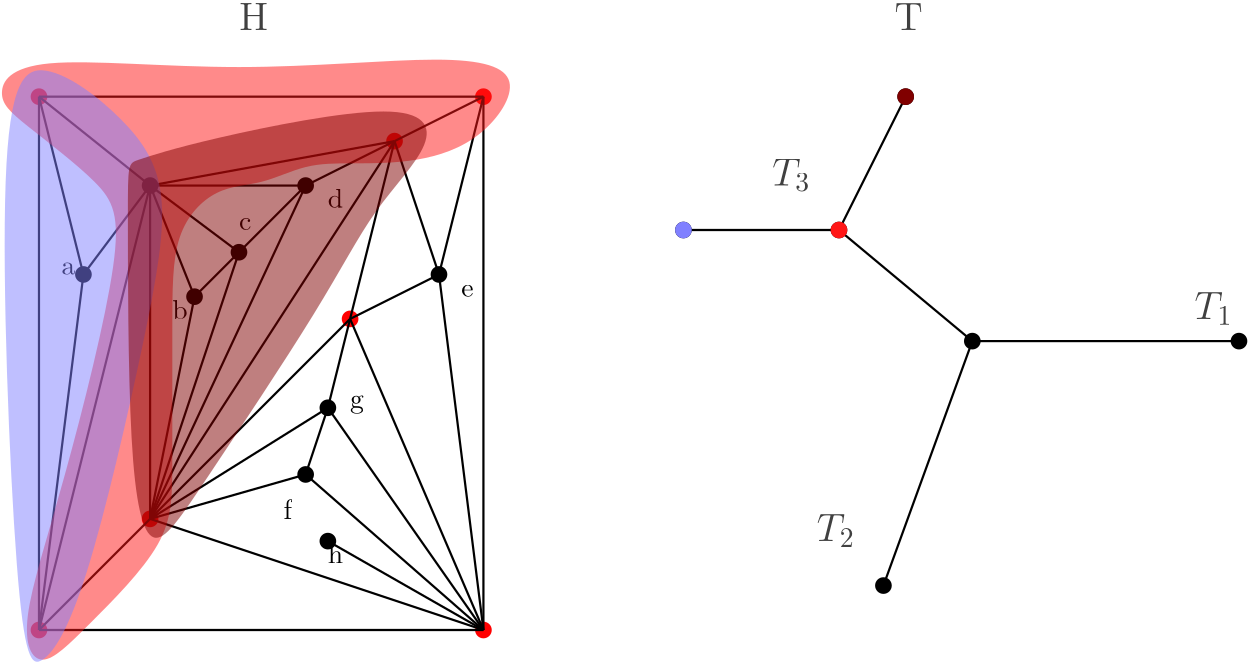 <?xml version="1.0"?>
<!DOCTYPE ipe SYSTEM "ipe.dtd">
<ipe version="70218" creator="Ipe 7.2.26">
<info created="D:20230404001250" modified="D:20230420003817"/>
<ipestyle name="basic">
<symbol name="arrow/arc(spx)">
<path stroke="sym-stroke" fill="sym-stroke" pen="sym-pen">
0 0 m
-1 0.333 l
-1 -0.333 l
h
</path>
</symbol>
<symbol name="arrow/farc(spx)">
<path stroke="sym-stroke" fill="white" pen="sym-pen">
0 0 m
-1 0.333 l
-1 -0.333 l
h
</path>
</symbol>
<symbol name="arrow/ptarc(spx)">
<path stroke="sym-stroke" fill="sym-stroke" pen="sym-pen">
0 0 m
-1 0.333 l
-0.8 0 l
-1 -0.333 l
h
</path>
</symbol>
<symbol name="arrow/fptarc(spx)">
<path stroke="sym-stroke" fill="white" pen="sym-pen">
0 0 m
-1 0.333 l
-0.8 0 l
-1 -0.333 l
h
</path>
</symbol>
<symbol name="mark/circle(sx)" transformations="translations">
<path fill="sym-stroke">
0.6 0 0 0.6 0 0 e
0.4 0 0 0.4 0 0 e
</path>
</symbol>
<symbol name="mark/disk(sx)" transformations="translations">
<path fill="sym-stroke">
0.6 0 0 0.6 0 0 e
</path>
</symbol>
<symbol name="mark/fdisk(sfx)" transformations="translations">
<group>
<path fill="sym-fill">
0.5 0 0 0.5 0 0 e
</path>
<path fill="sym-stroke" fillrule="eofill">
0.6 0 0 0.6 0 0 e
0.4 0 0 0.4 0 0 e
</path>
</group>
</symbol>
<symbol name="mark/box(sx)" transformations="translations">
<path fill="sym-stroke" fillrule="eofill">
-0.6 -0.6 m
0.6 -0.6 l
0.6 0.6 l
-0.6 0.6 l
h
-0.4 -0.4 m
0.4 -0.4 l
0.4 0.4 l
-0.4 0.4 l
h
</path>
</symbol>
<symbol name="mark/square(sx)" transformations="translations">
<path fill="sym-stroke">
-0.6 -0.6 m
0.6 -0.6 l
0.6 0.6 l
-0.6 0.6 l
h
</path>
</symbol>
<symbol name="mark/fsquare(sfx)" transformations="translations">
<group>
<path fill="sym-fill">
-0.5 -0.5 m
0.5 -0.5 l
0.5 0.5 l
-0.5 0.5 l
h
</path>
<path fill="sym-stroke" fillrule="eofill">
-0.6 -0.6 m
0.6 -0.6 l
0.6 0.6 l
-0.6 0.6 l
h
-0.4 -0.4 m
0.4 -0.4 l
0.4 0.4 l
-0.4 0.4 l
h
</path>
</group>
</symbol>
<symbol name="mark/cross(sx)" transformations="translations">
<group>
<path fill="sym-stroke">
-0.43 -0.57 m
0.57 0.43 l
0.43 0.57 l
-0.57 -0.43 l
h
</path>
<path fill="sym-stroke">
-0.43 0.57 m
0.57 -0.43 l
0.43 -0.57 l
-0.57 0.43 l
h
</path>
</group>
</symbol>
<symbol name="arrow/fnormal(spx)">
<path stroke="sym-stroke" fill="white" pen="sym-pen">
0 0 m
-1 0.333 l
-1 -0.333 l
h
</path>
</symbol>
<symbol name="arrow/pointed(spx)">
<path stroke="sym-stroke" fill="sym-stroke" pen="sym-pen">
0 0 m
-1 0.333 l
-0.8 0 l
-1 -0.333 l
h
</path>
</symbol>
<symbol name="arrow/fpointed(spx)">
<path stroke="sym-stroke" fill="white" pen="sym-pen">
0 0 m
-1 0.333 l
-0.8 0 l
-1 -0.333 l
h
</path>
</symbol>
<symbol name="arrow/linear(spx)">
<path stroke="sym-stroke" pen="sym-pen">
-1 0.333 m
0 0 l
-1 -0.333 l
</path>
</symbol>
<symbol name="arrow/fdouble(spx)">
<path stroke="sym-stroke" fill="white" pen="sym-pen">
0 0 m
-1 0.333 l
-1 -0.333 l
h
-1 0 m
-2 0.333 l
-2 -0.333 l
h
</path>
</symbol>
<symbol name="arrow/double(spx)">
<path stroke="sym-stroke" fill="sym-stroke" pen="sym-pen">
0 0 m
-1 0.333 l
-1 -0.333 l
h
-1 0 m
-2 0.333 l
-2 -0.333 l
h
</path>
</symbol>
<symbol name="arrow/mid-normal(spx)">
<path stroke="sym-stroke" fill="sym-stroke" pen="sym-pen">
0.5 0 m
-0.5 0.333 l
-0.5 -0.333 l
h
</path>
</symbol>
<symbol name="arrow/mid-fnormal(spx)">
<path stroke="sym-stroke" fill="white" pen="sym-pen">
0.5 0 m
-0.5 0.333 l
-0.5 -0.333 l
h
</path>
</symbol>
<symbol name="arrow/mid-pointed(spx)">
<path stroke="sym-stroke" fill="sym-stroke" pen="sym-pen">
0.5 0 m
-0.5 0.333 l
-0.3 0 l
-0.5 -0.333 l
h
</path>
</symbol>
<symbol name="arrow/mid-fpointed(spx)">
<path stroke="sym-stroke" fill="white" pen="sym-pen">
0.5 0 m
-0.5 0.333 l
-0.3 0 l
-0.5 -0.333 l
h
</path>
</symbol>
<symbol name="arrow/mid-double(spx)">
<path stroke="sym-stroke" fill="sym-stroke" pen="sym-pen">
1 0 m
0 0.333 l
0 -0.333 l
h
0 0 m
-1 0.333 l
-1 -0.333 l
h
</path>
</symbol>
<symbol name="arrow/mid-fdouble(spx)">
<path stroke="sym-stroke" fill="white" pen="sym-pen">
1 0 m
0 0.333 l
0 -0.333 l
h
0 0 m
-1 0.333 l
-1 -0.333 l
h
</path>
</symbol>
<anglesize name="22.5 deg" value="22.5"/>
<anglesize name="30 deg" value="30"/>
<anglesize name="45 deg" value="45"/>
<anglesize name="60 deg" value="60"/>
<anglesize name="90 deg" value="90"/>
<arrowsize name="large" value="10"/>
<arrowsize name="small" value="5"/>
<arrowsize name="tiny" value="3"/>
<color name="blue" value="0 0 1"/>
<color name="brown" value="0.647 0.165 0.165"/>
<color name="darkblue" value="0 0 0.545"/>
<color name="darkcyan" value="0 0.545 0.545"/>
<color name="darkgray" value="0.663"/>
<color name="darkgreen" value="0 0.392 0"/>
<color name="darkmagenta" value="0.545 0 0.545"/>
<color name="darkorange" value="1 0.549 0"/>
<color name="darkred" value="0.545 0 0"/>
<color name="gold" value="1 0.843 0"/>
<color name="gray" value="0.745"/>
<color name="green" value="0 1 0"/>
<color name="lightblue" value="0.678 0.847 0.902"/>
<color name="lightcyan" value="0.878 1 1"/>
<color name="lightgray" value="0.827"/>
<color name="lightgreen" value="0.565 0.933 0.565"/>
<color name="lightyellow" value="1 1 0.878"/>
<color name="navy" value="0 0 0.502"/>
<color name="orange" value="1 0.647 0"/>
<color name="pink" value="1 0.753 0.796"/>
<color name="purple" value="0.627 0.125 0.941"/>
<color name="red" value="1 0 0"/>
<color name="seagreen" value="0.18 0.545 0.341"/>
<color name="turquoise" value="0.251 0.878 0.816"/>
<color name="violet" value="0.933 0.51 0.933"/>
<color name="yellow" value="1 1 0"/>
<dashstyle name="dash dot dotted" value="[4 2 1 2 1 2] 0"/>
<dashstyle name="dash dotted" value="[4 2 1 2] 0"/>
<dashstyle name="dashed" value="[4] 0"/>
<dashstyle name="dotted" value="[1 3] 0"/>
<gridsize name="10 pts (~3.5 mm)" value="10"/>
<gridsize name="14 pts (~5 mm)" value="14"/>
<gridsize name="16 pts (~6 mm)" value="16"/>
<gridsize name="20 pts (~7 mm)" value="20"/>
<gridsize name="28 pts (~10 mm)" value="28"/>
<gridsize name="32 pts (~12 mm)" value="32"/>
<gridsize name="4 pts" value="4"/>
<gridsize name="56 pts (~20 mm)" value="56"/>
<gridsize name="8 pts (~3 mm)" value="8"/>
<opacity name="10%" value="0.1"/>
<opacity name="30%" value="0.3"/>
<opacity name="50%" value="0.5"/>
<opacity name="75%" value="0.75"/>
<pen name="fat" value="1.2"/>
<pen name="heavier" value="0.8"/>
<pen name="ultrafat" value="2"/>
<symbolsize name="large" value="5"/>
<symbolsize name="small" value="2"/>
<symbolsize name="tiny" value="1.1"/>
<textsize name="Huge" value="\Huge"/>
<textsize name="LARGE" value="\LARGE"/>
<textsize name="Large" value="\Large"/>
<textsize name="footnote" value="\footnotesize"/>
<textsize name="huge" value="\huge"/>
<textsize name="large" value="\large"/>
<textsize name="script" value="\scriptsize"/>
<textsize name="small" value="\small"/>
<textsize name="tiny" value="\tiny"/>
<textstyle name="center" begin="\begin{center}" end="\end{center}"/>
<textstyle name="item" begin="\begin{itemize}\item{}" end="\end{itemize}"/>
<textstyle name="itemize" begin="\begin{itemize}" end="\end{itemize}"/>
<tiling name="falling" angle="-60" step="4" width="1"/>
<tiling name="rising" angle="30" step="4" width="1"/>
</ipestyle>
<ipestyle name="customsize">
<layout paper="1280 720" origin="0 0" frame="1280 720"/>
</ipestyle>
<page>
<layer name="B_base_graph"/>
<layer name="tree"/>
<layer name="layer_1_path"/>
<layer name="layer_1_R"/>
<layer name="layer_1_color"/>
<layer name="path_cycle_G"/>
<layer name="layer_1_tau"/>
<layer name="layer_1_Q_R+-"/>
<layer name="layer_1_G1"/>
<layer name="layer_1_subG"/>
<layer name="G"/>
<layer name="G_partition"/>
<layer name="G_H"/>
<layer name="G_H_T"/>
<layer name="G_H_T_complete"/>
<layer name="G_G3"/>
<layer name="G3_H_T"/>
<layer name="G_H_T_1"/>
<layer name="G3_H_T_simp"/>
<layer name="H_T"/>
<layer name="H_T_outer_edge"/>
<layer name="H_T_inner_edge"/>
<layer name="H_T_inner_induce"/>
<layer name="alpha"/>
<view layers="H_T_inner_induce" active="alpha"/>
<use layer="B_base_graph" name="mark/disk(sx)" pos="288 672" size="normal"/>
<use name="mark/disk(sx)" pos="96 352" size="normal"/>
<use name="mark/disk(sx)" pos="496 352" size="normal"/>
<use name="mark/disk(sx)" pos="280 640" size="normal"/>
<use name="mark/disk(sx)" pos="320 632" size="normal"/>
<path stroke="0.549">
288 672 m
96 656
96 352 c
</path>
<path stroke="0.549">
288 672 m
488 656
496 352 c
</path>
<path stroke="0.549">
96 352 m
296 224
496 352 c
</path>
<use name="mark/disk(sx)" pos="256 616" size="normal"/>
<use name="mark/disk(sx)" pos="280 592" size="normal"/>
<use name="mark/disk(sx)" pos="232 576" size="normal"/>
<use name="mark/disk(sx)" pos="184 544" size="normal"/>
<use name="mark/disk(sx)" pos="240 544" size="normal"/>
<use name="mark/disk(sx)" pos="208 512" size="normal"/>
<use name="mark/disk(sx)" pos="328 592" size="normal"/>
<path stroke="0.549">
288 672 m
280 640 l
280 640 l
</path>
<path stroke="0.549">
288 672 m
320 632 l
</path>
<path stroke="0.549">
320 632 m
280 640 l
</path>
<path stroke="0.549">
280 640 m
256 616 l
</path>
<path stroke="0.549">
256 616 m
280 592 l
</path>
<path stroke="0.549">
280 592 m
280 640 l
</path>
<path stroke="0.549">
288 672 m
256 616 l
</path>
<path stroke="0.549">
256 616 m
232 576 l
</path>
<path stroke="0.549">
232 576 m
280 592 l
</path>
<path stroke="0.549">
320 632 m
280 592 l
</path>
<path stroke="0.549">
280 592 m
328 592 l
</path>
<path stroke="0.549">
328 592 m
320 632 l
</path>
<path stroke="0.549">
232 576 m
184 544 l
</path>
<path stroke="0.549">
184 544 m
240 544 l
</path>
<path stroke="0.549">
240 544 m
232 576 l
</path>
<path stroke="0.549">
280 592 m
240 544 l
</path>
<use name="mark/disk(sx)" pos="288 544" size="normal"/>
<use name="mark/disk(sx)" pos="328 528" size="normal"/>
<use name="mark/disk(sx)" pos="352 544" size="normal"/>
<use name="mark/disk(sx)" pos="384 560" size="normal"/>
<use name="mark/disk(sx)" pos="376 496" size="normal"/>
<use name="mark/disk(sx)" pos="416 504" size="normal"/>
<use name="mark/disk(sx)" pos="360 464" size="normal"/>
<use name="mark/disk(sx)" pos="400 408" size="normal"/>
<use name="mark/disk(sx)" pos="448 384" size="normal"/>
<use name="mark/disk(sx)" pos="416 352" size="normal"/>
<path stroke="0.549">
280 592 m
288 544 l
</path>
<path stroke="0.549">
288 544 m
240 544 l
240 544 l
</path>
<path stroke="0.549">
280 592 m
328 528 l
</path>
<path stroke="0.549">
288 544 m
328 528 l
</path>
<path stroke="0.549">
328 592 m
328 528 l
</path>
<path stroke="0.549">
328 528 m
352 544 l
</path>
<path stroke="0.549">
352 544 m
328 592 l
</path>
<path stroke="0.549">
328 592 m
384 560 l
</path>
<path stroke="0.549">
384 560 m
320 632 l
</path>
<path stroke="0.549">
384 560 m
352 544 l
</path>
<path stroke="0.549">
352 544 m
376 496 l
</path>
<path stroke="0.549">
376 496 m
328 528 l
</path>
<path stroke="0.549">
384 560 m
376 496 l
</path>
<path stroke="0.549">
376 496 m
360 464 l
</path>
<path stroke="0.549">
360 464 m
400 408 l
</path>
<path stroke="0.549">
400 408 m
376 496 l
</path>
<path stroke="0.549">
400 408 m
384 560 l
</path>
<path stroke="0.549">
384 560 m
416 504 l
416 504 l
</path>
<path stroke="0.549">
416 504 m
400 408 l
</path>
<path stroke="0.549">
400 408 m
416 352 l
</path>
<path stroke="0.549">
448 384 m
416 352 l
</path>
<path stroke="0.549">
400 408 m
448 384 l
</path>
<use name="mark/disk(sx)" pos="440 440" size="normal"/>
<use name="mark/disk(sx)" pos="320 464" size="normal"/>
<use name="mark/disk(sx)" pos="304 496" size="normal"/>
<use name="mark/disk(sx)" pos="256 480" size="normal"/>
<use name="mark/disk(sx)" pos="256 512" size="normal"/>
<path stroke="0.549">
416 504 m
440 440 l
</path>
<path stroke="0.549">
440 440 m
400 408 l
</path>
<path stroke="0.549">
440 440 m
448 384 l
</path>
<path stroke="0.549">
448 384 m
496 352 l
</path>
<path stroke="0.549">
416 352 m
496 352 l
</path>
<path stroke="0.549">
440 440 m
496 352 l
</path>
<path stroke="0.549">
328 528 m
360 464 l
</path>
<path stroke="0.549">
360 464 m
320 464 l
</path>
<path stroke="0.549">
328 528 m
320 464 l
</path>
<path stroke="0.549">
320 464 m
304 496 l
</path>
<path stroke="0.549">
304 496 m
328 528 l
</path>
<path stroke="0.549">
304 496 m
288 544 l
</path>
<path stroke="0.549">
288 544 m
256 512 l
</path>
<path stroke="0.549">
256 512 m
240 544 l
</path>
<path stroke="0.549">
256 512 m
304 496 l
</path>
<path stroke="0.549">
304 496 m
256 480 l
</path>
<path stroke="0.549">
256 480 m
256 512 l
</path>
<path stroke="0.549">
256 512 m
208 512 l
</path>
<path stroke="0.549">
208 512 m
256 480 l
</path>
<path stroke="0.549">
240 544 m
208 512 l
</path>
<path stroke="0.549">
208 512 m
184 544 l
</path>
<path stroke="0.549">
256 480 m
320 464 l
</path>
<use name="mark/disk(sx)" pos="344 416" size="normal"/>
<use name="mark/disk(sx)" pos="288 424" size="normal"/>
<use name="mark/disk(sx)" pos="232 432" size="normal"/>
<use name="mark/disk(sx)" pos="160 480" size="normal"/>
<use name="mark/disk(sx)" pos="152 424" size="normal"/>
<use name="mark/disk(sx)" pos="136 384" size="normal"/>
<use name="mark/disk(sx)" pos="176 344" size="normal"/>
<use name="mark/disk(sx)" pos="184 400" size="normal"/>
<use name="mark/disk(sx)" pos="216 376" size="normal"/>
<use name="mark/disk(sx)" pos="200 448" size="normal"/>
<path stroke="0.549">
184 544 m
160 480 l
</path>
<path stroke="0.549">
160 480 m
208 512 l
</path>
<path stroke="0.549">
208 512 m
200 448 l
</path>
<path stroke="0.549">
208 512 m
232 432 l
</path>
<path stroke="0.549">
232 432 m
256 480 l
</path>
<path stroke="0.549">
232 432 m
200 448 l
</path>
<path stroke="0.549">
200 448 m
160 480 l
</path>
<path stroke="0.549">
160 480 m
152 424 l
</path>
<path stroke="0.549">
152 424 m
200 448 l
</path>
<path stroke="0.549">
200 448 m
184 400 l
</path>
<path stroke="0.549">
184 400 m
152 424 l
</path>
<path stroke="0.549">
152 424 m
136 384 l
</path>
<path stroke="0.549">
136 384 m
184 400 l
</path>
<path stroke="0.549">
136 384 m
96 352 l
</path>
<path stroke="0.549">
96 352 m
152 424 l
</path>
<path stroke="0.549">
184 400 m
176 344 l
</path>
<path stroke="0.549">
176 344 m
136 384 l
</path>
<path stroke="0.549">
184 400 m
216 376 l
</path>
<path stroke="0.549">
216 376 m
176 344 l
</path>
<path stroke="0.549">
200 448 m
216 376 l
</path>
<path stroke="0.549">
96 352 m
176 344 l
</path>
<path stroke="0.549">
256 480 m
288 424 l
</path>
<path stroke="0.549">
288 424 m
232 432 l
</path>
<path stroke="0.549">
288 424 m
320 464 l
</path>
<path stroke="0.549">
360 464 m
344 416 l
</path>
<path stroke="0.549">
344 416 m
320 464 l
</path>
<path stroke="0.549">
288 424 m
344 416 l
</path>
<path stroke="0.549">
344 416 m
400 408 l
</path>
<use name="mark/disk(sx)" pos="368 368" size="normal"/>
<path stroke="0.549">
416 352 m
368 368 l
</path>
<path stroke="0.549">
400 408 m
368 368 l
</path>
<path stroke="0.549">
368 368 m
344 416 l
</path>
<use name="mark/disk(sx)" pos="240 400" size="normal"/>
<use name="mark/disk(sx)" pos="320 392" size="normal"/>
<use name="mark/disk(sx)" pos="320 336" size="normal"/>
<use name="mark/disk(sx)" pos="272 352" size="normal"/>
<use name="mark/disk(sx)" pos="240 328" size="normal"/>
<path stroke="0.549">
176 344 m
240 328 l
</path>
<path stroke="0.549">
240 328 m
320 336 l
</path>
<path stroke="0.549">
320 336 m
272 352 l
</path>
<path stroke="0.549">
272 352 m
240 328 l
</path>
<path stroke="0.549">
240 328 m
216 376 l
</path>
<path stroke="0.549">
216 376 m
272 352 l
</path>
<path stroke="0.549">
320 336 m
416 352 l
</path>
<path stroke="0.549">
368 368 m
320 336 l
</path>
<path stroke="0.549">
320 392 m
368 368 l
</path>
<path stroke="0.549">
320 392 m
344 416 l
</path>
<path stroke="0.549">
320 392 m
288 424 l
</path>
<path stroke="0.549">
288 424 m
240 400 l
</path>
<path stroke="0.549">
240 400 m
232 432 l
</path>
<path stroke="0.549">
240 400 m
200 448 l
</path>
<path stroke="0.549">
240 400 m
216 376 l
</path>
<path stroke="0.549">
272 352 m
368 368 l
</path>
<use name="mark/disk(sx)" pos="272 384" size="normal"/>
<path stroke="0.549">
240 400 m
272 384 l
</path>
<path stroke="0.549">
216 376 m
272 384 l
</path>
<path stroke="0.549">
272 384 m
320 392 l
</path>
<path stroke="0.549">
288 424 m
272 384 l
</path>
<path stroke="0.549">
272 384 m
368 368 l
</path>
<path stroke="0.549">
216 376 m
368 368 l
</path>
<path stroke="0.549">
256 616 m
216 592
184 544 c
</path>
<path stroke="0.549">
288 672 m
200 624
184 544 c
</path>
<path stroke="0.549">
184 544 m
136 520
120 488
96 352 c
</path>
<path stroke="0.549">
160 480 m
128 440
96 352 c
</path>
<path stroke="0.549">
96 352 m
184 320
240 328 c
</path>
<path stroke="0.549">
240 328 m
336 304
416 320
496 352 c
</path>
<path stroke="0.549">
320 336 m
416 336
496 352 c
</path>
<path stroke="0.549">
416 504 m
472 456
496 352 c
</path>
<path stroke="0.549">
320 632 m
408 616
472 496
496 352 c
</path>
<path stroke="0.549">
320 632 m
416 576
416 504 c
</path>
<use layer="tree" name="mark/disk(sx)" pos="288 672" size="normal"/>
<use name="mark/disk(sx)" pos="96 352" size="normal"/>
<use name="mark/disk(sx)" pos="496 352" size="normal"/>
<use name="mark/disk(sx)" pos="280 640" size="normal"/>
<use name="mark/disk(sx)" pos="320 632" size="normal"/>
<path stroke="0" pen="fat">
288 672 m
96 656
96 352 c
</path>
<path stroke="0.549">
288 672 m
488 656
496 352 c
</path>
<path stroke="0" pen="fat">
96 352 m
296 224
496 352 c
</path>
<use name="mark/disk(sx)" pos="256 616" size="normal"/>
<use name="mark/disk(sx)" pos="280 592" size="normal"/>
<use name="mark/disk(sx)" pos="232 576" size="normal"/>
<use name="mark/disk(sx)" pos="184 544" size="normal"/>
<use name="mark/disk(sx)" pos="240 544" size="normal"/>
<use name="mark/disk(sx)" pos="208 512" size="normal"/>
<use name="mark/disk(sx)" pos="328 592" size="normal"/>
<path stroke="0" pen="fat">
288 672 m
280 640 l
280 640 l
</path>
<path stroke="0" pen="fat">
288 672 m
320 632 l
</path>
<path stroke="0.549">
320 632 m
280 640 l
</path>
<path stroke="0" pen="fat">
280 640 m
256 616 l
</path>
<path stroke="0.549">
256 616 m
280 592 l
</path>
<path stroke="0" pen="fat">
280 592 m
280 640 l
</path>
<path stroke="0.549">
288 672 m
256 616 l
</path>
<path stroke="0.549">
256 616 m
232 576 l
</path>
<path stroke="0" pen="fat">
232 576 m
280 592 l
</path>
<path stroke="0.549">
320 632 m
280 592 l
</path>
<path stroke="0.549">
280 592 m
328 592 l
</path>
<path stroke="0" pen="fat">
328 592 m
320 632 l
</path>
<path stroke="0.549">
232 576 m
184 544 l
</path>
<path stroke="0.549">
184 544 m
240 544 l
</path>
<path stroke="0.549">
240 544 m
232 576 l
</path>
<path stroke="0.549">
280 592 m
240 544 l
</path>
<use name="mark/disk(sx)" pos="288 544" size="normal"/>
<use name="mark/disk(sx)" pos="328 528" size="normal"/>
<use name="mark/disk(sx)" pos="352 544" size="normal"/>
<use name="mark/disk(sx)" pos="384 560" size="normal"/>
<use name="mark/disk(sx)" pos="376 496" size="normal"/>
<use name="mark/disk(sx)" pos="416 504" size="normal"/>
<use name="mark/disk(sx)" pos="360 464" size="normal"/>
<use name="mark/disk(sx)" pos="400 408" size="normal"/>
<use name="mark/disk(sx)" pos="448 384" size="normal"/>
<use name="mark/disk(sx)" pos="416 352" size="normal"/>
<path stroke="0.549">
280 592 m
288 544 l
</path>
<path stroke="0.549">
288 544 m
240 544 l
240 544 l
</path>
<path stroke="0.549">
280 592 m
328 528 l
</path>
<path stroke="0" pen="fat">
288 544 m
328 528 l
</path>
<path stroke="0.549">
328 592 m
328 528 l
</path>
<path stroke="0" pen="fat">
328 528 m
352 544 l
</path>
<path stroke="0.549">
352 544 m
328 592 l
</path>
<path stroke="0" pen="fat">
328 592 m
384 560 l
</path>
<path stroke="0.549">
384 560 m
320 632 l
</path>
<path stroke="0" pen="fat">
384 560 m
352 544 l
</path>
<path stroke="0.549">
352 544 m
376 496 l
</path>
<path stroke="0.549">
376 496 m
328 528 l
</path>
<path stroke="0.549">
384 560 m
376 496 l
</path>
<path stroke="0" pen="fat">
376 496 m
360 464 l
</path>
<path stroke="0.549">
360 464 m
400 408 l
</path>
<path stroke="0.549">
400 408 m
376 496 l
</path>
<path stroke="0.549">
400 408 m
384 560 l
</path>
<path stroke="0" pen="fat">
384 560 m
416 504 l
416 504 l
</path>
<path stroke="0.549">
416 504 m
400 408 l
</path>
<path stroke="0.549">
400 408 m
416 352 l
</path>
<path stroke="0.549">
448 384 m
416 352 l
</path>
<path stroke="0.549">
400 408 m
448 384 l
</path>
<use name="mark/disk(sx)" pos="440 440" size="normal"/>
<use name="mark/disk(sx)" pos="320 464" size="normal"/>
<use name="mark/disk(sx)" pos="304 496" size="normal"/>
<use name="mark/disk(sx)" pos="256 480" size="normal"/>
<use name="mark/disk(sx)" pos="256 512" size="normal"/>
<path stroke="0" pen="fat">
416 504 m
440 440 l
</path>
<path stroke="0.549">
440 440 m
400 408 l
</path>
<path stroke="0.549">
440 440 m
448 384 l
</path>
<path stroke="0" pen="fat">
448 384 m
496 352 l
</path>
<path stroke="0" pen="fat">
416 352 m
496 352 l
</path>
<path stroke="0.549">
440 440 m
496 352 l
</path>
<path stroke="0.549">
328 528 m
360 464 l
</path>
<path stroke="0.549">
360 464 m
320 464 l
</path>
<path stroke="0.549">
328 528 m
320 464 l
</path>
<path stroke="0.549">
320 464 m
304 496 l
</path>
<path stroke="0.549">
304 496 m
328 528 l
</path>
<path stroke="0" pen="fat">
304 496 m
288 544 l
</path>
<path stroke="0" pen="fat">
288 544 m
256 512 l
</path>
<path stroke="0" pen="fat">
256 512 m
240 544 l
</path>
<path stroke="0.549">
256 512 m
304 496 l
</path>
<path stroke="0.549">
304 496 m
256 480 l
</path>
<path stroke="0.549">
256 480 m
256 512 l
</path>
<path stroke="0" pen="fat">
256 512 m
208 512 l
</path>
<path stroke="0.549">
208 512 m
256 480 l
</path>
<path stroke="0.549">
240 544 m
208 512 l
</path>
<path stroke="0.549">
208 512 m
184 544 l
</path>
<path stroke="0" pen="fat">
256 480 m
320 464 l
</path>
<use name="mark/disk(sx)" pos="344 416" size="normal"/>
<use name="mark/disk(sx)" pos="288 424" size="normal"/>
<use name="mark/disk(sx)" pos="232 432" size="normal"/>
<use name="mark/disk(sx)" pos="160 480" size="normal"/>
<use name="mark/disk(sx)" pos="152 424" size="normal"/>
<use name="mark/disk(sx)" pos="136 384" size="normal"/>
<use name="mark/disk(sx)" pos="176 344" size="normal"/>
<use name="mark/disk(sx)" pos="184 400" size="normal"/>
<use name="mark/disk(sx)" pos="216 376" size="normal"/>
<use name="mark/disk(sx)" pos="200 448" size="normal"/>
<path stroke="0" pen="fat">
184 544 m
160 480 l
</path>
<path stroke="0.549">
160 480 m
208 512 l
</path>
<path stroke="0.549">
208 512 m
200 448 l
</path>
<path stroke="0" pen="fat">
208 512 m
232 432 l
</path>
<path stroke="0.549">
232 432 m
256 480 l
</path>
<path stroke="0.549">
232 432 m
200 448 l
</path>
<path stroke="0" pen="fat">
200 448 m
160 480 l
</path>
<path stroke="0" pen="fat">
160 480 m
152 424 l
</path>
<path stroke="0.549">
152 424 m
200 448 l
</path>
<path stroke="0.549">
200 448 m
184 400 l
</path>
<path stroke="0.549">
184 400 m
152 424 l
</path>
<path stroke="0.549">
152 424 m
136 384 l
</path>
<path stroke="0" pen="fat">
136 384 m
184 400 l
</path>
<path stroke="0" pen="fat">
136 384 m
96 352 l
</path>
<path stroke="0.549">
96 352 m
152 424 l
</path>
<path stroke="0.549">
184 400 m
176 344 l
</path>
<path stroke="0" pen="fat">
176 344 m
136 384 l
</path>
<path stroke="0" pen="fat">
184 400 m
216 376 l
</path>
<path stroke="0.549">
216 376 m
176 344 l
</path>
<path stroke="0.549">
200 448 m
216 376 l
</path>
<path stroke="0.549">
96 352 m
176 344 l
</path>
<path stroke="0.549">
256 480 m
288 424 l
</path>
<path stroke="0.549">
288 424 m
232 432 l
</path>
<path stroke="0" pen="fat">
288 424 m
320 464 l
</path>
<path stroke="0" pen="fat">
360 464 m
344 416 l
</path>
<path stroke="0.549">
344 416 m
320 464 l
</path>
<path stroke="0.549">
288 424 m
344 416 l
</path>
<path stroke="0.549">
344 416 m
400 408 l
</path>
<use name="mark/disk(sx)" pos="368 368" size="normal"/>
<path stroke="0.549">
416 352 m
368 368 l
</path>
<path stroke="0" pen="fat">
400 408 m
368 368 l
</path>
<path stroke="0" pen="fat">
368 368 m
344 416 l
</path>
<use name="mark/disk(sx)" pos="240 400" size="normal"/>
<use name="mark/disk(sx)" pos="320 392" size="normal"/>
<use name="mark/disk(sx)" pos="320 336" size="normal"/>
<use name="mark/disk(sx)" pos="272 352" size="normal"/>
<use name="mark/disk(sx)" pos="240 328" size="normal"/>
<path stroke="0.549">
176 344 m
240 328 l
</path>
<path stroke="0" pen="fat">
240 328 m
320 336 l
</path>
<path stroke="0" pen="fat">
320 336 m
272 352 l
</path>
<path stroke="0.549">
272 352 m
240 328 l
</path>
<path stroke="0" pen="fat">
240 328 m
216 376 l
</path>
<path stroke="0.549">
216 376 m
272 352 l
</path>
<path stroke="0.549">
320 336 m
416 352 l
</path>
<path stroke="0" pen="fat">
368 368 m
320 336 l
</path>
<path stroke="0" pen="fat">
320 392 m
368 368 l
</path>
<path stroke="0.549">
320 392 m
344 416 l
</path>
<path stroke="0.549">
320 392 m
288 424 l
</path>
<path stroke="0" pen="fat">
288 424 m
240 400 l
</path>
<path stroke="0.549">
240 400 m
232 432 l
</path>
<path stroke="0" pen="fat">
240 400 m
200 448 l
</path>
<path stroke="0.549">
240 400 m
216 376 l
</path>
<path stroke="0.549">
272 352 m
368 368 l
</path>
<use name="mark/disk(sx)" pos="272 384" size="normal"/>
<path stroke="0" pen="fat">
240 400 m
272 384 l
</path>
<path stroke="0.549">
216 376 m
272 384 l
</path>
<path stroke="0.549">
272 384 m
320 392 l
</path>
<path stroke="0.549">
288 424 m
272 384 l
</path>
<path stroke="0.549">
272 384 m
368 368 l
</path>
<path stroke="0.549">
216 376 m
368 368 l
</path>
<path stroke="0" pen="fat">
256 616 m
216 592
184 544 c
</path>
<path stroke="0.549">
288 672 m
200 624
184 544 c
</path>
<path stroke="0.549">
184 544 m
136 520
120 488
96 352 c
</path>
<path stroke="0.549">
160 480 m
128 440
96 352 c
</path>
<path stroke="0.549">
96 352 m
184 320
240 328 c
</path>
<path stroke="0.549">
240 328 m
336 304
416 320
496 352 c
</path>
<path stroke="0.549">
320 336 m
416 336
496 352 c
</path>
<path stroke="0.549">
416 504 m
472 456
496 352 c
</path>
<path stroke="0.549">
320 632 m
408 616
472 496
496 352 c
</path>
<path stroke="0.549">
320 632 m
416 576
416 504 c
</path>
<text transformations="translations" pos="280 680" stroke="0" type="label" width="18.016" height="6.128" depth="0" valign="baseline">root</text>
<use layer="layer_1_path" name="mark/disk(sx)" pos="288 672" size="normal"/>
<use name="mark/disk(sx)" pos="96 352" size="normal"/>
<use name="mark/disk(sx)" pos="496 352" size="normal"/>
<use name="mark/disk(sx)" pos="280 640" size="normal"/>
<use name="mark/disk(sx)" pos="320 632" size="normal"/>
<path stroke="0" pen="fat">
288 672 m
96 656
96 352 c
</path>
<path stroke="0.549">
288 672 m
488 656
496 352 c
</path>
<path stroke="0" pen="fat">
96 352 m
296 224
496 352 c
</path>
<use name="mark/disk(sx)" pos="256 616" size="normal"/>
<use name="mark/disk(sx)" pos="280 592" size="normal"/>
<use name="mark/disk(sx)" pos="232 576" size="normal"/>
<use name="mark/disk(sx)" pos="184 544" size="normal"/>
<use name="mark/disk(sx)" pos="240 544" size="normal"/>
<use name="mark/disk(sx)" pos="208 512" size="normal"/>
<use name="mark/disk(sx)" pos="328 592" size="normal"/>
<path stroke="0" pen="fat">
288 672 m
280 640 l
280 640 l
</path>
<path stroke="0" pen="fat">
288 672 m
320 632 l
</path>
<path stroke="0.549">
320 632 m
280 640 l
</path>
<path stroke="0" pen="fat">
280 640 m
256 616 l
</path>
<path stroke="0.549">
256 616 m
280 592 l
</path>
<path stroke="0" pen="fat">
280 592 m
280 640 l
</path>
<path stroke="0.549">
288 672 m
256 616 l
</path>
<path stroke="0.549">
256 616 m
232 576 l
</path>
<path stroke="1 0 1" pen="ultrafat">
232 576 m
280 592 l
</path>
<path stroke="0.549">
320 632 m
280 592 l
</path>
<path stroke="0.549">
280 592 m
328 592 l
</path>
<path stroke="0" pen="fat">
328 592 m
320 632 l
</path>
<path stroke="0.549">
232 576 m
184 544 l
</path>
<path stroke="0.549">
184 544 m
240 544 l
</path>
<path stroke="0.549">
240 544 m
232 576 l
</path>
<path stroke="0.549">
280 592 m
240 544 l
</path>
<use name="mark/disk(sx)" pos="288 544" size="normal"/>
<use name="mark/disk(sx)" pos="328 528" size="normal"/>
<use name="mark/disk(sx)" pos="352 544" size="normal"/>
<use name="mark/disk(sx)" pos="384 560" size="normal"/>
<use name="mark/disk(sx)" pos="376 496" size="normal"/>
<use name="mark/disk(sx)" pos="416 504" size="normal"/>
<use name="mark/disk(sx)" pos="360 464" size="normal"/>
<use name="mark/disk(sx)" pos="400 408" size="normal"/>
<use name="mark/disk(sx)" pos="448 384" size="normal"/>
<use name="mark/disk(sx)" pos="416 352" size="normal"/>
<path stroke="0.549">
280 592 m
288 544 l
</path>
<path stroke="0.549">
288 544 m
240 544 l
240 544 l
</path>
<path stroke="0.549">
280 592 m
328 528 l
</path>
<path stroke="0" pen="fat">
288 544 m
328 528 l
</path>
<path stroke="0.549">
328 592 m
328 528 l
</path>
<path stroke="0" pen="fat">
328 528 m
352 544 l
</path>
<path stroke="0.549">
352 544 m
328 592 l
</path>
<path stroke="1 0.502 0" pen="ultrafat">
328 592 m
384 560 l
</path>
<path stroke="0.549">
384 560 m
320 632 l
</path>
<path stroke="0" pen="fat">
384 560 m
352 544 l
</path>
<path stroke="0.549">
352 544 m
376 496 l
</path>
<path stroke="0.549">
376 496 m
328 528 l
</path>
<path stroke="0.549">
384 560 m
376 496 l
</path>
<path stroke="0" pen="fat">
376 496 m
360 464 l
</path>
<path stroke="0.549">
360 464 m
400 408 l
</path>
<path stroke="0.549">
400 408 m
376 496 l
</path>
<path stroke="0.549">
400 408 m
384 560 l
</path>
<path stroke="1 0.502 0" pen="ultrafat">
384 560 m
416 504 l
416 504 l
</path>
<path stroke="0.549">
416 504 m
400 408 l
</path>
<path stroke="0.549">
400 408 m
416 352 l
</path>
<path stroke="0.549">
448 384 m
416 352 l
</path>
<path stroke="0.549">
400 408 m
448 384 l
</path>
<use name="mark/disk(sx)" pos="440 440" size="normal"/>
<use name="mark/disk(sx)" pos="320 464" size="normal"/>
<use name="mark/disk(sx)" pos="304 496" size="normal"/>
<use name="mark/disk(sx)" pos="256 480" size="normal"/>
<use name="mark/disk(sx)" pos="256 512" size="normal"/>
<path stroke="1 0.502 0" pen="ultrafat">
416 504 m
440 440 l
</path>
<path stroke="0.549">
440 440 m
400 408 l
</path>
<path stroke="0.549">
440 440 m
448 384 l
</path>
<path stroke="0" pen="fat">
448 384 m
496 352 l
</path>
<path stroke="0" pen="fat">
416 352 m
496 352 l
</path>
<path stroke="0.549">
440 440 m
496 352 l
</path>
<path stroke="0.549">
328 528 m
360 464 l
</path>
<path stroke="0.549">
360 464 m
320 464 l
</path>
<path stroke="0.549">
328 528 m
320 464 l
</path>
<path stroke="0.549">
320 464 m
304 496 l
</path>
<path stroke="0.549">
304 496 m
328 528 l
</path>
<path stroke="0" pen="fat">
304 496 m
288 544 l
</path>
<path stroke="0" pen="fat">
288 544 m
256 512 l
</path>
<path stroke="0" pen="fat">
256 512 m
240 544 l
</path>
<path stroke="0.549">
256 512 m
304 496 l
</path>
<path stroke="0.549">
304 496 m
256 480 l
</path>
<path stroke="0.549">
256 480 m
256 512 l
</path>
<path stroke="0" pen="fat">
256 512 m
208 512 l
</path>
<path stroke="0.549">
208 512 m
256 480 l
</path>
<path stroke="0.549">
240 544 m
208 512 l
</path>
<path stroke="0.549">
208 512 m
184 544 l
</path>
<path stroke="0" pen="fat">
256 480 m
320 464 l
</path>
<use name="mark/disk(sx)" pos="344 416" size="normal"/>
<use name="mark/disk(sx)" pos="288 424" size="normal"/>
<use name="mark/disk(sx)" pos="232 432" size="normal"/>
<use name="mark/disk(sx)" pos="160 480" size="normal"/>
<use name="mark/disk(sx)" pos="152 424" size="normal"/>
<use name="mark/disk(sx)" pos="136 384" size="normal"/>
<use name="mark/disk(sx)" pos="176 344" size="normal"/>
<use name="mark/disk(sx)" pos="184 400" size="normal"/>
<use name="mark/disk(sx)" pos="216 376" size="normal"/>
<use name="mark/disk(sx)" pos="200 448" size="normal"/>
<path stroke="1 0 0.502" pen="ultrafat">
184 544 m
160 480 l
</path>
<path stroke="0.549">
160 480 m
208 512 l
</path>
<path stroke="0.549">
208 512 m
200 448 l
</path>
<path stroke="0" pen="fat">
208 512 m
232 432 l
</path>
<path stroke="0.549">
232 432 m
256 480 l
</path>
<path stroke="0.549">
232 432 m
200 448 l
</path>
<path stroke="0" pen="fat">
200 448 m
160 480 l
</path>
<path stroke="1 0 0.502" pen="ultrafat">
160 480 m
152 424 l
</path>
<path stroke="0.549">
152 424 m
200 448 l
</path>
<path stroke="0.549">
200 448 m
184 400 l
</path>
<path stroke="0.549">
184 400 m
152 424 l
</path>
<path stroke="0.549">
152 424 m
136 384 l
</path>
<path stroke="0" pen="fat">
136 384 m
184 400 l
</path>
<path stroke="0" pen="fat">
136 384 m
96 352 l
</path>
<path stroke="0.549">
96 352 m
152 424 l
</path>
<path stroke="0.549">
184 400 m
176 344 l
</path>
<path stroke="0" pen="fat">
176 344 m
136 384 l
</path>
<path stroke="0 0.502 0" pen="ultrafat">
184 400 m
216 376 l
</path>
<path stroke="0.549">
216 376 m
176 344 l
</path>
<path stroke="0.549">
200 448 m
216 376 l
</path>
<path stroke="0.549">
96 352 m
176 344 l
</path>
<path stroke="0.549">
256 480 m
288 424 l
</path>
<path stroke="0.549">
288 424 m
232 432 l
</path>
<path stroke="0" pen="fat">
288 424 m
320 464 l
</path>
<path stroke="0" pen="fat">
360 464 m
344 416 l
</path>
<path stroke="0.549">
344 416 m
320 464 l
</path>
<path stroke="0.549">
288 424 m
344 416 l
</path>
<path stroke="0.549">
344 416 m
400 408 l
</path>
<use name="mark/disk(sx)" pos="368 368" size="normal"/>
<path stroke="0.549">
416 352 m
368 368 l
</path>
<path stroke="0 0.502 0" pen="ultrafat">
400 408 m
368 368 l
</path>
<path stroke="0" pen="fat">
368 368 m
344 416 l
</path>
<use name="mark/disk(sx)" pos="240 400" size="normal"/>
<use name="mark/disk(sx)" pos="320 392" size="normal"/>
<use name="mark/disk(sx)" pos="320 336" size="normal"/>
<use name="mark/disk(sx)" pos="272 352" size="normal"/>
<use name="mark/disk(sx)" pos="240 328" size="normal"/>
<path stroke="0.549">
176 344 m
240 328 l
</path>
<path stroke="0 0.502 0" pen="ultrafat">
240 328 m
320 336 l
</path>
<path stroke="0" pen="fat">
320 336 m
272 352 l
</path>
<path stroke="0.549">
272 352 m
240 328 l
</path>
<path stroke="0 0.502 0" pen="ultrafat">
240 328 m
216 376 l
</path>
<path stroke="0.549">
216 376 m
272 352 l
</path>
<path stroke="0.549">
320 336 m
416 352 l
</path>
<path stroke="0 0.502 0" pen="ultrafat">
368 368 m
320 336 l
</path>
<path stroke="0" pen="fat">
320 392 m
368 368 l
</path>
<path stroke="0.549">
320 392 m
344 416 l
</path>
<path stroke="0.549">
320 392 m
288 424 l
</path>
<path stroke="0" pen="fat">
288 424 m
240 400 l
</path>
<path stroke="0.549">
240 400 m
232 432 l
</path>
<path stroke="0" pen="fat">
240 400 m
200 448 l
</path>
<path stroke="0.549">
240 400 m
216 376 l
</path>
<path stroke="0.549">
272 352 m
368 368 l
</path>
<use name="mark/disk(sx)" pos="272 384" size="normal"/>
<path stroke="0" pen="fat">
240 400 m
272 384 l
</path>
<path stroke="0.549">
216 376 m
272 384 l
</path>
<path stroke="0.549">
272 384 m
320 392 l
</path>
<path stroke="0.549">
288 424 m
272 384 l
</path>
<path stroke="0.549">
272 384 m
368 368 l
</path>
<path stroke="0.549">
216 376 m
368 368 l
</path>
<path stroke="0" pen="fat">
256 616 m
216 592
184 544 c
</path>
<path stroke="0.549">
288 672 m
200 624
184 544 c
</path>
<path stroke="0.549">
184 544 m
136 520
120 488
96 352 c
</path>
<path stroke="0.549">
160 480 m
128 440
96 352 c
</path>
<path stroke="0.549">
96 352 m
184 320
240 328 c
</path>
<path stroke="0.549">
240 328 m
336 304
416 320
496 352 c
</path>
<path stroke="0.549">
320 336 m
416 336
496 352 c
</path>
<path stroke="0.549">
416 504 m
472 456
496 352 c
</path>
<path stroke="0.549">
320 632 m
408 616
472 496
496 352 c
</path>
<path stroke="0.549">
320 632 m
416 576
416 504 c
</path>
<text transformations="translations" pos="280 680" stroke="0" type="label" width="18.016" height="6.128" depth="0" valign="baseline">root</text>
<text transformations="translations" pos="416 528" stroke="darkorange" type="label" width="19.216" height="9.805" depth="2.15" valign="baseline" size="Large">$P_1$
</text>
<text matrix="1 0 0 1 -120 -216" transformations="translations" pos="416 528" stroke="darkgreen" type="label" width="19.216" height="9.805" depth="2.15" valign="baseline" size="Large">$P_2$
</text>
<text matrix="1 0 0 1 -288 -72" transformations="translations" pos="416 528" stroke="1 0 0.502" type="label" width="19.216" height="9.805" depth="2.15" valign="baseline" size="Large">$P_3$
</text>
<text matrix="1 0 0 1 -168 64" transformations="translations" pos="416 528" stroke="1 0 1" type="label" width="19.216" height="9.805" depth="2.15" valign="baseline" size="Large">$P_4$
</text>
<use layer="layer_1_R" name="mark/disk(sx)" pos="288 672" size="normal"/>
<use name="mark/disk(sx)" pos="96 352" size="normal"/>
<use name="mark/disk(sx)" pos="496 352" size="normal"/>
<use name="mark/disk(sx)" pos="280 640" size="normal"/>
<use name="mark/disk(sx)" pos="320 632" size="normal"/>
<path stroke="0" pen="fat">
288 672 m
96 656
96 352 c
</path>
<path stroke="0.549">
288 672 m
488 656
496 352 c
</path>
<path stroke="0" pen="fat">
96 352 m
296 224
496 352 c
</path>
<use name="mark/disk(sx)" pos="256 616" size="normal"/>
<use name="mark/disk(sx)" pos="280 592" size="normal"/>
<use name="mark/disk(sx)" pos="232 576" size="normal"/>
<use name="mark/disk(sx)" pos="184 544" size="normal"/>
<use name="mark/disk(sx)" pos="240 544" size="normal"/>
<use name="mark/disk(sx)" pos="208 512" size="normal"/>
<use name="mark/disk(sx)" pos="328 592" size="normal"/>
<path stroke="0" pen="fat">
288 672 m
280 640 l
280 640 l
</path>
<path stroke="0" pen="fat">
288 672 m
320 632 l
</path>
<path stroke="0.549">
320 632 m
280 640 l
</path>
<path stroke="0" pen="fat">
280 640 m
256 616 l
</path>
<path stroke="0.549">
256 616 m
280 592 l
</path>
<path stroke="0" pen="fat">
280 592 m
280 640 l
</path>
<path stroke="0.549">
288 672 m
256 616 l
</path>
<path stroke="0.549">
256 616 m
232 576 l
</path>
<path stroke="1 0 0.502" pen="ultrafat">
232 576 m
280 592 l
</path>
<path stroke="0.549">
320 632 m
280 592 l
</path>
<path stroke="0.549">
280 592 m
328 592 l
</path>
<path stroke="0" pen="fat">
328 592 m
320 632 l
</path>
<path stroke="1 0 0.502" pen="ultrafat">
232 576 m
184 544 l
</path>
<path stroke="0.549">
184 544 m
240 544 l
</path>
<path stroke="0.549">
240 544 m
232 576 l
</path>
<path stroke="0.549">
280 592 m
240 544 l
</path>
<use name="mark/disk(sx)" pos="288 544" size="normal"/>
<use name="mark/disk(sx)" pos="328 528" size="normal"/>
<use name="mark/disk(sx)" pos="352 544" size="normal"/>
<use name="mark/disk(sx)" pos="384 560" size="normal"/>
<use name="mark/disk(sx)" pos="376 496" size="normal"/>
<use name="mark/disk(sx)" pos="416 504" size="normal"/>
<use name="mark/disk(sx)" pos="360 464" size="normal"/>
<use name="mark/disk(sx)" pos="400 408" size="normal"/>
<use name="mark/disk(sx)" pos="448 384" size="normal"/>
<use name="mark/disk(sx)" pos="416 352" size="normal"/>
<path stroke="0.549">
280 592 m
288 544 l
</path>
<path stroke="0.549">
288 544 m
240 544 l
240 544 l
</path>
<path stroke="0.549">
280 592 m
328 528 l
</path>
<path stroke="0" pen="fat">
288 544 m
328 528 l
</path>
<path stroke="0.549">
328 592 m
328 528 l
</path>
<path stroke="0" pen="fat">
328 528 m
352 544 l
</path>
<path stroke="0.549">
352 544 m
328 592 l
</path>
<path stroke="1 0.502 0" pen="ultrafat">
328 592 m
384 560 l
</path>
<path stroke="0.549">
384 560 m
320 632 l
</path>
<path stroke="0" pen="fat">
384 560 m
352 544 l
</path>
<path stroke="0.549">
352 544 m
376 496 l
</path>
<path stroke="0.549">
376 496 m
328 528 l
</path>
<path stroke="0.549">
384 560 m
376 496 l
</path>
<path stroke="0" pen="fat">
376 496 m
360 464 l
</path>
<path stroke="0.549">
360 464 m
400 408 l
</path>
<path stroke="0.549">
400 408 m
376 496 l
</path>
<path stroke="0.549">
400 408 m
384 560 l
</path>
<path stroke="1 0.502 0" pen="ultrafat">
384 560 m
416 504 l
416 504 l
</path>
<path stroke="0.549">
416 504 m
400 408 l
</path>
<path stroke="0.549">
400 408 m
416 352 l
</path>
<path stroke="0.549">
448 384 m
416 352 l
</path>
<path stroke="0.549">
400 408 m
448 384 l
</path>
<use name="mark/disk(sx)" pos="440 440" size="normal"/>
<use name="mark/disk(sx)" pos="320 464" size="normal"/>
<use name="mark/disk(sx)" pos="304 496" size="normal"/>
<use name="mark/disk(sx)" pos="256 480" size="normal"/>
<use name="mark/disk(sx)" pos="256 512" size="normal"/>
<path stroke="1 0.502 0" pen="ultrafat">
416 504 m
440 440 l
</path>
<path stroke="0.549">
440 440 m
400 408 l
</path>
<path stroke="0.549">
440 440 m
448 384 l
</path>
<path stroke="0" pen="fat">
448 384 m
496 352 l
</path>
<path stroke="0" pen="fat">
416 352 m
496 352 l
</path>
<path stroke="0.549">
440 440 m
496 352 l
</path>
<path stroke="0.549">
328 528 m
360 464 l
</path>
<path stroke="0.549">
360 464 m
320 464 l
</path>
<path stroke="0.549">
328 528 m
320 464 l
</path>
<path stroke="0.549">
320 464 m
304 496 l
</path>
<path stroke="0.549">
304 496 m
328 528 l
</path>
<path stroke="0" pen="fat">
304 496 m
288 544 l
</path>
<path stroke="0" pen="fat">
288 544 m
256 512 l
</path>
<path stroke="0" pen="fat">
256 512 m
240 544 l
</path>
<path stroke="0.549">
256 512 m
304 496 l
</path>
<path stroke="0.549">
304 496 m
256 480 l
</path>
<path stroke="0.549">
256 480 m
256 512 l
</path>
<path stroke="0" pen="fat">
256 512 m
208 512 l
</path>
<path stroke="0.549">
208 512 m
256 480 l
</path>
<path stroke="0.549">
240 544 m
208 512 l
</path>
<path stroke="0.549">
208 512 m
184 544 l
</path>
<path stroke="0" pen="fat">
256 480 m
320 464 l
</path>
<use name="mark/disk(sx)" pos="344 416" size="normal"/>
<use name="mark/disk(sx)" pos="288 424" size="normal"/>
<use name="mark/disk(sx)" pos="232 432" size="normal"/>
<use name="mark/disk(sx)" pos="160 480" size="normal"/>
<use name="mark/disk(sx)" pos="152 424" size="normal"/>
<use name="mark/disk(sx)" pos="136 384" size="normal"/>
<use name="mark/disk(sx)" pos="176 344" size="normal"/>
<use name="mark/disk(sx)" pos="184 400" size="normal"/>
<use name="mark/disk(sx)" pos="216 376" size="normal"/>
<use name="mark/disk(sx)" pos="200 448" size="normal"/>
<path stroke="1 0 0.502" pen="ultrafat">
184 544 m
160 480 l
</path>
<path stroke="0.549">
160 480 m
208 512 l
</path>
<path stroke="0.549">
208 512 m
200 448 l
</path>
<path stroke="0" pen="fat">
208 512 m
232 432 l
</path>
<path stroke="0.549">
232 432 m
256 480 l
</path>
<path stroke="0.549">
232 432 m
200 448 l
</path>
<path stroke="0" pen="fat">
200 448 m
160 480 l
</path>
<path stroke="1 0 0.502" pen="ultrafat">
160 480 m
152 424 l
</path>
<path stroke="0.549">
152 424 m
200 448 l
</path>
<path stroke="0.549">
200 448 m
184 400 l
</path>
<path stroke="0.549">
184 400 m
152 424 l
</path>
<path stroke="0.549">
152 424 m
136 384 l
</path>
<path stroke="0" pen="fat">
136 384 m
184 400 l
</path>
<path stroke="0" pen="fat">
136 384 m
96 352 l
</path>
<path stroke="0.549">
96 352 m
152 424 l
</path>
<path stroke="0.549">
184 400 m
176 344 l
</path>
<path stroke="0" pen="fat">
176 344 m
136 384 l
</path>
<path stroke="0 0.502 0" pen="ultrafat">
184 400 m
216 376 l
</path>
<path stroke="0.549">
216 376 m
176 344 l
</path>
<path stroke="0.549">
200 448 m
216 376 l
</path>
<path stroke="0.549">
96 352 m
176 344 l
</path>
<path stroke="0.549">
256 480 m
288 424 l
</path>
<path stroke="0.549">
288 424 m
232 432 l
</path>
<path stroke="0" pen="fat">
288 424 m
320 464 l
</path>
<path stroke="0" pen="fat">
360 464 m
344 416 l
</path>
<path stroke="0.549">
344 416 m
320 464 l
</path>
<path stroke="0.549">
288 424 m
344 416 l
</path>
<path stroke="0.549">
344 416 m
400 408 l
</path>
<use name="mark/disk(sx)" pos="368 368" size="normal"/>
<path stroke="0.549">
416 352 m
368 368 l
</path>
<path stroke="0 0.502 0" pen="ultrafat">
400 408 m
368 368 l
</path>
<path stroke="0" pen="fat">
368 368 m
344 416 l
</path>
<use name="mark/disk(sx)" pos="240 400" size="normal"/>
<use name="mark/disk(sx)" pos="320 392" size="normal"/>
<use name="mark/disk(sx)" pos="320 336" size="normal"/>
<use name="mark/disk(sx)" pos="272 352" size="normal"/>
<use name="mark/disk(sx)" pos="240 328" size="normal"/>
<path stroke="0.549">
176 344 m
240 328 l
</path>
<path stroke="0 0.502 0" pen="ultrafat">
240 328 m
320 336 l
</path>
<path stroke="0" pen="fat">
320 336 m
272 352 l
</path>
<path stroke="0.549">
272 352 m
240 328 l
</path>
<path stroke="0 0.502 0" pen="ultrafat">
240 328 m
216 376 l
</path>
<path stroke="0.549">
216 376 m
272 352 l
</path>
<path stroke="0.549">
320 336 m
416 352 l
</path>
<path stroke="0 0.502 0" pen="ultrafat">
368 368 m
320 336 l
</path>
<path stroke="0" pen="fat">
320 392 m
368 368 l
</path>
<path stroke="0.549">
320 392 m
344 416 l
</path>
<path stroke="0.549">
320 392 m
288 424 l
</path>
<path stroke="0" pen="fat">
288 424 m
240 400 l
</path>
<path stroke="0.549">
240 400 m
232 432 l
</path>
<path stroke="0" pen="fat">
240 400 m
200 448 l
</path>
<path stroke="0.549">
240 400 m
216 376 l
</path>
<path stroke="0.549">
272 352 m
368 368 l
</path>
<use name="mark/disk(sx)" pos="272 384" size="normal"/>
<path stroke="0" pen="fat">
240 400 m
272 384 l
</path>
<path stroke="0.549">
216 376 m
272 384 l
</path>
<path stroke="0.549">
272 384 m
320 392 l
</path>
<path stroke="0.549">
288 424 m
272 384 l
</path>
<path stroke="0.549">
272 384 m
368 368 l
</path>
<path stroke="0.549">
216 376 m
368 368 l
</path>
<path stroke="0" pen="fat">
256 616 m
216 592
184 544 c
</path>
<path stroke="0.549">
288 672 m
200 624
184 544 c
</path>
<path stroke="0.549">
184 544 m
136 520
120 488
96 352 c
</path>
<path stroke="0.549">
160 480 m
128 440
96 352 c
</path>
<path stroke="0.549">
96 352 m
184 320
240 328 c
</path>
<path stroke="0.549">
240 328 m
336 304
416 320
496 352 c
</path>
<path stroke="0.549">
320 336 m
416 336
496 352 c
</path>
<path stroke="0.549">
416 504 m
472 456
496 352 c
</path>
<path stroke="0.549">
320 632 m
408 616
472 496
496 352 c
</path>
<path stroke="0.549">
320 632 m
416 576
416 504 c
</path>
<text transformations="translations" pos="280 680" stroke="0" type="label" width="18.016" height="6.128" depth="0" valign="baseline">root</text>
<text transformations="translations" pos="416 528" stroke="darkorange" type="label" width="20.854" height="9.805" depth="2.15" valign="baseline" size="Large">$R_1$
</text>
<text matrix="1 0 0 1 -120 -216" transformations="translations" pos="416 528" stroke="darkgreen" type="label" width="20.854" height="9.805" depth="2.15" valign="baseline" size="Large">$R_2$
</text>
<text matrix="1 0 0 1 -288 -72" transformations="translations" pos="416 528" stroke="1 0 0.502" type="label" width="20.854" height="9.805" depth="2.15" valign="baseline" size="Large">$R_3$
</text>
<use layer="layer_1_color" name="mark/disk(sx)" pos="288 672" size="normal"/>
<use name="mark/disk(sx)" pos="96 352" size="normal"/>
<use name="mark/disk(sx)" pos="496 352" size="normal"/>
<use name="mark/disk(sx)" pos="280 640" size="normal"/>
<use name="mark/disk(sx)" pos="320 632" size="normal"/>
<path stroke="0" pen="fat">
288 672 m
96 656
96 352 c
</path>
<path stroke="0.549">
288 672 m
488 656
496 352 c
</path>
<path stroke="0" pen="fat">
96 352 m
296 224
496 352 c
</path>
<use name="mark/disk(sx)" pos="256 616" size="normal"/>
<use name="mark/disk(sx)" pos="280 592" size="normal"/>
<use name="mark/disk(sx)" pos="232 576" size="normal"/>
<use name="mark/disk(sx)" pos="184 544" size="normal"/>
<use name="mark/disk(sx)" pos="240 544" size="normal"/>
<use name="mark/disk(sx)" pos="208 512" size="normal"/>
<use name="mark/disk(sx)" pos="328 592" size="normal"/>
<path stroke="0" pen="fat">
288 672 m
280 640 l
280 640 l
</path>
<path stroke="0" pen="fat">
288 672 m
320 632 l
</path>
<path stroke="0.549">
320 632 m
280 640 l
</path>
<path stroke="0" pen="fat">
280 640 m
256 616 l
</path>
<path stroke="0.549">
256 616 m
280 592 l
</path>
<path stroke="0" pen="fat">
280 592 m
280 640 l
</path>
<path stroke="0.549">
288 672 m
256 616 l
</path>
<path stroke="0.549">
256 616 m
232 576 l
</path>
<path stroke="1 0 0.502" pen="ultrafat">
232 576 m
280 592 l
</path>
<path stroke="0.549">
320 632 m
280 592 l
</path>
<path stroke="0.549">
280 592 m
328 592 l
</path>
<path stroke="0" pen="fat">
328 592 m
320 632 l
</path>
<path stroke="1 0 0.502" pen="ultrafat">
232 576 m
184 544 l
</path>
<path stroke="0.549">
184 544 m
240 544 l
</path>
<path stroke="0.549">
240 544 m
232 576 l
</path>
<path stroke="0.549">
280 592 m
240 544 l
</path>
<use name="mark/disk(sx)" pos="288 544" size="normal"/>
<use name="mark/disk(sx)" pos="328 528" size="normal"/>
<use name="mark/disk(sx)" pos="352 544" size="normal"/>
<use name="mark/disk(sx)" pos="384 560" size="normal"/>
<use name="mark/disk(sx)" pos="376 496" size="normal"/>
<use name="mark/disk(sx)" pos="416 504" size="normal"/>
<use name="mark/disk(sx)" pos="360 464" size="normal"/>
<use name="mark/disk(sx)" pos="400 408" size="normal"/>
<use name="mark/disk(sx)" pos="448 384" size="normal"/>
<use name="mark/disk(sx)" pos="416 352" size="normal"/>
<path stroke="0.549">
280 592 m
288 544 l
</path>
<path stroke="0.549">
288 544 m
240 544 l
240 544 l
</path>
<path stroke="0.549">
280 592 m
328 528 l
</path>
<path stroke="1 0.502 0" pen="ultrafat">
288 544 m
328 528 l
</path>
<path stroke="0.549">
328 592 m
328 528 l
</path>
<path stroke="1 0.502 0" pen="ultrafat">
328 528 m
352 544 l
</path>
<path stroke="0.549">
352 544 m
328 592 l
</path>
<path stroke="1 0.502 0" pen="ultrafat">
328 592 m
384 560 l
</path>
<path stroke="0.549">
384 560 m
320 632 l
</path>
<path stroke="1 0.502 0" pen="ultrafat">
384 560 m
352 544 l
</path>
<path stroke="0.549">
352 544 m
376 496 l
</path>
<path stroke="0.549">
376 496 m
328 528 l
</path>
<path stroke="0.549">
384 560 m
376 496 l
</path>
<path stroke="0 0.502 0" pen="ultrafat">
376 496 m
360 464 l
</path>
<path stroke="0.549">
360 464 m
400 408 l
</path>
<path stroke="0.549">
400 408 m
376 496 l
</path>
<path stroke="0.549">
400 408 m
384 560 l
</path>
<path stroke="1 0.502 0" pen="ultrafat">
384 560 m
416 504 l
416 504 l
</path>
<path stroke="0.549">
416 504 m
400 408 l
</path>
<path stroke="0.549">
400 408 m
416 352 l
</path>
<path stroke="0.549">
448 384 m
416 352 l
</path>
<path stroke="0.549">
400 408 m
448 384 l
</path>
<use name="mark/disk(sx)" pos="440 440" size="normal"/>
<use name="mark/disk(sx)" pos="320 464" size="normal"/>
<use name="mark/disk(sx)" pos="304 496" size="normal"/>
<use name="mark/disk(sx)" pos="256 480" size="normal"/>
<use name="mark/disk(sx)" pos="256 512" size="normal"/>
<path stroke="1 0.502 0" pen="ultrafat">
416 504 m
440 440 l
</path>
<path stroke="0.549">
440 440 m
400 408 l
</path>
<path stroke="0.549">
440 440 m
448 384 l
</path>
<path stroke="0" pen="fat">
448 384 m
496 352 l
</path>
<path stroke="0" pen="fat">
416 352 m
496 352 l
</path>
<path stroke="0.549">
440 440 m
496 352 l
</path>
<path stroke="0.549">
328 528 m
360 464 l
</path>
<path stroke="0.549">
360 464 m
320 464 l
</path>
<path stroke="0.549">
328 528 m
320 464 l
</path>
<path stroke="0.549">
320 464 m
304 496 l
</path>
<path stroke="0.549">
304 496 m
328 528 l
</path>
<path stroke="1 0.502 0" pen="ultrafat">
304 496 m
288 544 l
</path>
<path stroke="1 0.502 0" pen="ultrafat">
288 544 m
256 512 l
</path>
<path stroke="1 0.502 0" pen="ultrafat">
256 512 m
240 544 l
</path>
<path stroke="0.549">
256 512 m
304 496 l
</path>
<path stroke="0.549">
304 496 m
256 480 l
</path>
<path stroke="0.549">
256 480 m
256 512 l
</path>
<path stroke="1 0.502 0" pen="ultrafat">
256 512 m
208 512 l
</path>
<path stroke="0.549">
208 512 m
256 480 l
</path>
<path stroke="0.549">
240 544 m
208 512 l
</path>
<path stroke="0.549">
208 512 m
184 544 l
</path>
<path stroke="1 0 0.502" pen="ultrafat">
256 480 m
320 464 l
</path>
<use name="mark/disk(sx)" pos="344 416" size="normal"/>
<use name="mark/disk(sx)" pos="288 424" size="normal"/>
<use name="mark/disk(sx)" pos="232 432" size="normal"/>
<use name="mark/disk(sx)" pos="160 480" size="normal"/>
<use name="mark/disk(sx)" pos="152 424" size="normal"/>
<use name="mark/disk(sx)" pos="136 384" size="normal"/>
<use name="mark/disk(sx)" pos="176 344" size="normal"/>
<use name="mark/disk(sx)" pos="184 400" size="normal"/>
<use name="mark/disk(sx)" pos="216 376" size="normal"/>
<use name="mark/disk(sx)" pos="200 448" size="normal"/>
<path stroke="1 0 0.502" pen="ultrafat">
184 544 m
160 480 l
</path>
<path stroke="0.549">
160 480 m
208 512 l
</path>
<path stroke="0.549">
208 512 m
200 448 l
</path>
<path stroke="1 0.502 0" pen="ultrafat">
208 512 m
232 432 l
</path>
<path stroke="0.549">
232 432 m
256 480 l
</path>
<path stroke="0.549">
232 432 m
200 448 l
</path>
<path stroke="1 0 0.502" pen="ultrafat">
200 448 m
160 480 l
</path>
<path stroke="1 0 0.502" pen="ultrafat">
160 480 m
152 424 l
</path>
<path stroke="0.549">
152 424 m
200 448 l
</path>
<path stroke="0.549">
200 448 m
184 400 l
</path>
<path stroke="0.549">
184 400 m
152 424 l
</path>
<path stroke="0.549">
152 424 m
136 384 l
</path>
<path stroke="0" pen="fat">
136 384 m
184 400 l
</path>
<path stroke="0" pen="fat">
136 384 m
96 352 l
</path>
<path stroke="0.549">
96 352 m
152 424 l
</path>
<path stroke="0.549">
184 400 m
176 344 l
</path>
<path stroke="0" pen="fat">
176 344 m
136 384 l
</path>
<path stroke="0 0.502 0" pen="ultrafat">
184 400 m
216 376 l
</path>
<path stroke="0.549">
216 376 m
176 344 l
</path>
<path stroke="0.549">
200 448 m
216 376 l
</path>
<path stroke="0.549">
96 352 m
176 344 l
</path>
<path stroke="0.549">
256 480 m
288 424 l
</path>
<path stroke="0.549">
288 424 m
232 432 l
</path>
<path stroke="1 0 0.502" pen="ultrafat">
288 424 m
320 464 l
</path>
<path stroke="0 0.502 0" pen="ultrafat">
360 464 m
344 416 l
</path>
<path stroke="0.549">
344 416 m
320 464 l
</path>
<path stroke="0.549">
288 424 m
344 416 l
</path>
<path stroke="0.549">
344 416 m
400 408 l
</path>
<use name="mark/disk(sx)" pos="368 368" size="normal"/>
<path stroke="0.549">
416 352 m
368 368 l
</path>
<path stroke="0 0.502 0" pen="ultrafat">
400 408 m
368 368 l
</path>
<path stroke="0 0.502 0" pen="ultrafat">
368 368 m
344 416 l
</path>
<use name="mark/disk(sx)" pos="240 400" size="normal"/>
<use name="mark/disk(sx)" pos="320 392" size="normal"/>
<use name="mark/disk(sx)" pos="320 336" size="normal"/>
<use name="mark/disk(sx)" pos="272 352" size="normal"/>
<use name="mark/disk(sx)" pos="240 328" size="normal"/>
<path stroke="0.549">
176 344 m
240 328 l
</path>
<path stroke="0 0.502 0" pen="ultrafat">
240 328 m
320 336 l
</path>
<path stroke="0 0.502 0" pen="ultrafat">
320 336 m
272 352 l
</path>
<path stroke="0.549">
272 352 m
240 328 l
</path>
<path stroke="0 0.502 0" pen="ultrafat">
240 328 m
216 376 l
</path>
<path stroke="0.549">
216 376 m
272 352 l
</path>
<path stroke="0.549">
320 336 m
416 352 l
</path>
<path stroke="0 0.502 0" pen="ultrafat">
368 368 m
320 336 l
</path>
<path stroke="0 0.502 0" pen="ultrafat">
320 392 m
368 368 l
</path>
<path stroke="0.549">
320 392 m
344 416 l
</path>
<path stroke="0.549">
320 392 m
288 424 l
</path>
<path stroke="1 0 0.502" pen="ultrafat">
288 424 m
240 400 l
</path>
<path stroke="0.549">
240 400 m
232 432 l
</path>
<path stroke="1 0 0.502" pen="ultrafat">
240 400 m
200 448 l
</path>
<path stroke="0.549">
240 400 m
216 376 l
</path>
<path stroke="0.549">
272 352 m
368 368 l
</path>
<use name="mark/disk(sx)" pos="272 384" size="normal"/>
<path stroke="1 0 0.502" pen="ultrafat">
240 400 m
272 384 l
</path>
<path stroke="0.549">
216 376 m
272 384 l
</path>
<path stroke="0.549">
272 384 m
320 392 l
</path>
<path stroke="0.549">
288 424 m
272 384 l
</path>
<path stroke="0.549">
272 384 m
368 368 l
</path>
<path stroke="0.549">
216 376 m
368 368 l
</path>
<path stroke="0" pen="fat">
256 616 m
216 592
184 544 c
</path>
<path stroke="0.549">
288 672 m
200 624
184 544 c
</path>
<path stroke="0.549">
184 544 m
136 520
120 488
96 352 c
</path>
<path stroke="0.549">
160 480 m
128 440
96 352 c
</path>
<path stroke="0.549">
96 352 m
184 320
240 328 c
</path>
<path stroke="0.549">
240 328 m
336 304
416 320
496 352 c
</path>
<path stroke="0.549">
320 336 m
416 336
496 352 c
</path>
<path stroke="0.549">
416 504 m
472 456
496 352 c
</path>
<path stroke="0.549">
320 632 m
408 616
472 496
496 352 c
</path>
<path stroke="0.549">
320 632 m
416 576
416 504 c
</path>
<text transformations="translations" pos="280 680" stroke="0" type="label" width="18.016" height="6.128" depth="0" valign="baseline">root</text>
<text transformations="translations" pos="416 528" stroke="darkorange" type="label" width="20.854" height="9.805" depth="2.15" valign="baseline" size="Large">$R_1$
</text>
<text matrix="1 0 0 1 -120 -216" transformations="translations" pos="416 528" stroke="darkgreen" type="label" width="20.854" height="9.805" depth="2.15" valign="baseline" size="Large">$R_2$
</text>
<text matrix="1 0 0 1 -288 -72" transformations="translations" pos="416 528" stroke="1 0 0.502" type="label" width="20.854" height="9.805" depth="2.15" valign="baseline" size="Large">$R_3$
</text>
<use layer="path_cycle_G" name="mark/disk(sx)" pos="288 672" size="normal"/>
<use name="mark/disk(sx)" pos="96 352" size="normal"/>
<use name="mark/disk(sx)" pos="496 352" size="normal"/>
<use name="mark/disk(sx)" pos="280 640" size="normal"/>
<use name="mark/disk(sx)" pos="320 632" size="normal"/>
<path stroke="0" pen="fat">
288 672 m
96 656
96 352 c
</path>
<path stroke="0.549">
288 672 m
488 656
496 352 c
</path>
<path stroke="0" pen="fat">
96 352 m
296 224
496 352 c
</path>
<use name="mark/disk(sx)" pos="256 616" size="normal"/>
<use name="mark/disk(sx)" pos="280 592" size="normal"/>
<use name="mark/disk(sx)" pos="232 576" size="normal"/>
<use name="mark/disk(sx)" pos="184 544" size="normal"/>
<use name="mark/disk(sx)" pos="240 544" size="normal"/>
<use name="mark/disk(sx)" pos="208 512" size="normal"/>
<use name="mark/disk(sx)" pos="328 592" size="normal"/>
<path stroke="0" pen="fat">
288 672 m
280 640 l
280 640 l
</path>
<path stroke="0" pen="fat">
288 672 m
320 632 l
</path>
<path stroke="0.549">
320 632 m
280 640 l
</path>
<path stroke="0" pen="fat">
280 640 m
256 616 l
</path>
<path stroke="0.549">
256 616 m
280 592 l
</path>
<path stroke="0" pen="fat">
280 592 m
280 640 l
</path>
<path stroke="0.549">
288 672 m
256 616 l
</path>
<path stroke="0.549">
256 616 m
232 576 l
</path>
<path stroke="1 0 1" pen="ultrafat">
232 576 m
280 592 l
</path>
<path stroke="0.549">
320 632 m
280 592 l
</path>
<path stroke="0.549">
280 592 m
328 592 l
</path>
<path stroke="0" pen="fat">
328 592 m
320 632 l
</path>
<path stroke="0.549">
232 576 m
184 544 l
</path>
<path stroke="0.549">
184 544 m
240 544 l
</path>
<path stroke="0.549">
240 544 m
232 576 l
</path>
<path stroke="0.549">
280 592 m
240 544 l
</path>
<use name="mark/disk(sx)" pos="288 544" size="normal"/>
<use name="mark/disk(sx)" pos="328 528" size="normal"/>
<use name="mark/disk(sx)" pos="352 544" size="normal"/>
<use name="mark/disk(sx)" pos="384 560" size="normal"/>
<use name="mark/disk(sx)" pos="376 496" size="normal"/>
<use name="mark/disk(sx)" pos="416 504" size="normal"/>
<use name="mark/disk(sx)" pos="360 464" size="normal"/>
<use name="mark/disk(sx)" pos="400 408" size="normal"/>
<use name="mark/disk(sx)" pos="448 384" size="normal"/>
<use name="mark/disk(sx)" pos="416 352" size="normal"/>
<path stroke="0.549">
280 592 m
288 544 l
</path>
<path stroke="0.549">
288 544 m
240 544 l
240 544 l
</path>
<path stroke="0.549">
280 592 m
328 528 l
</path>
<path stroke="0" pen="fat">
288 544 m
328 528 l
</path>
<path stroke="0.549">
328 592 m
328 528 l
</path>
<path stroke="0" pen="fat">
328 528 m
352 544 l
</path>
<path stroke="0.549">
352 544 m
328 592 l
</path>
<path stroke="1 0.502 0" pen="ultrafat">
328 592 m
384 560 l
</path>
<path stroke="0.549">
384 560 m
320 632 l
</path>
<path stroke="0" pen="fat">
384 560 m
352 544 l
</path>
<path stroke="0.549">
352 544 m
376 496 l
</path>
<path stroke="0.549">
376 496 m
328 528 l
</path>
<path stroke="0.549">
384 560 m
376 496 l
</path>
<path stroke="0" pen="fat">
376 496 m
360 464 l
</path>
<path stroke="0.549">
360 464 m
400 408 l
</path>
<path stroke="0.549">
400 408 m
376 496 l
</path>
<path stroke="0.549">
400 408 m
384 560 l
</path>
<path stroke="1 0.502 0" pen="ultrafat">
384 560 m
416 504 l
416 504 l
</path>
<path stroke="0.549">
416 504 m
400 408 l
</path>
<path stroke="0.549">
400 408 m
416 352 l
</path>
<path stroke="0.549">
448 384 m
416 352 l
</path>
<path stroke="0.549">
400 408 m
448 384 l
</path>
<use name="mark/disk(sx)" pos="440 440" size="normal"/>
<use name="mark/disk(sx)" pos="320 464" size="normal"/>
<use name="mark/disk(sx)" pos="304 496" size="normal"/>
<use name="mark/disk(sx)" pos="256 480" size="normal"/>
<use name="mark/disk(sx)" pos="256 512" size="normal"/>
<path stroke="1 0.502 0" pen="ultrafat">
416 504 m
440 440 l
</path>
<path stroke="0.549">
440 440 m
400 408 l
</path>
<path stroke="0.549">
440 440 m
448 384 l
</path>
<path stroke="0" pen="fat">
448 384 m
496 352 l
</path>
<path stroke="0" pen="fat">
416 352 m
496 352 l
</path>
<path stroke="0.549">
440 440 m
496 352 l
</path>
<path stroke="0.549">
328 528 m
360 464 l
</path>
<path stroke="0.549">
360 464 m
320 464 l
</path>
<path stroke="0.549">
328 528 m
320 464 l
</path>
<path stroke="0.549">
320 464 m
304 496 l
</path>
<path stroke="0.549">
304 496 m
328 528 l
</path>
<path stroke="0" pen="fat">
304 496 m
288 544 l
</path>
<path stroke="0" pen="fat">
288 544 m
256 512 l
</path>
<path stroke="0" pen="fat">
256 512 m
240 544 l
</path>
<path stroke="0.549">
256 512 m
304 496 l
</path>
<path stroke="0.549">
304 496 m
256 480 l
</path>
<path stroke="0.549">
256 480 m
256 512 l
</path>
<path stroke="0" pen="fat">
256 512 m
208 512 l
</path>
<path stroke="0.549">
208 512 m
256 480 l
</path>
<path stroke="0.549">
240 544 m
208 512 l
</path>
<path stroke="0.549">
208 512 m
184 544 l
</path>
<path stroke="0" pen="fat">
256 480 m
320 464 l
</path>
<use name="mark/disk(sx)" pos="344 416" size="normal"/>
<use name="mark/disk(sx)" pos="288 424" size="normal"/>
<use name="mark/disk(sx)" pos="232 432" size="normal"/>
<use name="mark/disk(sx)" pos="160 480" size="normal"/>
<use name="mark/disk(sx)" pos="152 424" size="normal"/>
<use name="mark/disk(sx)" pos="136 384" size="normal"/>
<use name="mark/disk(sx)" pos="176 344" size="normal"/>
<use name="mark/disk(sx)" pos="184 400" size="normal"/>
<use name="mark/disk(sx)" pos="216 376" size="normal"/>
<use name="mark/disk(sx)" pos="200 448" size="normal"/>
<path stroke="1 0 0.502" pen="ultrafat">
184 544 m
160 480 l
</path>
<path stroke="0.549">
160 480 m
208 512 l
</path>
<path stroke="0.549">
208 512 m
200 448 l
</path>
<path stroke="0" pen="fat">
208 512 m
232 432 l
</path>
<path stroke="0.549">
232 432 m
256 480 l
</path>
<path stroke="0.549">
232 432 m
200 448 l
</path>
<path stroke="0" pen="fat">
200 448 m
160 480 l
</path>
<path stroke="1 0 0.502" pen="ultrafat">
160 480 m
152 424 l
</path>
<path stroke="0.549">
152 424 m
200 448 l
</path>
<path stroke="0.549">
200 448 m
184 400 l
</path>
<path stroke="0.549">
184 400 m
152 424 l
</path>
<path stroke="0.549">
152 424 m
136 384 l
</path>
<path stroke="0" pen="fat">
136 384 m
184 400 l
</path>
<path stroke="0" pen="fat">
136 384 m
96 352 l
</path>
<path stroke="0.549">
96 352 m
152 424 l
</path>
<path stroke="0.549">
184 400 m
176 344 l
</path>
<path stroke="0" pen="fat">
176 344 m
136 384 l
</path>
<path stroke="0 0.502 0" pen="ultrafat">
184 400 m
216 376 l
</path>
<path stroke="0.549">
216 376 m
176 344 l
</path>
<path stroke="0.549">
200 448 m
216 376 l
</path>
<path stroke="0.549">
96 352 m
176 344 l
</path>
<path stroke="0.549">
256 480 m
288 424 l
</path>
<path stroke="0.549">
288 424 m
232 432 l
</path>
<path stroke="0" pen="fat">
288 424 m
320 464 l
</path>
<path stroke="0" pen="fat">
360 464 m
344 416 l
</path>
<path stroke="0.549">
344 416 m
320 464 l
</path>
<path stroke="0.549">
288 424 m
344 416 l
</path>
<path stroke="0.549">
344 416 m
400 408 l
</path>
<use name="mark/disk(sx)" pos="368 368" size="normal"/>
<path stroke="0.549">
416 352 m
368 368 l
</path>
<path stroke="0 0.502 0" pen="ultrafat">
400 408 m
368 368 l
</path>
<path stroke="0" pen="fat">
368 368 m
344 416 l
</path>
<use name="mark/disk(sx)" pos="240 400" size="normal"/>
<use name="mark/disk(sx)" pos="320 392" size="normal"/>
<use name="mark/disk(sx)" pos="320 336" size="normal"/>
<use name="mark/disk(sx)" pos="272 352" size="normal"/>
<use name="mark/disk(sx)" pos="240 328" size="normal"/>
<path stroke="0.549">
176 344 m
240 328 l
</path>
<path stroke="0 0.502 0" pen="ultrafat">
240 328 m
320 336 l
</path>
<path stroke="0" pen="fat">
320 336 m
272 352 l
</path>
<path stroke="0.549">
272 352 m
240 328 l
</path>
<path stroke="0 0.502 0" pen="ultrafat">
240 328 m
216 376 l
</path>
<path stroke="0.549">
216 376 m
272 352 l
</path>
<path stroke="0.549">
320 336 m
416 352 l
</path>
<path stroke="0 0.502 0" pen="ultrafat">
368 368 m
320 336 l
</path>
<path stroke="0" pen="fat">
320 392 m
368 368 l
</path>
<path stroke="0.549">
320 392 m
344 416 l
</path>
<path stroke="0.549">
320 392 m
288 424 l
</path>
<path stroke="0" pen="fat">
288 424 m
240 400 l
</path>
<path stroke="0.549">
240 400 m
232 432 l
</path>
<path stroke="0" pen="fat">
240 400 m
200 448 l
</path>
<path stroke="0.549">
240 400 m
216 376 l
</path>
<path stroke="0.549">
272 352 m
368 368 l
</path>
<use name="mark/disk(sx)" pos="272 384" size="normal"/>
<path stroke="0" pen="fat">
240 400 m
272 384 l
</path>
<path stroke="0.549">
216 376 m
272 384 l
</path>
<path stroke="0.549">
272 384 m
320 392 l
</path>
<path stroke="0.549">
288 424 m
272 384 l
</path>
<path stroke="0.549">
272 384 m
368 368 l
</path>
<path stroke="0.549">
216 376 m
368 368 l
</path>
<path stroke="0" pen="fat">
256 616 m
216 592
184 544 c
</path>
<path stroke="0.549">
288 672 m
200 624
184 544 c
</path>
<path stroke="0.549">
184 544 m
136 520
120 488
96 352 c
</path>
<path stroke="0.549">
160 480 m
128 440
96 352 c
</path>
<path stroke="0.549">
96 352 m
184 320
240 328 c
</path>
<path stroke="0.549">
240 328 m
336 304
416 320
496 352 c
</path>
<path stroke="0.549">
320 336 m
416 336
496 352 c
</path>
<path stroke="0.549">
416 504 m
472 456
496 352 c
</path>
<path stroke="0.549">
320 632 m
408 616
472 496
496 352 c
</path>
<path stroke="0.549">
320 632 m
416 576
416 504 c
</path>
<text transformations="translations" pos="280 680" stroke="0" type="label" width="18.016" height="6.128" depth="0" valign="baseline">root</text>
<text transformations="translations" pos="416 528" stroke="darkorange" type="label" width="19.216" height="9.805" depth="2.15" valign="baseline" size="Large">$P_1$
</text>
<text matrix="1 0 0 1 -120 -216" transformations="translations" pos="416 528" stroke="darkgreen" type="label" width="19.216" height="9.805" depth="2.15" valign="baseline" size="Large">$P_2$
</text>
<text matrix="1 0 0 1 -288 -72" transformations="translations" pos="416 528" stroke="1 0 0.502" type="label" width="19.216" height="9.805" depth="2.15" valign="baseline" size="Large">$P_3$
</text>
<text matrix="1 0 0 1 -168 64" transformations="translations" pos="416 528" stroke="1 0 1" type="label" width="19.216" height="9.805" depth="2.15" valign="baseline" size="Large">$P_4$
</text>
<path stroke="0.549" fill="0.753" pen="0.4" opacity="75%" stroke-opacity="opaque">
280 592 m
232 576 l
184 544 l
160 480 l
152 424 l
184 400 l
216 376 l
240 328 l
320 336 l
368 368 l
400 408 l
440 440 l
416 504 l
384 560 l
328 592 l
328 592 l
328 592 l
h
</path>
<text transformations="translations" pos="304 600" stroke="black" type="label" width="11.022" height="9.803" depth="0" valign="baseline" size="Large" opacity="75%">G</text>
<use layer="layer_1_tau" name="mark/disk(sx)" pos="288 672" size="normal"/>
<use name="mark/disk(sx)" pos="96 352" size="normal"/>
<use name="mark/disk(sx)" pos="496 352" size="normal"/>
<use name="mark/disk(sx)" pos="280 640" size="normal"/>
<use name="mark/disk(sx)" pos="320 632" size="normal"/>
<path stroke="0" pen="fat">
288 672 m
96 656
96 352 c
</path>
<path stroke="0.549">
288 672 m
488 656
496 352 c
</path>
<path stroke="0" pen="fat">
96 352 m
296 224
496 352 c
</path>
<use name="mark/disk(sx)" pos="256 616" size="normal"/>
<use name="mark/disk(sx)" pos="280 592" size="normal"/>
<use name="mark/disk(sx)" pos="232 576" size="normal"/>
<use name="mark/disk(sx)" pos="184 544" size="normal"/>
<use name="mark/disk(sx)" pos="240 544" size="normal"/>
<use name="mark/disk(sx)" pos="208 512" size="normal"/>
<use name="mark/disk(sx)" pos="328 592" size="normal"/>
<path stroke="0" pen="fat">
288 672 m
280 640 l
280 640 l
</path>
<path stroke="0" pen="fat">
288 672 m
320 632 l
</path>
<path stroke="0.549">
320 632 m
280 640 l
</path>
<path stroke="0" pen="fat">
280 640 m
256 616 l
</path>
<path stroke="0.549">
256 616 m
280 592 l
</path>
<path stroke="0" pen="fat">
280 592 m
280 640 l
</path>
<path stroke="0.549">
288 672 m
256 616 l
</path>
<path stroke="0.549">
256 616 m
232 576 l
</path>
<path stroke="1 0 0.502" pen="ultrafat">
232 576 m
280 592 l
</path>
<path stroke="0.549">
320 632 m
280 592 l
</path>
<path stroke="0.549">
280 592 m
328 592 l
</path>
<path stroke="0" pen="fat">
328 592 m
320 632 l
</path>
<path stroke="1 0 0.502" pen="ultrafat">
232 576 m
184 544 l
</path>
<path stroke="0.549">
184 544 m
240 544 l
</path>
<path stroke="0.549">
240 544 m
232 576 l
</path>
<path stroke="0.549">
280 592 m
240 544 l
</path>
<use name="mark/disk(sx)" pos="288 544" size="normal"/>
<use name="mark/disk(sx)" pos="328 528" size="normal"/>
<use name="mark/disk(sx)" pos="352 544" size="normal"/>
<use name="mark/disk(sx)" pos="384 560" size="normal"/>
<use name="mark/disk(sx)" pos="376 496" size="normal"/>
<use name="mark/disk(sx)" pos="416 504" size="normal"/>
<use name="mark/disk(sx)" pos="360 464" size="normal"/>
<use name="mark/disk(sx)" pos="400 408" size="normal"/>
<use name="mark/disk(sx)" pos="448 384" size="normal"/>
<use name="mark/disk(sx)" pos="416 352" size="normal"/>
<path stroke="0.549">
280 592 m
288 544 l
</path>
<path stroke="0.549">
288 544 m
240 544 l
240 544 l
</path>
<path stroke="0.549">
280 592 m
328 528 l
</path>
<path stroke="1 0.502 0" pen="ultrafat">
288 544 m
328 528 l
</path>
<path stroke="0.549">
328 592 m
328 528 l
</path>
<path stroke="1 0.502 0" pen="ultrafat">
328 528 m
352 544 l
</path>
<path stroke="0.549">
352 544 m
328 592 l
</path>
<path stroke="1 0.502 0" pen="ultrafat">
328 592 m
384 560 l
</path>
<path stroke="0.549">
384 560 m
320 632 l
</path>
<path stroke="1 0.502 0" pen="ultrafat">
384 560 m
352 544 l
</path>
<path stroke="0.549">
352 544 m
376 496 l
</path>
<path stroke="0.549">
376 496 m
328 528 l
</path>
<path stroke="0.549">
384 560 m
376 496 l
</path>
<path stroke="0 0.502 0" pen="ultrafat">
376 496 m
360 464 l
</path>
<path stroke="0.549">
360 464 m
400 408 l
</path>
<path stroke="0.549">
400 408 m
376 496 l
</path>
<path stroke="0.549">
400 408 m
384 560 l
</path>
<path stroke="1 0.502 0" pen="ultrafat">
384 560 m
416 504 l
416 504 l
</path>
<path stroke="0.549">
416 504 m
400 408 l
</path>
<path stroke="0.549">
400 408 m
416 352 l
</path>
<path stroke="0.549">
448 384 m
416 352 l
</path>
<path stroke="0.549">
400 408 m
448 384 l
</path>
<use name="mark/disk(sx)" pos="440 440" size="normal"/>
<use name="mark/disk(sx)" pos="320 464" size="normal"/>
<use name="mark/disk(sx)" pos="304 496" size="normal"/>
<use name="mark/disk(sx)" pos="256 480" size="normal"/>
<use name="mark/disk(sx)" pos="256 512" size="normal"/>
<path stroke="1 0.502 0" pen="ultrafat">
416 504 m
440 440 l
</path>
<path stroke="0.549">
440 440 m
400 408 l
</path>
<path stroke="0.549">
440 440 m
448 384 l
</path>
<path stroke="0" pen="fat">
448 384 m
496 352 l
</path>
<path stroke="0" pen="fat">
416 352 m
496 352 l
</path>
<path stroke="0.549">
440 440 m
496 352 l
</path>
<path stroke="0.549">
328 528 m
360 464 l
</path>
<path stroke="0.549">
360 464 m
320 464 l
</path>
<path stroke="0.549">
328 528 m
320 464 l
</path>
<path stroke="0.549">
320 464 m
304 496 l
</path>
<path stroke="0.549">
304 496 m
328 528 l
</path>
<path stroke="1 0.502 0" pen="ultrafat">
304 496 m
288 544 l
</path>
<path stroke="1 0.502 0" pen="ultrafat">
288 544 m
256 512 l
</path>
<path stroke="1 0.502 0" pen="ultrafat">
256 512 m
240 544 l
</path>
<path stroke="0.549">
256 512 m
304 496 l
</path>
<path stroke="0.549">
304 496 m
256 480 l
</path>
<path stroke="0.549">
256 480 m
256 512 l
</path>
<path stroke="1 0.502 0" pen="ultrafat">
256 512 m
208 512 l
</path>
<path stroke="0.549">
208 512 m
256 480 l
</path>
<path stroke="0.549">
240 544 m
208 512 l
</path>
<path stroke="0.549">
208 512 m
184 544 l
</path>
<path stroke="1 0 0.502" pen="ultrafat">
256 480 m
320 464 l
</path>
<use name="mark/disk(sx)" pos="344 416" size="normal"/>
<use name="mark/disk(sx)" pos="288 424" size="normal"/>
<use name="mark/disk(sx)" pos="232 432" size="normal"/>
<use name="mark/disk(sx)" pos="160 480" size="normal"/>
<use name="mark/disk(sx)" pos="152 424" size="normal"/>
<use name="mark/disk(sx)" pos="136 384" size="normal"/>
<use name="mark/disk(sx)" pos="176 344" size="normal"/>
<use name="mark/disk(sx)" pos="184 400" size="normal"/>
<use name="mark/disk(sx)" pos="216 376" size="normal"/>
<use name="mark/disk(sx)" pos="200 448" size="normal"/>
<path stroke="1 0 0.502" pen="ultrafat">
184 544 m
160 480 l
</path>
<path stroke="0.549">
160 480 m
208 512 l
</path>
<path stroke="0.549">
208 512 m
200 448 l
</path>
<path stroke="1 0.502 0" pen="ultrafat">
208 512 m
232 432 l
</path>
<path stroke="0.549">
232 432 m
256 480 l
</path>
<path stroke="0.549">
232 432 m
200 448 l
</path>
<path stroke="1 0 0.502" pen="ultrafat">
200 448 m
160 480 l
</path>
<path stroke="1 0 0.502" pen="ultrafat">
160 480 m
152 424 l
</path>
<path stroke="0.549">
152 424 m
200 448 l
</path>
<path stroke="0.549">
200 448 m
184 400 l
</path>
<path stroke="0.549">
184 400 m
152 424 l
</path>
<path stroke="0.549">
152 424 m
136 384 l
</path>
<path stroke="0" pen="fat">
136 384 m
184 400 l
</path>
<path stroke="0" pen="fat">
136 384 m
96 352 l
</path>
<path stroke="0.549">
96 352 m
152 424 l
</path>
<path stroke="0.549">
184 400 m
176 344 l
</path>
<path stroke="0" pen="fat">
176 344 m
136 384 l
</path>
<path stroke="0 0.502 0" pen="ultrafat">
184 400 m
216 376 l
</path>
<path stroke="0.549">
216 376 m
176 344 l
</path>
<path stroke="0.549">
200 448 m
216 376 l
</path>
<path stroke="0.549">
96 352 m
176 344 l
</path>
<path stroke="0.549">
256 480 m
288 424 l
</path>
<path stroke="0.549">
288 424 m
232 432 l
</path>
<path stroke="1 0 0.502" pen="ultrafat">
288 424 m
320 464 l
</path>
<path stroke="0 0.502 0" pen="ultrafat">
360 464 m
344 416 l
</path>
<path stroke="0.549">
344 416 m
320 464 l
</path>
<path stroke="0.549">
288 424 m
344 416 l
</path>
<path stroke="0.549">
344 416 m
400 408 l
</path>
<use name="mark/disk(sx)" pos="368 368" size="normal"/>
<path stroke="0.549">
416 352 m
368 368 l
</path>
<path stroke="0 0.502 0" pen="ultrafat">
400 408 m
368 368 l
</path>
<path stroke="0 0.502 0" pen="ultrafat">
368 368 m
344 416 l
</path>
<use name="mark/disk(sx)" pos="240 400" size="normal"/>
<use name="mark/disk(sx)" pos="320 392" size="normal"/>
<use name="mark/disk(sx)" pos="320 336" size="normal"/>
<use name="mark/disk(sx)" pos="272 352" size="normal"/>
<use name="mark/disk(sx)" pos="240 328" size="normal"/>
<path stroke="0.549">
176 344 m
240 328 l
</path>
<path stroke="0 0.502 0" pen="ultrafat">
240 328 m
320 336 l
</path>
<path stroke="0 0.502 0" pen="ultrafat">
320 336 m
272 352 l
</path>
<path stroke="0.549">
272 352 m
240 328 l
</path>
<path stroke="0 0.502 0" pen="ultrafat">
240 328 m
216 376 l
</path>
<path stroke="0.549">
216 376 m
272 352 l
</path>
<path stroke="0.549">
320 336 m
416 352 l
</path>
<path stroke="0 0.502 0" pen="ultrafat">
368 368 m
320 336 l
</path>
<path stroke="0 0.502 0" pen="ultrafat">
320 392 m
368 368 l
</path>
<path stroke="0.549">
320 392 m
344 416 l
</path>
<path stroke="0.549">
320 392 m
288 424 l
</path>
<path stroke="1 0 0.502" pen="ultrafat">
288 424 m
240 400 l
</path>
<path stroke="0.549">
240 400 m
232 432 l
</path>
<path stroke="1 0 0.502" pen="ultrafat">
240 400 m
200 448 l
</path>
<path stroke="0.549">
240 400 m
216 376 l
</path>
<path stroke="0.549">
272 352 m
368 368 l
</path>
<use name="mark/disk(sx)" pos="272 384" size="normal"/>
<path stroke="1 0 0.502" pen="ultrafat">
240 400 m
272 384 l
</path>
<path stroke="0.549">
216 376 m
272 384 l
</path>
<path stroke="0.549">
272 384 m
320 392 l
</path>
<path stroke="0.549">
288 424 m
272 384 l
</path>
<path stroke="0.549">
272 384 m
368 368 l
</path>
<path stroke="0.549">
216 376 m
368 368 l
</path>
<path stroke="0" pen="fat">
256 616 m
216 592
184 544 c
</path>
<path stroke="0.549">
288 672 m
200 624
184 544 c
</path>
<path stroke="0.549">
184 544 m
136 520
120 488
96 352 c
</path>
<path stroke="0.549">
160 480 m
128 440
96 352 c
</path>
<path stroke="0.549">
96 352 m
184 320
240 328 c
</path>
<path stroke="0.549">
240 328 m
336 304
416 320
496 352 c
</path>
<path stroke="0.549">
320 336 m
416 336
496 352 c
</path>
<path stroke="0.549">
416 504 m
472 456
496 352 c
</path>
<path stroke="0.549">
320 632 m
408 616
472 496
496 352 c
</path>
<path stroke="0.549">
320 632 m
416 576
416 504 c
</path>
<text transformations="translations" pos="280 680" stroke="0" type="label" width="18.016" height="6.128" depth="0" valign="baseline">root</text>
<text transformations="translations" pos="416 528" stroke="darkorange" type="label" width="20.854" height="9.805" depth="2.15" valign="baseline" size="Large">$R_1$
</text>
<text matrix="1 0 0 1 -120 -216" transformations="translations" pos="416 528" stroke="darkgreen" type="label" width="20.854" height="9.805" depth="2.15" valign="baseline" size="Large">$R_2$
</text>
<text matrix="1 0 0 1 -288 -72" transformations="translations" pos="416 528" stroke="1 0 0.502" type="label" width="20.854" height="9.805" depth="2.15" valign="baseline" size="Large">$R_3$
</text>
<path fill="0.753" opacity="75%" stroke-opacity="opaque">
328 528 m
320 464 l
360 464 l
h
</path>
<text matrix="1 0 0 1 0 8" transformations="translations" pos="336 472" stroke="black" type="label" width="7.703" height="6.177" depth="0" valign="baseline" size="Large" style="math" opacity="75%">\tau</text>
<use layer="layer_1_Q_R+-" name="mark/disk(sx)" pos="288 672" size="normal"/>
<use name="mark/disk(sx)" pos="96 352" size="normal"/>
<use name="mark/disk(sx)" pos="496 352" size="normal"/>
<use name="mark/disk(sx)" pos="280 640" size="normal"/>
<use name="mark/disk(sx)" pos="320 632" size="normal"/>
<path stroke="0" pen="fat">
288 672 m
96 656
96 352 c
</path>
<path stroke="0.549">
288 672 m
488 656
496 352 c
</path>
<path stroke="0" pen="fat">
96 352 m
296 224
496 352 c
</path>
<use name="mark/disk(sx)" pos="256 616" size="normal"/>
<use name="mark/disk(sx)" pos="280 592" size="normal"/>
<use name="mark/disk(sx)" pos="232 576" size="normal"/>
<use name="mark/disk(sx)" pos="184 544" size="normal"/>
<use name="mark/disk(sx)" pos="240 544" size="normal"/>
<use name="mark/disk(sx)" pos="208 512" size="normal"/>
<use name="mark/disk(sx)" pos="328 592" size="normal"/>
<path stroke="0" pen="fat">
288 672 m
280 640 l
280 640 l
</path>
<path stroke="0" pen="fat">
288 672 m
320 632 l
</path>
<path stroke="0.549">
320 632 m
280 640 l
</path>
<path stroke="0" pen="fat">
280 640 m
256 616 l
</path>
<path stroke="0.549">
256 616 m
280 592 l
</path>
<path stroke="0" pen="fat">
280 592 m
280 640 l
</path>
<path stroke="0.549">
288 672 m
256 616 l
</path>
<path stroke="0.549">
256 616 m
232 576 l
</path>
<path stroke="1 0 0.502" pen="ultrafat">
232 576 m
280 592 l
</path>
<path stroke="0.549">
320 632 m
280 592 l
</path>
<path stroke="0.549">
280 592 m
328 592 l
</path>
<path stroke="0" pen="fat">
328 592 m
320 632 l
</path>
<path stroke="1 0 0.502" pen="ultrafat">
232 576 m
184 544 l
</path>
<path stroke="0.549">
184 544 m
240 544 l
</path>
<path stroke="0.549">
240 544 m
232 576 l
</path>
<path stroke="0.549">
280 592 m
240 544 l
</path>
<use name="mark/disk(sx)" pos="288 544" size="normal"/>
<use name="mark/disk(sx)" pos="328 528" size="normal"/>
<use name="mark/disk(sx)" pos="352 544" size="normal"/>
<use name="mark/disk(sx)" pos="384 560" size="normal"/>
<use name="mark/disk(sx)" pos="376 496" size="normal"/>
<use name="mark/disk(sx)" pos="416 504" size="normal"/>
<use name="mark/disk(sx)" pos="360 464" size="normal"/>
<use name="mark/disk(sx)" pos="400 408" size="normal"/>
<use name="mark/disk(sx)" pos="448 384" size="normal"/>
<use name="mark/disk(sx)" pos="416 352" size="normal"/>
<path stroke="0.549">
280 592 m
288 544 l
</path>
<path stroke="0.549">
288 544 m
240 544 l
240 544 l
</path>
<path stroke="0.549">
280 592 m
328 528 l
</path>
<path stroke="0.549">
288 544 m
328 528 l
</path>
<path stroke="0.549">
328 592 m
328 528 l
</path>
<path stroke="1 0.502 0" pen="ultrafat">
328 528 m
352 544 l
</path>
<path stroke="0.549">
352 544 m
328 592 l
</path>
<path stroke="1 0.502 0" pen="ultrafat">
328 592 m
384 560 l
</path>
<path stroke="0.549">
384 560 m
320 632 l
</path>
<path stroke="1 0.502 0" pen="heavier">
384 560 m
352 544 l
</path>
<path stroke="0.549">
352 544 m
376 496 l
</path>
<path stroke="0.549">
376 496 m
328 528 l
</path>
<path stroke="0.549">
384 560 m
376 496 l
</path>
<path stroke="0.549">
376 496 m
360 464 l
</path>
<path stroke="0.549">
360 464 m
400 408 l
</path>
<path stroke="0.549">
400 408 m
376 496 l
</path>
<path stroke="0.549">
400 408 m
384 560 l
</path>
<path stroke="1 0.502 0" pen="ultrafat">
384 560 m
416 504 l
416 504 l
</path>
<path stroke="0.549">
416 504 m
400 408 l
</path>
<path stroke="0.549">
400 408 m
416 352 l
</path>
<path stroke="0.549">
448 384 m
416 352 l
</path>
<path stroke="0.549">
400 408 m
448 384 l
</path>
<use name="mark/disk(sx)" pos="440 440" size="normal"/>
<use name="mark/disk(sx)" pos="320 464" size="normal"/>
<use name="mark/disk(sx)" pos="304 496" size="normal"/>
<use name="mark/disk(sx)" pos="256 480" size="normal"/>
<use name="mark/disk(sx)" pos="256 512" size="normal"/>
<path stroke="1 0.502 0" pen="ultrafat">
416 504 m
440 440 l
</path>
<path stroke="0.549">
440 440 m
400 408 l
</path>
<path stroke="0.549">
440 440 m
448 384 l
</path>
<path stroke="0" pen="fat">
448 384 m
496 352 l
</path>
<path stroke="0" pen="fat">
416 352 m
496 352 l
</path>
<path stroke="0.549">
440 440 m
496 352 l
</path>
<path stroke="0.549">
328 528 m
360 464 l
</path>
<path stroke="0.549">
360 464 m
320 464 l
</path>
<path stroke="0.549">
328 528 m
320 464 l
</path>
<path stroke="0.549">
320 464 m
304 496 l
</path>
<path stroke="0.549">
304 496 m
328 528 l
</path>
<path stroke="0.549">
304 496 m
288 544 l
</path>
<path stroke="0.549">
288 544 m
256 512 l
</path>
<path stroke="0.549">
256 512 m
240 544 l
</path>
<path stroke="0.549">
256 512 m
304 496 l
</path>
<path stroke="0.549">
304 496 m
256 480 l
</path>
<path stroke="0.549">
256 480 m
256 512 l
</path>
<path stroke="0.549">
256 512 m
208 512 l
</path>
<path stroke="0.549">
208 512 m
256 480 l
</path>
<path stroke="0.549">
240 544 m
208 512 l
</path>
<path stroke="0.549">
208 512 m
184 544 l
</path>
<path stroke="0.549">
256 480 m
320 464 l
</path>
<use name="mark/disk(sx)" pos="344 416" size="normal"/>
<use name="mark/disk(sx)" pos="288 424" size="normal"/>
<use name="mark/disk(sx)" pos="232 432" size="normal"/>
<use name="mark/disk(sx)" pos="160 480" size="normal"/>
<use name="mark/disk(sx)" pos="152 424" size="normal"/>
<use name="mark/disk(sx)" pos="136 384" size="normal"/>
<use name="mark/disk(sx)" pos="176 344" size="normal"/>
<use name="mark/disk(sx)" pos="184 400" size="normal"/>
<use name="mark/disk(sx)" pos="216 376" size="normal"/>
<use name="mark/disk(sx)" pos="200 448" size="normal"/>
<path stroke="1 0 0.502" pen="ultrafat">
184 544 m
160 480 l
</path>
<path stroke="0.549">
160 480 m
208 512 l
</path>
<path stroke="0.549">
208 512 m
200 448 l
</path>
<path stroke="0.549">
208 512 m
232 432 l
</path>
<path stroke="0.549">
232 432 m
256 480 l
</path>
<path stroke="0.549">
232 432 m
200 448 l
</path>
<path stroke="1 0 0.502" pen="heavier">
200 448 m
160 480 l
</path>
<path stroke="1 0 0.502" pen="ultrafat">
160 480 m
152 424 l
</path>
<path stroke="0.549">
152 424 m
200 448 l
</path>
<path stroke="0.549">
200 448 m
184 400 l
</path>
<path stroke="0.549">
184 400 m
152 424 l
</path>
<path stroke="0.549">
152 424 m
136 384 l
</path>
<path stroke="0" pen="fat">
136 384 m
184 400 l
</path>
<path stroke="0" pen="fat">
136 384 m
96 352 l
</path>
<path stroke="0.549">
96 352 m
152 424 l
</path>
<path stroke="0.549">
184 400 m
176 344 l
</path>
<path stroke="0" pen="fat">
176 344 m
136 384 l
</path>
<path stroke="0 0.502 0" pen="ultrafat">
184 400 m
216 376 l
</path>
<path stroke="0.549">
216 376 m
176 344 l
</path>
<path stroke="0.549">
200 448 m
216 376 l
</path>
<path stroke="0.549">
96 352 m
176 344 l
</path>
<path stroke="0.549">
256 480 m
288 424 l
</path>
<path stroke="0.549">
288 424 m
232 432 l
</path>
<path stroke="1 0 0.502" pen="ultrafat">
288 424 m
320 464 l
</path>
<path stroke="0 0.502 0" pen="ultrafat">
360 464 m
344 416 l
</path>
<path stroke="0.549">
344 416 m
320 464 l
</path>
<path stroke="0.549">
288 424 m
344 416 l
</path>
<path stroke="0.549">
344 416 m
400 408 l
</path>
<use name="mark/disk(sx)" pos="368 368" size="normal"/>
<path stroke="0.549">
416 352 m
368 368 l
</path>
<path stroke="0 0.502 0" pen="ultrafat">
400 408 m
368 368 l
</path>
<path stroke="0 0.502 0" pen="heavier">
368 368 m
344 416 l
</path>
<use name="mark/disk(sx)" pos="240 400" size="normal"/>
<use name="mark/disk(sx)" pos="320 392" size="normal"/>
<use name="mark/disk(sx)" pos="320 336" size="normal"/>
<use name="mark/disk(sx)" pos="272 352" size="normal"/>
<use name="mark/disk(sx)" pos="240 328" size="normal"/>
<path stroke="0.549">
176 344 m
240 328 l
</path>
<path stroke="0 0.502 0" pen="ultrafat">
240 328 m
320 336 l
</path>
<path stroke="0.549">
320 336 m
272 352 l
</path>
<path stroke="0.549">
272 352 m
240 328 l
</path>
<path stroke="0 0.502 0" pen="ultrafat">
240 328 m
216 376 l
</path>
<path stroke="0.549">
216 376 m
272 352 l
</path>
<path stroke="0.549">
320 336 m
416 352 l
</path>
<path stroke="0 0.502 0" pen="ultrafat">
368 368 m
320 336 l
</path>
<path stroke="0.549">
320 392 m
368 368 l
</path>
<path stroke="0.549">
320 392 m
344 416 l
</path>
<path stroke="0.549">
320 392 m
288 424 l
</path>
<path stroke="1 0 0.502" pen="ultrafat">
288 424 m
240 400 l
</path>
<path stroke="0.549">
240 400 m
232 432 l
</path>
<path stroke="1 0 0.502" pen="ultrafat">
240 400 m
200 448 l
</path>
<path stroke="0.549">
240 400 m
216 376 l
</path>
<path stroke="0.549">
272 352 m
368 368 l
</path>
<use name="mark/disk(sx)" pos="272 384" size="normal"/>
<path stroke="0.549">
240 400 m
272 384 l
</path>
<path stroke="0.549">
216 376 m
272 384 l
</path>
<path stroke="0.549">
272 384 m
320 392 l
</path>
<path stroke="0.549">
288 424 m
272 384 l
</path>
<path stroke="0.549">
272 384 m
368 368 l
</path>
<path stroke="0.549">
216 376 m
368 368 l
</path>
<path stroke="0" pen="fat">
256 616 m
216 592
184 544 c
</path>
<path stroke="0.549">
288 672 m
200 624
184 544 c
</path>
<path stroke="0.549">
184 544 m
136 520
120 488
96 352 c
</path>
<path stroke="0.549">
160 480 m
128 440
96 352 c
</path>
<path stroke="0.549">
96 352 m
184 320
240 328 c
</path>
<path stroke="0.549">
240 328 m
336 304
416 320
496 352 c
</path>
<path stroke="0.549">
320 336 m
416 336
496 352 c
</path>
<path stroke="0.549">
416 504 m
472 456
496 352 c
</path>
<path stroke="0.549">
320 632 m
408 616
472 496
496 352 c
</path>
<path stroke="0.549">
320 632 m
416 576
416 504 c
</path>
<text transformations="translations" pos="280 680" stroke="0" type="label" width="18.016" height="6.128" depth="0" valign="baseline">root</text>
<text transformations="translations" pos="416 528" stroke="darkorange" type="label" width="23.739" height="11.586" depth="3.07" valign="baseline" size="Large">$R_1^+$
</text>
<text matrix="1 0 0 1 -120 -216" transformations="translations" pos="416 528" stroke="darkgreen" type="label" width="23.739" height="11.586" depth="3.07" valign="baseline" size="Large">$R_2^+$
</text>
<text matrix="1 0 0 1 -288 -72" transformations="translations" pos="416 528" stroke="1 0 0.502" type="label" width="23.739" height="11.586" depth="3.07" valign="baseline" size="Large">$R_3^-$
</text>
<path fill="0.753" opacity="75%" stroke-opacity="opaque">
328 528 m
320 464 l
360 464 l
h
</path>
<text matrix="1 0 0 1 0 8" transformations="translations" pos="336 472" stroke="black" type="label" width="7.703" height="6.177" depth="0" valign="baseline" size="Large" style="math" opacity="75%">\tau</text>
<text matrix="1 0 0 1 -96 16" transformations="translations" pos="416 528" stroke="darkorange" type="label" width="21.287" height="10.738" depth="3.55" valign="baseline" size="Large">$Q_1^{\prime}$
</text>
<text matrix="1 0 0 1 -56 -104" transformations="translations" pos="416 528" stroke="0 0.502 0" type="label" width="21.287" height="10.738" depth="3.55" valign="baseline" size="Large">$Q_2^{\prime}$
</text>
<text matrix="1 0 0 1 -168 -104" transformations="translations" pos="416 528" stroke="1 0 0.502" type="label" width="21.287" height="10.738" depth="3.55" valign="baseline" size="Large">$Q_3^{\prime}$
</text>
<text matrix="1 0 0 1 -64 56" transformations="translations" pos="416 528" stroke="darkorange" type="label" width="23.739" height="11.586" depth="3.07" valign="baseline" size="Large">$R_1^-$
</text>
<text matrix="1 0 0 1 -24 -160" transformations="translations" pos="416 528" stroke="darkgreen" type="label" width="23.739" height="11.586" depth="3.07" valign="baseline" size="Large">$R_2^-$
</text>
<text matrix="1 0 0 1 -232 48" transformations="translations" pos="416 528" stroke="1 0 0.502" type="label" width="23.739" height="11.586" depth="3.07" valign="baseline" size="Large">$R_3^+$
</text>
<use layer="layer_1_G1" name="mark/disk(sx)" pos="288 672" size="normal"/>
<use name="mark/disk(sx)" pos="96 352" size="normal"/>
<use name="mark/disk(sx)" pos="496 352" size="normal"/>
<use name="mark/disk(sx)" pos="280 640" size="normal"/>
<use name="mark/disk(sx)" pos="320 632" size="normal"/>
<path stroke="0" pen="fat">
288 672 m
96 656
96 352 c
</path>
<path stroke="0.549">
288 672 m
488 656
496 352 c
</path>
<path stroke="0" pen="fat">
96 352 m
296 224
496 352 c
</path>
<use name="mark/disk(sx)" pos="256 616" size="normal"/>
<use name="mark/disk(sx)" pos="280 592" size="normal"/>
<use name="mark/disk(sx)" pos="232 576" size="normal"/>
<use name="mark/disk(sx)" pos="184 544" size="normal"/>
<use name="mark/disk(sx)" pos="240 544" size="normal"/>
<use name="mark/disk(sx)" pos="208 512" size="normal"/>
<use name="mark/disk(sx)" pos="328 592" size="normal"/>
<path stroke="0" pen="fat">
288 672 m
280 640 l
280 640 l
</path>
<path stroke="0" pen="fat">
288 672 m
320 632 l
</path>
<path stroke="0.549">
320 632 m
280 640 l
</path>
<path stroke="0" pen="fat">
280 640 m
256 616 l
</path>
<path stroke="0.549">
256 616 m
280 592 l
</path>
<path stroke="0" pen="fat">
280 592 m
280 640 l
</path>
<path stroke="0.549">
288 672 m
256 616 l
</path>
<path stroke="0.549">
256 616 m
232 576 l
</path>
<path stroke="1 0 0.502" pen="fat">
232 576 m
280 592 l
</path>
<path stroke="0.549">
320 632 m
280 592 l
</path>
<path stroke="0.549">
280 592 m
328 592 l
</path>
<path stroke="0" pen="fat">
328 592 m
320 632 l
</path>
<path stroke="1 0 0.502" pen="fat">
232 576 m
184 544 l
</path>
<path stroke="0.549">
184 544 m
240 544 l
</path>
<path stroke="0.549">
240 544 m
232 576 l
</path>
<path stroke="0.549">
280 592 m
240 544 l
</path>
<use name="mark/disk(sx)" pos="288 544" size="normal"/>
<use name="mark/disk(sx)" pos="328 528" size="normal"/>
<use name="mark/disk(sx)" pos="352 544" size="normal"/>
<use name="mark/disk(sx)" pos="384 560" size="normal"/>
<use name="mark/disk(sx)" pos="376 496" size="normal"/>
<use name="mark/disk(sx)" pos="416 504" size="normal"/>
<use name="mark/disk(sx)" pos="360 464" size="normal"/>
<use name="mark/disk(sx)" pos="400 408" size="normal"/>
<use name="mark/disk(sx)" pos="448 384" size="normal"/>
<use name="mark/disk(sx)" pos="416 352" size="normal"/>
<path stroke="0.549">
280 592 m
288 544 l
</path>
<path stroke="0.549">
288 544 m
240 544 l
240 544 l
</path>
<path stroke="0.549">
280 592 m
328 528 l
</path>
<path stroke="0.549">
288 544 m
328 528 l
</path>
<path stroke="0.549">
328 592 m
328 528 l
</path>
<path stroke="1 0.502 0" pen="ultrafat">
328 528 m
352 544 l
</path>
<path stroke="0.549">
352 544 m
328 592 l
</path>
<path stroke="1 0.502 0" pen="fat">
328 592 m
384 560 l
</path>
<path stroke="0.549">
384 560 m
320 632 l
</path>
<path stroke="1 0.502 0" pen="heavier">
384 560 m
352 544 l
</path>
<path stroke="0.549">
352 544 m
376 496 l
</path>
<path stroke="0.549">
376 496 m
328 528 l
</path>
<path stroke="0.549">
384 560 m
376 496 l
</path>
<path stroke="0.549">
376 496 m
360 464 l
</path>
<path stroke="0.549">
360 464 m
400 408 l
</path>
<path stroke="0.549">
400 408 m
376 496 l
</path>
<path stroke="0.549">
400 408 m
384 560 l
</path>
<path stroke="1 0.502 0" pen="ultrafat">
384 560 m
416 504 l
416 504 l
</path>
<path stroke="0.549">
416 504 m
400 408 l
</path>
<path stroke="0.549">
400 408 m
416 352 l
</path>
<path stroke="0.549">
448 384 m
416 352 l
</path>
<path stroke="0.549">
400 408 m
448 384 l
</path>
<use name="mark/disk(sx)" pos="440 440" size="normal"/>
<use name="mark/disk(sx)" pos="320 464" size="normal"/>
<use name="mark/disk(sx)" pos="304 496" size="normal"/>
<use name="mark/disk(sx)" pos="256 480" size="normal"/>
<use name="mark/disk(sx)" pos="256 512" size="normal"/>
<path stroke="1 0.502 0" pen="ultrafat">
416 504 m
440 440 l
</path>
<path stroke="0.549">
440 440 m
400 408 l
</path>
<path stroke="0.549">
440 440 m
448 384 l
</path>
<path stroke="0" pen="fat">
448 384 m
496 352 l
</path>
<path stroke="0" pen="fat">
416 352 m
496 352 l
</path>
<path stroke="0.549">
440 440 m
496 352 l
</path>
<path stroke="0.549">
328 528 m
360 464 l
</path>
<path stroke="0.549">
360 464 m
320 464 l
</path>
<path stroke="0.549">
328 528 m
320 464 l
</path>
<path stroke="0.549">
320 464 m
304 496 l
</path>
<path stroke="0.549">
304 496 m
328 528 l
</path>
<path stroke="0.549">
304 496 m
288 544 l
</path>
<path stroke="0.549">
288 544 m
256 512 l
</path>
<path stroke="0.549">
256 512 m
240 544 l
</path>
<path stroke="0.549">
256 512 m
304 496 l
</path>
<path stroke="0.549">
304 496 m
256 480 l
</path>
<path stroke="0.549">
256 480 m
256 512 l
</path>
<path stroke="0.549">
256 512 m
208 512 l
</path>
<path stroke="0.549">
208 512 m
256 480 l
</path>
<path stroke="0.549">
240 544 m
208 512 l
</path>
<path stroke="0.549">
208 512 m
184 544 l
</path>
<path stroke="0.549">
256 480 m
320 464 l
</path>
<use name="mark/disk(sx)" pos="344 416" size="normal"/>
<use name="mark/disk(sx)" pos="288 424" size="normal"/>
<use name="mark/disk(sx)" pos="232 432" size="normal"/>
<use name="mark/disk(sx)" pos="160 480" size="normal"/>
<use name="mark/disk(sx)" pos="152 424" size="normal"/>
<use name="mark/disk(sx)" pos="136 384" size="normal"/>
<use name="mark/disk(sx)" pos="176 344" size="normal"/>
<use name="mark/disk(sx)" pos="184 400" size="normal"/>
<use name="mark/disk(sx)" pos="216 376" size="normal"/>
<use name="mark/disk(sx)" pos="200 448" size="normal"/>
<path stroke="1 0 0.502" pen="fat">
184 544 m
160 480 l
</path>
<path stroke="0.549">
160 480 m
208 512 l
</path>
<path stroke="0.549">
208 512 m
200 448 l
</path>
<path stroke="0.549">
208 512 m
232 432 l
</path>
<path stroke="0.549">
232 432 m
256 480 l
</path>
<path stroke="0.549">
232 432 m
200 448 l
</path>
<path stroke="1 0 0.502" pen="heavier">
200 448 m
160 480 l
</path>
<path stroke="1 0 0.502" pen="fat">
160 480 m
152 424 l
</path>
<path stroke="0.549">
152 424 m
200 448 l
</path>
<path stroke="0.549">
200 448 m
184 400 l
</path>
<path stroke="0.549">
184 400 m
152 424 l
</path>
<path stroke="0.549">
152 424 m
136 384 l
</path>
<path stroke="0" pen="fat">
136 384 m
184 400 l
</path>
<path stroke="0" pen="fat">
136 384 m
96 352 l
</path>
<path stroke="0.549">
96 352 m
152 424 l
</path>
<path stroke="0.549">
184 400 m
176 344 l
</path>
<path stroke="0" pen="fat">
176 344 m
136 384 l
</path>
<path stroke="0 0.502 0" pen="fat">
184 400 m
216 376 l
</path>
<path stroke="0.549">
216 376 m
176 344 l
</path>
<path stroke="0.549">
200 448 m
216 376 l
</path>
<path stroke="0.549">
96 352 m
176 344 l
</path>
<path stroke="0.549">
256 480 m
288 424 l
</path>
<path stroke="0.549">
288 424 m
232 432 l
</path>
<path stroke="1 0 0.502" pen="fat">
288 424 m
320 464 l
</path>
<path stroke="0 0.502 0" pen="ultrafat">
360 464 m
344 416 l
</path>
<path stroke="0.549">
344 416 m
320 464 l
</path>
<path stroke="0.549">
288 424 m
344 416 l
</path>
<path stroke="0.549">
344 416 m
400 408 l
</path>
<use name="mark/disk(sx)" pos="368 368" size="normal"/>
<path stroke="0.549">
416 352 m
368 368 l
</path>
<path stroke="0 0.502 0" pen="ultrafat">
400 408 m
368 368 l
</path>
<path stroke="0 0.502 0" pen="heavier">
368 368 m
344 416 l
</path>
<use name="mark/disk(sx)" pos="240 400" size="normal"/>
<use name="mark/disk(sx)" pos="320 392" size="normal"/>
<use name="mark/disk(sx)" pos="320 336" size="normal"/>
<use name="mark/disk(sx)" pos="272 352" size="normal"/>
<use name="mark/disk(sx)" pos="240 328" size="normal"/>
<path stroke="0.549">
176 344 m
240 328 l
</path>
<path stroke="0 0.502 0" pen="fat">
240 328 m
320 336 l
</path>
<path stroke="0.549">
320 336 m
272 352 l
</path>
<path stroke="0.549">
272 352 m
240 328 l
</path>
<path stroke="0 0.502 0" pen="fat">
240 328 m
216 376 l
</path>
<path stroke="0.549">
216 376 m
272 352 l
</path>
<path stroke="0.549">
320 336 m
416 352 l
</path>
<path stroke="0 0.502 0" pen="fat">
368 368 m
320 336 l
</path>
<path stroke="0.549">
320 392 m
368 368 l
</path>
<path stroke="0.549">
320 392 m
344 416 l
</path>
<path stroke="0.549">
320 392 m
288 424 l
</path>
<path stroke="1 0 0.502" pen="fat">
288 424 m
240 400 l
</path>
<path stroke="0.549">
240 400 m
232 432 l
</path>
<path stroke="1 0 0.502" pen="fat">
240 400 m
200 448 l
</path>
<path stroke="0.549">
240 400 m
216 376 l
</path>
<path stroke="0.549">
272 352 m
368 368 l
</path>
<use name="mark/disk(sx)" pos="272 384" size="normal"/>
<path stroke="0.549">
240 400 m
272 384 l
</path>
<path stroke="0.549">
216 376 m
272 384 l
</path>
<path stroke="0.549">
272 384 m
320 392 l
</path>
<path stroke="0.549">
288 424 m
272 384 l
</path>
<path stroke="0.549">
272 384 m
368 368 l
</path>
<path stroke="0.549">
216 376 m
368 368 l
</path>
<path stroke="0" pen="fat">
256 616 m
216 592
184 544 c
</path>
<path stroke="0.549">
288 672 m
200 624
184 544 c
</path>
<path stroke="0.549">
184 544 m
136 520
120 488
96 352 c
</path>
<path stroke="0.549">
160 480 m
128 440
96 352 c
</path>
<path stroke="0.549">
96 352 m
184 320
240 328 c
</path>
<path stroke="0.549">
240 328 m
336 304
416 320
496 352 c
</path>
<path stroke="0.549">
320 336 m
416 336
496 352 c
</path>
<path stroke="0.549">
416 504 m
472 456
496 352 c
</path>
<path stroke="0.549">
320 632 m
408 616
472 496
496 352 c
</path>
<path stroke="0.549">
320 632 m
416 576
416 504 c
</path>
<text transformations="translations" pos="280 680" stroke="0" type="label" width="18.016" height="6.128" depth="0" valign="baseline">root</text>
<text transformations="translations" pos="416 528" stroke="darkorange" type="label" width="23.739" height="11.586" depth="3.07" valign="baseline" size="Large">$R_1^+$
</text>
<text matrix="1 0 0 1 -120 -216" transformations="translations" pos="416 528" stroke="darkgreen" type="label" width="23.739" height="11.586" depth="3.07" valign="baseline" size="Large">$R_2^+$
</text>
<text matrix="1 0 0 1 -288 -72" transformations="translations" pos="416 528" stroke="1 0 0.502" type="label" width="23.739" height="11.586" depth="3.07" valign="baseline" size="Large">$R_3^-$
</text>
<path fill="0.753" opacity="75%" stroke-opacity="opaque">
328 528 m
320 464 l
360 464 l
h
</path>
<text matrix="1 0 0 1 0 8" transformations="translations" pos="336 472" stroke="black" type="label" width="7.703" height="6.177" depth="0" valign="baseline" size="Large" style="math" opacity="75%">\tau</text>
<text matrix="1 0 0 1 -96 16" transformations="translations" pos="416 528" stroke="darkorange" type="label" width="21.287" height="10.738" depth="3.55" valign="baseline" size="Large">$Q_1^{\prime}$
</text>
<text matrix="1 0 0 1 -56 -104" transformations="translations" pos="416 528" stroke="0 0.502 0" type="label" width="21.287" height="10.738" depth="3.55" valign="baseline" size="Large">$Q_2^{\prime}$
</text>
<text matrix="1 0 0 1 -168 -104" transformations="translations" pos="416 528" stroke="1 0 0.502" type="label" width="21.287" height="10.738" depth="3.55" valign="baseline" size="Large">$Q_3^{\prime}$
</text>
<text matrix="1 0 0 1 -64 56" transformations="translations" pos="416 528" stroke="darkorange" type="label" width="23.739" height="11.586" depth="3.07" valign="baseline" size="Large">$R_1^-$
</text>
<text matrix="1 0 0 1 -24 -160" transformations="translations" pos="416 528" stroke="darkgreen" type="label" width="23.739" height="11.586" depth="3.07" valign="baseline" size="Large">$R_2^-$
</text>
<text matrix="1 0 0 1 -232 48" transformations="translations" pos="416 528" stroke="1 0 0.502" type="label" width="23.739" height="11.586" depth="3.07" valign="baseline" size="Large">$R_3^+$
</text>
<path fill="1 1 0" opacity="50%" stroke-opacity="opaque">
328 528 m
352 544 l
384 560 l
416 504 l
440 440 l
400 408 l
368 368 l
344 416 l
360 464 l
h
</path>
<text matrix="1 0 0 1 80 -128" transformations="translations" pos="304 600" stroke="black" type="label" width="16.56" height="9.805" depth="2.15" valign="baseline" size="Large" style="math" opacity="75%">G_1</text>
<use layer="layer_1_subG" name="mark/disk(sx)" pos="288 672" size="normal"/>
<use name="mark/disk(sx)" pos="96 352" size="normal"/>
<use name="mark/disk(sx)" pos="496 352" size="normal"/>
<use name="mark/disk(sx)" pos="280 640" size="normal"/>
<use name="mark/disk(sx)" pos="320 632" size="normal"/>
<path stroke="0" pen="fat">
288 672 m
96 656
96 352 c
</path>
<path stroke="0.549">
288 672 m
488 656
496 352 c
</path>
<path stroke="0" pen="fat">
96 352 m
296 224
496 352 c
</path>
<use name="mark/disk(sx)" pos="256 616" size="normal"/>
<use name="mark/disk(sx)" pos="280 592" size="normal"/>
<use name="mark/disk(sx)" pos="232 576" size="normal"/>
<use name="mark/disk(sx)" pos="184 544" size="normal"/>
<use name="mark/disk(sx)" pos="240 544" size="normal"/>
<use name="mark/disk(sx)" pos="208 512" size="normal"/>
<use name="mark/disk(sx)" pos="328 592" size="normal"/>
<path stroke="0" pen="fat">
288 672 m
280 640 l
280 640 l
</path>
<path stroke="0" pen="fat">
288 672 m
320 632 l
</path>
<path stroke="0.549">
320 632 m
280 640 l
</path>
<path stroke="0" pen="fat">
280 640 m
256 616 l
</path>
<path stroke="0.549">
256 616 m
280 592 l
</path>
<path stroke="0" pen="fat">
280 592 m
280 640 l
</path>
<path stroke="0.549">
288 672 m
256 616 l
</path>
<path stroke="0.549">
256 616 m
232 576 l
</path>
<path stroke="1 0 0.502" pen="fat">
232 576 m
280 592 l
</path>
<path stroke="0.549">
320 632 m
280 592 l
</path>
<path stroke="0.549">
280 592 m
328 592 l
</path>
<path stroke="0" pen="fat">
328 592 m
320 632 l
</path>
<path stroke="1 0 0.502" pen="fat">
232 576 m
184 544 l
</path>
<path stroke="0.549">
184 544 m
240 544 l
</path>
<path stroke="0.549">
240 544 m
232 576 l
</path>
<path stroke="0.549">
280 592 m
240 544 l
</path>
<use name="mark/disk(sx)" pos="288 544" size="normal"/>
<use name="mark/disk(sx)" pos="328 528" size="normal"/>
<use name="mark/disk(sx)" pos="352 544" size="normal"/>
<use name="mark/disk(sx)" pos="384 560" size="normal"/>
<use name="mark/disk(sx)" pos="376 496" size="normal"/>
<use name="mark/disk(sx)" pos="416 504" size="normal"/>
<use name="mark/disk(sx)" pos="360 464" size="normal"/>
<use name="mark/disk(sx)" pos="400 408" size="normal"/>
<use name="mark/disk(sx)" pos="448 384" size="normal"/>
<use name="mark/disk(sx)" pos="416 352" size="normal"/>
<path stroke="0.549">
280 592 m
288 544 l
</path>
<path stroke="0.549">
288 544 m
240 544 l
240 544 l
</path>
<path stroke="0.549">
280 592 m
328 528 l
</path>
<path stroke="0.549">
288 544 m
328 528 l
</path>
<path stroke="0.549">
328 592 m
328 528 l
</path>
<path stroke="1 0.502 0" pen="fat">
328 528 m
352 544 l
</path>
<path stroke="0.549">
352 544 m
328 592 l
</path>
<path stroke="1 0.502 0" pen="fat">
328 592 m
384 560 l
</path>
<path stroke="0.549">
384 560 m
320 632 l
</path>
<path stroke="1 0.502 0" pen="heavier">
384 560 m
352 544 l
</path>
<path stroke="0.549">
352 544 m
376 496 l
</path>
<path stroke="0.549">
376 496 m
328 528 l
</path>
<path stroke="0.549">
384 560 m
376 496 l
</path>
<path stroke="0.549">
376 496 m
360 464 l
</path>
<path stroke="0.549">
360 464 m
400 408 l
</path>
<path stroke="0.549">
400 408 m
376 496 l
</path>
<path stroke="0.549">
400 408 m
384 560 l
</path>
<path stroke="1 0.502 0" pen="fat">
384 560 m
416 504 l
416 504 l
</path>
<path stroke="0.549">
416 504 m
400 408 l
</path>
<path stroke="0.549">
400 408 m
416 352 l
</path>
<path stroke="0.549">
448 384 m
416 352 l
</path>
<path stroke="0.549">
400 408 m
448 384 l
</path>
<use name="mark/disk(sx)" pos="440 440" size="normal"/>
<use name="mark/disk(sx)" pos="320 464" size="normal"/>
<use name="mark/disk(sx)" pos="304 496" size="normal"/>
<use name="mark/disk(sx)" pos="256 480" size="normal"/>
<use name="mark/disk(sx)" pos="256 512" size="normal"/>
<path stroke="1 0.502 0" pen="fat">
416 504 m
440 440 l
</path>
<path stroke="0.549">
440 440 m
400 408 l
</path>
<path stroke="0.549">
440 440 m
448 384 l
</path>
<path stroke="0" pen="fat">
448 384 m
496 352 l
</path>
<path stroke="0" pen="fat">
416 352 m
496 352 l
</path>
<path stroke="0.549">
440 440 m
496 352 l
</path>
<path stroke="0.549">
328 528 m
360 464 l
</path>
<path stroke="0.549">
360 464 m
320 464 l
</path>
<path stroke="0.549">
328 528 m
320 464 l
</path>
<path stroke="0.549">
320 464 m
304 496 l
</path>
<path stroke="0.549">
304 496 m
328 528 l
</path>
<path stroke="0.549">
304 496 m
288 544 l
</path>
<path stroke="0.549">
288 544 m
256 512 l
</path>
<path stroke="0.549">
256 512 m
240 544 l
</path>
<path stroke="0.549">
256 512 m
304 496 l
</path>
<path stroke="0.549">
304 496 m
256 480 l
</path>
<path stroke="0.549">
256 480 m
256 512 l
</path>
<path stroke="0.549">
256 512 m
208 512 l
</path>
<path stroke="0.549">
208 512 m
256 480 l
</path>
<path stroke="0.549">
240 544 m
208 512 l
</path>
<path stroke="0.549">
208 512 m
184 544 l
</path>
<path stroke="0.549">
256 480 m
320 464 l
</path>
<use name="mark/disk(sx)" pos="344 416" size="normal"/>
<use name="mark/disk(sx)" pos="288 424" size="normal"/>
<use name="mark/disk(sx)" pos="232 432" size="normal"/>
<use name="mark/disk(sx)" pos="160 480" size="normal"/>
<use name="mark/disk(sx)" pos="152 424" size="normal"/>
<use name="mark/disk(sx)" pos="136 384" size="normal"/>
<use name="mark/disk(sx)" pos="176 344" size="normal"/>
<use name="mark/disk(sx)" pos="184 400" size="normal"/>
<use name="mark/disk(sx)" pos="216 376" size="normal"/>
<use name="mark/disk(sx)" pos="200 448" size="normal"/>
<path stroke="1 0 0.502" pen="fat">
184 544 m
160 480 l
</path>
<path stroke="0.549">
160 480 m
208 512 l
</path>
<path stroke="0.549">
208 512 m
200 448 l
</path>
<path stroke="0.549">
208 512 m
232 432 l
</path>
<path stroke="0.549">
232 432 m
256 480 l
</path>
<path stroke="0.549">
232 432 m
200 448 l
</path>
<path stroke="1 0 0.502" pen="heavier">
200 448 m
160 480 l
</path>
<path stroke="1 0 0.502" pen="fat">
160 480 m
152 424 l
</path>
<path stroke="0.549">
152 424 m
200 448 l
</path>
<path stroke="0.549">
200 448 m
184 400 l
</path>
<path stroke="0.549">
184 400 m
152 424 l
</path>
<path stroke="0.549">
152 424 m
136 384 l
</path>
<path stroke="0" pen="fat">
136 384 m
184 400 l
</path>
<path stroke="0" pen="fat">
136 384 m
96 352 l
</path>
<path stroke="0.549">
96 352 m
152 424 l
</path>
<path stroke="0.549">
184 400 m
176 344 l
</path>
<path stroke="0" pen="fat">
176 344 m
136 384 l
</path>
<path stroke="0 0.502 0" pen="fat">
184 400 m
216 376 l
</path>
<path stroke="0.549">
216 376 m
176 344 l
</path>
<path stroke="0.549">
200 448 m
216 376 l
</path>
<path stroke="0.549">
96 352 m
176 344 l
</path>
<path stroke="0.549">
256 480 m
288 424 l
</path>
<path stroke="0.549">
288 424 m
232 432 l
</path>
<path stroke="1 0 0.502" pen="fat">
288 424 m
320 464 l
</path>
<path stroke="0 0.502 0" pen="fat">
360 464 m
344 416 l
</path>
<path stroke="0.549">
344 416 m
320 464 l
</path>
<path stroke="0.549">
288 424 m
344 416 l
</path>
<path stroke="0.549">
344 416 m
400 408 l
</path>
<use name="mark/disk(sx)" pos="368 368" size="normal"/>
<path stroke="0.549">
416 352 m
368 368 l
</path>
<path stroke="0 0.502 0" pen="fat">
400 408 m
368 368 l
</path>
<path stroke="0 0.502 0" pen="heavier">
368 368 m
344 416 l
</path>
<use name="mark/disk(sx)" pos="240 400" size="normal"/>
<use name="mark/disk(sx)" pos="320 392" size="normal"/>
<use name="mark/disk(sx)" pos="320 336" size="normal"/>
<use name="mark/disk(sx)" pos="272 352" size="normal"/>
<use name="mark/disk(sx)" pos="240 328" size="normal"/>
<path stroke="0.549">
176 344 m
240 328 l
</path>
<path stroke="0 0.502 0" pen="fat">
240 328 m
320 336 l
</path>
<path stroke="0.549">
320 336 m
272 352 l
</path>
<path stroke="0.549">
272 352 m
240 328 l
</path>
<path stroke="0 0.502 0" pen="fat">
240 328 m
216 376 l
</path>
<path stroke="0.549">
216 376 m
272 352 l
</path>
<path stroke="0.549">
320 336 m
416 352 l
</path>
<path stroke="0 0.502 0" pen="fat">
368 368 m
320 336 l
</path>
<path stroke="0.549">
320 392 m
368 368 l
</path>
<path stroke="0.549">
320 392 m
344 416 l
</path>
<path stroke="0.549">
320 392 m
288 424 l
</path>
<path stroke="1 0 0.502" pen="fat">
288 424 m
240 400 l
</path>
<path stroke="0.549">
240 400 m
232 432 l
</path>
<path stroke="1 0 0.502" pen="fat">
240 400 m
200 448 l
</path>
<path stroke="0.549">
240 400 m
216 376 l
</path>
<path stroke="0.549">
272 352 m
368 368 l
</path>
<use name="mark/disk(sx)" pos="272 384" size="normal"/>
<path stroke="0.549">
240 400 m
272 384 l
</path>
<path stroke="0.549">
216 376 m
272 384 l
</path>
<path stroke="0.549">
272 384 m
320 392 l
</path>
<path stroke="0.549">
288 424 m
272 384 l
</path>
<path stroke="0.549">
272 384 m
368 368 l
</path>
<path stroke="0.549">
216 376 m
368 368 l
</path>
<path stroke="0" pen="fat">
256 616 m
216 592
184 544 c
</path>
<path stroke="0.549">
288 672 m
200 624
184 544 c
</path>
<path stroke="0.549">
184 544 m
136 520
120 488
96 352 c
</path>
<path stroke="0.549">
160 480 m
128 440
96 352 c
</path>
<path stroke="0.549">
96 352 m
184 320
240 328 c
</path>
<path stroke="0.549">
240 328 m
336 304
416 320
496 352 c
</path>
<path stroke="0.549">
320 336 m
416 336
496 352 c
</path>
<path stroke="0.549">
416 504 m
472 456
496 352 c
</path>
<path stroke="0.549">
320 632 m
408 616
472 496
496 352 c
</path>
<path stroke="0.549">
320 632 m
416 576
416 504 c
</path>
<text transformations="translations" pos="280 680" stroke="0" type="label" width="18.016" height="6.128" depth="0" valign="baseline">root</text>
<text transformations="translations" pos="416 528" stroke="darkorange" type="label" width="23.739" height="11.586" depth="3.07" valign="baseline" size="Large">$R_1^+$
</text>
<text matrix="1 0 0 1 -120 -216" transformations="translations" pos="416 528" stroke="darkgreen" type="label" width="23.739" height="11.586" depth="3.07" valign="baseline" size="Large">$R_2^+$
</text>
<text matrix="1 0 0 1 -288 -72" transformations="translations" pos="416 528" stroke="1 0 0.502" type="label" width="23.739" height="11.586" depth="3.07" valign="baseline" size="Large">$R_3^-$
</text>
<path fill="0.753" opacity="75%" stroke-opacity="opaque">
328 528 m
320 464 l
360 464 l
h
</path>
<text matrix="1 0 0 1 0 8" transformations="translations" pos="336 472" stroke="black" type="label" width="7.703" height="6.177" depth="0" valign="baseline" size="Large" style="math" opacity="75%">\tau</text>
<text matrix="1 0 0 1 -96 16" transformations="translations" pos="416 528" stroke="darkorange" type="label" width="21.287" height="10.738" depth="3.55" valign="baseline" size="Large">$Q_1^{\prime}$
</text>
<text matrix="1 0 0 1 -56 -104" transformations="translations" pos="416 528" stroke="0 0.502 0" type="label" width="21.287" height="10.738" depth="3.55" valign="baseline" size="Large">$Q_2^{\prime}$
</text>
<text matrix="1 0 0 1 -168 -104" transformations="translations" pos="416 528" stroke="1 0 0.502" type="label" width="21.287" height="10.738" depth="3.55" valign="baseline" size="Large">$Q_3^{\prime}$
</text>
<text matrix="1 0 0 1 -64 56" transformations="translations" pos="416 528" stroke="darkorange" type="label" width="23.739" height="11.586" depth="3.07" valign="baseline" size="Large">$R_1^-$
</text>
<text matrix="1 0 0 1 -24 -160" transformations="translations" pos="416 528" stroke="darkgreen" type="label" width="23.739" height="11.586" depth="3.07" valign="baseline" size="Large">$R_2^-$
</text>
<text matrix="1 0 0 1 -232 48" transformations="translations" pos="416 528" stroke="1 0 0.502" type="label" width="23.739" height="11.586" depth="3.07" valign="baseline" size="Large">$R_3^+$
</text>
<path fill="1 1 0" opacity="50%" stroke-opacity="opaque">
384 560 m
352 544 l
328 528 l
360 464 l
344 416 l
368 368 l
400 408 l
440 440 l
416 504 l
h
</path>
<path fill="0 0.502 0.251" opacity="50%" stroke-opacity="opaque">
320 464 m
360 464 l
344 416 l
368 368 l
320 336 l
240 328 l
216 376 l
184 400 l
152 424 l
160 480 l
200 448 l
240 400 l
288 424 l
h
</path>
<text matrix="1 0 0 1 -32 -232" transformations="translations" pos="304 600" stroke="black" type="label" width="16.56" height="9.805" depth="2.15" valign="baseline" size="Large" style="math" opacity="75%">G_2</text>
<text matrix="1 0 0 1 80 -144" transformations="translations" pos="304 600" stroke="black" type="label" width="16.56" height="9.805" depth="2.15" valign="baseline" size="Large" style="math" opacity="75%">G_1</text>
<path fill="1 0.502 0.502" opacity="50%" stroke-opacity="opaque">
328 528 m
320 464 l
288 424 l
240 400 l
200 448 l
160 480 l
184 544 l
232 576 l
280 592 l
328 592 l
384 560 l
352 544 l
h
</path>
<text matrix="1 0 0 1 -40 -88" transformations="translations" pos="304 600" stroke="black" type="label" width="16.56" height="9.805" depth="2.15" valign="baseline" size="Large" style="math" opacity="75%">G_3</text>
<use layer="G" matrix="1 0 0 1 -16 16" name="mark/disk(sx)" pos="280 592" size="normal"/>
<use matrix="1 0 0 1 -16 16" name="mark/disk(sx)" pos="232 576" size="normal"/>
<use matrix="1 0 0 1 -16 16" name="mark/disk(sx)" pos="184 544" size="normal"/>
<use matrix="1 0 0 1 -16 16" name="mark/disk(sx)" pos="240 544" size="normal"/>
<use matrix="1 0 0 1 -16 16" name="mark/disk(sx)" pos="208 512" size="normal"/>
<use matrix="1 0 0 1 -16 16" name="mark/disk(sx)" pos="328 592" size="normal"/>
<path matrix="1 0 0 1 -16 16" stroke="0">
232 576 m
280 592 l
</path>
<path matrix="1 0 0 1 -16 16" stroke="0">
280 592 m
328 592 l
</path>
<path matrix="1 0 0 1 -16 16" stroke="0">
232 576 m
184 544 l
</path>
<path matrix="1 0 0 1 -16 16" stroke="0">
184 544 m
240 544 l
</path>
<path matrix="1 0 0 1 -16 16" stroke="0">
240 544 m
232 576 l
</path>
<path matrix="1 0 0 1 -16 16" stroke="0">
280 592 m
240 544 l
</path>
<use matrix="1 0 0 1 -16 16" name="mark/disk(sx)" pos="288 544" size="normal"/>
<use matrix="1 0 0 1 -16 16" name="mark/disk(sx)" pos="328 528" size="normal"/>
<use matrix="1 0 0 1 -16 16" name="mark/disk(sx)" pos="352 544" size="normal"/>
<use matrix="1 0 0 1 -16 16" name="mark/disk(sx)" pos="384 560" size="normal"/>
<use matrix="1 0 0 1 -16 16" name="mark/disk(sx)" pos="376 496" size="normal"/>
<use matrix="1 0 0 1 -16 16" name="mark/disk(sx)" pos="416 504" size="normal"/>
<use matrix="1 0 0 1 -16 16" name="mark/disk(sx)" pos="360 464" size="normal"/>
<use matrix="1 0 0 1 -16 16" name="mark/disk(sx)" pos="400 408" size="normal"/>
<path matrix="1 0 0 1 -16 16" stroke="0">
280 592 m
288 544 l
</path>
<path matrix="1 0 0 1 -16 16" stroke="0">
288 544 m
240 544 l
240 544 l
</path>
<path matrix="1 0 0 1 -16 16" stroke="0">
280 592 m
328 528 l
</path>
<path matrix="1 0 0 1 -16 16" stroke="0">
288 544 m
328 528 l
</path>
<path matrix="1 0 0 1 -16 16" stroke="0">
328 592 m
328 528 l
</path>
<path matrix="1 0 0 1 -16 16" stroke="0">
328 528 m
352 544 l
</path>
<path matrix="1 0 0 1 -16 16" stroke="0">
352 544 m
328 592 l
</path>
<path matrix="1 0 0 1 -16 16" stroke="0">
328 592 m
384 560 l
</path>
<path matrix="1 0 0 1 -16 16" stroke="0">
384 560 m
352 544 l
</path>
<path matrix="1 0 0 1 -16 16" stroke="0">
352 544 m
376 496 l
</path>
<path matrix="1 0 0 1 -16 16" stroke="0">
376 496 m
328 528 l
</path>
<path matrix="1 0 0 1 -16 16" stroke="0">
384 560 m
376 496 l
</path>
<path matrix="1 0 0 1 -16 16" stroke="0">
376 496 m
360 464 l
</path>
<path matrix="1 0 0 1 -16 16" stroke="0">
360 464 m
400 408 l
</path>
<path matrix="1 0 0 1 -16 16" stroke="0">
400 408 m
376 496 l
</path>
<path matrix="1 0 0 1 -16 16" stroke="0">
400 408 m
384 560 l
</path>
<path matrix="1 0 0 1 -16 16" stroke="0">
384 560 m
416 504 l
416 504 l
</path>
<path matrix="1 0 0 1 -16 16" stroke="0">
416 504 m
400 408 l
</path>
<use matrix="1 0 0 1 -16 16" name="mark/disk(sx)" pos="440 440" size="normal"/>
<use matrix="1 0 0 1 -16 16" name="mark/disk(sx)" pos="320 464" size="normal"/>
<use matrix="1 0 0 1 -16 16" name="mark/disk(sx)" pos="304 496" size="normal"/>
<use matrix="1 0 0 1 -16 16" name="mark/disk(sx)" pos="256 480" size="normal"/>
<use matrix="1 0 0 1 -16 16" name="mark/disk(sx)" pos="256 512" size="normal"/>
<path matrix="1 0 0 1 -16 16" stroke="0">
416 504 m
440 440 l
</path>
<path matrix="1 0 0 1 -16 16" stroke="0">
440 440 m
400 408 l
</path>
<path matrix="1 0 0 1 -16 16" stroke="0">
328 528 m
360 464 l
</path>
<path matrix="1 0 0 1 -16 16" stroke="0">
360 464 m
320 464 l
</path>
<path matrix="1 0 0 1 -16 16" stroke="0">
328 528 m
320 464 l
</path>
<path matrix="1 0 0 1 -16 16" stroke="0">
320 464 m
304 496 l
</path>
<path matrix="1 0 0 1 -16 16" stroke="0">
304 496 m
328 528 l
</path>
<path matrix="1 0 0 1 -16 16" stroke="0">
304 496 m
288 544 l
</path>
<path matrix="1 0 0 1 -16 16" stroke="0">
288 544 m
256 512 l
</path>
<path matrix="1 0 0 1 -16 16" stroke="0">
256 512 m
240 544 l
</path>
<path matrix="1 0 0 1 -16 16" stroke="0">
256 512 m
304 496 l
</path>
<path matrix="1 0 0 1 -16 16" stroke="0">
304 496 m
256 480 l
</path>
<path matrix="1 0 0 1 -16 16" stroke="0">
256 480 m
256 512 l
</path>
<path matrix="1 0 0 1 -16 16" stroke="0">
256 512 m
208 512 l
</path>
<path matrix="1 0 0 1 -16 16" stroke="0">
208 512 m
256 480 l
</path>
<path matrix="1 0 0 1 -16 16" stroke="0">
240 544 m
208 512 l
</path>
<path matrix="1 0 0 1 -16 16" stroke="0">
208 512 m
184 544 l
</path>
<path matrix="1 0 0 1 -16 16" stroke="0">
256 480 m
320 464 l
</path>
<use matrix="1 0 0 1 -16 16" name="mark/disk(sx)" pos="344 416" size="normal"/>
<use matrix="1 0 0 1 -16 16" name="mark/disk(sx)" pos="288 424" size="normal"/>
<use matrix="1 0 0 1 -16 16" name="mark/disk(sx)" pos="232 432" size="normal"/>
<use matrix="1 0 0 1 -16 16" name="mark/disk(sx)" pos="160 480" size="normal"/>
<use matrix="1 0 0 1 -16 16" name="mark/disk(sx)" pos="152 424" size="normal"/>
<use matrix="1 0 0 1 -16 16" name="mark/disk(sx)" pos="184 400" size="normal"/>
<use matrix="1 0 0 1 -16 16" name="mark/disk(sx)" pos="216 376" size="normal"/>
<use matrix="1 0 0 1 -16 16" name="mark/disk(sx)" pos="200 448" size="normal"/>
<path matrix="1 0 0 1 -16 16" stroke="0">
184 544 m
160 480 l
</path>
<path matrix="1 0 0 1 -16 16" stroke="0">
160 480 m
208 512 l
</path>
<path matrix="1 0 0 1 -16 16" stroke="0">
208 512 m
200 448 l
</path>
<path matrix="1 0 0 1 -16 16" stroke="0">
208 512 m
232 432 l
</path>
<path matrix="1 0 0 1 -16 16" stroke="0">
232 432 m
256 480 l
</path>
<path matrix="1 0 0 1 -16 16" stroke="0">
232 432 m
200 448 l
</path>
<path matrix="1 0 0 1 -16 16" stroke="0">
200 448 m
160 480 l
</path>
<path matrix="1 0 0 1 -16 16" stroke="0">
160 480 m
152 424 l
</path>
<path matrix="1 0 0 1 -16 16" stroke="0">
152 424 m
200 448 l
</path>
<path matrix="1 0 0 1 -16 16" stroke="0">
200 448 m
184 400 l
</path>
<path matrix="1 0 0 1 -16 16" stroke="0">
184 400 m
152 424 l
</path>
<path matrix="1 0 0 1 -16 16" stroke="0">
184 400 m
216 376 l
</path>
<path matrix="1 0 0 1 -16 16" stroke="0">
200 448 m
216 376 l
</path>
<path matrix="1 0 0 1 -16 16" stroke="0">
256 480 m
288 424 l
</path>
<path matrix="1 0 0 1 -16 16" stroke="0">
288 424 m
232 432 l
</path>
<path matrix="1 0 0 1 -16 16" stroke="0">
288 424 m
320 464 l
</path>
<path matrix="1 0 0 1 -16 16" stroke="0">
360 464 m
344 416 l
</path>
<path matrix="1 0 0 1 -16 16" stroke="0">
344 416 m
320 464 l
</path>
<path matrix="1 0 0 1 -16 16" stroke="0">
288 424 m
344 416 l
</path>
<path matrix="1 0 0 1 -16 16" stroke="0">
344 416 m
400 408 l
</path>
<use matrix="1 0 0 1 -16 16" name="mark/disk(sx)" pos="368 368" size="normal"/>
<path matrix="1 0 0 1 -16 16" stroke="0">
400 408 m
368 368 l
</path>
<path matrix="1 0 0 1 -16 16" stroke="0">
368 368 m
344 416 l
</path>
<use matrix="1 0 0 1 -16 16" name="mark/disk(sx)" pos="240 400" size="normal"/>
<use matrix="1 0 0 1 -16 16" name="mark/disk(sx)" pos="320 392" size="normal"/>
<use matrix="1 0 0 1 -16 16" name="mark/disk(sx)" pos="320 336" size="normal"/>
<use matrix="1 0 0 1 -16 16" name="mark/disk(sx)" pos="272 352" size="normal"/>
<use matrix="1 0 0 1 -16 16" name="mark/disk(sx)" pos="240 328" size="normal"/>
<path matrix="1 0 0 1 -16 16" stroke="0">
240 328 m
320 336 l
</path>
<path matrix="1 0 0 1 -16 16" stroke="0">
320 336 m
272 352 l
</path>
<path matrix="1 0 0 1 -16 16" stroke="0">
272 352 m
240 328 l
</path>
<path matrix="1 0 0 1 -16 16" stroke="0">
240 328 m
216 376 l
</path>
<path matrix="1 0 0 1 -16 16" stroke="0">
216 376 m
272 352 l
</path>
<path matrix="1 0 0 1 -16 16" stroke="0">
368 368 m
320 336 l
</path>
<path matrix="1 0 0 1 -16 16" stroke="0">
320 392 m
368 368 l
</path>
<path matrix="1 0 0 1 -16 16" stroke="0">
320 392 m
344 416 l
</path>
<path matrix="1 0 0 1 -16 16" stroke="0">
320 392 m
288 424 l
</path>
<path matrix="1 0 0 1 -16 16" stroke="0">
288 424 m
240 400 l
</path>
<path matrix="1 0 0 1 -16 16" stroke="0">
240 400 m
232 432 l
</path>
<path matrix="1 0 0 1 -16 16" stroke="0">
240 400 m
200 448 l
</path>
<path matrix="1 0 0 1 -16 16" stroke="0">
240 400 m
216 376 l
</path>
<path matrix="1 0 0 1 -16 16" stroke="0">
272 352 m
368 368 l
</path>
<use matrix="1 0 0 1 -16 16" name="mark/disk(sx)" pos="272 384" size="normal"/>
<path matrix="1 0 0 1 -16 16" stroke="0">
240 400 m
272 384 l
</path>
<path matrix="1 0 0 1 -16 16" stroke="0">
216 376 m
272 384 l
</path>
<path matrix="1 0 0 1 -16 16" stroke="0">
272 384 m
320 392 l
</path>
<path matrix="1 0 0 1 -16 16" stroke="0">
288 424 m
272 384 l
</path>
<path matrix="1 0 0 1 -16 16" stroke="0">
272 384 m
368 368 l
</path>
<path matrix="1 0 0 1 -16 16" stroke="0">
216 376 m
368 368 l
</path>
<text matrix="1 0 0 1 -16 16" transformations="translations" pos="304 600" stroke="black" type="label" width="11.022" height="9.803" depth="0" valign="baseline" size="Large" opacity="75%">G</text>
<use layer="G_partition" matrix="1 0 0 1 -1264 -720" name="mark/disk(sx)" pos="280 592" size="normal"/>
<use matrix="1 0 0 1 -1264 -720" name="mark/disk(sx)" pos="232 576" size="normal"/>
<use matrix="1 0 0 1 -1264 -720" name="mark/disk(sx)" pos="184 544" size="normal"/>
<use matrix="1 0 0 1 -1264 -720" name="mark/disk(sx)" pos="240 544" size="normal"/>
<use matrix="1 0 0 1 -1264 -720" name="mark/disk(sx)" pos="208 512" size="normal"/>
<use matrix="1 0 0 1 -1264 -720" name="mark/disk(sx)" pos="328 592" size="normal"/>
<path matrix="1 0 0 1 -1264 -720" stroke="0">
232 576 m
280 592 l
</path>
<path matrix="1 0 0 1 -1264 -720" stroke="0">
280 592 m
328 592 l
</path>
<path matrix="1 0 0 1 -1264 -720" stroke="0">
232 576 m
184 544 l
</path>
<path matrix="1 0 0 1 -1264 -720" stroke="0">
184 544 m
240 544 l
</path>
<path matrix="1 0 0 1 -1264 -720" stroke="0">
240 544 m
232 576 l
</path>
<path matrix="1 0 0 1 -1264 -720" stroke="0">
280 592 m
240 544 l
</path>
<use matrix="1 0 0 1 -1264 -720" name="mark/disk(sx)" pos="288 544" size="normal"/>
<use matrix="1 0 0 1 -1264 -720" name="mark/disk(sx)" pos="328 528" size="normal"/>
<use matrix="1 0 0 1 -1264 -720" name="mark/disk(sx)" pos="352 544" size="normal"/>
<use matrix="1 0 0 1 -1264 -720" name="mark/disk(sx)" pos="384 560" size="normal"/>
<use matrix="1 0 0 1 -1264 -720" name="mark/disk(sx)" pos="376 496" size="normal"/>
<use matrix="1 0 0 1 -1264 -720" name="mark/disk(sx)" pos="416 504" size="normal"/>
<use matrix="1 0 0 1 -1264 -720" name="mark/disk(sx)" pos="360 464" size="normal"/>
<use matrix="1 0 0 1 -1264 -720" name="mark/disk(sx)" pos="400 408" size="normal"/>
<path matrix="1 0 0 1 -1264 -720" stroke="0">
280 592 m
288 544 l
</path>
<path matrix="1 0 0 1 -1264 -720" stroke="0">
288 544 m
240 544 l
240 544 l
</path>
<path matrix="1 0 0 1 -1264 -720" stroke="0">
280 592 m
328 528 l
</path>
<path matrix="1 0 0 1 -1264 -720" stroke="0">
288 544 m
328 528 l
</path>
<path matrix="1 0 0 1 -1264 -720" stroke="0">
328 592 m
328 528 l
</path>
<path matrix="1 0 0 1 -1264 -720" stroke="0">
328 528 m
352 544 l
</path>
<path matrix="1 0 0 1 -1264 -720" stroke="0">
352 544 m
328 592 l
</path>
<path matrix="1 0 0 1 -1264 -720" stroke="0">
328 592 m
384 560 l
</path>
<path matrix="1 0 0 1 -1264 -720" stroke="0">
384 560 m
352 544 l
</path>
<path matrix="1 0 0 1 -1264 -720" stroke="0">
352 544 m
376 496 l
</path>
<path matrix="1 0 0 1 -1264 -720" stroke="0">
376 496 m
328 528 l
</path>
<path matrix="1 0 0 1 -1264 -720" stroke="0">
384 560 m
376 496 l
</path>
<path matrix="1 0 0 1 -1264 -720" stroke="0">
376 496 m
360 464 l
</path>
<path matrix="1 0 0 1 -1264 -720" stroke="0">
360 464 m
400 408 l
</path>
<path matrix="1 0 0 1 -1264 -720" stroke="0">
400 408 m
376 496 l
</path>
<path matrix="1 0 0 1 -1264 -720" stroke="0">
400 408 m
384 560 l
</path>
<path matrix="1 0 0 1 -1264 -720" stroke="0">
384 560 m
416 504 l
416 504 l
</path>
<path matrix="1 0 0 1 -1264 -720" stroke="0">
416 504 m
400 408 l
</path>
<use matrix="1 0 0 1 -1264 -720" name="mark/disk(sx)" pos="440 440" size="normal"/>
<use matrix="1 0 0 1 -1264 -720" name="mark/disk(sx)" pos="320 464" size="normal"/>
<use matrix="1 0 0 1 -1264 -720" name="mark/disk(sx)" pos="304 496" size="normal"/>
<use matrix="1 0 0 1 -1264 -720" name="mark/disk(sx)" pos="256 480" size="normal"/>
<use matrix="1 0 0 1 -1264 -720" name="mark/disk(sx)" pos="256 512" size="normal"/>
<path matrix="1 0 0 1 -1264 -720" stroke="0">
416 504 m
440 440 l
</path>
<path matrix="1 0 0 1 -1264 -720" stroke="0">
440 440 m
400 408 l
</path>
<path matrix="1 0 0 1 -1264 -720" stroke="0">
328 528 m
360 464 l
</path>
<path matrix="1 0 0 1 -1264 -720" stroke="0">
360 464 m
320 464 l
</path>
<path matrix="1 0 0 1 -1264 -720" stroke="0">
328 528 m
320 464 l
</path>
<path matrix="1 0 0 1 -1264 -720" stroke="0">
320 464 m
304 496 l
</path>
<path matrix="1 0 0 1 -1264 -720" stroke="0">
304 496 m
328 528 l
</path>
<path matrix="1 0 0 1 -1264 -720" stroke="0">
304 496 m
288 544 l
</path>
<path matrix="1 0 0 1 -1264 -720" stroke="0">
288 544 m
256 512 l
</path>
<path matrix="1 0 0 1 -1264 -720" stroke="0">
256 512 m
240 544 l
</path>
<path matrix="1 0 0 1 -1264 -720" stroke="0">
256 512 m
304 496 l
</path>
<path matrix="1 0 0 1 -1264 -720" stroke="0">
304 496 m
256 480 l
</path>
<path matrix="1 0 0 1 -1264 -720" stroke="0">
256 480 m
256 512 l
</path>
<path matrix="1 0 0 1 -1264 -720" stroke="0">
256 512 m
208 512 l
</path>
<path matrix="1 0 0 1 -1264 -720" stroke="0">
208 512 m
256 480 l
</path>
<path matrix="1 0 0 1 -1264 -720" stroke="0">
240 544 m
208 512 l
</path>
<path matrix="1 0 0 1 -1264 -720" stroke="0">
208 512 m
184 544 l
</path>
<path matrix="1 0 0 1 -1264 -720" stroke="0">
256 480 m
320 464 l
</path>
<use matrix="1 0 0 1 -1264 -720" name="mark/disk(sx)" pos="344 416" size="normal"/>
<use matrix="1 0 0 1 -1264 -720" name="mark/disk(sx)" pos="288 424" size="normal"/>
<use matrix="1 0 0 1 -1264 -720" name="mark/disk(sx)" pos="232 432" size="normal"/>
<use matrix="1 0 0 1 -1264 -720" name="mark/disk(sx)" pos="160 480" size="normal"/>
<use matrix="1 0 0 1 -1264 -720" name="mark/disk(sx)" pos="152 424" size="normal"/>
<use matrix="1 0 0 1 -1264 -720" name="mark/disk(sx)" pos="184 400" size="normal"/>
<use matrix="1 0 0 1 -1264 -720" name="mark/disk(sx)" pos="216 376" size="normal"/>
<use matrix="1 0 0 1 -1264 -720" name="mark/disk(sx)" pos="200 448" size="normal"/>
<path matrix="1 0 0 1 -1264 -720" stroke="0">
184 544 m
160 480 l
</path>
<path matrix="1 0 0 1 -1264 -720" stroke="0">
160 480 m
208 512 l
</path>
<path matrix="1 0 0 1 -1264 -720" stroke="0">
208 512 m
200 448 l
</path>
<path matrix="1 0 0 1 -1264 -720" stroke="0">
208 512 m
232 432 l
</path>
<path matrix="1 0 0 1 -1264 -720" stroke="0">
232 432 m
256 480 l
</path>
<path matrix="1 0 0 1 -1264 -720" stroke="0">
232 432 m
200 448 l
</path>
<path matrix="1 0 0 1 -1264 -720" stroke="0">
200 448 m
160 480 l
</path>
<path matrix="1 0 0 1 -1264 -720" stroke="0">
160 480 m
152 424 l
</path>
<path matrix="1 0 0 1 -1264 -720" stroke="0">
152 424 m
200 448 l
</path>
<path matrix="1 0 0 1 -1264 -720" stroke="0">
200 448 m
184 400 l
</path>
<path matrix="1 0 0 1 -1264 -720" stroke="0">
184 400 m
152 424 l
</path>
<path matrix="1 0 0 1 -1264 -720" stroke="0">
184 400 m
216 376 l
</path>
<path matrix="1 0 0 1 -1264 -720" stroke="0">
200 448 m
216 376 l
</path>
<path matrix="1 0 0 1 -1264 -720" stroke="0">
256 480 m
288 424 l
</path>
<path matrix="1 0 0 1 -1264 -720" stroke="0">
288 424 m
232 432 l
</path>
<path matrix="1 0 0 1 -1264 -720" stroke="0">
288 424 m
320 464 l
</path>
<path matrix="1 0 0 1 -1264 -720" stroke="0">
360 464 m
344 416 l
</path>
<path matrix="1 0 0 1 -1264 -720" stroke="0">
344 416 m
320 464 l
</path>
<path matrix="1 0 0 1 -1264 -720" stroke="0">
288 424 m
344 416 l
</path>
<path matrix="1 0 0 1 -1264 -720" stroke="0">
344 416 m
400 408 l
</path>
<use matrix="1 0 0 1 -1264 -720" name="mark/disk(sx)" pos="368 368" size="normal"/>
<path matrix="1 0 0 1 -1264 -720" stroke="0">
400 408 m
368 368 l
</path>
<path matrix="1 0 0 1 -1264 -720" stroke="0">
368 368 m
344 416 l
</path>
<use matrix="1 0 0 1 -1264 -720" name="mark/disk(sx)" pos="240 400" size="normal"/>
<use matrix="1 0 0 1 -1264 -720" name="mark/disk(sx)" pos="320 392" size="normal"/>
<use matrix="1 0 0 1 -1264 -720" name="mark/disk(sx)" pos="320 336" size="normal"/>
<use matrix="1 0 0 1 -1264 -720" name="mark/disk(sx)" pos="272 352" size="normal"/>
<use matrix="1 0 0 1 -1264 -720" name="mark/disk(sx)" pos="240 328" size="normal"/>
<path matrix="1 0 0 1 -1264 -720" stroke="0">
240 328 m
320 336 l
</path>
<path matrix="1 0 0 1 -1264 -720" stroke="0">
320 336 m
272 352 l
</path>
<path matrix="1 0 0 1 -1264 -720" stroke="0">
272 352 m
240 328 l
</path>
<path matrix="1 0 0 1 -1264 -720" stroke="0">
240 328 m
216 376 l
</path>
<path matrix="1 0 0 1 -1264 -720" stroke="0">
216 376 m
272 352 l
</path>
<path matrix="1 0 0 1 -1264 -720" stroke="0">
368 368 m
320 336 l
</path>
<path matrix="1 0 0 1 -1264 -720" stroke="0">
320 392 m
368 368 l
</path>
<path matrix="1 0 0 1 -1264 -720" stroke="0">
320 392 m
344 416 l
</path>
<path matrix="1 0 0 1 -1264 -720" stroke="0">
320 392 m
288 424 l
</path>
<path matrix="1 0 0 1 -1264 -720" stroke="0">
288 424 m
240 400 l
</path>
<path matrix="1 0 0 1 -1264 -720" stroke="0">
240 400 m
232 432 l
</path>
<path matrix="1 0 0 1 -1264 -720" stroke="0">
240 400 m
200 448 l
</path>
<path matrix="1 0 0 1 -1264 -720" stroke="0">
240 400 m
216 376 l
</path>
<path matrix="1 0 0 1 -1264 -720" stroke="0">
272 352 m
368 368 l
</path>
<use matrix="1 0 0 1 -1264 -720" name="mark/disk(sx)" pos="272 384" size="normal"/>
<path matrix="1 0 0 1 -1264 -720" stroke="0">
240 400 m
272 384 l
</path>
<path matrix="1 0 0 1 -1264 -720" stroke="0">
216 376 m
272 384 l
</path>
<path matrix="1 0 0 1 -1264 -720" stroke="0">
272 384 m
320 392 l
</path>
<path matrix="1 0 0 1 -1264 -720" stroke="0">
288 424 m
272 384 l
</path>
<path matrix="1 0 0 1 -1264 -720" stroke="0">
272 384 m
368 368 l
</path>
<path matrix="1 0 0 1 -1264 -720" stroke="0">
216 376 m
368 368 l
</path>
<text matrix="1 0 0 1 -1264 -720" transformations="translations" pos="304 600" stroke="black" type="label" width="11.022" height="9.803" depth="0" valign="baseline" size="Large" opacity="75%">G</text>
<path matrix="1 0 0 1 -1264 -720" stroke="1 0.502 0" pen="ultrafat" opacity="50%" stroke-opacity="opaque">
328 592 m
384 560 l
416 504 l
440 440 l
</path>
<path matrix="1 0 0 1 -1264 -720" stroke="0 0.502 0" pen="ultrafat" opacity="50%" stroke-opacity="opaque">
400 408 m
368 368 l
320 336 l
240 328 l
216 376 l
184 400 l
</path>
<path matrix="1 0 0 1 -1264 -720" stroke="1 0 0.502" pen="ultrafat" opacity="50%" stroke-opacity="opaque">
184 544 m
160 480 l
152 424 l
</path>
<path matrix="1 0 0 1 -1264 -720" stroke="1 0 1" pen="ultrafat" opacity="50%" stroke-opacity="opaque">
280 592 m
232 576 l
</path>
<path matrix="1 0 0 1 -1264 -720" stroke="0.8 0.4 0" pen="ultrafat" opacity="50%" stroke-opacity="opaque">
352 544 m
328 528 l
</path>
<path matrix="1 0 0 1 -1264 -720" stroke="0.016 0.624 0.125" pen="ultrafat" opacity="50%" stroke-opacity="opaque">
360 464 m
344 416 l
</path>
<path matrix="1 0 0 1 -1264 -720" stroke="0.675 0 0.337" pen="ultrafat" opacity="50%" stroke-opacity="opaque">
320 464 m
288 424 l
240 400 l
200 448 l
</path>
<path matrix="1 0 0 1 -1264 -720" stroke="1 0 0" pen="ultrafat" opacity="50%" stroke-opacity="opaque">
288 544 m
256 512 l
208 512 l
</path>
<use name="mark/disk(sx)" pos="280 592" size="normal"/>
<use name="mark/disk(sx)" pos="232 576" size="normal"/>
<use name="mark/disk(sx)" pos="184 544" size="normal"/>
<use name="mark/disk(sx)" pos="240 544" size="normal"/>
<use name="mark/disk(sx)" pos="208 512" size="normal"/>
<use name="mark/disk(sx)" pos="328 592" size="normal"/>
<path stroke="0">
232 576 m
280 592 l
</path>
<path stroke="0">
280 592 m
328 592 l
</path>
<path stroke="0">
232 576 m
184 544 l
</path>
<path stroke="0">
184 544 m
240 544 l
</path>
<path stroke="0">
240 544 m
232 576 l
</path>
<path stroke="0">
280 592 m
240 544 l
</path>
<use name="mark/disk(sx)" pos="288 544" size="normal"/>
<use name="mark/disk(sx)" pos="328 528" size="normal"/>
<use name="mark/disk(sx)" pos="352 544" size="normal"/>
<use name="mark/disk(sx)" pos="384 560" size="normal"/>
<use name="mark/disk(sx)" pos="376 496" size="normal"/>
<use name="mark/disk(sx)" pos="416 504" size="normal"/>
<use name="mark/disk(sx)" pos="360 464" size="normal"/>
<use name="mark/disk(sx)" pos="400 408" size="normal"/>
<path stroke="0">
280 592 m
288 544 l
</path>
<path stroke="0">
288 544 m
240 544 l
240 544 l
</path>
<path stroke="0">
280 592 m
328 528 l
</path>
<path stroke="0">
288 544 m
328 528 l
</path>
<path stroke="0">
328 592 m
328 528 l
</path>
<path stroke="0">
328 528 m
352 544 l
</path>
<path stroke="0">
352 544 m
328 592 l
</path>
<path stroke="0">
328 592 m
384 560 l
</path>
<path stroke="0">
384 560 m
352 544 l
</path>
<path stroke="0">
352 544 m
376 496 l
</path>
<path stroke="0">
376 496 m
328 528 l
</path>
<path stroke="0">
384 560 m
376 496 l
</path>
<path stroke="0">
376 496 m
360 464 l
</path>
<path stroke="0">
360 464 m
400 408 l
</path>
<path stroke="0">
400 408 m
376 496 l
</path>
<path stroke="0">
400 408 m
384 560 l
</path>
<path stroke="0">
384 560 m
416 504 l
416 504 l
</path>
<path stroke="0">
416 504 m
400 408 l
</path>
<use name="mark/disk(sx)" pos="440 440" size="normal"/>
<use name="mark/disk(sx)" pos="320 464" size="normal"/>
<use name="mark/disk(sx)" pos="304 496" size="normal"/>
<use name="mark/disk(sx)" pos="256 480" size="normal"/>
<use name="mark/disk(sx)" pos="256 512" size="normal"/>
<path stroke="0">
416 504 m
440 440 l
</path>
<path stroke="0">
440 440 m
400 408 l
</path>
<path stroke="0">
328 528 m
360 464 l
</path>
<path stroke="0">
360 464 m
320 464 l
</path>
<path stroke="0">
328 528 m
320 464 l
</path>
<path stroke="0">
320 464 m
304 496 l
</path>
<path stroke="0">
304 496 m
328 528 l
</path>
<path stroke="0">
304 496 m
288 544 l
</path>
<path stroke="0">
288 544 m
256 512 l
</path>
<path stroke="0">
256 512 m
240 544 l
</path>
<path stroke="0">
256 512 m
304 496 l
</path>
<path stroke="0">
304 496 m
256 480 l
</path>
<path stroke="0">
256 480 m
256 512 l
</path>
<path stroke="0">
256 512 m
208 512 l
</path>
<path stroke="0">
208 512 m
256 480 l
</path>
<path stroke="0">
240 544 m
208 512 l
</path>
<path stroke="0">
208 512 m
184 544 l
</path>
<path stroke="0">
256 480 m
320 464 l
</path>
<use name="mark/disk(sx)" pos="344 416" size="normal"/>
<use name="mark/disk(sx)" pos="288 424" size="normal"/>
<use name="mark/disk(sx)" pos="232 432" size="normal"/>
<use name="mark/disk(sx)" pos="160 480" size="normal"/>
<use name="mark/disk(sx)" pos="152 424" size="normal"/>
<use name="mark/disk(sx)" pos="184 400" size="normal"/>
<use name="mark/disk(sx)" pos="216 376" size="normal"/>
<use name="mark/disk(sx)" pos="200 448" size="normal"/>
<path stroke="0">
184 544 m
160 480 l
</path>
<path stroke="0">
160 480 m
208 512 l
</path>
<path stroke="0">
208 512 m
200 448 l
</path>
<path stroke="0">
208 512 m
232 432 l
</path>
<path stroke="0">
232 432 m
256 480 l
</path>
<path stroke="0">
232 432 m
200 448 l
</path>
<path stroke="0">
200 448 m
160 480 l
</path>
<path stroke="0">
160 480 m
152 424 l
</path>
<path stroke="0">
152 424 m
200 448 l
</path>
<path stroke="0">
200 448 m
184 400 l
</path>
<path stroke="0">
184 400 m
152 424 l
</path>
<path stroke="0">
184 400 m
216 376 l
</path>
<path stroke="0">
200 448 m
216 376 l
</path>
<path stroke="0">
256 480 m
288 424 l
</path>
<path stroke="0">
288 424 m
232 432 l
</path>
<path stroke="0">
288 424 m
320 464 l
</path>
<path stroke="0">
360 464 m
344 416 l
</path>
<path stroke="0">
344 416 m
320 464 l
</path>
<path stroke="0">
288 424 m
344 416 l
</path>
<path stroke="0">
344 416 m
400 408 l
</path>
<use name="mark/disk(sx)" pos="368 368" size="normal"/>
<path stroke="0">
400 408 m
368 368 l
</path>
<path stroke="0">
368 368 m
344 416 l
</path>
<use name="mark/disk(sx)" pos="240 400" size="normal"/>
<use name="mark/disk(sx)" pos="320 392" size="normal"/>
<use name="mark/disk(sx)" pos="320 336" size="normal"/>
<use name="mark/disk(sx)" pos="272 352" size="normal"/>
<use name="mark/disk(sx)" pos="240 328" size="normal"/>
<path stroke="0">
240 328 m
320 336 l
</path>
<path stroke="0">
320 336 m
272 352 l
</path>
<path stroke="0">
272 352 m
240 328 l
</path>
<path stroke="0">
240 328 m
216 376 l
</path>
<path stroke="0">
216 376 m
272 352 l
</path>
<path stroke="0">
368 368 m
320 336 l
</path>
<path stroke="0">
320 392 m
368 368 l
</path>
<path stroke="0">
320 392 m
344 416 l
</path>
<path stroke="0">
320 392 m
288 424 l
</path>
<path stroke="0">
288 424 m
240 400 l
</path>
<path stroke="0">
240 400 m
232 432 l
</path>
<path stroke="0">
240 400 m
200 448 l
</path>
<path stroke="0">
240 400 m
216 376 l
</path>
<path stroke="0">
272 352 m
368 368 l
</path>
<use name="mark/disk(sx)" pos="272 384" size="normal"/>
<path stroke="0">
240 400 m
272 384 l
</path>
<path stroke="0">
216 376 m
272 384 l
</path>
<path stroke="0">
272 384 m
320 392 l
</path>
<path stroke="0">
288 424 m
272 384 l
</path>
<path stroke="0">
272 384 m
368 368 l
</path>
<path stroke="0">
216 376 m
368 368 l
</path>
<text transformations="translations" pos="304 600" stroke="black" type="label" width="11.022" height="9.803" depth="0" valign="baseline" size="Large" opacity="75%">G</text>
<path stroke="1 0.502 0" pen="ultrafat" opacity="50%" stroke-opacity="opaque">
328 592 m
384 560 l
416 504 l
440 440 l
</path>
<path stroke="0 0.502 0" pen="ultrafat" opacity="50%" stroke-opacity="opaque">
400 408 m
368 368 l
320 336 l
240 328 l
216 376 l
184 400 l
</path>
<path stroke="1 0 0.502" pen="ultrafat" opacity="50%" stroke-opacity="opaque">
184 544 m
160 480 l
152 424 l
</path>
<path stroke="1 0 1" pen="ultrafat" opacity="50%" stroke-opacity="opaque">
280 592 m
232 576 l
</path>
<path stroke="0.8 0.4 0" pen="ultrafat" opacity="50%" stroke-opacity="opaque">
352 544 m
328 528 l
</path>
<path stroke="0.016 0.624 0.125" pen="ultrafat" opacity="50%" stroke-opacity="opaque">
360 464 m
344 416 l
</path>
<path stroke="0.675 0 0.337" pen="ultrafat" opacity="50%" stroke-opacity="opaque">
320 464 m
288 424 l
240 400 l
200 448 l
</path>
<path stroke="1 0 0" pen="ultrafat" opacity="50%" stroke-opacity="opaque">
288 544 m
256 512 l
208 512 l
</path>
<use layer="G_H" matrix="1 0 0 1 -120 -8" name="mark/disk(sx)" pos="280 592" size="normal"/>
<use matrix="1 0 0 1 -120 -8" name="mark/disk(sx)" pos="232 576" size="normal"/>
<use matrix="1 0 0 1 -120 -8" name="mark/disk(sx)" pos="184 544" size="normal"/>
<use matrix="1 0 0 1 -120 -8" name="mark/disk(sx)" pos="240 544" size="normal"/>
<use matrix="1 0 0 1 -120 -8" name="mark/disk(sx)" pos="208 512" size="normal"/>
<use matrix="1 0 0 1 -120 -8" name="mark/disk(sx)" pos="328 592" size="normal"/>
<path matrix="1 0 0 1 -120 -8" stroke="0">
232 576 m
280 592 l
</path>
<path matrix="1 0 0 1 -120 -8" stroke="0">
280 592 m
328 592 l
</path>
<path matrix="1 0 0 1 -120 -8" stroke="0">
232 576 m
184 544 l
</path>
<path matrix="1 0 0 1 -120 -8" stroke="0">
184 544 m
240 544 l
</path>
<path matrix="1 0 0 1 -120 -8" stroke="0">
240 544 m
232 576 l
</path>
<path matrix="1 0 0 1 -120 -8" stroke="0">
280 592 m
240 544 l
</path>
<use matrix="1 0 0 1 -120 -8" name="mark/disk(sx)" pos="288 544" size="normal"/>
<use matrix="1 0 0 1 -120 -8" name="mark/disk(sx)" pos="328 528" size="normal"/>
<use matrix="1 0 0 1 -120 -8" name="mark/disk(sx)" pos="352 544" size="normal"/>
<use matrix="1 0 0 1 -120 -8" name="mark/disk(sx)" pos="384 560" size="normal"/>
<use matrix="1 0 0 1 -120 -8" name="mark/disk(sx)" pos="376 496" size="normal"/>
<use matrix="1 0 0 1 -120 -8" name="mark/disk(sx)" pos="416 504" size="normal"/>
<use matrix="1 0 0 1 -120 -8" name="mark/disk(sx)" pos="360 464" size="normal"/>
<use matrix="1 0 0 1 -120 -8" name="mark/disk(sx)" pos="400 408" size="normal"/>
<path matrix="1 0 0 1 -120 -8" stroke="0">
280 592 m
288 544 l
</path>
<path matrix="1 0 0 1 -120 -8" stroke="0">
288 544 m
240 544 l
240 544 l
</path>
<path matrix="1 0 0 1 -120 -8" stroke="0">
280 592 m
328 528 l
</path>
<path matrix="1 0 0 1 -120 -8" stroke="0">
288 544 m
328 528 l
</path>
<path matrix="1 0 0 1 -120 -8" stroke="0">
328 592 m
328 528 l
</path>
<path matrix="1 0 0 1 -120 -8" stroke="0">
328 528 m
352 544 l
</path>
<path matrix="1 0 0 1 -120 -8" stroke="0">
352 544 m
328 592 l
</path>
<path matrix="1 0 0 1 -120 -8" stroke="0">
328 592 m
384 560 l
</path>
<path matrix="1 0 0 1 -120 -8" stroke="0">
384 560 m
352 544 l
</path>
<path matrix="1 0 0 1 -120 -8" stroke="0">
352 544 m
376 496 l
</path>
<path matrix="1 0 0 1 -120 -8" stroke="0">
376 496 m
328 528 l
</path>
<path matrix="1 0 0 1 -120 -8" stroke="0">
384 560 m
376 496 l
</path>
<path matrix="1 0 0 1 -120 -8" stroke="0">
376 496 m
360 464 l
</path>
<path matrix="1 0 0 1 -120 -8" stroke="0">
360 464 m
400 408 l
</path>
<path matrix="1 0 0 1 -120 -8" stroke="0">
400 408 m
376 496 l
</path>
<path matrix="1 0 0 1 -120 -8" stroke="0">
400 408 m
384 560 l
</path>
<path matrix="1 0 0 1 -120 -8" stroke="0">
384 560 m
416 504 l
416 504 l
</path>
<path matrix="1 0 0 1 -120 -8" stroke="0">
416 504 m
400 408 l
</path>
<use matrix="1 0 0 1 -120 -8" name="mark/disk(sx)" pos="440 440" size="normal"/>
<use matrix="1 0 0 1 -120 -8" name="mark/disk(sx)" pos="320 464" size="normal"/>
<use matrix="1 0 0 1 -120 -8" name="mark/disk(sx)" pos="304 496" size="normal"/>
<use matrix="1 0 0 1 -120 -8" name="mark/disk(sx)" pos="256 480" size="normal"/>
<use matrix="1 0 0 1 -120 -8" name="mark/disk(sx)" pos="256 512" size="normal"/>
<path matrix="1 0 0 1 -120 -8" stroke="0">
416 504 m
440 440 l
</path>
<path matrix="1 0 0 1 -120 -8" stroke="0">
440 440 m
400 408 l
</path>
<path matrix="1 0 0 1 -120 -8" stroke="0">
328 528 m
360 464 l
</path>
<path matrix="1 0 0 1 -120 -8" stroke="0">
360 464 m
320 464 l
</path>
<path matrix="1 0 0 1 -120 -8" stroke="0">
328 528 m
320 464 l
</path>
<path matrix="1 0 0 1 -120 -8" stroke="0">
320 464 m
304 496 l
</path>
<path matrix="1 0 0 1 -120 -8" stroke="0">
304 496 m
328 528 l
</path>
<path matrix="1 0 0 1 -120 -8" stroke="0">
304 496 m
288 544 l
</path>
<path matrix="1 0 0 1 -120 -8" stroke="0">
288 544 m
256 512 l
</path>
<path matrix="1 0 0 1 -120 -8" stroke="0">
256 512 m
240 544 l
</path>
<path matrix="1 0 0 1 -120 -8" stroke="0">
256 512 m
304 496 l
</path>
<path matrix="1 0 0 1 -120 -8" stroke="0">
304 496 m
256 480 l
</path>
<path matrix="1 0 0 1 -120 -8" stroke="0">
256 480 m
256 512 l
</path>
<path matrix="1 0 0 1 -120 -8" stroke="0">
256 512 m
208 512 l
</path>
<path matrix="1 0 0 1 -120 -8" stroke="0">
208 512 m
256 480 l
</path>
<path matrix="1 0 0 1 -120 -8" stroke="0">
240 544 m
208 512 l
</path>
<path matrix="1 0 0 1 -120 -8" stroke="0">
208 512 m
184 544 l
</path>
<path matrix="1 0 0 1 -120 -8" stroke="0">
256 480 m
320 464 l
</path>
<use matrix="1 0 0 1 -120 -8" name="mark/disk(sx)" pos="344 416" size="normal"/>
<use matrix="1 0 0 1 -120 -8" name="mark/disk(sx)" pos="288 424" size="normal"/>
<use matrix="1 0 0 1 -120 -8" name="mark/disk(sx)" pos="232 432" size="normal"/>
<use matrix="1 0 0 1 -120 -8" name="mark/disk(sx)" pos="160 480" size="normal"/>
<use matrix="1 0 0 1 -120 -8" name="mark/disk(sx)" pos="152 424" size="normal"/>
<use matrix="1 0 0 1 -120 -8" name="mark/disk(sx)" pos="184 400" size="normal"/>
<use matrix="1 0 0 1 -120 -8" name="mark/disk(sx)" pos="216 376" size="normal"/>
<use matrix="1 0 0 1 -120 -8" name="mark/disk(sx)" pos="200 448" size="normal"/>
<path matrix="1 0 0 1 -120 -8" stroke="0">
184 544 m
160 480 l
</path>
<path matrix="1 0 0 1 -120 -8" stroke="0">
160 480 m
208 512 l
</path>
<path matrix="1 0 0 1 -120 -8" stroke="0">
208 512 m
200 448 l
</path>
<path matrix="1 0 0 1 -120 -8" stroke="0">
208 512 m
232 432 l
</path>
<path matrix="1 0 0 1 -120 -8" stroke="0">
232 432 m
256 480 l
</path>
<path matrix="1 0 0 1 -120 -8" stroke="0">
232 432 m
200 448 l
</path>
<path matrix="1 0 0 1 -120 -8" stroke="0">
200 448 m
160 480 l
</path>
<path matrix="1 0 0 1 -120 -8" stroke="0">
160 480 m
152 424 l
</path>
<path matrix="1 0 0 1 -120 -8" stroke="0">
152 424 m
200 448 l
</path>
<path matrix="1 0 0 1 -120 -8" stroke="0">
200 448 m
184 400 l
</path>
<path matrix="1 0 0 1 -120 -8" stroke="0">
184 400 m
152 424 l
</path>
<path matrix="1 0 0 1 -120 -8" stroke="0">
184 400 m
216 376 l
</path>
<path matrix="1 0 0 1 -120 -8" stroke="0">
200 448 m
216 376 l
</path>
<path matrix="1 0 0 1 -120 -8" stroke="0">
256 480 m
288 424 l
</path>
<path matrix="1 0 0 1 -120 -8" stroke="0">
288 424 m
232 432 l
</path>
<path matrix="1 0 0 1 -120 -8" stroke="0">
288 424 m
320 464 l
</path>
<path matrix="1 0 0 1 -120 -8" stroke="0">
360 464 m
344 416 l
</path>
<path matrix="1 0 0 1 -120 -8" stroke="0">
344 416 m
320 464 l
</path>
<path matrix="1 0 0 1 -120 -8" stroke="0">
288 424 m
344 416 l
</path>
<path matrix="1 0 0 1 -120 -8" stroke="0">
344 416 m
400 408 l
</path>
<use matrix="1 0 0 1 -120 -8" name="mark/disk(sx)" pos="368 368" size="normal"/>
<path matrix="1 0 0 1 -120 -8" stroke="0">
400 408 m
368 368 l
</path>
<path matrix="1 0 0 1 -120 -8" stroke="0">
368 368 m
344 416 l
</path>
<use matrix="1 0 0 1 -120 -8" name="mark/disk(sx)" pos="240 400" size="normal"/>
<use matrix="1 0 0 1 -120 -8" name="mark/disk(sx)" pos="320 392" size="normal"/>
<use matrix="1 0 0 1 -120 -8" name="mark/disk(sx)" pos="320 336" size="normal"/>
<use matrix="1 0 0 1 -120 -8" name="mark/disk(sx)" pos="272 352" size="normal"/>
<use matrix="1 0 0 1 -120 -8" name="mark/disk(sx)" pos="240 328" size="normal"/>
<path matrix="1 0 0 1 -120 -8" stroke="0">
240 328 m
320 336 l
</path>
<path matrix="1 0 0 1 -120 -8" stroke="0">
320 336 m
272 352 l
</path>
<path matrix="1 0 0 1 -120 -8" stroke="0">
272 352 m
240 328 l
</path>
<path matrix="1 0 0 1 -120 -8" stroke="0">
240 328 m
216 376 l
</path>
<path matrix="1 0 0 1 -120 -8" stroke="0">
216 376 m
272 352 l
</path>
<path matrix="1 0 0 1 -120 -8" stroke="0">
368 368 m
320 336 l
</path>
<path matrix="1 0 0 1 -120 -8" stroke="0">
320 392 m
368 368 l
</path>
<path matrix="1 0 0 1 -120 -8" stroke="0">
320 392 m
344 416 l
</path>
<path matrix="1 0 0 1 -120 -8" stroke="0">
320 392 m
288 424 l
</path>
<path matrix="1 0 0 1 -120 -8" stroke="0">
288 424 m
240 400 l
</path>
<path matrix="1 0 0 1 -120 -8" stroke="0">
240 400 m
232 432 l
</path>
<path matrix="1 0 0 1 -120 -8" stroke="0">
240 400 m
200 448 l
</path>
<path matrix="1 0 0 1 -120 -8" stroke="0">
240 400 m
216 376 l
</path>
<path matrix="1 0 0 1 -120 -8" stroke="0">
272 352 m
368 368 l
</path>
<use matrix="1 0 0 1 -120 -8" name="mark/disk(sx)" pos="272 384" size="normal"/>
<path matrix="1 0 0 1 -120 -8" stroke="0">
240 400 m
272 384 l
</path>
<path matrix="1 0 0 1 -120 -8" stroke="0">
216 376 m
272 384 l
</path>
<path matrix="1 0 0 1 -120 -8" stroke="0">
272 384 m
320 392 l
</path>
<path matrix="1 0 0 1 -120 -8" stroke="0">
288 424 m
272 384 l
</path>
<path matrix="1 0 0 1 -120 -8" stroke="0">
272 384 m
368 368 l
</path>
<path matrix="1 0 0 1 -120 -8" stroke="0">
216 376 m
368 368 l
</path>
<text matrix="1 0 0 1 -120 -8" transformations="translations" pos="304 600" stroke="black" type="label" width="11.022" height="9.803" depth="0" valign="baseline" size="Large" opacity="75%">G</text>
<path matrix="1 0 0 1 -120 -8" stroke="1 0.502 0" pen="ultrafat" opacity="50%" stroke-opacity="opaque">
328 592 m
384 560 l
416 504 l
440 440 l
</path>
<path matrix="1 0 0 1 -120 -8" stroke="0 0.502 0" pen="ultrafat" opacity="50%" stroke-opacity="opaque">
400 408 m
368 368 l
320 336 l
240 328 l
216 376 l
184 400 l
</path>
<path matrix="1 0 0 1 -120 -8" stroke="1 0 0.502" pen="ultrafat" opacity="50%" stroke-opacity="opaque">
184 544 m
160 480 l
152 424 l
</path>
<path matrix="1 0 0 1 -120 -8" stroke="1 0 1" pen="ultrafat" opacity="50%" stroke-opacity="opaque">
280 592 m
232 576 l
</path>
<path matrix="1 0 0 1 -120 -8" stroke="0.8 0.4 0" pen="ultrafat" opacity="50%" stroke-opacity="opaque">
352 544 m
328 528 l
</path>
<path matrix="1 0 0 1 -120 -8" stroke="0.016 0.624 0.125" pen="ultrafat" opacity="50%" stroke-opacity="opaque">
360 464 m
344 416 l
</path>
<path matrix="1 0 0 1 -120 -8" stroke="0.675 0 0.337" pen="ultrafat" opacity="50%" stroke-opacity="opaque">
320 464 m
288 424 l
240 400 l
200 448 l
</path>
<path matrix="1 0 0 1 -120 -8" stroke="1 0 0" pen="ultrafat" opacity="50%" stroke-opacity="opaque">
288 544 m
256 512 l
208 512 l
</path>
<use matrix="1 0 0 1 16 -8" name="mark/disk(sx)" pos="512 576" size="large" stroke="1 0.502 0"/>
<use matrix="1 0 0 1 16 -8" name="mark/disk(sx)" pos="352 576" size="large" stroke="1 0 1"/>
<use matrix="1 0 0 1 16 -8" name="mark/disk(sx)" pos="352 384" size="large" stroke="1 0 0.502"/>
<use matrix="1 0 0 1 16 -8" name="mark/disk(sx)" pos="512 384" size="large" stroke="0 0.502 0"/>
<use matrix="1 0 0 1 32 24" name="mark/disk(sx)" pos="464 528" size="large" stroke="0.776 0.388 0"/>
<use matrix="1 0 0 1 -8 -40" name="mark/disk(sx)" pos="416 456" size="large" stroke="0.675 0 0.337"/>
<use matrix="1 0 0 1 0 32" name="mark/disk(sx)" pos="480 456" size="large" stroke="0.016 0.624 0.125"/>
<use matrix="1 0 0 1 16 -8" name="mark/disk(sx)" pos="496 512" size="large"/>
<use matrix="1 0 0 1 32 16" name="mark/disk(sx)" pos="376 520" size="large" stroke="1 0 0"/>
<path matrix="1 0 0 1 16 -8" stroke="0" pen="heavier" opacity="50%" stroke-opacity="opaque">
352 576 m
512 576 l
</path>
<path matrix="1 0 0 1 16 -8" stroke="0" pen="heavier" opacity="50%" stroke-opacity="opaque">
352 576 m
352 384 l
</path>
<path matrix="1 0 0 1 16 -8" stroke="0" pen="heavier" opacity="50%" stroke-opacity="opaque">
352 384 m
512 384 l
</path>
<path matrix="1 0 0 1 16 -8" stroke="0" pen="heavier" opacity="50%" stroke-opacity="opaque">
512 384 m
512 576 l
</path>
<path matrix="1 0 0 1 16 -8" stroke="0" pen="heavier" opacity="50%" stroke-opacity="opaque">
512 576 m
480 560 l
</path>
<path matrix="1 0 0 1 16 -8" stroke="0" pen="heavier" opacity="50%" stroke-opacity="opaque">
480 560 m
392 424 l
</path>
<path matrix="1 0 0 1 16 -8" stroke="0" pen="heavier" opacity="50%" stroke-opacity="opaque">
392 424 m
464 496 l
</path>
<path matrix="1 0 0 1 16 -8" stroke="0" pen="heavier" opacity="50%" stroke-opacity="opaque">
464 496 m
480 560 l
</path>
<path matrix="1 0 0 1 16 -8" stroke="0" pen="heavier" opacity="50%" stroke-opacity="opaque">
464 496 m
512 384 l
</path>
<path matrix="1 0 0 1 16 -8" stroke="0" pen="heavier" opacity="50%" stroke-opacity="opaque">
392 424 m
352 384 l
</path>
<path matrix="1 0 0 1 16 -8" stroke="0" pen="heavier" opacity="50%" stroke-opacity="opaque">
392 424 m
392 544 l
</path>
<path matrix="1 0 0 1 16 -8" stroke="0" pen="heavier" opacity="50%" stroke-opacity="opaque">
392 544 m
352 576 l
</path>
<path matrix="1 0 0 1 16 -8" stroke="0" pen="heavier" opacity="50%" stroke-opacity="opaque">
392 544 m
352 384 l
</path>
<path matrix="1 0 0 1 16 -8" stroke="0" pen="heavier" opacity="50%" stroke-opacity="opaque">
392 544 m
480 560 l
</path>
<path matrix="1 0 0 1 16 -8" stroke="0" pen="heavier" opacity="50%" stroke-opacity="opaque">
392 424 m
512 384 l
</path>
<text matrix="1 0 0 1 24 16" transformations="translations" pos="96 528" stroke="black" type="label" width="4.981" height="4.289" depth="0" valign="baseline">a</text>
<text matrix="1 0 0 1 24 -104" transformations="translations" pos="96 528" stroke="black" type="label" width="5.535" height="6.918" depth="0" valign="baseline">b</text>
<text matrix="1 0 0 1 16 -8" transformations="translations" pos="128 488" stroke="0" type="label" width="4.428" height="4.289" depth="0" valign="baseline">c</text>
<text matrix="1 0 0 1 16 -8" transformations="translations" pos="176 496" stroke="0" type="label" width="5.535" height="6.918" depth="0" valign="baseline">d</text>
<text matrix="1 0 0 1 16 -8" transformations="translations" pos="224 488" stroke="0" type="label" width="4.428" height="4.289" depth="0" valign="baseline">e</text>
<text matrix="1 0 0 1 16 -8" transformations="translations" pos="128 392" stroke="0" type="label" width="3.044" height="6.918" depth="0" valign="baseline">f</text>
<text matrix="1 0 0 1 16 -8" transformations="translations" pos="184 400" stroke="0" type="label" width="4.981" height="4.297" depth="1.93" valign="baseline">g</text>
<text matrix="1 0 0 1 16 -8" transformations="translations" pos="136 360" stroke="0" type="label" width="5.535" height="6.918" depth="0" valign="baseline">h</text>
<text matrix="1 0 0 1 24 -24" transformations="translations" pos="496 520" stroke="0" type="label" width="4.428" height="4.289" depth="0" valign="baseline">e</text>
<use matrix="1 0 0 1 16 8" name="mark/disk(sx)" pos="408 488" size="large"/>
<use matrix="1 0 0 1 16 0" name="mark/disk(sx)" pos="424 512" size="large"/>
<use matrix="1 0 0 1 16 8" name="mark/disk(sx)" pos="448 528" size="large"/>
<use matrix="1 0 0 1 16 -8" name="mark/disk(sx)" pos="368 512" size="large"/>
<use name="mark/disk(sx)" pos="472 456" size="large"/>
<use matrix="1 0 0 1 24 8" name="mark/disk(sx)" pos="440 424" size="large"/>
<use matrix="1 0 0 1 -8 0" name="mark/disk(sx)" pos="480 408" size="large"/>
<path matrix="1 0 0 1 16 -8" stroke="0" pen="heavier">
368 512 m
352 576 l
</path>
<path matrix="1 0 0 1 16 -8" stroke="0" pen="heavier">
368 512 m
392 544 l
</path>
<path matrix="1 0 0 1 16 -8" stroke="0" pen="heavier">
368 512 m
352 384 l
</path>
<path matrix="1 0 0 1 16 -8" stroke="0" pen="heavier">
448 544 m
392 424 l
</path>
<path matrix="1 0 0 1 16 -8" stroke="0" pen="heavier">
448 544 m
392 544 l
</path>
<path matrix="1 0 0 1 16 -8" stroke="0" pen="heavier">
448 544 m
480 560 l
</path>
<path matrix="1 0 0 1 16 -8" stroke="0" pen="heavier">
448 544 m
424 520 l
</path>
<path matrix="1 0 0 1 16 -8" stroke="0" pen="heavier">
424 520 m
408 504 l
</path>
<path matrix="1 0 0 1 16 -8" stroke="0" pen="heavier">
408 504 m
392 424 l
</path>
<path matrix="1 0 0 1 16 -8" stroke="0" pen="heavier">
408 504 m
392 544 l
</path>
<path matrix="1 0 0 1 16 -8" stroke="0" pen="heavier">
424 520 m
392 544 l
</path>
<path matrix="1 0 0 1 16 -8" stroke="0" pen="heavier">
424 520 m
392 424 l
</path>
<path matrix="1 0 0 1 16 -8" stroke="0" pen="heavier">
456 464 m
464 496 l
</path>
<path matrix="1 0 0 1 16 -8" stroke="0" pen="heavier">
456 464 m
392 424 l
</path>
<path matrix="1 0 0 1 16 -8" stroke="0" pen="heavier">
456 464 m
512 384 l
</path>
<path matrix="1 0 0 1 16 -8" stroke="0" pen="heavier">
448 440 m
456 464 l
</path>
<path matrix="1 0 0 1 16 -8" stroke="0" pen="heavier">
448 440 m
392 424 l
</path>
<path matrix="1 0 0 1 16 -8" stroke="0" pen="heavier">
448 440 m
512 384 l
</path>
<path matrix="1 0 0 1 16 -8" stroke="0" pen="heavier">
456 416 m
512 384 l
</path>
<path matrix="1 0 0 1 16 -8" stroke="0" pen="heavier">
496 512 m
480 560 l
</path>
<path matrix="1 0 0 1 16 -8" stroke="0" pen="heavier">
496 512 m
512 576 l
</path>
<path matrix="1 0 0 1 16 -8" stroke="0" pen="heavier">
496 512 m
464 496 l
</path>
<path matrix="1 0 0 1 16 -8" stroke="0" pen="heavier">
496 512 m
512 384 l
</path>
<text matrix="1 0 0 1 16 -8" transformations="translations" pos="360 512" stroke="0" type="label" width="4.981" height="4.289" depth="0" valign="baseline">a</text>
<text matrix="1 0 0 1 16 -8" transformations="translations" pos="400 496" stroke="0" type="label" width="5.535" height="6.918" depth="0" valign="baseline">b</text>
<text matrix="1 0 0 1 16 -8" transformations="translations" pos="424 528" stroke="0" type="label" width="4.428" height="4.289" depth="0" valign="baseline">c</text>
<text matrix="1 0 0 1 16 -8" transformations="translations" pos="456 536" stroke="0" type="label" width="5.535" height="6.918" depth="0" valign="baseline">d</text>
<text matrix="1 0 0 1 16 -8" transformations="translations" pos="440 424" stroke="0" type="label" width="3.044" height="6.918" depth="0" valign="baseline">f</text>
<text matrix="1 0 0 1 16 -8" transformations="translations" pos="456 408" stroke="0" type="label" width="5.535" height="6.918" depth="0" valign="baseline">h</text>
<text matrix="1 0 0 1 16 -8" transformations="translations" pos="464 464" stroke="0" type="label" width="4.981" height="4.297" depth="1.93" valign="baseline">g</text>
<use layer="G_H_T" matrix="1 0 0 1 -120 -8" name="mark/disk(sx)" pos="280 592" size="normal"/>
<use matrix="1 0 0 1 -120 -8" name="mark/disk(sx)" pos="232 576" size="normal"/>
<use matrix="1 0 0 1 -120 -8" name="mark/disk(sx)" pos="184 544" size="normal"/>
<use matrix="1 0 0 1 -120 -8" name="mark/disk(sx)" pos="240 544" size="normal"/>
<use matrix="1 0 0 1 -120 -8" name="mark/disk(sx)" pos="208 512" size="normal"/>
<use matrix="1 0 0 1 -120 -8" name="mark/disk(sx)" pos="328 592" size="normal"/>
<path matrix="1 0 0 1 -120 -8" stroke="0">
232 576 m
280 592 l
</path>
<path matrix="1 0 0 1 -120 -8" stroke="0">
280 592 m
328 592 l
</path>
<path matrix="1 0 0 1 -120 -8" stroke="0">
232 576 m
184 544 l
</path>
<path matrix="1 0 0 1 -120 -8" stroke="0">
184 544 m
240 544 l
</path>
<path matrix="1 0 0 1 -120 -8" stroke="0">
240 544 m
232 576 l
</path>
<path matrix="1 0 0 1 -120 -8" stroke="0">
280 592 m
240 544 l
</path>
<use matrix="1 0 0 1 -120 -8" name="mark/disk(sx)" pos="288 544" size="normal"/>
<use matrix="1 0 0 1 -120 -8" name="mark/disk(sx)" pos="328 528" size="normal"/>
<use matrix="1 0 0 1 -120 -8" name="mark/disk(sx)" pos="352 544" size="normal"/>
<use matrix="1 0 0 1 -120 -8" name="mark/disk(sx)" pos="384 560" size="normal"/>
<use matrix="1 0 0 1 -120 -8" name="mark/disk(sx)" pos="376 496" size="normal"/>
<use matrix="1 0 0 1 -120 -8" name="mark/disk(sx)" pos="416 504" size="normal"/>
<use matrix="1 0 0 1 -120 -8" name="mark/disk(sx)" pos="360 464" size="normal"/>
<use matrix="1 0 0 1 -120 -8" name="mark/disk(sx)" pos="400 408" size="normal"/>
<path matrix="1 0 0 1 -120 -8" stroke="0">
280 592 m
288 544 l
</path>
<path matrix="1 0 0 1 -120 -8" stroke="0">
288 544 m
240 544 l
240 544 l
</path>
<path matrix="1 0 0 1 -120 -8" stroke="0">
280 592 m
328 528 l
</path>
<path matrix="1 0 0 1 -120 -8" stroke="0">
288 544 m
328 528 l
</path>
<path matrix="1 0 0 1 -120 -8" stroke="0">
328 592 m
328 528 l
</path>
<path matrix="1 0 0 1 -120 -8" stroke="0">
328 528 m
352 544 l
</path>
<path matrix="1 0 0 1 -120 -8" stroke="0">
352 544 m
328 592 l
</path>
<path matrix="1 0 0 1 -120 -8" stroke="0">
328 592 m
384 560 l
</path>
<path matrix="1 0 0 1 -120 -8" stroke="0">
384 560 m
352 544 l
</path>
<path matrix="1 0 0 1 -120 -8" stroke="0">
352 544 m
376 496 l
</path>
<path matrix="1 0 0 1 -120 -8" stroke="0">
376 496 m
328 528 l
</path>
<path matrix="1 0 0 1 -120 -8" stroke="0">
384 560 m
376 496 l
</path>
<path matrix="1 0 0 1 -120 -8" stroke="0">
376 496 m
360 464 l
</path>
<path matrix="1 0 0 1 -120 -8" stroke="0">
360 464 m
400 408 l
</path>
<path matrix="1 0 0 1 -120 -8" stroke="0">
400 408 m
376 496 l
</path>
<path matrix="1 0 0 1 -120 -8" stroke="0">
400 408 m
384 560 l
</path>
<path matrix="1 0 0 1 -120 -8" stroke="0">
384 560 m
416 504 l
416 504 l
</path>
<path matrix="1 0 0 1 -120 -8" stroke="0">
416 504 m
400 408 l
</path>
<use matrix="1 0 0 1 -120 -8" name="mark/disk(sx)" pos="440 440" size="normal"/>
<use matrix="1 0 0 1 -120 -8" name="mark/disk(sx)" pos="320 464" size="normal"/>
<use matrix="1 0 0 1 -120 -8" name="mark/disk(sx)" pos="304 496" size="normal"/>
<use matrix="1 0 0 1 -120 -8" name="mark/disk(sx)" pos="256 480" size="normal"/>
<use matrix="1 0 0 1 -120 -8" name="mark/disk(sx)" pos="256 512" size="normal"/>
<path matrix="1 0 0 1 -120 -8" stroke="0">
416 504 m
440 440 l
</path>
<path matrix="1 0 0 1 -120 -8" stroke="0">
440 440 m
400 408 l
</path>
<path matrix="1 0 0 1 -120 -8" stroke="0">
328 528 m
360 464 l
</path>
<path matrix="1 0 0 1 -120 -8" stroke="0">
360 464 m
320 464 l
</path>
<path matrix="1 0 0 1 -120 -8" stroke="0">
328 528 m
320 464 l
</path>
<path matrix="1 0 0 1 -120 -8" stroke="0">
320 464 m
304 496 l
</path>
<path matrix="1 0 0 1 -120 -8" stroke="0">
304 496 m
328 528 l
</path>
<path matrix="1 0 0 1 -120 -8" stroke="0">
304 496 m
288 544 l
</path>
<path matrix="1 0 0 1 -120 -8" stroke="0">
288 544 m
256 512 l
</path>
<path matrix="1 0 0 1 -120 -8" stroke="0">
256 512 m
240 544 l
</path>
<path matrix="1 0 0 1 -120 -8" stroke="0">
256 512 m
304 496 l
</path>
<path matrix="1 0 0 1 -120 -8" stroke="0">
304 496 m
256 480 l
</path>
<path matrix="1 0 0 1 -120 -8" stroke="0">
256 480 m
256 512 l
</path>
<path matrix="1 0 0 1 -120 -8" stroke="0">
256 512 m
208 512 l
</path>
<path matrix="1 0 0 1 -120 -8" stroke="0">
208 512 m
256 480 l
</path>
<path matrix="1 0 0 1 -120 -8" stroke="0">
240 544 m
208 512 l
</path>
<path matrix="1 0 0 1 -120 -8" stroke="0">
208 512 m
184 544 l
</path>
<path matrix="1 0 0 1 -120 -8" stroke="0">
256 480 m
320 464 l
</path>
<use matrix="1 0 0 1 -120 -8" name="mark/disk(sx)" pos="344 416" size="normal"/>
<use matrix="1 0 0 1 -120 -8" name="mark/disk(sx)" pos="288 424" size="normal"/>
<use matrix="1 0 0 1 -120 -8" name="mark/disk(sx)" pos="232 432" size="normal"/>
<use matrix="1 0 0 1 -120 -8" name="mark/disk(sx)" pos="160 480" size="normal"/>
<use matrix="1 0 0 1 -120 -8" name="mark/disk(sx)" pos="152 424" size="normal"/>
<use matrix="1 0 0 1 -120 -8" name="mark/disk(sx)" pos="184 400" size="normal"/>
<use matrix="1 0 0 1 -120 -8" name="mark/disk(sx)" pos="216 376" size="normal"/>
<use matrix="1 0 0 1 -120 -8" name="mark/disk(sx)" pos="200 448" size="normal"/>
<path matrix="1 0 0 1 -120 -8" stroke="0">
184 544 m
160 480 l
</path>
<path matrix="1 0 0 1 -120 -8" stroke="0">
160 480 m
208 512 l
</path>
<path matrix="1 0 0 1 -120 -8" stroke="0">
208 512 m
200 448 l
</path>
<path matrix="1 0 0 1 -120 -8" stroke="0">
208 512 m
232 432 l
</path>
<path matrix="1 0 0 1 -120 -8" stroke="0">
232 432 m
256 480 l
</path>
<path matrix="1 0 0 1 -120 -8" stroke="0">
232 432 m
200 448 l
</path>
<path matrix="1 0 0 1 -120 -8" stroke="0">
200 448 m
160 480 l
</path>
<path matrix="1 0 0 1 -120 -8" stroke="0">
160 480 m
152 424 l
</path>
<path matrix="1 0 0 1 -120 -8" stroke="0">
152 424 m
200 448 l
</path>
<path matrix="1 0 0 1 -120 -8" stroke="0">
200 448 m
184 400 l
</path>
<path matrix="1 0 0 1 -120 -8" stroke="0">
184 400 m
152 424 l
</path>
<path matrix="1 0 0 1 -120 -8" stroke="0">
184 400 m
216 376 l
</path>
<path matrix="1 0 0 1 -120 -8" stroke="0">
200 448 m
216 376 l
</path>
<path matrix="1 0 0 1 -120 -8" stroke="0">
256 480 m
288 424 l
</path>
<path matrix="1 0 0 1 -120 -8" stroke="0">
288 424 m
232 432 l
</path>
<path matrix="1 0 0 1 -120 -8" stroke="0">
288 424 m
320 464 l
</path>
<path matrix="1 0 0 1 -120 -8" stroke="0">
360 464 m
344 416 l
</path>
<path matrix="1 0 0 1 -120 -8" stroke="0">
344 416 m
320 464 l
</path>
<path matrix="1 0 0 1 -120 -8" stroke="0">
288 424 m
344 416 l
</path>
<path matrix="1 0 0 1 -120 -8" stroke="0">
344 416 m
400 408 l
</path>
<use matrix="1 0 0 1 -120 -8" name="mark/disk(sx)" pos="368 368" size="normal"/>
<path matrix="1 0 0 1 -120 -8" stroke="0">
400 408 m
368 368 l
</path>
<path matrix="1 0 0 1 -120 -8" stroke="0">
368 368 m
344 416 l
</path>
<use matrix="1 0 0 1 -120 -8" name="mark/disk(sx)" pos="240 400" size="normal"/>
<use matrix="1 0 0 1 -120 -8" name="mark/disk(sx)" pos="320 392" size="normal"/>
<use matrix="1 0 0 1 -120 -8" name="mark/disk(sx)" pos="320 336" size="normal"/>
<use matrix="1 0 0 1 -120 -8" name="mark/disk(sx)" pos="272 352" size="normal"/>
<use matrix="1 0 0 1 -120 -8" name="mark/disk(sx)" pos="240 328" size="normal"/>
<path matrix="1 0 0 1 -120 -8" stroke="0">
240 328 m
320 336 l
</path>
<path matrix="1 0 0 1 -120 -8" stroke="0">
320 336 m
272 352 l
</path>
<path matrix="1 0 0 1 -120 -8" stroke="0">
272 352 m
240 328 l
</path>
<path matrix="1 0 0 1 -120 -8" stroke="0">
240 328 m
216 376 l
</path>
<path matrix="1 0 0 1 -120 -8" stroke="0">
216 376 m
272 352 l
</path>
<path matrix="1 0 0 1 -120 -8" stroke="0">
368 368 m
320 336 l
</path>
<path matrix="1 0 0 1 -120 -8" stroke="0">
320 392 m
368 368 l
</path>
<path matrix="1 0 0 1 -120 -8" stroke="0">
320 392 m
344 416 l
</path>
<path matrix="1 0 0 1 -120 -8" stroke="0">
320 392 m
288 424 l
</path>
<path matrix="1 0 0 1 -120 -8" stroke="0">
288 424 m
240 400 l
</path>
<path matrix="1 0 0 1 -120 -8" stroke="0">
240 400 m
232 432 l
</path>
<path matrix="1 0 0 1 -120 -8" stroke="0">
240 400 m
200 448 l
</path>
<path matrix="1 0 0 1 -120 -8" stroke="0">
240 400 m
216 376 l
</path>
<path matrix="1 0 0 1 -120 -8" stroke="0">
272 352 m
368 368 l
</path>
<use matrix="1 0 0 1 -120 -8" name="mark/disk(sx)" pos="272 384" size="normal"/>
<path matrix="1 0 0 1 -120 -8" stroke="0">
240 400 m
272 384 l
</path>
<path matrix="1 0 0 1 -120 -8" stroke="0">
216 376 m
272 384 l
</path>
<path matrix="1 0 0 1 -120 -8" stroke="0">
272 384 m
320 392 l
</path>
<path matrix="1 0 0 1 -120 -8" stroke="0">
288 424 m
272 384 l
</path>
<path matrix="1 0 0 1 -120 -8" stroke="0">
272 384 m
368 368 l
</path>
<path matrix="1 0 0 1 -120 -8" stroke="0">
216 376 m
368 368 l
</path>
<text matrix="1 0 0 1 -120 -8" transformations="translations" pos="304 600" stroke="black" type="label" width="11.022" height="9.803" depth="0" valign="baseline" size="Large" opacity="75%">G</text>
<path matrix="1 0 0 1 -120 -8" stroke="1 0.502 0" pen="ultrafat" opacity="50%" stroke-opacity="opaque">
328 592 m
384 560 l
416 504 l
440 440 l
</path>
<path matrix="1 0 0 1 -120 -8" stroke="0 0.502 0" pen="ultrafat" opacity="50%" stroke-opacity="opaque">
400 408 m
368 368 l
320 336 l
240 328 l
216 376 l
184 400 l
</path>
<path matrix="1 0 0 1 -120 -8" stroke="1 0 0.502" pen="ultrafat" opacity="50%" stroke-opacity="opaque">
184 544 m
160 480 l
152 424 l
</path>
<path matrix="1 0 0 1 -120 -8" stroke="1 0 1" pen="ultrafat" opacity="50%" stroke-opacity="opaque">
280 592 m
232 576 l
</path>
<path matrix="1 0 0 1 -120 -8" stroke="0.8 0.4 0" pen="ultrafat" opacity="50%" stroke-opacity="opaque">
352 544 m
328 528 l
</path>
<path matrix="1 0 0 1 -120 -8" stroke="0.016 0.624 0.125" pen="ultrafat" opacity="50%" stroke-opacity="opaque">
360 464 m
344 416 l
</path>
<path matrix="1 0 0 1 -120 -8" stroke="0.675 0 0.337" pen="ultrafat" opacity="50%" stroke-opacity="opaque">
320 464 m
288 424 l
240 400 l
200 448 l
</path>
<path matrix="1 0 0 1 -120 -8" stroke="1 0 0" pen="ultrafat" opacity="50%" stroke-opacity="opaque">
288 544 m
256 512 l
208 512 l
</path>
<use matrix="1 0 0 1 16 -8" name="mark/disk(sx)" pos="512 576" size="large" stroke="1 0.502 0"/>
<use matrix="1 0 0 1 16 -8" name="mark/disk(sx)" pos="352 576" size="large" stroke="1 0 1"/>
<use matrix="1 0 0 1 16 -8" name="mark/disk(sx)" pos="352 384" size="large" stroke="1 0 0.502"/>
<use matrix="1 0 0 1 16 -8" name="mark/disk(sx)" pos="512 384" size="large" stroke="0 0.502 0"/>
<use matrix="1 0 0 1 32 24" name="mark/disk(sx)" pos="464 528" size="large" stroke="0.776 0.388 0"/>
<use matrix="1 0 0 1 -8 -40" name="mark/disk(sx)" pos="416 456" size="large" stroke="0.675 0 0.337"/>
<use matrix="1 0 0 1 0 32" name="mark/disk(sx)" pos="480 456" size="large" stroke="0.016 0.624 0.125"/>
<use matrix="1 0 0 1 16 -8" name="mark/disk(sx)" pos="496 512" size="large"/>
<use matrix="1 0 0 1 32 16" name="mark/disk(sx)" pos="376 520" size="large" stroke="1 0 0"/>
<path matrix="1 0 0 1 16 -8" stroke="0" pen="heavier" opacity="50%" stroke-opacity="opaque">
352 576 m
512 576 l
</path>
<path matrix="1 0 0 1 16 -8" stroke="0" pen="heavier" opacity="50%" stroke-opacity="opaque">
352 576 m
352 384 l
</path>
<path matrix="1 0 0 1 16 -8" stroke="0" pen="heavier" opacity="50%" stroke-opacity="opaque">
352 384 m
512 384 l
</path>
<path matrix="1 0 0 1 16 -8" stroke="0" pen="heavier" opacity="50%" stroke-opacity="opaque">
512 384 m
512 576 l
</path>
<path matrix="1 0 0 1 16 -8" stroke="0" pen="heavier" opacity="50%" stroke-opacity="opaque">
512 576 m
480 560 l
</path>
<path matrix="1 0 0 1 16 -8" stroke="0" pen="heavier" opacity="50%" stroke-opacity="opaque">
480 560 m
392 424 l
</path>
<path matrix="1 0 0 1 16 -8" stroke="0" pen="heavier" opacity="50%" stroke-opacity="opaque">
392 424 m
464 496 l
</path>
<path matrix="1 0 0 1 16 -8" stroke="0" pen="heavier" opacity="50%" stroke-opacity="opaque">
464 496 m
480 560 l
</path>
<path matrix="1 0 0 1 16 -8" stroke="0" pen="heavier" opacity="50%" stroke-opacity="opaque">
464 496 m
512 384 l
</path>
<path matrix="1 0 0 1 16 -8" stroke="0" pen="heavier" opacity="50%" stroke-opacity="opaque">
392 424 m
352 384 l
</path>
<path matrix="1 0 0 1 16 -8" stroke="0" pen="heavier" opacity="50%" stroke-opacity="opaque">
392 424 m
392 544 l
</path>
<path matrix="1 0 0 1 16 -8" stroke="0" pen="heavier" opacity="50%" stroke-opacity="opaque">
392 544 m
352 576 l
</path>
<path matrix="1 0 0 1 16 -8" stroke="0" pen="heavier" opacity="50%" stroke-opacity="opaque">
392 544 m
352 384 l
</path>
<path matrix="1 0 0 1 16 -8" stroke="0" pen="heavier" opacity="50%" stroke-opacity="opaque">
392 544 m
480 560 l
</path>
<path matrix="1 0 0 1 16 -8" stroke="0" pen="heavier" opacity="50%" stroke-opacity="opaque">
392 424 m
512 384 l
</path>
<text matrix="1 0 0 1 24 16" transformations="translations" pos="96 528" stroke="black" type="label" width="4.981" height="4.289" depth="0" valign="baseline">a</text>
<text matrix="1 0 0 1 24 -104" transformations="translations" pos="96 528" stroke="black" type="label" width="5.535" height="6.918" depth="0" valign="baseline">b</text>
<text matrix="1 0 0 1 16 -8" transformations="translations" pos="128 488" stroke="0" type="label" width="4.428" height="4.289" depth="0" valign="baseline">c</text>
<text matrix="1 0 0 1 16 -8" transformations="translations" pos="176 496" stroke="0" type="label" width="5.535" height="6.918" depth="0" valign="baseline">d</text>
<text matrix="1 0 0 1 16 -8" transformations="translations" pos="224 488" stroke="0" type="label" width="4.428" height="4.289" depth="0" valign="baseline">e</text>
<text matrix="1 0 0 1 16 -8" transformations="translations" pos="128 392" stroke="0" type="label" width="3.044" height="6.918" depth="0" valign="baseline">f</text>
<text matrix="1 0 0 1 16 -8" transformations="translations" pos="184 400" stroke="0" type="label" width="4.981" height="4.297" depth="1.93" valign="baseline">g</text>
<text matrix="1 0 0 1 16 -8" transformations="translations" pos="136 360" stroke="0" type="label" width="5.535" height="6.918" depth="0" valign="baseline">h</text>
<text matrix="1 0 0 1 24 -24" transformations="translations" pos="496 520" stroke="0" type="label" width="4.428" height="4.289" depth="0" valign="baseline">e</text>
<use matrix="1 0 0 1 16 8" name="mark/disk(sx)" pos="408 488" size="large"/>
<use matrix="1 0 0 1 16 0" name="mark/disk(sx)" pos="424 512" size="large"/>
<use matrix="1 0 0 1 16 8" name="mark/disk(sx)" pos="448 528" size="large"/>
<use matrix="1 0 0 1 16 -8" name="mark/disk(sx)" pos="368 512" size="large"/>
<use name="mark/disk(sx)" pos="472 456" size="large"/>
<use matrix="1 0 0 1 24 8" name="mark/disk(sx)" pos="440 424" size="large"/>
<use matrix="1 0 0 1 -8 0" name="mark/disk(sx)" pos="480 408" size="large"/>
<path matrix="1 0 0 1 16 -8" stroke="0" pen="heavier">
368 512 m
352 576 l
</path>
<path matrix="1 0 0 1 16 -8" stroke="0" pen="heavier">
368 512 m
392 544 l
</path>
<path matrix="1 0 0 1 16 -8" stroke="0" pen="heavier">
368 512 m
352 384 l
</path>
<path matrix="1 0 0 1 16 -8" stroke="0" pen="heavier">
448 544 m
392 424 l
</path>
<path matrix="1 0 0 1 16 -8" stroke="0" pen="heavier">
448 544 m
392 544 l
</path>
<path matrix="1 0 0 1 16 -8" stroke="0" pen="heavier">
448 544 m
480 560 l
</path>
<path matrix="1 0 0 1 16 -8" stroke="0" pen="heavier">
448 544 m
424 520 l
</path>
<path matrix="1 0 0 1 16 -8" stroke="0" pen="heavier">
424 520 m
408 504 l
</path>
<path matrix="1 0 0 1 16 -8" stroke="0" pen="heavier">
408 504 m
392 424 l
</path>
<path matrix="1 0 0 1 16 -8" stroke="0" pen="heavier">
408 504 m
392 544 l
</path>
<path matrix="1 0 0 1 16 -8" stroke="0" pen="heavier">
424 520 m
392 544 l
</path>
<path matrix="1 0 0 1 16 -8" stroke="0" pen="heavier">
424 520 m
392 424 l
</path>
<path matrix="1 0 0 1 16 -8" stroke="0" pen="heavier">
456 464 m
464 496 l
</path>
<path matrix="1 0 0 1 16 -8" stroke="0" pen="heavier">
456 464 m
392 424 l
</path>
<path matrix="1 0 0 1 16 -8" stroke="0" pen="heavier">
456 464 m
512 384 l
</path>
<path matrix="1 0 0 1 16 -8" stroke="0" pen="heavier">
448 440 m
456 464 l
</path>
<path matrix="1 0 0 1 16 -8" stroke="0" pen="heavier">
448 440 m
392 424 l
</path>
<path matrix="1 0 0 1 16 -8" stroke="0" pen="heavier">
448 440 m
512 384 l
</path>
<path matrix="1 0 0 1 16 -8" stroke="0" pen="heavier">
456 416 m
512 384 l
</path>
<path matrix="1 0 0 1 16 -8" stroke="0" pen="heavier">
496 512 m
480 560 l
</path>
<path matrix="1 0 0 1 16 -8" stroke="0" pen="heavier">
496 512 m
512 576 l
</path>
<path matrix="1 0 0 1 16 -8" stroke="0" pen="heavier">
496 512 m
464 496 l
</path>
<path matrix="1 0 0 1 16 -8" stroke="0" pen="heavier">
496 512 m
512 384 l
</path>
<text matrix="1 0 0 1 16 -8" transformations="translations" pos="360 512" stroke="0" type="label" width="4.981" height="4.289" depth="0" valign="baseline">a</text>
<text matrix="1 0 0 1 16 -8" transformations="translations" pos="400 496" stroke="0" type="label" width="5.535" height="6.918" depth="0" valign="baseline">b</text>
<text matrix="1 0 0 1 16 -8" transformations="translations" pos="424 528" stroke="0" type="label" width="4.428" height="4.289" depth="0" valign="baseline">c</text>
<text matrix="1 0 0 1 16 -8" transformations="translations" pos="456 536" stroke="0" type="label" width="5.535" height="6.918" depth="0" valign="baseline">d</text>
<text matrix="1 0 0 1 16 -8" transformations="translations" pos="440 424" stroke="0" type="label" width="3.044" height="6.918" depth="0" valign="baseline">f</text>
<text matrix="1 0 0 1 16 -8" transformations="translations" pos="456 408" stroke="0" type="label" width="5.535" height="6.918" depth="0" valign="baseline">h</text>
<text matrix="1 0 0 1 16 -8" transformations="translations" pos="464 464" stroke="0" type="label" width="4.981" height="4.297" depth="1.93" valign="baseline">g</text>
<use name="mark/disk(sx)" pos="704 480" size="large" stroke="0 0.494 0.992"/>
<use name="mark/disk(sx)" pos="672 392" size="large" stroke="black"/>
<use name="mark/disk(sx)" pos="800 480" size="large" stroke="black"/>
<use name="mark/disk(sx)" pos="656 520" size="large" stroke="black"/>
<use name="mark/disk(sx)" pos="600 520" size="large" stroke="black"/>
<use name="mark/disk(sx)" pos="680 568" size="large" stroke="black"/>
<path stroke="black" pen="heavier">
600 520 m
656 520 l
</path>
<path stroke="black" pen="heavier">
656 520 m
680 568 l
</path>
<path stroke="black" pen="heavier">
656 520 m
704 480 l
704 480 l
704 480 l
</path>
<path stroke="black" pen="heavier">
704 480 m
672 392 l
</path>
<path stroke="black" pen="heavier">
704 480 m
800 480 l
</path>
<path fill="0 0.494 0.992" opacity="50%" stroke-opacity="opaque">
488 560
480 520
464 488
432 448
400 424
400 400
416 400
440 440
480 472
488 488
504 536
504 560 u
</path>
<path fill="0 0.494 0.992" opacity="50%" stroke-opacity="opaque">
11.3137 0 0 11.3137 368 568 e
</path>
<path fill="0 0.494 0.992" opacity="50%" stroke-opacity="opaque">
11.3137 0 0 11.3137 528 568 e
</path>
<path fill="0 0.494 0.992" opacity="50%" stroke-opacity="opaque">
11.3137 0 0 11.3137 368 376 e
</path>
<path fill="0 0.494 0.992" opacity="50%" stroke-opacity="opaque">
11.3137 0 0 11.3137 528 376 e
</path>
<use layer="G_H_T_complete" matrix="1 0 0 1 -120 -8" name="mark/disk(sx)" pos="280 592" size="normal"/>
<use matrix="1 0 0 1 -120 -8" name="mark/disk(sx)" pos="232 576" size="normal"/>
<use matrix="1 0 0 1 -120 -8" name="mark/disk(sx)" pos="184 544" size="normal"/>
<use matrix="1 0 0 1 -120 -8" name="mark/disk(sx)" pos="240 544" size="normal"/>
<use matrix="1 0 0 1 -120 -8" name="mark/disk(sx)" pos="208 512" size="normal"/>
<use matrix="1 0 0 1 -120 -8" name="mark/disk(sx)" pos="328 592" size="normal"/>
<path matrix="1 0 0 1 -120 -8" stroke="0">
232 576 m
280 592 l
</path>
<path matrix="1 0 0 1 -120 -8" stroke="0">
280 592 m
328 592 l
</path>
<path matrix="1 0 0 1 -120 -8" stroke="0">
232 576 m
184 544 l
</path>
<path matrix="1 0 0 1 -120 -8" stroke="0">
184 544 m
240 544 l
</path>
<path matrix="1 0 0 1 -120 -8" stroke="0">
240 544 m
232 576 l
</path>
<path matrix="1 0 0 1 -120 -8" stroke="0">
280 592 m
240 544 l
</path>
<use matrix="1 0 0 1 -120 -8" name="mark/disk(sx)" pos="288 544" size="normal"/>
<use matrix="1 0 0 1 -120 -8" name="mark/disk(sx)" pos="328 528" size="normal"/>
<use matrix="1 0 0 1 -120 -8" name="mark/disk(sx)" pos="352 544" size="normal"/>
<use matrix="1 0 0 1 -120 -8" name="mark/disk(sx)" pos="384 560" size="normal"/>
<use matrix="1 0 0 1 -120 -8" name="mark/disk(sx)" pos="376 496" size="normal"/>
<use matrix="1 0 0 1 -120 -8" name="mark/disk(sx)" pos="416 504" size="normal"/>
<use matrix="1 0 0 1 -120 -8" name="mark/disk(sx)" pos="360 464" size="normal"/>
<use matrix="1 0 0 1 -120 -8" name="mark/disk(sx)" pos="400 408" size="normal"/>
<path matrix="1 0 0 1 -120 -8" stroke="0">
280 592 m
288 544 l
</path>
<path matrix="1 0 0 1 -120 -8" stroke="0">
288 544 m
240 544 l
240 544 l
</path>
<path matrix="1 0 0 1 -120 -8" stroke="0">
280 592 m
328 528 l
</path>
<path matrix="1 0 0 1 -120 -8" stroke="0">
288 544 m
328 528 l
</path>
<path matrix="1 0 0 1 -120 -8" stroke="0">
328 592 m
328 528 l
</path>
<path matrix="1 0 0 1 -120 -8" stroke="0">
328 528 m
352 544 l
</path>
<path matrix="1 0 0 1 -120 -8" stroke="0">
352 544 m
328 592 l
</path>
<path matrix="1 0 0 1 -120 -8" stroke="0">
328 592 m
384 560 l
</path>
<path matrix="1 0 0 1 -120 -8" stroke="0">
384 560 m
352 544 l
</path>
<path matrix="1 0 0 1 -120 -8" stroke="0">
352 544 m
376 496 l
</path>
<path matrix="1 0 0 1 -120 -8" stroke="0">
376 496 m
328 528 l
</path>
<path matrix="1 0 0 1 -120 -8" stroke="0">
384 560 m
376 496 l
</path>
<path matrix="1 0 0 1 -120 -8" stroke="0">
376 496 m
360 464 l
</path>
<path matrix="1 0 0 1 -120 -8" stroke="0">
360 464 m
400 408 l
</path>
<path matrix="1 0 0 1 -120 -8" stroke="0">
400 408 m
376 496 l
</path>
<path matrix="1 0 0 1 -120 -8" stroke="0">
400 408 m
384 560 l
</path>
<path matrix="1 0 0 1 -120 -8" stroke="0">
384 560 m
416 504 l
416 504 l
</path>
<path matrix="1 0 0 1 -120 -8" stroke="0">
416 504 m
400 408 l
</path>
<use matrix="1 0 0 1 -120 -8" name="mark/disk(sx)" pos="440 440" size="normal"/>
<use matrix="1 0 0 1 -120 -8" name="mark/disk(sx)" pos="320 464" size="normal"/>
<use matrix="1 0 0 1 -120 -8" name="mark/disk(sx)" pos="304 496" size="normal"/>
<use matrix="1 0 0 1 -120 -8" name="mark/disk(sx)" pos="256 480" size="normal"/>
<use matrix="1 0 0 1 -120 -8" name="mark/disk(sx)" pos="256 512" size="normal"/>
<path matrix="1 0 0 1 -120 -8" stroke="0">
416 504 m
440 440 l
</path>
<path matrix="1 0 0 1 -120 -8" stroke="0">
440 440 m
400 408 l
</path>
<path matrix="1 0 0 1 -120 -8" stroke="0">
328 528 m
360 464 l
</path>
<path matrix="1 0 0 1 -120 -8" stroke="0">
360 464 m
320 464 l
</path>
<path matrix="1 0 0 1 -120 -8" stroke="0">
328 528 m
320 464 l
</path>
<path matrix="1 0 0 1 -120 -8" stroke="0">
320 464 m
304 496 l
</path>
<path matrix="1 0 0 1 -120 -8" stroke="0">
304 496 m
328 528 l
</path>
<path matrix="1 0 0 1 -120 -8" stroke="0">
304 496 m
288 544 l
</path>
<path matrix="1 0 0 1 -120 -8" stroke="0">
288 544 m
256 512 l
</path>
<path matrix="1 0 0 1 -120 -8" stroke="0">
256 512 m
240 544 l
</path>
<path matrix="1 0 0 1 -120 -8" stroke="0">
256 512 m
304 496 l
</path>
<path matrix="1 0 0 1 -120 -8" stroke="0">
304 496 m
256 480 l
</path>
<path matrix="1 0 0 1 -120 -8" stroke="0">
256 480 m
256 512 l
</path>
<path matrix="1 0 0 1 -120 -8" stroke="0">
256 512 m
208 512 l
</path>
<path matrix="1 0 0 1 -120 -8" stroke="0">
208 512 m
256 480 l
</path>
<path matrix="1 0 0 1 -120 -8" stroke="0">
240 544 m
208 512 l
</path>
<path matrix="1 0 0 1 -120 -8" stroke="0">
208 512 m
184 544 l
</path>
<path matrix="1 0 0 1 -120 -8" stroke="0">
256 480 m
320 464 l
</path>
<use matrix="1 0 0 1 -120 -8" name="mark/disk(sx)" pos="344 416" size="normal"/>
<use matrix="1 0 0 1 -120 -8" name="mark/disk(sx)" pos="288 424" size="normal"/>
<use matrix="1 0 0 1 -120 -8" name="mark/disk(sx)" pos="232 432" size="normal"/>
<use matrix="1 0 0 1 -120 -8" name="mark/disk(sx)" pos="160 480" size="normal"/>
<use matrix="1 0 0 1 -120 -8" name="mark/disk(sx)" pos="152 424" size="normal"/>
<use matrix="1 0 0 1 -120 -8" name="mark/disk(sx)" pos="184 400" size="normal"/>
<use matrix="1 0 0 1 -120 -8" name="mark/disk(sx)" pos="216 376" size="normal"/>
<use matrix="1 0 0 1 -120 -8" name="mark/disk(sx)" pos="200 448" size="normal"/>
<path matrix="1 0 0 1 -120 -8" stroke="0">
184 544 m
160 480 l
</path>
<path matrix="1 0 0 1 -120 -8" stroke="0">
160 480 m
208 512 l
</path>
<path matrix="1 0 0 1 -120 -8" stroke="0">
208 512 m
200 448 l
</path>
<path matrix="1 0 0 1 -120 -8" stroke="0">
208 512 m
232 432 l
</path>
<path matrix="1 0 0 1 -120 -8" stroke="0">
232 432 m
256 480 l
</path>
<path matrix="1 0 0 1 -120 -8" stroke="0">
232 432 m
200 448 l
</path>
<path matrix="1 0 0 1 -120 -8" stroke="0">
200 448 m
160 480 l
</path>
<path matrix="1 0 0 1 -120 -8" stroke="0">
160 480 m
152 424 l
</path>
<path matrix="1 0 0 1 -120 -8" stroke="0">
152 424 m
200 448 l
</path>
<path matrix="1 0 0 1 -120 -8" stroke="0">
200 448 m
184 400 l
</path>
<path matrix="1 0 0 1 -120 -8" stroke="0">
184 400 m
152 424 l
</path>
<path matrix="1 0 0 1 -120 -8" stroke="0">
184 400 m
216 376 l
</path>
<path matrix="1 0 0 1 -120 -8" stroke="0">
200 448 m
216 376 l
</path>
<path matrix="1 0 0 1 -120 -8" stroke="0">
256 480 m
288 424 l
</path>
<path matrix="1 0 0 1 -120 -8" stroke="0">
288 424 m
232 432 l
</path>
<path matrix="1 0 0 1 -120 -8" stroke="0">
288 424 m
320 464 l
</path>
<path matrix="1 0 0 1 -120 -8" stroke="0">
360 464 m
344 416 l
</path>
<path matrix="1 0 0 1 -120 -8" stroke="0">
344 416 m
320 464 l
</path>
<path matrix="1 0 0 1 -120 -8" stroke="0">
288 424 m
344 416 l
</path>
<path matrix="1 0 0 1 -120 -8" stroke="0">
344 416 m
400 408 l
</path>
<use matrix="1 0 0 1 -120 -8" name="mark/disk(sx)" pos="368 368" size="normal"/>
<path matrix="1 0 0 1 -120 -8" stroke="0">
400 408 m
368 368 l
</path>
<path matrix="1 0 0 1 -120 -8" stroke="0">
368 368 m
344 416 l
</path>
<use matrix="1 0 0 1 -120 -8" name="mark/disk(sx)" pos="240 400" size="normal"/>
<use matrix="1 0 0 1 -120 -8" name="mark/disk(sx)" pos="320 392" size="normal"/>
<use matrix="1 0 0 1 -120 -8" name="mark/disk(sx)" pos="320 336" size="normal"/>
<use matrix="1 0 0 1 -120 -8" name="mark/disk(sx)" pos="272 352" size="normal"/>
<use matrix="1 0 0 1 -120 -8" name="mark/disk(sx)" pos="240 328" size="normal"/>
<path matrix="1 0 0 1 -120 -8" stroke="0">
240 328 m
320 336 l
</path>
<path matrix="1 0 0 1 -120 -8" stroke="0">
320 336 m
272 352 l
</path>
<path matrix="1 0 0 1 -120 -8" stroke="0">
272 352 m
240 328 l
</path>
<path matrix="1 0 0 1 -120 -8" stroke="0">
240 328 m
216 376 l
</path>
<path matrix="1 0 0 1 -120 -8" stroke="0">
216 376 m
272 352 l
</path>
<path matrix="1 0 0 1 -120 -8" stroke="0">
368 368 m
320 336 l
</path>
<path matrix="1 0 0 1 -120 -8" stroke="0">
320 392 m
368 368 l
</path>
<path matrix="1 0 0 1 -120 -8" stroke="0">
320 392 m
344 416 l
</path>
<path matrix="1 0 0 1 -120 -8" stroke="0">
320 392 m
288 424 l
</path>
<path matrix="1 0 0 1 -120 -8" stroke="0">
288 424 m
240 400 l
</path>
<path matrix="1 0 0 1 -120 -8" stroke="0">
240 400 m
232 432 l
</path>
<path matrix="1 0 0 1 -120 -8" stroke="0">
240 400 m
200 448 l
</path>
<path matrix="1 0 0 1 -120 -8" stroke="0">
240 400 m
216 376 l
</path>
<path matrix="1 0 0 1 -120 -8" stroke="0">
272 352 m
368 368 l
</path>
<use matrix="1 0 0 1 -120 -8" name="mark/disk(sx)" pos="272 384" size="normal"/>
<path matrix="1 0 0 1 -120 -8" stroke="0">
240 400 m
272 384 l
</path>
<path matrix="1 0 0 1 -120 -8" stroke="0">
216 376 m
272 384 l
</path>
<path matrix="1 0 0 1 -120 -8" stroke="0">
272 384 m
320 392 l
</path>
<path matrix="1 0 0 1 -120 -8" stroke="0">
288 424 m
272 384 l
</path>
<path matrix="1 0 0 1 -120 -8" stroke="0">
272 384 m
368 368 l
</path>
<path matrix="1 0 0 1 -120 -8" stroke="0">
216 376 m
368 368 l
</path>
<text matrix="1 0 0 1 -120 -8" transformations="translations" pos="304 600" stroke="black" type="label" width="11.022" height="9.803" depth="0" valign="baseline" size="Large" opacity="75%">G</text>
<path matrix="1 0 0 1 -120 -8" stroke="1 0.502 0" pen="ultrafat" opacity="50%" stroke-opacity="opaque">
328 592 m
384 560 l
416 504 l
440 440 l
</path>
<path matrix="1 0 0 1 -120 -8" stroke="0 0.502 0" pen="ultrafat" opacity="50%" stroke-opacity="opaque">
400 408 m
368 368 l
320 336 l
240 328 l
216 376 l
184 400 l
</path>
<path matrix="1 0 0 1 -120 -8" stroke="1 0 0.502" pen="ultrafat" opacity="50%" stroke-opacity="opaque">
184 544 m
160 480 l
152 424 l
</path>
<path matrix="1 0 0 1 -120 -8" stroke="1 0 1" pen="ultrafat" opacity="50%" stroke-opacity="opaque">
280 592 m
232 576 l
</path>
<path matrix="1 0 0 1 -120 -8" stroke="0.8 0.4 0" pen="ultrafat" opacity="50%" stroke-opacity="opaque">
352 544 m
328 528 l
</path>
<path matrix="1 0 0 1 -120 -8" stroke="0.016 0.624 0.125" pen="ultrafat" opacity="50%" stroke-opacity="opaque">
360 464 m
344 416 l
</path>
<path matrix="1 0 0 1 -120 -8" stroke="0.675 0 0.337" pen="ultrafat" opacity="50%" stroke-opacity="opaque">
320 464 m
288 424 l
240 400 l
200 448 l
</path>
<path matrix="1 0 0 1 -120 -8" stroke="1 0 0" pen="ultrafat" opacity="50%" stroke-opacity="opaque">
288 544 m
256 512 l
208 512 l
</path>
<use matrix="1 0 0 1 16 -8" name="mark/disk(sx)" pos="512 576" size="large" stroke="1 0.502 0"/>
<use matrix="1 0 0 1 16 -8" name="mark/disk(sx)" pos="352 576" size="large" stroke="1 0 1"/>
<use matrix="1 0 0 1 16 -8" name="mark/disk(sx)" pos="352 384" size="large" stroke="1 0 0.502"/>
<use matrix="1 0 0 1 16 -8" name="mark/disk(sx)" pos="512 384" size="large" stroke="0 0.502 0"/>
<use matrix="1 0 0 1 32 24" name="mark/disk(sx)" pos="464 528" size="large" stroke="0.776 0.388 0"/>
<use matrix="1 0 0 1 -8 -40" name="mark/disk(sx)" pos="416 456" size="large" stroke="0.675 0 0.337"/>
<use matrix="1 0 0 1 0 32" name="mark/disk(sx)" pos="480 456" size="large" stroke="0.016 0.624 0.125"/>
<use matrix="1 0 0 1 16 -8" name="mark/disk(sx)" pos="496 512" size="large"/>
<use matrix="1 0 0 1 32 16" name="mark/disk(sx)" pos="376 520" size="large" stroke="1 0 0"/>
<path matrix="1 0 0 1 16 -8" stroke="0" pen="heavier" opacity="50%" stroke-opacity="opaque">
352 576 m
512 576 l
</path>
<path matrix="1 0 0 1 16 -8" stroke="0" pen="heavier" opacity="50%" stroke-opacity="opaque">
352 576 m
352 384 l
</path>
<path matrix="1 0 0 1 16 -8" stroke="0" pen="heavier" opacity="50%" stroke-opacity="opaque">
352 384 m
512 384 l
</path>
<path matrix="1 0 0 1 16 -8" stroke="0" pen="heavier" opacity="50%" stroke-opacity="opaque">
512 384 m
512 576 l
</path>
<path matrix="1 0 0 1 16 -8" stroke="0" pen="heavier" opacity="50%" stroke-opacity="opaque">
512 576 m
480 560 l
</path>
<path matrix="1 0 0 1 16 -8" stroke="0" pen="heavier" opacity="50%" stroke-opacity="opaque">
480 560 m
392 424 l
</path>
<path matrix="1 0 0 1 16 -8" stroke="0" pen="heavier" opacity="50%" stroke-opacity="opaque">
392 424 m
464 496 l
</path>
<path matrix="1 0 0 1 16 -8" stroke="0" pen="heavier" opacity="50%" stroke-opacity="opaque">
464 496 m
480 560 l
</path>
<path matrix="1 0 0 1 16 -8" stroke="0" pen="heavier" opacity="50%" stroke-opacity="opaque">
464 496 m
512 384 l
</path>
<path matrix="1 0 0 1 16 -8" stroke="0" pen="heavier" opacity="50%" stroke-opacity="opaque">
392 424 m
352 384 l
</path>
<path matrix="1 0 0 1 16 -8" stroke="0" pen="heavier" opacity="50%" stroke-opacity="opaque">
392 424 m
392 544 l
</path>
<path matrix="1 0 0 1 16 -8" stroke="0" pen="heavier" opacity="50%" stroke-opacity="opaque">
392 544 m
352 576 l
</path>
<path matrix="1 0 0 1 16 -8" stroke="0" pen="heavier" opacity="50%" stroke-opacity="opaque">
392 544 m
352 384 l
</path>
<path matrix="1 0 0 1 16 -8" stroke="0" pen="heavier" opacity="50%" stroke-opacity="opaque">
392 544 m
480 560 l
</path>
<path matrix="1 0 0 1 16 -8" stroke="0" pen="heavier" opacity="50%" stroke-opacity="opaque">
392 424 m
512 384 l
</path>
<text matrix="1 0 0 1 24 16" transformations="translations" pos="96 528" stroke="black" type="label" width="4.981" height="4.289" depth="0" valign="baseline">a</text>
<text matrix="1 0 0 1 24 -104" transformations="translations" pos="96 528" stroke="black" type="label" width="5.535" height="6.918" depth="0" valign="baseline">b</text>
<text matrix="1 0 0 1 16 -8" transformations="translations" pos="128 488" stroke="0" type="label" width="4.428" height="4.289" depth="0" valign="baseline">c</text>
<text matrix="1 0 0 1 16 -8" transformations="translations" pos="176 496" stroke="0" type="label" width="5.535" height="6.918" depth="0" valign="baseline">d</text>
<text matrix="1 0 0 1 16 -8" transformations="translations" pos="224 488" stroke="0" type="label" width="4.428" height="4.289" depth="0" valign="baseline">e</text>
<text matrix="1 0 0 1 16 -8" transformations="translations" pos="128 392" stroke="0" type="label" width="3.044" height="6.918" depth="0" valign="baseline">f</text>
<text matrix="1 0 0 1 16 -8" transformations="translations" pos="184 400" stroke="0" type="label" width="4.981" height="4.297" depth="1.93" valign="baseline">g</text>
<text matrix="1 0 0 1 16 -8" transformations="translations" pos="136 360" stroke="0" type="label" width="5.535" height="6.918" depth="0" valign="baseline">h</text>
<text matrix="1 0 0 1 24 -24" transformations="translations" pos="496 520" stroke="0" type="label" width="4.428" height="4.289" depth="0" valign="baseline">e</text>
<use matrix="1 0 0 1 16 8" name="mark/disk(sx)" pos="408 488" size="large"/>
<use matrix="1 0 0 1 16 0" name="mark/disk(sx)" pos="424 512" size="large"/>
<use matrix="1 0 0 1 16 8" name="mark/disk(sx)" pos="448 528" size="large"/>
<use matrix="1 0 0 1 16 -8" name="mark/disk(sx)" pos="368 512" size="large"/>
<use name="mark/disk(sx)" pos="472 456" size="large"/>
<use matrix="1 0 0 1 24 8" name="mark/disk(sx)" pos="440 424" size="large"/>
<use matrix="1 0 0 1 -8 0" name="mark/disk(sx)" pos="480 408" size="large"/>
<path matrix="1 0 0 1 16 -8" stroke="0" pen="heavier">
368 512 m
352 576 l
</path>
<path matrix="1 0 0 1 16 -8" stroke="0" pen="heavier">
368 512 m
392 544 l
</path>
<path matrix="1 0 0 1 16 -8" stroke="0" pen="heavier">
368 512 m
352 384 l
</path>
<path matrix="1 0 0 1 16 -8" stroke="0" pen="heavier">
448 544 m
392 424 l
</path>
<path matrix="1 0 0 1 16 -8" stroke="0" pen="heavier">
448 544 m
392 544 l
</path>
<path matrix="1 0 0 1 16 -8" stroke="0" pen="heavier">
448 544 m
480 560 l
</path>
<path matrix="1 0 0 1 16 -8" stroke="0" pen="heavier">
448 544 m
424 520 l
</path>
<path matrix="1 0 0 1 16 -8" stroke="0" pen="heavier">
424 520 m
408 504 l
</path>
<path matrix="1 0 0 1 16 -8" stroke="0" pen="heavier">
408 504 m
392 424 l
</path>
<path matrix="1 0 0 1 16 -8" stroke="0" pen="heavier">
408 504 m
392 544 l
</path>
<path matrix="1 0 0 1 16 -8" stroke="0" pen="heavier">
424 520 m
392 544 l
</path>
<path matrix="1 0 0 1 16 -8" stroke="0" pen="heavier">
424 520 m
392 424 l
</path>
<path matrix="1 0 0 1 16 -8" stroke="0" pen="heavier">
456 464 m
464 496 l
</path>
<path matrix="1 0 0 1 16 -8" stroke="0" pen="heavier">
456 464 m
392 424 l
</path>
<path matrix="1 0 0 1 16 -8" stroke="0" pen="heavier">
456 464 m
512 384 l
</path>
<path matrix="1 0 0 1 16 -8" stroke="0" pen="heavier">
448 440 m
456 464 l
</path>
<path matrix="1 0 0 1 16 -8" stroke="0" pen="heavier">
448 440 m
392 424 l
</path>
<path matrix="1 0 0 1 16 -8" stroke="0" pen="heavier">
448 440 m
512 384 l
</path>
<path matrix="1 0 0 1 16 -8" stroke="0" pen="heavier">
456 416 m
512 384 l
</path>
<path matrix="1 0 0 1 16 -8" stroke="0" pen="heavier">
496 512 m
480 560 l
</path>
<path matrix="1 0 0 1 16 -8" stroke="0" pen="heavier">
496 512 m
512 576 l
</path>
<path matrix="1 0 0 1 16 -8" stroke="0" pen="heavier">
496 512 m
464 496 l
</path>
<path matrix="1 0 0 1 16 -8" stroke="0" pen="heavier">
496 512 m
512 384 l
</path>
<text matrix="1 0 0 1 16 -8" transformations="translations" pos="360 512" stroke="0" type="label" width="4.981" height="4.289" depth="0" valign="baseline">a</text>
<text matrix="1 0 0 1 16 -8" transformations="translations" pos="400 496" stroke="0" type="label" width="5.535" height="6.918" depth="0" valign="baseline">b</text>
<text matrix="1 0 0 1 16 -8" transformations="translations" pos="424 528" stroke="0" type="label" width="4.428" height="4.289" depth="0" valign="baseline">c</text>
<text matrix="1 0 0 1 16 -8" transformations="translations" pos="456 536" stroke="0" type="label" width="5.535" height="6.918" depth="0" valign="baseline">d</text>
<text matrix="1 0 0 1 16 -8" transformations="translations" pos="440 424" stroke="0" type="label" width="3.044" height="6.918" depth="0" valign="baseline">f</text>
<text matrix="1 0 0 1 16 -8" transformations="translations" pos="456 408" stroke="0" type="label" width="5.535" height="6.918" depth="0" valign="baseline">h</text>
<text matrix="1 0 0 1 16 -8" transformations="translations" pos="464 464" stroke="0" type="label" width="4.981" height="4.297" depth="1.93" valign="baseline">g</text>
<use name="mark/disk(sx)" pos="704 480" size="large" stroke="0.153 0.549 0.812"/>
<use name="mark/disk(sx)" pos="672 392" size="large" stroke="0.886 0.722 0.153"/>
<use name="mark/disk(sx)" pos="800 480" size="large" stroke="0 0.635 0"/>
<use name="mark/disk(sx)" pos="656 520" size="large" stroke="1 0.09 0.09"/>
<use name="mark/disk(sx)" pos="600 520" size="large" stroke="0.502 0.502 1"/>
<use name="mark/disk(sx)" pos="680 568" size="large" stroke="0.502 0 0"/>
<path stroke="black" pen="heavier">
600 520 m
656 520 l
</path>
<path stroke="black" pen="heavier">
656 520 m
680 568 l
</path>
<path stroke="black" pen="heavier">
656 520 m
704 480 l
704 480 l
704 480 l
</path>
<path stroke="black" pen="heavier">
704 480 m
672 392 l
</path>
<path stroke="black" pen="heavier">
704 480 m
800 480 l
</path>
<path fill="0 0.635 0" opacity="50%" stroke-opacity="opaque">
488 560
512 600
552 576
544 528
544 376
536 328
512 400
464 504 u
</path>
<path fill="0.153 0.549 0.812" opacity="50%" stroke-opacity="opaque">
360 384
408 432
464 488
480 536
488 560
528 584
568 576
512 544
496 480
464 464
424 416
376 360
344 360 u
</path>
<path fill="0.153 0.549 0.812" opacity="50%" stroke-opacity="opaque">
376 560
552 560
552 584
392 584
352 584
352 544
352 424
352 360
376 352
376 392
376 496
376 552 u
</path>
<path fill="0.153 0.549 0.812" opacity="50%" stroke-opacity="opaque">
360 360
448 360
536 360
544 384
544 448
552 568
536 592
520 584
520 536
520 456
520 392
520 384
456 384
376 392
344 376 u
</path>
<path fill="0.886 0.722 0.153" opacity="50%" stroke-opacity="opaque">
472 496
408 432
360 392
344 344
432 360
512 352
544 368
512 440
488 496
480 496 u
</path>
<path fill="1 0.09 0.09" opacity="50%" stroke-opacity="opaque">
360 560
392 536
400 520
376 424
360 376
368 360
384 376
416 408
416 432
416 488
416 520
432 536
448 536
464 544
480 544
504 544
528 552
544 576
520 584
440 576
360 584
352 568 u
</path>
<path fill="0.502 0.502 1" opacity="50%" stroke-opacity="opaque">
352 568
360 368
368 360
384 384
408 488
416 536
400 560
368 584 u
</path>
<path fill="0.502 0 0" opacity="50%" stroke-opacity="opaque">
400 544
400 432
408 400
424 424
472 496
488 528
512 552
504 568
424 552
400 544 u
</path>
<use layer="G_G3" name="mark/disk(sx)" pos="280 592" size="normal"/>
<use name="mark/disk(sx)" pos="232 576" size="normal"/>
<use name="mark/disk(sx)" pos="184 544" size="normal"/>
<use name="mark/disk(sx)" pos="240 544" size="normal"/>
<use name="mark/disk(sx)" pos="208 512" size="normal"/>
<use name="mark/disk(sx)" pos="328 592" size="normal"/>
<path stroke="0">
232 576 m
280 592 l
</path>
<path stroke="0">
280 592 m
328 592 l
</path>
<path stroke="0">
232 576 m
184 544 l
</path>
<path stroke="0">
184 544 m
240 544 l
</path>
<path stroke="0">
240 544 m
232 576 l
</path>
<path stroke="0">
280 592 m
240 544 l
</path>
<use name="mark/disk(sx)" pos="288 544" size="normal"/>
<use name="mark/disk(sx)" pos="328 528" size="normal"/>
<use name="mark/disk(sx)" pos="352 544" size="normal"/>
<use name="mark/disk(sx)" pos="384 560" size="normal"/>
<use name="mark/disk(sx)" pos="376 496" size="normal"/>
<use name="mark/disk(sx)" pos="416 504" size="normal"/>
<use name="mark/disk(sx)" pos="360 464" size="normal"/>
<use name="mark/disk(sx)" pos="400 408" size="normal"/>
<path stroke="0">
280 592 m
288 544 l
</path>
<path stroke="0">
288 544 m
240 544 l
240 544 l
</path>
<path stroke="0">
280 592 m
328 528 l
</path>
<path stroke="0">
288 544 m
328 528 l
</path>
<path stroke="0">
328 592 m
328 528 l
</path>
<path stroke="0">
328 528 m
352 544 l
</path>
<path stroke="0">
352 544 m
328 592 l
</path>
<path stroke="0">
328 592 m
384 560 l
</path>
<path stroke="0">
384 560 m
352 544 l
</path>
<path stroke="0">
352 544 m
376 496 l
</path>
<path stroke="0">
376 496 m
328 528 l
</path>
<path stroke="0">
384 560 m
376 496 l
</path>
<path stroke="0">
376 496 m
360 464 l
</path>
<path stroke="0">
360 464 m
400 408 l
</path>
<path stroke="0">
400 408 m
376 496 l
</path>
<path stroke="0">
400 408 m
384 560 l
</path>
<path stroke="0">
384 560 m
416 504 l
416 504 l
</path>
<path stroke="0">
416 504 m
400 408 l
</path>
<use name="mark/disk(sx)" pos="440 440" size="normal"/>
<use name="mark/disk(sx)" pos="320 464" size="normal"/>
<use name="mark/disk(sx)" pos="304 496" size="normal"/>
<use name="mark/disk(sx)" pos="256 480" size="normal"/>
<use name="mark/disk(sx)" pos="256 512" size="normal"/>
<path stroke="0">
416 504 m
440 440 l
</path>
<path stroke="0">
440 440 m
400 408 l
</path>
<path stroke="0">
328 528 m
360 464 l
</path>
<path stroke="0">
360 464 m
320 464 l
</path>
<path stroke="0">
328 528 m
320 464 l
</path>
<path stroke="0">
320 464 m
304 496 l
</path>
<path stroke="0">
304 496 m
328 528 l
</path>
<path stroke="0">
304 496 m
288 544 l
</path>
<path stroke="0">
288 544 m
256 512 l
</path>
<path stroke="0">
256 512 m
240 544 l
</path>
<path stroke="0">
256 512 m
304 496 l
</path>
<path stroke="0">
304 496 m
256 480 l
</path>
<path stroke="0">
256 480 m
256 512 l
</path>
<path stroke="0">
256 512 m
208 512 l
</path>
<path stroke="0">
208 512 m
256 480 l
</path>
<path stroke="0">
240 544 m
208 512 l
</path>
<path stroke="0">
208 512 m
184 544 l
</path>
<path stroke="0">
256 480 m
320 464 l
</path>
<use name="mark/disk(sx)" pos="344 416" size="normal"/>
<use name="mark/disk(sx)" pos="288 424" size="normal"/>
<use name="mark/disk(sx)" pos="232 432" size="normal"/>
<use name="mark/disk(sx)" pos="160 480" size="normal"/>
<use name="mark/disk(sx)" pos="152 424" size="normal"/>
<use name="mark/disk(sx)" pos="184 400" size="normal"/>
<use name="mark/disk(sx)" pos="216 376" size="normal"/>
<use name="mark/disk(sx)" pos="200 448" size="normal"/>
<path stroke="0">
184 544 m
160 480 l
</path>
<path stroke="0">
160 480 m
208 512 l
</path>
<path stroke="0">
208 512 m
200 448 l
</path>
<path stroke="0">
208 512 m
232 432 l
</path>
<path stroke="0">
232 432 m
256 480 l
</path>
<path stroke="0">
232 432 m
200 448 l
</path>
<path stroke="0">
200 448 m
160 480 l
</path>
<path stroke="0">
160 480 m
152 424 l
</path>
<path stroke="0">
152 424 m
200 448 l
</path>
<path stroke="0">
200 448 m
184 400 l
</path>
<path stroke="0">
184 400 m
152 424 l
</path>
<path stroke="0">
184 400 m
216 376 l
</path>
<path stroke="0">
200 448 m
216 376 l
</path>
<path stroke="0">
256 480 m
288 424 l
</path>
<path stroke="0">
288 424 m
232 432 l
</path>
<path stroke="0">
288 424 m
320 464 l
</path>
<path stroke="0">
360 464 m
344 416 l
</path>
<path stroke="0">
344 416 m
320 464 l
</path>
<path stroke="0">
288 424 m
344 416 l
</path>
<path stroke="0">
344 416 m
400 408 l
</path>
<use name="mark/disk(sx)" pos="368 368" size="normal"/>
<path stroke="0">
400 408 m
368 368 l
</path>
<path stroke="0">
368 368 m
344 416 l
</path>
<use name="mark/disk(sx)" pos="240 400" size="normal"/>
<use name="mark/disk(sx)" pos="320 392" size="normal"/>
<use name="mark/disk(sx)" pos="320 336" size="normal"/>
<use name="mark/disk(sx)" pos="272 352" size="normal"/>
<use name="mark/disk(sx)" pos="240 328" size="normal"/>
<path stroke="0">
240 328 m
320 336 l
</path>
<path stroke="0">
320 336 m
272 352 l
</path>
<path stroke="0">
272 352 m
240 328 l
</path>
<path stroke="0">
240 328 m
216 376 l
</path>
<path stroke="0">
216 376 m
272 352 l
</path>
<path stroke="0">
368 368 m
320 336 l
</path>
<path stroke="0">
320 392 m
368 368 l
</path>
<path stroke="0">
320 392 m
344 416 l
</path>
<path stroke="0">
320 392 m
288 424 l
</path>
<path stroke="0">
288 424 m
240 400 l
</path>
<path stroke="0">
240 400 m
232 432 l
</path>
<path stroke="0">
240 400 m
200 448 l
</path>
<path stroke="0">
240 400 m
216 376 l
</path>
<path stroke="0">
272 352 m
368 368 l
</path>
<use name="mark/disk(sx)" pos="272 384" size="normal"/>
<path stroke="0">
240 400 m
272 384 l
</path>
<path stroke="0">
216 376 m
272 384 l
</path>
<path stroke="0">
272 384 m
320 392 l
</path>
<path stroke="0">
288 424 m
272 384 l
</path>
<path stroke="0">
272 384 m
368 368 l
</path>
<path stroke="0">
216 376 m
368 368 l
</path>
<text transformations="translations" pos="304 600" stroke="black" type="label" width="11.022" height="9.803" depth="0" valign="baseline" size="Large" opacity="75%">G</text>
<path stroke="1 0.502 0" pen="ultrafat" opacity="50%" stroke-opacity="opaque">
328 592 m
384 560 l
416 504 l
440 440 l
</path>
<path stroke="0 0.502 0" pen="ultrafat" opacity="50%" stroke-opacity="opaque">
400 408 m
368 368 l
320 336 l
240 328 l
216 376 l
184 400 l
</path>
<path stroke="1 0 0.502" pen="ultrafat" opacity="50%" stroke-opacity="opaque">
184 544 m
160 480 l
152 424 l
</path>
<path stroke="1 0 1" pen="ultrafat" opacity="50%" stroke-opacity="opaque">
280 592 m
232 576 l
</path>
<path stroke="0.8 0.4 0" pen="ultrafat" opacity="50%" stroke-opacity="opaque">
352 544 m
328 528 l
</path>
<path stroke="0.016 0.624 0.125" pen="ultrafat" opacity="50%" stroke-opacity="opaque">
360 464 m
344 416 l
</path>
<path stroke="0.675 0 0.337" pen="ultrafat" opacity="50%" stroke-opacity="opaque">
320 464 m
288 424 l
240 400 l
200 448 l
</path>
<path stroke="0" opacity="50%" stroke-opacity="opaque">
288 544 m
256 512 l
208 512 l
</path>
<use matrix="1 0 0 1 336 0" name="mark/disk(sx)" pos="280 592" size="normal"/>
<use matrix="1 0 0 1 336 0" name="mark/disk(sx)" pos="232 576" size="normal"/>
<use matrix="1 0 0 1 336 0" name="mark/disk(sx)" pos="184 544" size="normal"/>
<use matrix="1 0 0 1 336 0" name="mark/disk(sx)" pos="240 544" size="normal"/>
<use matrix="1 0 0 1 336 0" name="mark/disk(sx)" pos="208 512" size="normal"/>
<use matrix="1 0 0 1 336 0" name="mark/disk(sx)" pos="328 592" size="normal"/>
<path matrix="1 0 0 1 336 0" stroke="0">
232 576 m
280 592 l
</path>
<path matrix="1 0 0 1 336 0" stroke="0">
280 592 m
328 592 l
</path>
<path matrix="1 0 0 1 336 0" stroke="0">
232 576 m
184 544 l
</path>
<path matrix="1 0 0 1 336 0" stroke="0">
184 544 m
240 544 l
</path>
<path matrix="1 0 0 1 336 0" stroke="0">
240 544 m
232 576 l
</path>
<path matrix="1 0 0 1 336 0" stroke="0">
280 592 m
240 544 l
</path>
<use matrix="1 0 0 1 336 0" name="mark/disk(sx)" pos="288 544" size="normal"/>
<use matrix="1 0 0 1 336 0" name="mark/disk(sx)" pos="328 528" size="normal"/>
<use matrix="1 0 0 1 336 0" name="mark/disk(sx)" pos="352 544" size="normal"/>
<use matrix="1 0 0 1 336 0" name="mark/disk(sx)" pos="384 560" size="normal"/>
<path matrix="1 0 0 1 336 0" stroke="0">
280 592 m
288 544 l
</path>
<path matrix="1 0 0 1 336 0" stroke="0">
288 544 m
240 544 l
240 544 l
</path>
<path matrix="1 0 0 1 336 0" stroke="0">
280 592 m
328 528 l
</path>
<path matrix="1 0 0 1 336 0" stroke="0">
288 544 m
328 528 l
</path>
<path matrix="1 0 0 1 336 0" stroke="0">
328 592 m
328 528 l
</path>
<path matrix="1 0 0 1 336 0" stroke="0">
328 528 m
352 544 l
</path>
<path matrix="1 0 0 1 336 0" stroke="0">
352 544 m
328 592 l
</path>
<path matrix="1 0 0 1 336 0" stroke="0">
328 592 m
384 560 l
</path>
<path matrix="1 0 0 1 336 0" stroke="0">
384 560 m
352 544 l
</path>
<use matrix="1 0 0 1 336 0" name="mark/disk(sx)" pos="320 464" size="normal"/>
<use matrix="1 0 0 1 336 0" name="mark/disk(sx)" pos="304 496" size="normal"/>
<use matrix="1 0 0 1 336 0" name="mark/disk(sx)" pos="256 480" size="normal"/>
<use matrix="1 0 0 1 336 0" name="mark/disk(sx)" pos="256 512" size="normal"/>
<path matrix="1 0 0 1 336 0" stroke="0">
328 528 m
320 464 l
</path>
<path matrix="1 0 0 1 336 0" stroke="0">
320 464 m
304 496 l
</path>
<path matrix="1 0 0 1 336 0" stroke="0">
304 496 m
328 528 l
</path>
<path matrix="1 0 0 1 336 0" stroke="0">
304 496 m
288 544 l
</path>
<path matrix="1 0 0 1 336 0" stroke="0">
288 544 m
256 512 l
</path>
<path matrix="1 0 0 1 336 0" stroke="0">
256 512 m
240 544 l
</path>
<path matrix="1 0 0 1 336 0" stroke="0">
256 512 m
304 496 l
</path>
<path matrix="1 0 0 1 336 0" stroke="0">
304 496 m
256 480 l
</path>
<path matrix="1 0 0 1 336 0" stroke="0">
256 480 m
256 512 l
</path>
<path matrix="1 0 0 1 336 0" stroke="0">
256 512 m
208 512 l
</path>
<path matrix="1 0 0 1 336 0" stroke="0">
208 512 m
256 480 l
</path>
<path matrix="1 0 0 1 336 0" stroke="0">
240 544 m
208 512 l
</path>
<path matrix="1 0 0 1 336 0" stroke="0">
208 512 m
184 544 l
</path>
<path matrix="1 0 0 1 336 0" stroke="0">
256 480 m
320 464 l
</path>
<use matrix="1 0 0 1 336 0" name="mark/disk(sx)" pos="288 424" size="normal"/>
<use matrix="1 0 0 1 336 0" name="mark/disk(sx)" pos="232 432" size="normal"/>
<use matrix="1 0 0 1 336 0" name="mark/disk(sx)" pos="160 480" size="normal"/>
<use matrix="1 0 0 1 336 0" name="mark/disk(sx)" pos="200 448" size="normal"/>
<path matrix="1 0 0 1 336 0" stroke="0">
184 544 m
160 480 l
</path>
<path matrix="1 0 0 1 336 0" stroke="0">
160 480 m
208 512 l
</path>
<path matrix="1 0 0 1 336 0" stroke="0">
208 512 m
200 448 l
</path>
<path matrix="1 0 0 1 336 0" stroke="0">
208 512 m
232 432 l
</path>
<path matrix="1 0 0 1 336 0" stroke="0">
232 432 m
256 480 l
</path>
<path matrix="1 0 0 1 336 0" stroke="0">
232 432 m
200 448 l
</path>
<path matrix="1 0 0 1 336 0" stroke="0">
200 448 m
160 480 l
</path>
<path matrix="1 0 0 1 336 0" stroke="0">
256 480 m
288 424 l
</path>
<path matrix="1 0 0 1 336 0" stroke="0">
288 424 m
232 432 l
</path>
<path matrix="1 0 0 1 336 0" stroke="0">
288 424 m
320 464 l
</path>
<use matrix="1 0 0 1 336 0" name="mark/disk(sx)" pos="240 400" size="normal"/>
<path matrix="1 0 0 1 336 0" stroke="0">
288 424 m
240 400 l
</path>
<path matrix="1 0 0 1 336 0" stroke="0">
240 400 m
232 432 l
</path>
<path matrix="1 0 0 1 336 0" stroke="0">
240 400 m
200 448 l
</path>
<text matrix="1 0 0 1 336 0" transformations="translations" pos="304 600" stroke="black" type="label" width="16.56" height="9.805" depth="2.15" valign="baseline" size="Large" style="math" opacity="75%">G_3</text>
<path matrix="1 0 0 1 336 0" stroke="1 0 1" pen="ultrafat" opacity="50%" stroke-opacity="opaque">
280 592 m
232 576 l
</path>
<path matrix="1 0 0 1 336 0" stroke="0.8 0.4 0" pen="ultrafat" opacity="50%" stroke-opacity="opaque">
352 544 m
328 528 l
</path>
<path matrix="1 0 0 1 336 0" stroke="0.675 0 0.337" pen="ultrafat" opacity="50%" stroke-opacity="opaque">
320 464 m
288 424 l
240 400 l
200 448 l
</path>
<path matrix="1 0 0 1 336 0" stroke="1 0 0" pen="ultrafat" opacity="50%" stroke-opacity="opaque">
288 544 m
256 512 l
208 512 l
</path>
<path stroke="1 0.502 0" pen="ultrafat" opacity="50%" stroke-opacity="opaque">
664 592 m
720 560 l
</path>
<path stroke="1 0 0.502" pen="ultrafat" opacity="50%" stroke-opacity="opaque">
520 544 m
496 480 l
</path>
<text layer="G_H_T" matrix="1 0 0 1 480 -112" transformations="translations" pos="304 600" stroke="black" type="label" width="13.713" height="9.805" depth="2.15" valign="baseline" size="Large" style="math" opacity="75%">T_1</text>
<text matrix="1 0 0 1 344 -192" transformations="translations" pos="304 600" stroke="black" type="label" width="13.713" height="9.805" depth="2.15" valign="baseline" size="Large" style="math" opacity="75%">T_2</text>
<text matrix="1 0 0 1 328 -64" transformations="translations" pos="304 600" stroke="black" type="label" width="13.713" height="9.805" depth="2.15" valign="baseline" size="Large" style="math" opacity="75%">T_3</text>
<use layer="G3_H_T" matrix="1 0 0 1 -64 -280" name="mark/disk(sx)" pos="280 592" size="normal"/>
<use matrix="1 0 0 1 -64 -280" name="mark/disk(sx)" pos="232 576" size="normal"/>
<use matrix="1 0 0 1 -64 -280" name="mark/disk(sx)" pos="184 544" size="normal"/>
<use matrix="1 0 0 1 -64 -280" name="mark/disk(sx)" pos="240 544" size="normal"/>
<use matrix="1 0 0 1 -64 -280" name="mark/disk(sx)" pos="208 512" size="normal"/>
<use matrix="1 0 0 1 -64 -280" name="mark/disk(sx)" pos="328 592" size="normal"/>
<path matrix="1 0 0 1 -64 -280" stroke="0">
232 576 m
280 592 l
</path>
<path matrix="1 0 0 1 -64 -280" stroke="0">
280 592 m
328 592 l
</path>
<path matrix="1 0 0 1 -64 -280" stroke="0">
232 576 m
184 544 l
</path>
<path matrix="1 0 0 1 -64 -280" stroke="0">
184 544 m
240 544 l
</path>
<path matrix="1 0 0 1 -64 -280" stroke="0">
240 544 m
232 576 l
</path>
<path matrix="1 0 0 1 -64 -280" stroke="0">
280 592 m
240 544 l
</path>
<use matrix="1 0 0 1 -64 -280" name="mark/disk(sx)" pos="288 544" size="normal"/>
<use matrix="1 0 0 1 -64 -280" name="mark/disk(sx)" pos="328 528" size="normal"/>
<use matrix="1 0 0 1 -64 -280" name="mark/disk(sx)" pos="352 544" size="normal"/>
<use matrix="1 0 0 1 -64 -280" name="mark/disk(sx)" pos="384 560" size="normal"/>
<path matrix="1 0 0 1 -64 -280" stroke="0">
280 592 m
288 544 l
</path>
<path matrix="1 0 0 1 -64 -280" stroke="0">
288 544 m
240 544 l
240 544 l
</path>
<path matrix="1 0 0 1 -64 -280" stroke="0">
280 592 m
328 528 l
</path>
<path matrix="1 0 0 1 -64 -280" stroke="0">
288 544 m
328 528 l
</path>
<path matrix="1 0 0 1 -64 -280" stroke="0">
328 592 m
328 528 l
</path>
<path matrix="1 0 0 1 -64 -280" stroke="0">
328 528 m
352 544 l
</path>
<path matrix="1 0 0 1 -64 -280" stroke="0">
352 544 m
328 592 l
</path>
<path matrix="1 0 0 1 -64 -280" stroke="0">
328 592 m
384 560 l
</path>
<path matrix="1 0 0 1 -64 -280" stroke="0">
384 560 m
352 544 l
</path>
<use matrix="1 0 0 1 -64 -280" name="mark/disk(sx)" pos="320 464" size="normal"/>
<use matrix="1 0 0 1 -64 -280" name="mark/disk(sx)" pos="304 496" size="normal"/>
<use matrix="1 0 0 1 -64 -280" name="mark/disk(sx)" pos="256 480" size="normal"/>
<use matrix="1 0 0 1 -64 -280" name="mark/disk(sx)" pos="256 512" size="normal"/>
<path matrix="1 0 0 1 -64 -280" stroke="0">
328 528 m
320 464 l
</path>
<path matrix="1 0 0 1 -64 -280" stroke="0">
320 464 m
304 496 l
</path>
<path matrix="1 0 0 1 -64 -280" stroke="0">
304 496 m
328 528 l
</path>
<path matrix="1 0 0 1 -64 -280" stroke="0">
304 496 m
288 544 l
</path>
<path matrix="1 0 0 1 -64 -280" stroke="0">
288 544 m
256 512 l
</path>
<path matrix="1 0 0 1 -64 -280" stroke="0">
256 512 m
240 544 l
</path>
<path matrix="1 0 0 1 -64 -280" stroke="0">
256 512 m
304 496 l
</path>
<path matrix="1 0 0 1 -64 -280" stroke="0">
304 496 m
256 480 l
</path>
<path matrix="1 0 0 1 -64 -280" stroke="0">
256 480 m
256 512 l
</path>
<path matrix="1 0 0 1 -64 -280" stroke="0">
256 512 m
208 512 l
</path>
<path matrix="1 0 0 1 -64 -280" stroke="0">
208 512 m
256 480 l
</path>
<path matrix="1 0 0 1 -64 -280" stroke="0">
240 544 m
208 512 l
</path>
<path matrix="1 0 0 1 -64 -280" stroke="0">
208 512 m
184 544 l
</path>
<path matrix="1 0 0 1 -64 -280" stroke="0">
256 480 m
320 464 l
</path>
<use matrix="1 0 0 1 -64 -280" name="mark/disk(sx)" pos="288 424" size="normal"/>
<use matrix="1 0 0 1 -64 -280" name="mark/disk(sx)" pos="232 432" size="normal"/>
<use matrix="1 0 0 1 -64 -280" name="mark/disk(sx)" pos="160 480" size="normal"/>
<use matrix="1 0 0 1 -64 -280" name="mark/disk(sx)" pos="200 448" size="normal"/>
<path matrix="1 0 0 1 -64 -280" stroke="0">
184 544 m
160 480 l
</path>
<path matrix="1 0 0 1 -64 -280" stroke="0">
160 480 m
208 512 l
</path>
<path matrix="1 0 0 1 -64 -280" stroke="0">
208 512 m
200 448 l
</path>
<path matrix="1 0 0 1 -64 -280" stroke="0">
208 512 m
232 432 l
</path>
<path matrix="1 0 0 1 -64 -280" stroke="0">
232 432 m
256 480 l
</path>
<path matrix="1 0 0 1 -64 -280" stroke="0">
232 432 m
200 448 l
</path>
<path matrix="1 0 0 1 -64 -280" stroke="0">
200 448 m
160 480 l
</path>
<path matrix="1 0 0 1 -64 -280" stroke="0">
256 480 m
288 424 l
</path>
<path matrix="1 0 0 1 -64 -280" stroke="0">
288 424 m
232 432 l
</path>
<path matrix="1 0 0 1 -64 -280" stroke="0">
288 424 m
320 464 l
</path>
<use matrix="1 0 0 1 -64 -280" name="mark/disk(sx)" pos="240 400" size="normal"/>
<path matrix="1 0 0 1 -64 -280" stroke="0">
288 424 m
240 400 l
</path>
<path matrix="1 0 0 1 -64 -280" stroke="0">
240 400 m
232 432 l
</path>
<path matrix="1 0 0 1 -64 -280" stroke="0">
240 400 m
200 448 l
</path>
<text matrix="1 0 0 1 -64 -280" transformations="translations" pos="304 600" stroke="black" type="label" width="16.56" height="9.805" depth="2.15" valign="baseline" size="Large" style="math" opacity="75%">G_3</text>
<path matrix="1 0 0 1 -64 -280" stroke="1 0 1" pen="ultrafat" opacity="50%" stroke-opacity="opaque">
280 592 m
232 576 l
</path>
<path matrix="1 0 0 1 -64 -280" stroke="0.8 0.4 0" pen="ultrafat" opacity="50%" stroke-opacity="opaque">
352 544 m
328 528 l
</path>
<path matrix="1 0 0 1 -64 -280" stroke="0.675 0 0.337" pen="ultrafat" opacity="50%" stroke-opacity="opaque">
320 464 m
288 424 l
240 400 l
200 448 l
</path>
<path matrix="1 0 0 1 -64 -280" stroke="1 0 0" pen="ultrafat" opacity="50%" stroke-opacity="opaque">
288 544 m
256 512 l
208 512 l
</path>
<path matrix="1 0 0 1 -400 -280" stroke="1 0.502 0" pen="ultrafat" opacity="50%" stroke-opacity="opaque">
664 592 m
720 560 l
</path>
<path matrix="1 0 0 1 -400 -280" stroke="1 0 0.502" pen="ultrafat" opacity="50%" stroke-opacity="opaque">
520 544 m
496 480 l
</path>
<use matrix="1 0 0 1 0 -352" name="mark/disk(sx)" pos="432 480" size="large" stroke="1 0 0.502"/>
<use matrix="1 0 0 1 -48 -256" name="mark/disk(sx)" pos="480 544" size="large" stroke="1 0 1"/>
<use matrix="1 0 0 1 32 -256" name="mark/disk(sx)" pos="544 544" size="large" stroke="1 0.502 0"/>
<use matrix="1 0 0 1 -8 -240" name="mark/disk(sx)" pos="576 480" size="large" stroke="0.725 0.361 0"/>
<use matrix="1 0 0 1 -32 -240" name="mark/disk(sx)" pos="496 384" size="large" stroke="0.502 0 0.502"/>
<use matrix="1 0 0 1 -32 -240" name="mark/disk(sx)" pos="512 496" size="large" stroke="1 0 0"/>
<path matrix="1 0 0 1 48 0" stroke="0" pen="heavier">
384 288 m
528 288 l
</path>
<path matrix="1 0 0 1 48 0" stroke="0" pen="heavier">
528 288 m
520 240 l
</path>
<path matrix="1 0 0 1 48 0" stroke="0" pen="heavier">
520 240 m
416 144 l
</path>
<path matrix="1 0 0 1 48 0" stroke="0" pen="heavier">
416 144 m
384 128 l
</path>
<path matrix="1 0 0 1 48 0" stroke="0" pen="heavier">
384 128 m
384 288 l
</path>
<path matrix="1 0 0 1 48 0" stroke="0" pen="heavier">
384 288 m
432 256 l
</path>
<path matrix="1 0 0 1 48 0" stroke="0" pen="heavier">
432 256 m
520 240 l
</path>
<path matrix="1 0 0 1 48 0" stroke="0" pen="heavier">
432 256 m
384 128 l
</path>
<path matrix="1 0 0 1 48 0" stroke="0" pen="heavier">
432 256 m
416 144 l
</path>
<use matrix="1 0 0 1 -24 -264" name="mark/disk(sx)" pos="472 504" size="large"/>
<path matrix="1 0 0 1 48 0" stroke="0" pen="heavier">
384 288 m
400 240 l
</path>
<path matrix="1 0 0 1 48 0" stroke="0" pen="heavier">
400 240 m
384 128 l
</path>
<path matrix="1 0 0 1 48 0" stroke="0" pen="heavier">
400 240 m
432 256 l
</path>
<use matrix="1 0 0 1 48 8" name="mark/disk(sx)" pos="440 192" size="large"/>
<use matrix="1 0 0 1 56 8" name="mark/disk(sx)" pos="456 208" size="large"/>
<use matrix="1 0 0 1 56 8" name="mark/disk(sx)" pos="480 224" size="large"/>
<path matrix="1 0 0 1 48 0" stroke="0" pen="heavier">
432 256 m
488 232 l
</path>
<path matrix="1 0 0 1 48 0" stroke="0" pen="heavier">
488 232 m
520 240 l
</path>
<path matrix="1 0 0 1 48 0" stroke="0" pen="heavier">
488 232 m
416 144 l
</path>
<path matrix="1 0 0 1 48 0" stroke="0" pen="heavier">
432 256 m
464 216 l
</path>
<path matrix="1 0 0 1 48 0" stroke="0" pen="heavier">
464 216 m
416 144 l
</path>
<path matrix="1 0 0 1 48 0" stroke="0" pen="heavier">
440 200 m
432 256 l
</path>
<path matrix="1 0 0 1 48 0" stroke="0" pen="heavier">
440 200 m
416 144 l
</path>
<path matrix="1 0 0 1 48 0" stroke="0" pen="heavier">
440 200 m
464 216 l
</path>
<path matrix="1 0 0 1 48 0" stroke="0" pen="heavier">
464 216 m
488 232 l
</path>
<text matrix="1 0 0 1 392 -352" transformations="translations" pos="304 600" stroke="black" type="label" width="13.713" height="9.805" depth="2.15" valign="baseline" size="Large" style="math" opacity="75%">T_3</text>
<use matrix="1 0 0 1 72 -312" name="mark/disk(sx)" pos="656 520" size="large" stroke="1 0.09 0.09"/>
<use matrix="1 0 0 1 72 -312" name="mark/disk(sx)" pos="600 520" size="large" stroke="0.502 0.502 1"/>
<use matrix="1 0 0 1 72 -312" name="mark/disk(sx)" pos="680 568" size="large" stroke="0.502 0 0"/>
<path matrix="1 0 0 1 72 -312" stroke="black" pen="heavier">
600 520 m
656 520 l
</path>
<path matrix="1 0 0 1 72 -312" stroke="black" pen="heavier">
656 520 m
680 568 l
</path>
<use matrix="1 0 0 1 -80 64" name="mark/disk(sx)" pos="280 592" size="normal"/>
<use matrix="1 0 0 1 -80 64" name="mark/disk(sx)" pos="232 576" size="normal"/>
<use matrix="1 0 0 1 -80 64" name="mark/disk(sx)" pos="184 544" size="normal"/>
<use matrix="1 0 0 1 -80 64" name="mark/disk(sx)" pos="240 544" size="normal"/>
<use matrix="1 0 0 1 -80 64" name="mark/disk(sx)" pos="208 512" size="normal"/>
<use matrix="1 0 0 1 -80 64" name="mark/disk(sx)" pos="328 592" size="normal"/>
<path matrix="1 0 0 1 -80 64" stroke="0">
232 576 m
280 592 l
</path>
<path matrix="1 0 0 1 -80 64" stroke="0">
280 592 m
328 592 l
</path>
<path matrix="1 0 0 1 -80 64" stroke="0">
232 576 m
184 544 l
</path>
<path matrix="1 0 0 1 -80 64" stroke="0">
184 544 m
240 544 l
</path>
<path matrix="1 0 0 1 -80 64" stroke="0">
240 544 m
232 576 l
</path>
<path matrix="1 0 0 1 -80 64" stroke="0">
280 592 m
240 544 l
</path>
<use matrix="1 0 0 1 -80 64" name="mark/disk(sx)" pos="288 544" size="normal"/>
<use matrix="1 0 0 1 -80 64" name="mark/disk(sx)" pos="328 528" size="normal"/>
<use matrix="1 0 0 1 -80 64" name="mark/disk(sx)" pos="352 544" size="normal"/>
<use matrix="1 0 0 1 -80 64" name="mark/disk(sx)" pos="384 560" size="normal"/>
<use matrix="1 0 0 1 -80 64" name="mark/disk(sx)" pos="376 496" size="normal"/>
<use matrix="1 0 0 1 -80 64" name="mark/disk(sx)" pos="416 504" size="normal"/>
<use matrix="1 0 0 1 -80 64" name="mark/disk(sx)" pos="360 464" size="normal"/>
<use matrix="1 0 0 1 -80 64" name="mark/disk(sx)" pos="400 408" size="normal"/>
<path matrix="1 0 0 1 -80 64" stroke="0">
280 592 m
288 544 l
</path>
<path matrix="1 0 0 1 -80 64" stroke="0">
288 544 m
240 544 l
240 544 l
</path>
<path matrix="1 0 0 1 -80 64" stroke="0">
280 592 m
328 528 l
</path>
<path matrix="1 0 0 1 -80 64" stroke="0">
288 544 m
328 528 l
</path>
<path matrix="1 0 0 1 -80 64" stroke="0">
328 592 m
328 528 l
</path>
<path matrix="1 0 0 1 -80 64" stroke="0">
328 528 m
352 544 l
</path>
<path matrix="1 0 0 1 -80 64" stroke="0">
352 544 m
328 592 l
</path>
<path matrix="1 0 0 1 -80 64" stroke="0">
328 592 m
384 560 l
</path>
<path matrix="1 0 0 1 -80 64" stroke="0">
384 560 m
352 544 l
</path>
<path matrix="1 0 0 1 -80 64" stroke="0">
352 544 m
376 496 l
</path>
<path matrix="1 0 0 1 -80 64" stroke="0">
376 496 m
328 528 l
</path>
<path matrix="1 0 0 1 -80 64" stroke="0">
384 560 m
376 496 l
</path>
<path matrix="1 0 0 1 -80 64" stroke="0">
376 496 m
360 464 l
</path>
<path matrix="1 0 0 1 -80 64" stroke="0">
360 464 m
400 408 l
</path>
<path matrix="1 0 0 1 -80 64" stroke="0">
400 408 m
376 496 l
</path>
<path matrix="1 0 0 1 -80 64" stroke="0">
400 408 m
384 560 l
</path>
<path matrix="1 0 0 1 -80 64" stroke="0">
384 560 m
416 504 l
416 504 l
</path>
<path matrix="1 0 0 1 -80 64" stroke="0">
416 504 m
400 408 l
</path>
<use matrix="1 0 0 1 -80 64" name="mark/disk(sx)" pos="440 440" size="normal"/>
<use matrix="1 0 0 1 -80 64" name="mark/disk(sx)" pos="320 464" size="normal"/>
<use matrix="1 0 0 1 -80 64" name="mark/disk(sx)" pos="304 496" size="normal"/>
<use matrix="1 0 0 1 -80 64" name="mark/disk(sx)" pos="256 480" size="normal"/>
<use matrix="1 0 0 1 -80 64" name="mark/disk(sx)" pos="256 512" size="normal"/>
<path matrix="1 0 0 1 -80 64" stroke="0">
416 504 m
440 440 l
</path>
<path matrix="1 0 0 1 -80 64" stroke="0">
440 440 m
400 408 l
</path>
<path matrix="1 0 0 1 -80 64" stroke="0">
328 528 m
360 464 l
</path>
<path matrix="1 0 0 1 -80 64" stroke="0">
360 464 m
320 464 l
</path>
<path matrix="1 0 0 1 -80 64" stroke="0">
328 528 m
320 464 l
</path>
<path matrix="1 0 0 1 -80 64" stroke="0">
320 464 m
304 496 l
</path>
<path matrix="1 0 0 1 -80 64" stroke="0">
304 496 m
328 528 l
</path>
<path matrix="1 0 0 1 -80 64" stroke="0">
304 496 m
288 544 l
</path>
<path matrix="1 0 0 1 -80 64" stroke="0">
288 544 m
256 512 l
</path>
<path matrix="1 0 0 1 -80 64" stroke="0">
256 512 m
240 544 l
</path>
<path matrix="1 0 0 1 -80 64" stroke="0">
256 512 m
304 496 l
</path>
<path matrix="1 0 0 1 -80 64" stroke="0">
304 496 m
256 480 l
</path>
<path matrix="1 0 0 1 -80 64" stroke="0">
256 480 m
256 512 l
</path>
<path matrix="1 0 0 1 -80 64" stroke="0">
256 512 m
208 512 l
</path>
<path matrix="1 0 0 1 -80 64" stroke="0">
208 512 m
256 480 l
</path>
<path matrix="1 0 0 1 -80 64" stroke="0">
240 544 m
208 512 l
</path>
<path matrix="1 0 0 1 -80 64" stroke="0">
208 512 m
184 544 l
</path>
<path matrix="1 0 0 1 -80 64" stroke="0">
256 480 m
320 464 l
</path>
<use matrix="1 0 0 1 -80 64" name="mark/disk(sx)" pos="344 416" size="normal"/>
<use matrix="1 0 0 1 -80 64" name="mark/disk(sx)" pos="288 424" size="normal"/>
<use matrix="1 0 0 1 -80 64" name="mark/disk(sx)" pos="232 432" size="normal"/>
<use matrix="1 0 0 1 -80 64" name="mark/disk(sx)" pos="160 480" size="normal"/>
<use matrix="1 0 0 1 -80 64" name="mark/disk(sx)" pos="152 424" size="normal"/>
<use matrix="1 0 0 1 -80 64" name="mark/disk(sx)" pos="184 400" size="normal"/>
<use matrix="1 0 0 1 -80 64" name="mark/disk(sx)" pos="216 376" size="normal"/>
<use matrix="1 0 0 1 -80 64" name="mark/disk(sx)" pos="200 448" size="normal"/>
<path matrix="1 0 0 1 -80 64" stroke="0">
184 544 m
160 480 l
</path>
<path matrix="1 0 0 1 -80 64" stroke="0">
160 480 m
208 512 l
</path>
<path matrix="1 0 0 1 -80 64" stroke="0">
208 512 m
200 448 l
</path>
<path matrix="1 0 0 1 -80 64" stroke="0">
208 512 m
232 432 l
</path>
<path matrix="1 0 0 1 -80 64" stroke="0">
232 432 m
256 480 l
</path>
<path matrix="1 0 0 1 -80 64" stroke="0">
232 432 m
200 448 l
</path>
<path matrix="1 0 0 1 -80 64" stroke="0">
200 448 m
160 480 l
</path>
<path matrix="1 0 0 1 -80 64" stroke="0">
160 480 m
152 424 l
</path>
<path matrix="1 0 0 1 -80 64" stroke="0">
152 424 m
200 448 l
</path>
<path matrix="1 0 0 1 -80 64" stroke="0">
200 448 m
184 400 l
</path>
<path matrix="1 0 0 1 -80 64" stroke="0">
184 400 m
152 424 l
</path>
<path matrix="1 0 0 1 -80 64" stroke="0">
184 400 m
216 376 l
</path>
<path matrix="1 0 0 1 -80 64" stroke="0">
200 448 m
216 376 l
</path>
<path matrix="1 0 0 1 -80 64" stroke="0">
256 480 m
288 424 l
</path>
<path matrix="1 0 0 1 -80 64" stroke="0">
288 424 m
232 432 l
</path>
<path matrix="1 0 0 1 -80 64" stroke="0">
288 424 m
320 464 l
</path>
<path matrix="1 0 0 1 -80 64" stroke="0">
360 464 m
344 416 l
</path>
<path matrix="1 0 0 1 -80 64" stroke="0">
344 416 m
320 464 l
</path>
<path matrix="1 0 0 1 -80 64" stroke="0">
288 424 m
344 416 l
</path>
<path matrix="1 0 0 1 -80 64" stroke="0">
344 416 m
400 408 l
</path>
<use matrix="1 0 0 1 -80 64" name="mark/disk(sx)" pos="368 368" size="normal"/>
<path matrix="1 0 0 1 -80 64" stroke="0">
400 408 m
368 368 l
</path>
<path matrix="1 0 0 1 -80 64" stroke="0">
368 368 m
344 416 l
</path>
<use matrix="1 0 0 1 -80 64" name="mark/disk(sx)" pos="240 400" size="normal"/>
<use matrix="1 0 0 1 -80 64" name="mark/disk(sx)" pos="320 392" size="normal"/>
<use matrix="1 0 0 1 -80 64" name="mark/disk(sx)" pos="320 336" size="normal"/>
<use matrix="1 0 0 1 -80 64" name="mark/disk(sx)" pos="272 352" size="normal"/>
<use matrix="1 0 0 1 -80 64" name="mark/disk(sx)" pos="240 328" size="normal"/>
<path matrix="1 0 0 1 -80 64" stroke="0">
240 328 m
320 336 l
</path>
<path matrix="1 0 0 1 -80 64" stroke="0">
320 336 m
272 352 l
</path>
<path matrix="1 0 0 1 -80 64" stroke="0">
272 352 m
240 328 l
</path>
<path matrix="1 0 0 1 -80 64" stroke="0">
240 328 m
216 376 l
</path>
<path matrix="1 0 0 1 -80 64" stroke="0">
216 376 m
272 352 l
</path>
<path matrix="1 0 0 1 -80 64" stroke="0">
368 368 m
320 336 l
</path>
<path matrix="1 0 0 1 -80 64" stroke="0">
320 392 m
368 368 l
</path>
<path matrix="1 0 0 1 -80 64" stroke="0">
320 392 m
344 416 l
</path>
<path matrix="1 0 0 1 -80 64" stroke="0">
320 392 m
288 424 l
</path>
<path matrix="1 0 0 1 -80 64" stroke="0">
288 424 m
240 400 l
</path>
<path matrix="1 0 0 1 -80 64" stroke="0">
240 400 m
232 432 l
</path>
<path matrix="1 0 0 1 -80 64" stroke="0">
240 400 m
200 448 l
</path>
<path matrix="1 0 0 1 -80 64" stroke="0">
240 400 m
216 376 l
</path>
<path matrix="1 0 0 1 -80 64" stroke="0">
272 352 m
368 368 l
</path>
<use matrix="1 0 0 1 -80 64" name="mark/disk(sx)" pos="272 384" size="normal"/>
<path matrix="1 0 0 1 -80 64" stroke="0">
240 400 m
272 384 l
</path>
<path matrix="1 0 0 1 -80 64" stroke="0">
216 376 m
272 384 l
</path>
<path matrix="1 0 0 1 -80 64" stroke="0">
272 384 m
320 392 l
</path>
<path matrix="1 0 0 1 -80 64" stroke="0">
288 424 m
272 384 l
</path>
<path matrix="1 0 0 1 -80 64" stroke="0">
272 384 m
368 368 l
</path>
<path matrix="1 0 0 1 -80 64" stroke="0">
216 376 m
368 368 l
</path>
<text matrix="1 0 0 1 -80 64" transformations="translations" pos="304 600" stroke="black" type="label" width="11.022" height="9.803" depth="0" valign="baseline" size="Large" opacity="75%">G</text>
<path matrix="1 0 0 1 -80 64" stroke="1 0.502 0" pen="ultrafat" opacity="50%" stroke-opacity="opaque">
328 592 m
384 560 l
416 504 l
440 440 l
</path>
<path matrix="1 0 0 1 -80 64" stroke="0 0.502 0" pen="ultrafat" opacity="50%" stroke-opacity="opaque">
400 408 m
368 368 l
320 336 l
240 328 l
216 376 l
184 400 l
</path>
<path matrix="1 0 0 1 -80 64" stroke="1 0 0.502" pen="ultrafat" opacity="50%" stroke-opacity="opaque">
184 544 m
160 480 l
152 424 l
</path>
<path matrix="1 0 0 1 -80 64" stroke="1 0 1" pen="ultrafat" opacity="50%" stroke-opacity="opaque">
280 592 m
232 576 l
</path>
<path matrix="1 0 0 1 -80 64" stroke="0.8 0.4 0" pen="ultrafat" opacity="50%" stroke-opacity="opaque">
352 544 m
328 528 l
</path>
<path matrix="1 0 0 1 -80 64" stroke="0.016 0.624 0.125" pen="ultrafat" opacity="50%" stroke-opacity="opaque">
360 464 m
344 416 l
</path>
<path matrix="1 0 0 1 -80 64" stroke="0.675 0 0.337" pen="ultrafat" opacity="50%" stroke-opacity="opaque">
320 464 m
288 424 l
240 400 l
200 448 l
</path>
<path matrix="1 0 0 1 -80 64" stroke="1 0 0" pen="ultrafat" opacity="50%" stroke-opacity="opaque">
288 544 m
256 512 l
208 512 l
</path>
<use matrix="1 0 0 1 56 64" name="mark/disk(sx)" pos="512 576" size="large" stroke="1 0.502 0"/>
<use matrix="1 0 0 1 56 64" name="mark/disk(sx)" pos="352 576" size="large" stroke="1 0 1"/>
<use matrix="1 0 0 1 56 64" name="mark/disk(sx)" pos="352 384" size="large" stroke="1 0 0.502"/>
<use matrix="1 0 0 1 56 64" name="mark/disk(sx)" pos="512 384" size="large" stroke="0 0.502 0"/>
<use matrix="1 0 0 1 72 96" name="mark/disk(sx)" pos="464 528" size="large" stroke="0.776 0.388 0"/>
<use matrix="1 0 0 1 32 32" name="mark/disk(sx)" pos="416 456" size="large" stroke="0.675 0 0.337"/>
<use matrix="1 0 0 1 40 104" name="mark/disk(sx)" pos="480 456" size="large" stroke="0.016 0.624 0.125"/>
<use matrix="1 0 0 1 56 64" name="mark/disk(sx)" pos="496 512" size="large"/>
<use matrix="1 0 0 1 72 88" name="mark/disk(sx)" pos="376 520" size="large" stroke="1 0 0"/>
<path matrix="1 0 0 1 56 64" stroke="0" pen="heavier" opacity="50%" stroke-opacity="opaque">
352 576 m
512 576 l
</path>
<path matrix="1 0 0 1 56 64" stroke="0" pen="heavier" opacity="50%" stroke-opacity="opaque">
352 576 m
352 384 l
</path>
<path matrix="1 0 0 1 56 64" stroke="0" pen="heavier" opacity="50%" stroke-opacity="opaque">
352 384 m
512 384 l
</path>
<path matrix="1 0 0 1 56 64" stroke="0" pen="heavier" opacity="50%" stroke-opacity="opaque">
512 384 m
512 576 l
</path>
<path matrix="1 0 0 1 56 64" stroke="0" pen="heavier" opacity="50%" stroke-opacity="opaque">
512 576 m
480 560 l
</path>
<path matrix="1 0 0 1 56 64" stroke="0" pen="heavier" opacity="50%" stroke-opacity="opaque">
480 560 m
392 424 l
</path>
<path matrix="1 0 0 1 56 64" stroke="0" pen="heavier" opacity="50%" stroke-opacity="opaque">
392 424 m
464 496 l
</path>
<path matrix="1 0 0 1 56 64" stroke="0" pen="heavier" opacity="50%" stroke-opacity="opaque">
464 496 m
480 560 l
</path>
<path matrix="1 0 0 1 56 64" stroke="0" pen="heavier" opacity="50%" stroke-opacity="opaque">
464 496 m
512 384 l
</path>
<path matrix="1 0 0 1 56 64" stroke="0" pen="heavier" opacity="50%" stroke-opacity="opaque">
392 424 m
352 384 l
</path>
<path matrix="1 0 0 1 56 64" stroke="0" pen="heavier" opacity="50%" stroke-opacity="opaque">
392 424 m
392 544 l
</path>
<path matrix="1 0 0 1 56 64" stroke="0" pen="heavier" opacity="50%" stroke-opacity="opaque">
392 544 m
352 576 l
</path>
<path matrix="1 0 0 1 56 64" stroke="0" pen="heavier" opacity="50%" stroke-opacity="opaque">
392 544 m
352 384 l
</path>
<path matrix="1 0 0 1 56 64" stroke="0" pen="heavier" opacity="50%" stroke-opacity="opaque">
392 544 m
480 560 l
</path>
<path matrix="1 0 0 1 56 64" stroke="0" pen="heavier" opacity="50%" stroke-opacity="opaque">
392 424 m
512 384 l
</path>
<text matrix="1 0 0 1 64 88" transformations="translations" pos="96 528" stroke="black" type="label" width="4.981" height="4.289" depth="0" valign="baseline">a</text>
<text matrix="1 0 0 1 64 -32" transformations="translations" pos="96 528" stroke="black" type="label" width="5.535" height="6.918" depth="0" valign="baseline">b</text>
<text matrix="1 0 0 1 56 64" transformations="translations" pos="128 488" stroke="0" type="label" width="4.428" height="4.289" depth="0" valign="baseline">c</text>
<text matrix="1 0 0 1 56 64" transformations="translations" pos="176 496" stroke="0" type="label" width="5.535" height="6.918" depth="0" valign="baseline">d</text>
<text matrix="1 0 0 1 56 64" transformations="translations" pos="224 488" stroke="0" type="label" width="4.428" height="4.289" depth="0" valign="baseline">e</text>
<text matrix="1 0 0 1 56 64" transformations="translations" pos="128 392" stroke="0" type="label" width="3.044" height="6.918" depth="0" valign="baseline">f</text>
<text matrix="1 0 0 1 56 64" transformations="translations" pos="184 400" stroke="0" type="label" width="4.981" height="4.297" depth="1.93" valign="baseline">g</text>
<text matrix="1 0 0 1 56 64" transformations="translations" pos="136 360" stroke="0" type="label" width="5.535" height="6.918" depth="0" valign="baseline">h</text>
<text matrix="1 0 0 1 64 48" transformations="translations" pos="496 520" stroke="0" type="label" width="4.428" height="4.289" depth="0" valign="baseline">e</text>
<use matrix="1 0 0 1 56 80" name="mark/disk(sx)" pos="408 488" size="large"/>
<use matrix="1 0 0 1 56 72" name="mark/disk(sx)" pos="424 512" size="large"/>
<use matrix="1 0 0 1 56 80" name="mark/disk(sx)" pos="448 528" size="large"/>
<use matrix="1 0 0 1 56 64" name="mark/disk(sx)" pos="368 512" size="large"/>
<use matrix="1 0 0 1 40 72" name="mark/disk(sx)" pos="472 456" size="large"/>
<use matrix="1 0 0 1 64 80" name="mark/disk(sx)" pos="440 424" size="large"/>
<use matrix="1 0 0 1 32 72" name="mark/disk(sx)" pos="480 408" size="large"/>
<path matrix="1 0 0 1 56 64" stroke="0" pen="heavier">
368 512 m
352 576 l
</path>
<path matrix="1 0 0 1 56 64" stroke="0" pen="heavier">
368 512 m
392 544 l
</path>
<path matrix="1 0 0 1 56 64" stroke="0" pen="heavier">
368 512 m
352 384 l
</path>
<path matrix="1 0 0 1 56 64" stroke="0" pen="heavier">
448 544 m
392 424 l
</path>
<path matrix="1 0 0 1 56 64" stroke="0" pen="heavier">
448 544 m
392 544 l
</path>
<path matrix="1 0 0 1 56 64" stroke="0" pen="heavier">
448 544 m
480 560 l
</path>
<path matrix="1 0 0 1 56 64" stroke="0" pen="heavier">
448 544 m
424 520 l
</path>
<path matrix="1 0 0 1 56 64" stroke="0" pen="heavier">
424 520 m
408 504 l
</path>
<path matrix="1 0 0 1 56 64" stroke="0" pen="heavier">
408 504 m
392 424 l
</path>
<path matrix="1 0 0 1 56 64" stroke="0" pen="heavier">
408 504 m
392 544 l
</path>
<path matrix="1 0 0 1 56 64" stroke="0" pen="heavier">
424 520 m
392 544 l
</path>
<path matrix="1 0 0 1 56 64" stroke="0" pen="heavier">
424 520 m
392 424 l
</path>
<path matrix="1 0 0 1 56 64" stroke="0" pen="heavier">
456 464 m
464 496 l
</path>
<path matrix="1 0 0 1 56 64" stroke="0" pen="heavier">
456 464 m
392 424 l
</path>
<path matrix="1 0 0 1 56 64" stroke="0" pen="heavier">
456 464 m
512 384 l
</path>
<path matrix="1 0 0 1 56 64" stroke="0" pen="heavier">
448 440 m
456 464 l
</path>
<path matrix="1 0 0 1 56 64" stroke="0" pen="heavier">
448 440 m
392 424 l
</path>
<path matrix="1 0 0 1 56 64" stroke="0" pen="heavier">
448 440 m
512 384 l
</path>
<path matrix="1 0 0 1 56 64" stroke="0" pen="heavier">
456 416 m
512 384 l
</path>
<path matrix="1 0 0 1 56 64" stroke="0" pen="heavier">
496 512 m
480 560 l
</path>
<path matrix="1 0 0 1 56 64" stroke="0" pen="heavier">
496 512 m
512 576 l
</path>
<path matrix="1 0 0 1 56 64" stroke="0" pen="heavier">
496 512 m
464 496 l
</path>
<path matrix="1 0 0 1 56 64" stroke="0" pen="heavier">
496 512 m
512 384 l
</path>
<text matrix="1 0 0 1 56 64" transformations="translations" pos="360 512" stroke="0" type="label" width="4.981" height="4.289" depth="0" valign="baseline">a</text>
<text matrix="1 0 0 1 56 64" transformations="translations" pos="400 496" stroke="0" type="label" width="5.535" height="6.918" depth="0" valign="baseline">b</text>
<text matrix="1 0 0 1 56 64" transformations="translations" pos="424 528" stroke="0" type="label" width="4.428" height="4.289" depth="0" valign="baseline">c</text>
<text matrix="1 0 0 1 56 64" transformations="translations" pos="456 536" stroke="0" type="label" width="5.535" height="6.918" depth="0" valign="baseline">d</text>
<text matrix="1 0 0 1 56 64" transformations="translations" pos="440 424" stroke="0" type="label" width="3.044" height="6.918" depth="0" valign="baseline">f</text>
<text matrix="1 0 0 1 56 64" transformations="translations" pos="456 408" stroke="0" type="label" width="5.535" height="6.918" depth="0" valign="baseline">h</text>
<text matrix="1 0 0 1 56 64" transformations="translations" pos="464 464" stroke="0" type="label" width="4.981" height="4.297" depth="1.93" valign="baseline">g</text>
<use matrix="1 0 0 1 40 72" name="mark/disk(sx)" pos="704 480" size="large" stroke="0.153 0.549 0.812"/>
<use matrix="1 0 0 1 40 72" name="mark/disk(sx)" pos="672 392" size="large" stroke="0.886 0.722 0.153"/>
<use matrix="1 0 0 1 40 72" name="mark/disk(sx)" pos="800 480" size="large" stroke="0 0.635 0"/>
<use matrix="1 0 0 1 40 72" name="mark/disk(sx)" pos="656 520" size="large" stroke="1 0.09 0.09"/>
<use matrix="1 0 0 1 40 72" name="mark/disk(sx)" pos="600 520" size="large" stroke="0.502 0.502 1"/>
<use matrix="1 0 0 1 40 72" name="mark/disk(sx)" pos="680 568" size="large" stroke="0.502 0 0"/>
<path matrix="1 0 0 1 40 72" stroke="black" pen="heavier">
600 520 m
656 520 l
</path>
<path matrix="1 0 0 1 40 72" stroke="black" pen="heavier">
656 520 m
680 568 l
</path>
<path matrix="1 0 0 1 40 72" stroke="black" pen="heavier">
656 520 m
704 480 l
704 480 l
704 480 l
</path>
<path matrix="1 0 0 1 40 72" stroke="black" pen="heavier">
704 480 m
672 392 l
</path>
<path matrix="1 0 0 1 40 72" stroke="black" pen="heavier">
704 480 m
800 480 l
</path>
<path matrix="1 0 0 1 40 72" fill="1 0.09 0.09" opacity="50%" stroke-opacity="opaque">
360 560
392 536
400 520
376 424
360 376
368 360
384 376
416 408
416 432
416 488
416 520
432 536
448 536
464 544
480 544
504 544
528 552
544 576
520 584
440 576
360 584
352 568 u
</path>
<path matrix="1 0 0 1 40 72" fill="0.502 0.502 1" opacity="50%" stroke-opacity="opaque">
352 568
360 368
368 360
384 384
408 488
416 536
400 560
368 584 u
</path>
<path matrix="1 0 0 1 40 72" fill="0.502 0 0" opacity="50%" stroke-opacity="opaque">
400 544
400 432
408 400
424 424
472 496
488 528
512 552
504 568
424 552
400 544 u
</path>
<path matrix="1 0 0 1 48 0" fill="1 0.09 0.09" opacity="50%" stroke-opacity="opaque">
376 280
416 248
392 168
376 128
384 104
400 120
432 144
432 192
440 240
496 240
520 232
544 232
536 280
536 304
416 312
352 296 u
</path>
<use layer="G_H_T_1" matrix="1 0 0 1 -120 -8" name="mark/disk(sx)" pos="280 592" size="normal"/>
<use matrix="1 0 0 1 -120 -8" name="mark/disk(sx)" pos="232 576" size="normal"/>
<use matrix="1 0 0 1 -120 -8" name="mark/disk(sx)" pos="184 544" size="normal"/>
<use matrix="1 0 0 1 -120 -8" name="mark/disk(sx)" pos="240 544" size="normal"/>
<use matrix="1 0 0 1 -120 -8" name="mark/disk(sx)" pos="208 512" size="normal"/>
<use matrix="1 0 0 1 -120 -8" name="mark/disk(sx)" pos="328 592" size="normal"/>
<path matrix="1 0 0 1 -120 -8" stroke="0">
232 576 m
280 592 l
</path>
<path matrix="1 0 0 1 -120 -8" stroke="0">
280 592 m
328 592 l
</path>
<path matrix="1 0 0 1 -120 -8" stroke="0">
232 576 m
184 544 l
</path>
<path matrix="1 0 0 1 -120 -8" stroke="0">
184 544 m
240 544 l
</path>
<path matrix="1 0 0 1 -120 -8" stroke="0">
240 544 m
232 576 l
</path>
<path matrix="1 0 0 1 -120 -8" stroke="0">
280 592 m
240 544 l
</path>
<use matrix="1 0 0 1 -120 -8" name="mark/disk(sx)" pos="288 544" size="normal"/>
<use matrix="1 0 0 1 -120 -8" name="mark/disk(sx)" pos="328 528" size="normal"/>
<use matrix="1 0 0 1 -120 -8" name="mark/disk(sx)" pos="352 544" size="normal"/>
<use matrix="1 0 0 1 -120 -8" name="mark/disk(sx)" pos="384 560" size="normal"/>
<use matrix="1 0 0 1 -120 -8" name="mark/disk(sx)" pos="376 496" size="normal"/>
<use matrix="1 0 0 1 -120 -8" name="mark/disk(sx)" pos="416 504" size="normal"/>
<use matrix="1 0 0 1 -120 -8" name="mark/disk(sx)" pos="360 464" size="normal"/>
<use matrix="1 0 0 1 -120 -8" name="mark/disk(sx)" pos="400 408" size="normal"/>
<path matrix="1 0 0 1 -120 -8" stroke="0">
280 592 m
288 544 l
</path>
<path matrix="1 0 0 1 -120 -8" stroke="0">
288 544 m
240 544 l
240 544 l
</path>
<path matrix="1 0 0 1 -120 -8" stroke="0">
280 592 m
328 528 l
</path>
<path matrix="1 0 0 1 -120 -8" stroke="0">
288 544 m
328 528 l
</path>
<path matrix="1 0 0 1 -120 -8" stroke="0">
328 592 m
328 528 l
</path>
<path matrix="1 0 0 1 -120 -8" stroke="0">
328 528 m
352 544 l
</path>
<path matrix="1 0 0 1 -120 -8" stroke="0">
352 544 m
328 592 l
</path>
<path matrix="1 0 0 1 -120 -8" stroke="0">
328 592 m
384 560 l
</path>
<path matrix="1 0 0 1 -120 -8" stroke="0">
384 560 m
352 544 l
</path>
<path matrix="1 0 0 1 -120 -8" stroke="0">
352 544 m
376 496 l
</path>
<path matrix="1 0 0 1 -120 -8" stroke="0">
376 496 m
328 528 l
</path>
<path matrix="1 0 0 1 -120 -8" stroke="0">
384 560 m
376 496 l
</path>
<path matrix="1 0 0 1 -120 -8" stroke="0">
376 496 m
360 464 l
</path>
<path matrix="1 0 0 1 -120 -8" stroke="0">
360 464 m
400 408 l
</path>
<path matrix="1 0 0 1 -120 -8" stroke="0">
400 408 m
376 496 l
</path>
<path matrix="1 0 0 1 -120 -8" stroke="0">
400 408 m
384 560 l
</path>
<path matrix="1 0 0 1 -120 -8" stroke="0">
384 560 m
416 504 l
416 504 l
</path>
<path matrix="1 0 0 1 -120 -8" stroke="0">
416 504 m
400 408 l
</path>
<use matrix="1 0 0 1 -120 -8" name="mark/disk(sx)" pos="440 440" size="normal"/>
<use matrix="1 0 0 1 -120 -8" name="mark/disk(sx)" pos="320 464" size="normal"/>
<use matrix="1 0 0 1 -120 -8" name="mark/disk(sx)" pos="304 496" size="normal"/>
<use matrix="1 0 0 1 -120 -8" name="mark/disk(sx)" pos="256 480" size="normal"/>
<use matrix="1 0 0 1 -120 -8" name="mark/disk(sx)" pos="256 512" size="normal"/>
<path matrix="1 0 0 1 -120 -8" stroke="0">
416 504 m
440 440 l
</path>
<path matrix="1 0 0 1 -120 -8" stroke="0">
440 440 m
400 408 l
</path>
<path matrix="1 0 0 1 -120 -8" stroke="0">
328 528 m
360 464 l
</path>
<path matrix="1 0 0 1 -120 -8" stroke="0">
360 464 m
320 464 l
</path>
<path matrix="1 0 0 1 -120 -8" stroke="0">
328 528 m
320 464 l
</path>
<path matrix="1 0 0 1 -120 -8" stroke="0">
320 464 m
304 496 l
</path>
<path matrix="1 0 0 1 -120 -8" stroke="0">
304 496 m
328 528 l
</path>
<path matrix="1 0 0 1 -120 -8" stroke="0">
304 496 m
288 544 l
</path>
<path matrix="1 0 0 1 -120 -8" stroke="0">
288 544 m
256 512 l
</path>
<path matrix="1 0 0 1 -120 -8" stroke="0">
256 512 m
240 544 l
</path>
<path matrix="1 0 0 1 -120 -8" stroke="0">
256 512 m
304 496 l
</path>
<path matrix="1 0 0 1 -120 -8" stroke="0">
304 496 m
256 480 l
</path>
<path matrix="1 0 0 1 -120 -8" stroke="0">
256 480 m
256 512 l
</path>
<path matrix="1 0 0 1 -120 -8" stroke="0">
256 512 m
208 512 l
</path>
<path matrix="1 0 0 1 -120 -8" stroke="0">
208 512 m
256 480 l
</path>
<path matrix="1 0 0 1 -120 -8" stroke="0">
240 544 m
208 512 l
</path>
<path matrix="1 0 0 1 -120 -8" stroke="0">
208 512 m
184 544 l
</path>
<path matrix="1 0 0 1 -120 -8" stroke="0">
256 480 m
320 464 l
</path>
<use matrix="1 0 0 1 -120 -8" name="mark/disk(sx)" pos="344 416" size="normal"/>
<use matrix="1 0 0 1 -120 -8" name="mark/disk(sx)" pos="288 424" size="normal"/>
<use matrix="1 0 0 1 -120 -8" name="mark/disk(sx)" pos="232 432" size="normal"/>
<use matrix="1 0 0 1 -120 -8" name="mark/disk(sx)" pos="160 480" size="normal"/>
<use matrix="1 0 0 1 -120 -8" name="mark/disk(sx)" pos="152 424" size="normal"/>
<use matrix="1 0 0 1 -120 -8" name="mark/disk(sx)" pos="184 400" size="normal"/>
<use matrix="1 0 0 1 -120 -8" name="mark/disk(sx)" pos="216 376" size="normal"/>
<use matrix="1 0 0 1 -120 -8" name="mark/disk(sx)" pos="200 448" size="normal"/>
<path matrix="1 0 0 1 -120 -8" stroke="0">
184 544 m
160 480 l
</path>
<path matrix="1 0 0 1 -120 -8" stroke="0">
160 480 m
208 512 l
</path>
<path matrix="1 0 0 1 -120 -8" stroke="0">
208 512 m
200 448 l
</path>
<path matrix="1 0 0 1 -120 -8" stroke="0">
208 512 m
232 432 l
</path>
<path matrix="1 0 0 1 -120 -8" stroke="0">
232 432 m
256 480 l
</path>
<path matrix="1 0 0 1 -120 -8" stroke="0">
232 432 m
200 448 l
</path>
<path matrix="1 0 0 1 -120 -8" stroke="0">
200 448 m
160 480 l
</path>
<path matrix="1 0 0 1 -120 -8" stroke="0">
160 480 m
152 424 l
</path>
<path matrix="1 0 0 1 -120 -8" stroke="0">
152 424 m
200 448 l
</path>
<path matrix="1 0 0 1 -120 -8" stroke="0">
200 448 m
184 400 l
</path>
<path matrix="1 0 0 1 -120 -8" stroke="0">
184 400 m
152 424 l
</path>
<path matrix="1 0 0 1 -120 -8" stroke="0">
184 400 m
216 376 l
</path>
<path matrix="1 0 0 1 -120 -8" stroke="0">
200 448 m
216 376 l
</path>
<path matrix="1 0 0 1 -120 -8" stroke="0">
256 480 m
288 424 l
</path>
<path matrix="1 0 0 1 -120 -8" stroke="0">
288 424 m
232 432 l
</path>
<path matrix="1 0 0 1 -120 -8" stroke="0">
288 424 m
320 464 l
</path>
<path matrix="1 0 0 1 -120 -8" stroke="0">
360 464 m
344 416 l
</path>
<path matrix="1 0 0 1 -120 -8" stroke="0">
344 416 m
320 464 l
</path>
<path matrix="1 0 0 1 -120 -8" stroke="0">
288 424 m
344 416 l
</path>
<path matrix="1 0 0 1 -120 -8" stroke="0">
344 416 m
400 408 l
</path>
<use matrix="1 0 0 1 -120 -8" name="mark/disk(sx)" pos="368 368" size="normal"/>
<path matrix="1 0 0 1 -120 -8" stroke="0">
400 408 m
368 368 l
</path>
<path matrix="1 0 0 1 -120 -8" stroke="0">
368 368 m
344 416 l
</path>
<use matrix="1 0 0 1 -120 -8" name="mark/disk(sx)" pos="240 400" size="normal"/>
<use matrix="1 0 0 1 -120 -8" name="mark/disk(sx)" pos="320 392" size="normal"/>
<use matrix="1 0 0 1 -120 -8" name="mark/disk(sx)" pos="320 336" size="normal"/>
<use matrix="1 0 0 1 -120 -8" name="mark/disk(sx)" pos="272 352" size="normal"/>
<use matrix="1 0 0 1 -120 -8" name="mark/disk(sx)" pos="240 328" size="normal"/>
<path matrix="1 0 0 1 -120 -8" stroke="0">
240 328 m
320 336 l
</path>
<path matrix="1 0 0 1 -120 -8" stroke="0">
320 336 m
272 352 l
</path>
<path matrix="1 0 0 1 -120 -8" stroke="0">
272 352 m
240 328 l
</path>
<path matrix="1 0 0 1 -120 -8" stroke="0">
240 328 m
216 376 l
</path>
<path matrix="1 0 0 1 -120 -8" stroke="0">
216 376 m
272 352 l
</path>
<path matrix="1 0 0 1 -120 -8" stroke="0">
368 368 m
320 336 l
</path>
<path matrix="1 0 0 1 -120 -8" stroke="0">
320 392 m
368 368 l
</path>
<path matrix="1 0 0 1 -120 -8" stroke="0">
320 392 m
344 416 l
</path>
<path matrix="1 0 0 1 -120 -8" stroke="0">
320 392 m
288 424 l
</path>
<path matrix="1 0 0 1 -120 -8" stroke="0">
288 424 m
240 400 l
</path>
<path matrix="1 0 0 1 -120 -8" stroke="0">
240 400 m
232 432 l
</path>
<path matrix="1 0 0 1 -120 -8" stroke="0">
240 400 m
200 448 l
</path>
<path matrix="1 0 0 1 -120 -8" stroke="0">
240 400 m
216 376 l
</path>
<path matrix="1 0 0 1 -120 -8" stroke="0">
272 352 m
368 368 l
</path>
<use matrix="1 0 0 1 -120 -8" name="mark/disk(sx)" pos="272 384" size="normal"/>
<path matrix="1 0 0 1 -120 -8" stroke="0">
240 400 m
272 384 l
</path>
<path matrix="1 0 0 1 -120 -8" stroke="0">
216 376 m
272 384 l
</path>
<path matrix="1 0 0 1 -120 -8" stroke="0">
272 384 m
320 392 l
</path>
<path matrix="1 0 0 1 -120 -8" stroke="0">
288 424 m
272 384 l
</path>
<path matrix="1 0 0 1 -120 -8" stroke="0">
272 384 m
368 368 l
</path>
<path matrix="1 0 0 1 -120 -8" stroke="0">
216 376 m
368 368 l
</path>
<text matrix="1 0 0 1 -120 -8" transformations="translations" pos="304 600" stroke="black" type="label" width="11.022" height="9.803" depth="0" valign="baseline" size="Large" opacity="75%">G</text>
<path matrix="1 0 0 1 -120 -8" stroke="1 0.502 0" pen="ultrafat" opacity="50%" stroke-opacity="opaque">
328 592 m
384 560 l
416 504 l
440 440 l
</path>
<path matrix="1 0 0 1 -120 -8" stroke="0 0.502 0" pen="ultrafat" opacity="50%" stroke-opacity="opaque">
400 408 m
368 368 l
320 336 l
240 328 l
216 376 l
184 400 l
</path>
<path matrix="1 0 0 1 -120 -8" stroke="1 0 0.502" pen="ultrafat" opacity="50%" stroke-opacity="opaque">
184 544 m
160 480 l
152 424 l
</path>
<path matrix="1 0 0 1 -120 -8" stroke="1 0 1" pen="ultrafat" opacity="50%" stroke-opacity="opaque">
280 592 m
232 576 l
</path>
<path matrix="1 0 0 1 -120 -8" stroke="0.8 0.4 0" pen="ultrafat" opacity="50%" stroke-opacity="opaque">
352 544 m
328 528 l
</path>
<path matrix="1 0 0 1 -120 -8" stroke="0.016 0.624 0.125" pen="ultrafat" opacity="50%" stroke-opacity="opaque">
360 464 m
344 416 l
</path>
<path matrix="1 0 0 1 -120 -8" stroke="0.675 0 0.337" pen="ultrafat" opacity="50%" stroke-opacity="opaque">
320 464 m
288 424 l
240 400 l
200 448 l
</path>
<path matrix="1 0 0 1 -120 -8" stroke="1 0 0" pen="ultrafat" opacity="50%" stroke-opacity="opaque">
288 544 m
256 512 l
208 512 l
</path>
<use matrix="1 0 0 1 16 -8" name="mark/disk(sx)" pos="512 576" size="large" stroke="1 0.502 0"/>
<use matrix="1 0 0 1 16 -8" name="mark/disk(sx)" pos="352 576" size="large" stroke="1 0 1"/>
<use matrix="1 0 0 1 16 -8" name="mark/disk(sx)" pos="352 384" size="large" stroke="1 0 0.502"/>
<use matrix="1 0 0 1 16 -8" name="mark/disk(sx)" pos="512 384" size="large" stroke="0 0.502 0"/>
<use matrix="1 0 0 1 32 24" name="mark/disk(sx)" pos="464 528" size="large" stroke="0.776 0.388 0"/>
<use matrix="1 0 0 1 -8 -40" name="mark/disk(sx)" pos="416 456" size="large" stroke="0.675 0 0.337"/>
<use matrix="1 0 0 1 0 32" name="mark/disk(sx)" pos="480 456" size="large" stroke="0.016 0.624 0.125"/>
<use matrix="1 0 0 1 16 -8" name="mark/disk(sx)" pos="496 512" size="large"/>
<use matrix="1 0 0 1 32 16" name="mark/disk(sx)" pos="376 520" size="large" stroke="1 0 0"/>
<path matrix="1 0 0 1 16 -8" stroke="0" pen="heavier" opacity="50%" stroke-opacity="opaque">
352 576 m
512 576 l
</path>
<path matrix="1 0 0 1 16 -8" stroke="0" pen="heavier" opacity="50%" stroke-opacity="opaque">
352 576 m
352 384 l
</path>
<path matrix="1 0 0 1 16 -8" stroke="0" pen="heavier" opacity="50%" stroke-opacity="opaque">
352 384 m
512 384 l
</path>
<path matrix="1 0 0 1 16 -8" stroke="0" pen="heavier" opacity="50%" stroke-opacity="opaque">
512 384 m
512 576 l
</path>
<path matrix="1 0 0 1 16 -8" stroke="0" pen="heavier" opacity="50%" stroke-opacity="opaque">
512 576 m
480 560 l
</path>
<path matrix="1 0 0 1 16 -8" stroke="0" pen="heavier" opacity="50%" stroke-opacity="opaque">
480 560 m
392 424 l
</path>
<path matrix="1 0 0 1 16 -8" stroke="0" pen="heavier" opacity="50%" stroke-opacity="opaque">
392 424 m
464 496 l
</path>
<path matrix="1 0 0 1 16 -8" stroke="0" pen="heavier" opacity="50%" stroke-opacity="opaque">
464 496 m
480 560 l
</path>
<path matrix="1 0 0 1 16 -8" stroke="0" pen="heavier" opacity="50%" stroke-opacity="opaque">
464 496 m
512 384 l
</path>
<path matrix="1 0 0 1 16 -8" stroke="0" pen="heavier" opacity="50%" stroke-opacity="opaque">
392 424 m
352 384 l
</path>
<path matrix="1 0 0 1 16 -8" stroke="0" pen="heavier" opacity="50%" stroke-opacity="opaque">
392 424 m
392 544 l
</path>
<path matrix="1 0 0 1 16 -8" stroke="0" pen="heavier" opacity="50%" stroke-opacity="opaque">
392 544 m
352 576 l
</path>
<path matrix="1 0 0 1 16 -8" stroke="0" pen="heavier" opacity="50%" stroke-opacity="opaque">
392 544 m
352 384 l
</path>
<path matrix="1 0 0 1 16 -8" stroke="0" pen="heavier" opacity="50%" stroke-opacity="opaque">
392 544 m
480 560 l
</path>
<path matrix="1 0 0 1 16 -8" stroke="0" pen="heavier" opacity="50%" stroke-opacity="opaque">
392 424 m
512 384 l
</path>
<text matrix="1 0 0 1 24 16" transformations="translations" pos="96 528" stroke="black" type="label" width="4.981" height="4.289" depth="0" valign="baseline">a</text>
<text matrix="1 0 0 1 24 -104" transformations="translations" pos="96 528" stroke="black" type="label" width="5.535" height="6.918" depth="0" valign="baseline">b</text>
<text matrix="1 0 0 1 16 -8" transformations="translations" pos="128 488" stroke="0" type="label" width="4.428" height="4.289" depth="0" valign="baseline">c</text>
<text matrix="1 0 0 1 16 -8" transformations="translations" pos="176 496" stroke="0" type="label" width="5.535" height="6.918" depth="0" valign="baseline">d</text>
<text matrix="1 0 0 1 16 -8" transformations="translations" pos="224 488" stroke="0" type="label" width="4.428" height="4.289" depth="0" valign="baseline">e</text>
<text matrix="1 0 0 1 16 -8" transformations="translations" pos="128 392" stroke="0" type="label" width="3.044" height="6.918" depth="0" valign="baseline">f</text>
<text matrix="1 0 0 1 16 -8" transformations="translations" pos="184 400" stroke="0" type="label" width="4.981" height="4.297" depth="1.93" valign="baseline">g</text>
<text matrix="1 0 0 1 16 -8" transformations="translations" pos="136 360" stroke="0" type="label" width="5.535" height="6.918" depth="0" valign="baseline">h</text>
<text matrix="1 0 0 1 24 -24" transformations="translations" pos="496 520" stroke="0" type="label" width="4.428" height="4.289" depth="0" valign="baseline">e</text>
<use matrix="1 0 0 1 16 8" name="mark/disk(sx)" pos="408 488" size="large"/>
<use matrix="1 0 0 1 16 0" name="mark/disk(sx)" pos="424 512" size="large"/>
<use matrix="1 0 0 1 16 8" name="mark/disk(sx)" pos="448 528" size="large"/>
<use matrix="1 0 0 1 16 -8" name="mark/disk(sx)" pos="368 512" size="large"/>
<use name="mark/disk(sx)" pos="472 456" size="large"/>
<use matrix="1 0 0 1 24 8" name="mark/disk(sx)" pos="440 424" size="large"/>
<use matrix="1 0 0 1 -8 0" name="mark/disk(sx)" pos="480 408" size="large"/>
<path matrix="1 0 0 1 16 -8" stroke="0" pen="heavier">
368 512 m
352 576 l
</path>
<path matrix="1 0 0 1 16 -8" stroke="0" pen="heavier">
368 512 m
392 544 l
</path>
<path matrix="1 0 0 1 16 -8" stroke="0" pen="heavier">
368 512 m
352 384 l
</path>
<path matrix="1 0 0 1 16 -8" stroke="0" pen="heavier">
448 544 m
392 424 l
</path>
<path matrix="1 0 0 1 16 -8" stroke="0" pen="heavier">
448 544 m
392 544 l
</path>
<path matrix="1 0 0 1 16 -8" stroke="0" pen="heavier">
448 544 m
480 560 l
</path>
<path matrix="1 0 0 1 16 -8" stroke="0" pen="heavier">
448 544 m
424 520 l
</path>
<path matrix="1 0 0 1 16 -8" stroke="0" pen="heavier">
424 520 m
408 504 l
</path>
<path matrix="1 0 0 1 16 -8" stroke="0" pen="heavier">
408 504 m
392 424 l
</path>
<path matrix="1 0 0 1 16 -8" stroke="0" pen="heavier">
408 504 m
392 544 l
</path>
<path matrix="1 0 0 1 16 -8" stroke="0" pen="heavier">
424 520 m
392 544 l
</path>
<path matrix="1 0 0 1 16 -8" stroke="0" pen="heavier">
424 520 m
392 424 l
</path>
<path matrix="1 0 0 1 16 -8" stroke="0" pen="heavier">
456 464 m
464 496 l
</path>
<path matrix="1 0 0 1 16 -8" stroke="0" pen="heavier">
456 464 m
392 424 l
</path>
<path matrix="1 0 0 1 16 -8" stroke="0" pen="heavier">
456 464 m
512 384 l
</path>
<path matrix="1 0 0 1 16 -8" stroke="0" pen="heavier">
448 440 m
456 464 l
</path>
<path matrix="1 0 0 1 16 -8" stroke="0" pen="heavier">
448 440 m
392 424 l
</path>
<path matrix="1 0 0 1 16 -8" stroke="0" pen="heavier">
448 440 m
512 384 l
</path>
<path matrix="1 0 0 1 16 -8" stroke="0" pen="heavier">
456 416 m
512 384 l
</path>
<path matrix="1 0 0 1 16 -8" stroke="0" pen="heavier">
496 512 m
480 560 l
</path>
<path matrix="1 0 0 1 16 -8" stroke="0" pen="heavier">
496 512 m
512 576 l
</path>
<path matrix="1 0 0 1 16 -8" stroke="0" pen="heavier">
496 512 m
464 496 l
</path>
<path matrix="1 0 0 1 16 -8" stroke="0" pen="heavier">
496 512 m
512 384 l
</path>
<text matrix="1 0 0 1 16 -8" transformations="translations" pos="360 512" stroke="0" type="label" width="4.981" height="4.289" depth="0" valign="baseline">a</text>
<text matrix="1 0 0 1 16 -8" transformations="translations" pos="400 496" stroke="0" type="label" width="5.535" height="6.918" depth="0" valign="baseline">b</text>
<text matrix="1 0 0 1 16 -8" transformations="translations" pos="424 528" stroke="0" type="label" width="4.428" height="4.289" depth="0" valign="baseline">c</text>
<text matrix="1 0 0 1 16 -8" transformations="translations" pos="456 536" stroke="0" type="label" width="5.535" height="6.918" depth="0" valign="baseline">d</text>
<text matrix="1 0 0 1 16 -8" transformations="translations" pos="440 424" stroke="0" type="label" width="3.044" height="6.918" depth="0" valign="baseline">f</text>
<text matrix="1 0 0 1 16 -8" transformations="translations" pos="456 408" stroke="0" type="label" width="5.535" height="6.918" depth="0" valign="baseline">h</text>
<text matrix="1 0 0 1 16 -8" transformations="translations" pos="464 464" stroke="0" type="label" width="4.981" height="4.297" depth="1.93" valign="baseline">g</text>
<use name="mark/disk(sx)" pos="704 480" size="large" stroke="0 0.494 0.992"/>
<path fill="0 0.494 0.992" opacity="50%" stroke-opacity="opaque">
488 560
480 520
464 488
432 448
400 424
400 400
416 400
440 440
480 472
488 488
504 536
504 560 u
</path>
<path fill="0 0.494 0.992" opacity="50%" stroke-opacity="opaque">
11.3137 0 0 11.3137 368 568 e
</path>
<path fill="0 0.494 0.992" opacity="50%" stroke-opacity="opaque">
11.3137 0 0 11.3137 528 568 e
</path>
<path fill="0 0.494 0.992" opacity="50%" stroke-opacity="opaque">
11.3137 0 0 11.3137 368 376 e
</path>
<path fill="0 0.494 0.992" opacity="50%" stroke-opacity="opaque">
11.3137 0 0 11.3137 528 376 e
</path>
<text matrix="1 0 0 1 144 -8" transformations="translations" pos="304 600" stroke="black" type="label" width="10.53" height="9.803" depth="0" valign="baseline" size="Large" opacity="75%">H</text>
<use layer="G3_H_T_simp" matrix="1 0 0 1 -64 -280" name="mark/disk(sx)" pos="280 592" size="normal"/>
<use matrix="1 0 0 1 -64 -280" name="mark/disk(sx)" pos="232 576" size="normal"/>
<use matrix="1 0 0 1 -64 -280" name="mark/disk(sx)" pos="184 544" size="normal"/>
<use matrix="1 0 0 1 -64 -280" name="mark/disk(sx)" pos="240 544" size="normal"/>
<use matrix="1 0 0 1 -64 -280" name="mark/disk(sx)" pos="208 512" size="normal"/>
<use matrix="1 0 0 1 -64 -280" name="mark/disk(sx)" pos="328 592" size="normal"/>
<path matrix="1 0 0 1 -64 -280" stroke="0">
232 576 m
280 592 l
</path>
<path matrix="1 0 0 1 -64 -280" stroke="0">
280 592 m
328 592 l
</path>
<path matrix="1 0 0 1 -64 -280" stroke="0">
232 576 m
184 544 l
</path>
<path matrix="1 0 0 1 -64 -280" stroke="0">
184 544 m
240 544 l
</path>
<path matrix="1 0 0 1 -64 -280" stroke="0">
240 544 m
232 576 l
</path>
<path matrix="1 0 0 1 -64 -280" stroke="0">
280 592 m
240 544 l
</path>
<use matrix="1 0 0 1 -64 -280" name="mark/disk(sx)" pos="288 544" size="normal"/>
<use matrix="1 0 0 1 -64 -280" name="mark/disk(sx)" pos="328 528" size="normal"/>
<use matrix="1 0 0 1 -64 -280" name="mark/disk(sx)" pos="352 544" size="normal"/>
<use matrix="1 0 0 1 -64 -280" name="mark/disk(sx)" pos="384 560" size="normal"/>
<path matrix="1 0 0 1 -64 -280" stroke="0">
280 592 m
288 544 l
</path>
<path matrix="1 0 0 1 -64 -280" stroke="0">
288 544 m
240 544 l
240 544 l
</path>
<path matrix="1 0 0 1 -64 -280" stroke="0">
280 592 m
328 528 l
</path>
<path matrix="1 0 0 1 -64 -280" stroke="0">
288 544 m
328 528 l
</path>
<path matrix="1 0 0 1 -64 -280" stroke="0">
328 592 m
328 528 l
</path>
<path matrix="1 0 0 1 -64 -280" stroke="0">
328 528 m
352 544 l
</path>
<path matrix="1 0 0 1 -64 -280" stroke="0">
352 544 m
328 592 l
</path>
<path matrix="1 0 0 1 -64 -280" stroke="0">
328 592 m
384 560 l
</path>
<path matrix="1 0 0 1 -64 -280" stroke="0">
384 560 m
352 544 l
</path>
<use matrix="1 0 0 1 -64 -280" name="mark/disk(sx)" pos="320 464" size="normal"/>
<use matrix="1 0 0 1 -64 -280" name="mark/disk(sx)" pos="304 496" size="normal"/>
<use matrix="1 0 0 1 -64 -280" name="mark/disk(sx)" pos="256 480" size="normal"/>
<use matrix="1 0 0 1 -64 -280" name="mark/disk(sx)" pos="256 512" size="normal"/>
<path matrix="1 0 0 1 -64 -280" stroke="0">
328 528 m
320 464 l
</path>
<path matrix="1 0 0 1 -64 -280" stroke="0">
320 464 m
304 496 l
</path>
<path matrix="1 0 0 1 -64 -280" stroke="0">
304 496 m
328 528 l
</path>
<path matrix="1 0 0 1 -64 -280" stroke="0">
304 496 m
288 544 l
</path>
<path matrix="1 0 0 1 -64 -280" stroke="0">
288 544 m
256 512 l
</path>
<path matrix="1 0 0 1 -64 -280" stroke="0">
256 512 m
240 544 l
</path>
<path matrix="1 0 0 1 -64 -280" stroke="0">
256 512 m
304 496 l
</path>
<path matrix="1 0 0 1 -64 -280" stroke="0">
304 496 m
256 480 l
</path>
<path matrix="1 0 0 1 -64 -280" stroke="0">
256 480 m
256 512 l
</path>
<path matrix="1 0 0 1 -64 -280" stroke="0">
256 512 m
208 512 l
</path>
<path matrix="1 0 0 1 -64 -280" stroke="0">
208 512 m
256 480 l
</path>
<path matrix="1 0 0 1 -64 -280" stroke="0">
240 544 m
208 512 l
</path>
<path matrix="1 0 0 1 -64 -280" stroke="0">
208 512 m
184 544 l
</path>
<path matrix="1 0 0 1 -64 -280" stroke="0">
256 480 m
320 464 l
</path>
<use matrix="1 0 0 1 -64 -280" name="mark/disk(sx)" pos="288 424" size="normal"/>
<use matrix="1 0 0 1 -64 -280" name="mark/disk(sx)" pos="232 432" size="normal"/>
<use matrix="1 0 0 1 -64 -280" name="mark/disk(sx)" pos="160 480" size="normal"/>
<use matrix="1 0 0 1 -64 -280" name="mark/disk(sx)" pos="200 448" size="normal"/>
<path matrix="1 0 0 1 -64 -280" stroke="0">
184 544 m
160 480 l
</path>
<path matrix="1 0 0 1 -64 -280" stroke="0">
160 480 m
208 512 l
</path>
<path matrix="1 0 0 1 -64 -280" stroke="0">
208 512 m
200 448 l
</path>
<path matrix="1 0 0 1 -64 -280" stroke="0">
208 512 m
232 432 l
</path>
<path matrix="1 0 0 1 -64 -280" stroke="0">
232 432 m
256 480 l
</path>
<path matrix="1 0 0 1 -64 -280" stroke="0">
232 432 m
200 448 l
</path>
<path matrix="1 0 0 1 -64 -280" stroke="0">
200 448 m
160 480 l
</path>
<path matrix="1 0 0 1 -64 -280" stroke="0">
256 480 m
288 424 l
</path>
<path matrix="1 0 0 1 -64 -280" stroke="0">
288 424 m
232 432 l
</path>
<path matrix="1 0 0 1 -64 -280" stroke="0">
288 424 m
320 464 l
</path>
<use matrix="1 0 0 1 -64 -280" name="mark/disk(sx)" pos="240 400" size="normal"/>
<path matrix="1 0 0 1 -64 -280" stroke="0">
288 424 m
240 400 l
</path>
<path matrix="1 0 0 1 -64 -280" stroke="0">
240 400 m
232 432 l
</path>
<path matrix="1 0 0 1 -64 -280" stroke="0">
240 400 m
200 448 l
</path>
<text matrix="1 0 0 1 -64 -280" transformations="translations" pos="304 600" stroke="black" type="label" width="16.56" height="9.805" depth="2.15" valign="baseline" size="Large" style="math" opacity="75%">G_3</text>
<path matrix="1 0 0 1 -64 -280" stroke="1 0 1" pen="ultrafat" opacity="50%" stroke-opacity="opaque">
280 592 m
232 576 l
</path>
<path matrix="1 0 0 1 -64 -280" stroke="0.8 0.4 0" pen="ultrafat" opacity="50%" stroke-opacity="opaque">
352 544 m
328 528 l
</path>
<path matrix="1 0 0 1 -64 -280" stroke="0.675 0 0.337" pen="ultrafat" opacity="50%" stroke-opacity="opaque">
320 464 m
288 424 l
240 400 l
200 448 l
</path>
<path matrix="1 0 0 1 -64 -280" stroke="1 0 0" pen="ultrafat" opacity="50%" stroke-opacity="opaque">
288 544 m
256 512 l
208 512 l
</path>
<path matrix="1 0 0 1 -400 -280" stroke="1 0.502 0" pen="ultrafat" opacity="50%" stroke-opacity="opaque">
664 592 m
720 560 l
</path>
<path matrix="1 0 0 1 -400 -280" stroke="1 0 0.502" pen="ultrafat" opacity="50%" stroke-opacity="opaque">
520 544 m
496 480 l
</path>
<use matrix="1 0 0 1 0 -352" name="mark/disk(sx)" pos="432 480" size="large" stroke="1 0 0.502"/>
<use matrix="1 0 0 1 -48 -256" name="mark/disk(sx)" pos="480 544" size="large" stroke="1 0 1"/>
<use matrix="1 0 0 1 32 -256" name="mark/disk(sx)" pos="544 544" size="large" stroke="1 0.502 0"/>
<use matrix="1 0 0 1 -8 -240" name="mark/disk(sx)" pos="576 480" size="large" stroke="0.725 0.361 0"/>
<use matrix="1 0 0 1 -32 -240" name="mark/disk(sx)" pos="496 384" size="large" stroke="0.502 0 0.502"/>
<use matrix="1 0 0 1 -32 -240" name="mark/disk(sx)" pos="512 496" size="large" stroke="1 0 0"/>
<path matrix="1 0 0 1 48 0" stroke="0" pen="heavier">
384 288 m
528 288 l
</path>
<path matrix="1 0 0 1 48 0" stroke="0" pen="heavier">
528 288 m
520 240 l
</path>
<path matrix="1 0 0 1 48 0" stroke="0" pen="heavier">
520 240 m
416 144 l
</path>
<path matrix="1 0 0 1 48 0" stroke="0" pen="heavier">
416 144 m
384 128 l
</path>
<path matrix="1 0 0 1 48 0" stroke="0" pen="heavier">
384 128 m
384 288 l
</path>
<path matrix="1 0 0 1 48 0" stroke="0" pen="heavier">
384 288 m
432 256 l
</path>
<path matrix="1 0 0 1 48 0" stroke="0" pen="heavier">
432 256 m
520 240 l
</path>
<path matrix="1 0 0 1 48 0" stroke="0" pen="heavier">
432 256 m
384 128 l
</path>
<path matrix="1 0 0 1 48 0" stroke="0" pen="heavier">
432 256 m
416 144 l
</path>
<use matrix="1 0 0 1 -24 -264" name="mark/disk(sx)" pos="472 504" size="large"/>
<path matrix="1 0 0 1 48 0" stroke="0" pen="heavier">
384 288 m
400 240 l
</path>
<path matrix="1 0 0 1 48 0" stroke="0" pen="heavier">
400 240 m
384 128 l
</path>
<path matrix="1 0 0 1 48 0" stroke="0" pen="heavier">
400 240 m
432 256 l
</path>
<use matrix="1 0 0 1 48 8" name="mark/disk(sx)" pos="440 192" size="large"/>
<use matrix="1 0 0 1 56 8" name="mark/disk(sx)" pos="456 208" size="large"/>
<use matrix="1 0 0 1 56 8" name="mark/disk(sx)" pos="480 224" size="large"/>
<path matrix="1 0 0 1 48 0" stroke="0" pen="heavier">
432 256 m
488 232 l
</path>
<path matrix="1 0 0 1 48 0" stroke="0" pen="heavier">
488 232 m
520 240 l
</path>
<path matrix="1 0 0 1 48 0" stroke="0" pen="heavier">
488 232 m
416 144 l
</path>
<path matrix="1 0 0 1 48 0" stroke="0" pen="heavier">
432 256 m
464 216 l
</path>
<path matrix="1 0 0 1 48 0" stroke="0" pen="heavier">
464 216 m
416 144 l
</path>
<path matrix="1 0 0 1 48 0" stroke="0" pen="heavier">
440 200 m
432 256 l
</path>
<path matrix="1 0 0 1 48 0" stroke="0" pen="heavier">
440 200 m
416 144 l
</path>
<path matrix="1 0 0 1 48 0" stroke="0" pen="heavier">
440 200 m
464 216 l
</path>
<path matrix="1 0 0 1 48 0" stroke="0" pen="heavier">
464 216 m
488 232 l
</path>
<text matrix="1 0 0 1 392 -352" transformations="translations" pos="304 600" stroke="black" type="label" width="13.713" height="9.805" depth="2.15" valign="baseline" size="Large" style="math" opacity="75%">T_3</text>
<use matrix="1 0 0 1 72 -312" name="mark/disk(sx)" pos="656 520" size="large" stroke="1 0.09 0.09"/>
<use matrix="1 0 0 1 72 -312" name="mark/disk(sx)" pos="600 520" size="large" stroke="0.502 0.502 1"/>
<use matrix="1 0 0 1 72 -312" name="mark/disk(sx)" pos="680 568" size="large" stroke="0.502 0 0"/>
<path matrix="1 0 0 1 72 -312" stroke="black" pen="heavier">
600 520 m
656 520 l
</path>
<path matrix="1 0 0 1 72 -312" stroke="black" pen="heavier">
656 520 m
680 568 l
</path>
<use matrix="1 0 0 1 -80 64" name="mark/disk(sx)" pos="280 592" size="normal"/>
<use matrix="1 0 0 1 -80 64" name="mark/disk(sx)" pos="232 576" size="normal"/>
<use matrix="1 0 0 1 -80 64" name="mark/disk(sx)" pos="184 544" size="normal"/>
<use matrix="1 0 0 1 -80 64" name="mark/disk(sx)" pos="240 544" size="normal"/>
<use matrix="1 0 0 1 -80 64" name="mark/disk(sx)" pos="208 512" size="normal"/>
<use matrix="1 0 0 1 -80 64" name="mark/disk(sx)" pos="328 592" size="normal"/>
<path matrix="1 0 0 1 -80 64" stroke="0">
232 576 m
280 592 l
</path>
<path matrix="1 0 0 1 -80 64" stroke="0">
280 592 m
328 592 l
</path>
<path matrix="1 0 0 1 -80 64" stroke="0">
232 576 m
184 544 l
</path>
<path matrix="1 0 0 1 -80 64" stroke="0">
184 544 m
240 544 l
</path>
<path matrix="1 0 0 1 -80 64" stroke="0">
240 544 m
232 576 l
</path>
<path matrix="1 0 0 1 -80 64" stroke="0">
280 592 m
240 544 l
</path>
<use matrix="1 0 0 1 -80 64" name="mark/disk(sx)" pos="288 544" size="normal"/>
<use matrix="1 0 0 1 -80 64" name="mark/disk(sx)" pos="328 528" size="normal"/>
<use matrix="1 0 0 1 -80 64" name="mark/disk(sx)" pos="352 544" size="normal"/>
<use matrix="1 0 0 1 -80 64" name="mark/disk(sx)" pos="384 560" size="normal"/>
<use matrix="1 0 0 1 -80 64" name="mark/disk(sx)" pos="376 496" size="normal"/>
<use matrix="1 0 0 1 -80 64" name="mark/disk(sx)" pos="416 504" size="normal"/>
<use matrix="1 0 0 1 -80 64" name="mark/disk(sx)" pos="360 464" size="normal"/>
<use matrix="1 0 0 1 -80 64" name="mark/disk(sx)" pos="400 408" size="normal"/>
<path matrix="1 0 0 1 -80 64" stroke="0">
280 592 m
288 544 l
</path>
<path matrix="1 0 0 1 -80 64" stroke="0">
288 544 m
240 544 l
240 544 l
</path>
<path matrix="1 0 0 1 -80 64" stroke="0">
280 592 m
328 528 l
</path>
<path matrix="1 0 0 1 -80 64" stroke="0">
288 544 m
328 528 l
</path>
<path matrix="1 0 0 1 -80 64" stroke="0">
328 592 m
328 528 l
</path>
<path matrix="1 0 0 1 -80 64" stroke="0">
328 528 m
352 544 l
</path>
<path matrix="1 0 0 1 -80 64" stroke="0">
352 544 m
328 592 l
</path>
<path matrix="1 0 0 1 -80 64" stroke="0">
328 592 m
384 560 l
</path>
<path matrix="1 0 0 1 -80 64" stroke="0">
384 560 m
352 544 l
</path>
<path matrix="1 0 0 1 -80 64" stroke="0">
352 544 m
376 496 l
</path>
<path matrix="1 0 0 1 -80 64" stroke="0">
376 496 m
328 528 l
</path>
<path matrix="1 0 0 1 -80 64" stroke="0">
384 560 m
376 496 l
</path>
<path matrix="1 0 0 1 -80 64" stroke="0">
376 496 m
360 464 l
</path>
<path matrix="1 0 0 1 -80 64" stroke="0">
360 464 m
400 408 l
</path>
<path matrix="1 0 0 1 -80 64" stroke="0">
400 408 m
376 496 l
</path>
<path matrix="1 0 0 1 -80 64" stroke="0">
400 408 m
384 560 l
</path>
<path matrix="1 0 0 1 -80 64" stroke="0">
384 560 m
416 504 l
416 504 l
</path>
<path matrix="1 0 0 1 -80 64" stroke="0">
416 504 m
400 408 l
</path>
<use matrix="1 0 0 1 -80 64" name="mark/disk(sx)" pos="440 440" size="normal"/>
<use matrix="1 0 0 1 -80 64" name="mark/disk(sx)" pos="320 464" size="normal"/>
<use matrix="1 0 0 1 -80 64" name="mark/disk(sx)" pos="304 496" size="normal"/>
<use matrix="1 0 0 1 -80 64" name="mark/disk(sx)" pos="256 480" size="normal"/>
<use matrix="1 0 0 1 -80 64" name="mark/disk(sx)" pos="256 512" size="normal"/>
<path matrix="1 0 0 1 -80 64" stroke="0">
416 504 m
440 440 l
</path>
<path matrix="1 0 0 1 -80 64" stroke="0">
440 440 m
400 408 l
</path>
<path matrix="1 0 0 1 -80 64" stroke="0">
328 528 m
360 464 l
</path>
<path matrix="1 0 0 1 -80 64" stroke="0">
360 464 m
320 464 l
</path>
<path matrix="1 0 0 1 -80 64" stroke="0">
328 528 m
320 464 l
</path>
<path matrix="1 0 0 1 -80 64" stroke="0">
320 464 m
304 496 l
</path>
<path matrix="1 0 0 1 -80 64" stroke="0">
304 496 m
328 528 l
</path>
<path matrix="1 0 0 1 -80 64" stroke="0">
304 496 m
288 544 l
</path>
<path matrix="1 0 0 1 -80 64" stroke="0">
288 544 m
256 512 l
</path>
<path matrix="1 0 0 1 -80 64" stroke="0">
256 512 m
240 544 l
</path>
<path matrix="1 0 0 1 -80 64" stroke="0">
256 512 m
304 496 l
</path>
<path matrix="1 0 0 1 -80 64" stroke="0">
304 496 m
256 480 l
</path>
<path matrix="1 0 0 1 -80 64" stroke="0">
256 480 m
256 512 l
</path>
<path matrix="1 0 0 1 -80 64" stroke="0">
256 512 m
208 512 l
</path>
<path matrix="1 0 0 1 -80 64" stroke="0">
208 512 m
256 480 l
</path>
<path matrix="1 0 0 1 -80 64" stroke="0">
240 544 m
208 512 l
</path>
<path matrix="1 0 0 1 -80 64" stroke="0">
208 512 m
184 544 l
</path>
<path matrix="1 0 0 1 -80 64" stroke="0">
256 480 m
320 464 l
</path>
<use matrix="1 0 0 1 -80 64" name="mark/disk(sx)" pos="344 416" size="normal"/>
<use matrix="1 0 0 1 -80 64" name="mark/disk(sx)" pos="288 424" size="normal"/>
<use matrix="1 0 0 1 -80 64" name="mark/disk(sx)" pos="232 432" size="normal"/>
<use matrix="1 0 0 1 -80 64" name="mark/disk(sx)" pos="160 480" size="normal"/>
<use matrix="1 0 0 1 -80 64" name="mark/disk(sx)" pos="152 424" size="normal"/>
<use matrix="1 0 0 1 -80 64" name="mark/disk(sx)" pos="184 400" size="normal"/>
<use matrix="1 0 0 1 -80 64" name="mark/disk(sx)" pos="216 376" size="normal"/>
<use matrix="1 0 0 1 -80 64" name="mark/disk(sx)" pos="200 448" size="normal"/>
<path matrix="1 0 0 1 -80 64" stroke="0">
184 544 m
160 480 l
</path>
<path matrix="1 0 0 1 -80 64" stroke="0">
160 480 m
208 512 l
</path>
<path matrix="1 0 0 1 -80 64" stroke="0">
208 512 m
200 448 l
</path>
<path matrix="1 0 0 1 -80 64" stroke="0">
208 512 m
232 432 l
</path>
<path matrix="1 0 0 1 -80 64" stroke="0">
232 432 m
256 480 l
</path>
<path matrix="1 0 0 1 -80 64" stroke="0">
232 432 m
200 448 l
</path>
<path matrix="1 0 0 1 -80 64" stroke="0">
200 448 m
160 480 l
</path>
<path matrix="1 0 0 1 -80 64" stroke="0">
160 480 m
152 424 l
</path>
<path matrix="1 0 0 1 -80 64" stroke="0">
152 424 m
200 448 l
</path>
<path matrix="1 0 0 1 -80 64" stroke="0">
200 448 m
184 400 l
</path>
<path matrix="1 0 0 1 -80 64" stroke="0">
184 400 m
152 424 l
</path>
<path matrix="1 0 0 1 -80 64" stroke="0">
184 400 m
216 376 l
</path>
<path matrix="1 0 0 1 -80 64" stroke="0">
200 448 m
216 376 l
</path>
<path matrix="1 0 0 1 -80 64" stroke="0">
256 480 m
288 424 l
</path>
<path matrix="1 0 0 1 -80 64" stroke="0">
288 424 m
232 432 l
</path>
<path matrix="1 0 0 1 -80 64" stroke="0">
288 424 m
320 464 l
</path>
<path matrix="1 0 0 1 -80 64" stroke="0">
360 464 m
344 416 l
</path>
<path matrix="1 0 0 1 -80 64" stroke="0">
344 416 m
320 464 l
</path>
<path matrix="1 0 0 1 -80 64" stroke="0">
288 424 m
344 416 l
</path>
<path matrix="1 0 0 1 -80 64" stroke="0">
344 416 m
400 408 l
</path>
<use matrix="1 0 0 1 -80 64" name="mark/disk(sx)" pos="368 368" size="normal"/>
<path matrix="1 0 0 1 -80 64" stroke="0">
400 408 m
368 368 l
</path>
<path matrix="1 0 0 1 -80 64" stroke="0">
368 368 m
344 416 l
</path>
<use matrix="1 0 0 1 -80 64" name="mark/disk(sx)" pos="240 400" size="normal"/>
<use matrix="1 0 0 1 -80 64" name="mark/disk(sx)" pos="320 392" size="normal"/>
<use matrix="1 0 0 1 -80 64" name="mark/disk(sx)" pos="320 336" size="normal"/>
<use matrix="1 0 0 1 -80 64" name="mark/disk(sx)" pos="272 352" size="normal"/>
<use matrix="1 0 0 1 -80 64" name="mark/disk(sx)" pos="240 328" size="normal"/>
<path matrix="1 0 0 1 -80 64" stroke="0">
240 328 m
320 336 l
</path>
<path matrix="1 0 0 1 -80 64" stroke="0">
320 336 m
272 352 l
</path>
<path matrix="1 0 0 1 -80 64" stroke="0">
272 352 m
240 328 l
</path>
<path matrix="1 0 0 1 -80 64" stroke="0">
240 328 m
216 376 l
</path>
<path matrix="1 0 0 1 -80 64" stroke="0">
216 376 m
272 352 l
</path>
<path matrix="1 0 0 1 -80 64" stroke="0">
368 368 m
320 336 l
</path>
<path matrix="1 0 0 1 -80 64" stroke="0">
320 392 m
368 368 l
</path>
<path matrix="1 0 0 1 -80 64" stroke="0">
320 392 m
344 416 l
</path>
<path matrix="1 0 0 1 -80 64" stroke="0">
320 392 m
288 424 l
</path>
<path matrix="1 0 0 1 -80 64" stroke="0">
288 424 m
240 400 l
</path>
<path matrix="1 0 0 1 -80 64" stroke="0">
240 400 m
232 432 l
</path>
<path matrix="1 0 0 1 -80 64" stroke="0">
240 400 m
200 448 l
</path>
<path matrix="1 0 0 1 -80 64" stroke="0">
240 400 m
216 376 l
</path>
<path matrix="1 0 0 1 -80 64" stroke="0">
272 352 m
368 368 l
</path>
<use matrix="1 0 0 1 -80 64" name="mark/disk(sx)" pos="272 384" size="normal"/>
<path matrix="1 0 0 1 -80 64" stroke="0">
240 400 m
272 384 l
</path>
<path matrix="1 0 0 1 -80 64" stroke="0">
216 376 m
272 384 l
</path>
<path matrix="1 0 0 1 -80 64" stroke="0">
272 384 m
320 392 l
</path>
<path matrix="1 0 0 1 -80 64" stroke="0">
288 424 m
272 384 l
</path>
<path matrix="1 0 0 1 -80 64" stroke="0">
272 384 m
368 368 l
</path>
<path matrix="1 0 0 1 -80 64" stroke="0">
216 376 m
368 368 l
</path>
<text matrix="1 0 0 1 -80 64" transformations="translations" pos="304 600" stroke="black" type="label" width="11.022" height="9.803" depth="0" valign="baseline" size="Large" opacity="75%">G</text>
<path matrix="1 0 0 1 -80 64" stroke="1 0.502 0" pen="ultrafat" opacity="50%" stroke-opacity="opaque">
328 592 m
384 560 l
416 504 l
440 440 l
</path>
<path matrix="1 0 0 1 -80 64" stroke="0 0.502 0" pen="ultrafat" opacity="50%" stroke-opacity="opaque">
400 408 m
368 368 l
320 336 l
240 328 l
216 376 l
184 400 l
</path>
<path matrix="1 0 0 1 -80 64" stroke="1 0 0.502" pen="ultrafat" opacity="50%" stroke-opacity="opaque">
184 544 m
160 480 l
152 424 l
</path>
<path matrix="1 0 0 1 -80 64" stroke="1 0 1" pen="ultrafat" opacity="50%" stroke-opacity="opaque">
280 592 m
232 576 l
</path>
<path matrix="1 0 0 1 -80 64" stroke="0.8 0.4 0" pen="ultrafat" opacity="50%" stroke-opacity="opaque">
352 544 m
328 528 l
</path>
<path matrix="1 0 0 1 -80 64" stroke="0.016 0.624 0.125" pen="ultrafat" opacity="50%" stroke-opacity="opaque">
360 464 m
344 416 l
</path>
<path matrix="1 0 0 1 -80 64" stroke="0.675 0 0.337" pen="ultrafat" opacity="50%" stroke-opacity="opaque">
320 464 m
288 424 l
240 400 l
200 448 l
</path>
<path matrix="1 0 0 1 -80 64" stroke="1 0 0" pen="ultrafat" opacity="50%" stroke-opacity="opaque">
288 544 m
256 512 l
208 512 l
</path>
<use matrix="1 0 0 1 56 64" name="mark/disk(sx)" pos="512 576" size="large" stroke="1 0.502 0"/>
<use matrix="1 0 0 1 56 64" name="mark/disk(sx)" pos="352 576" size="large" stroke="1 0 1"/>
<use matrix="1 0 0 1 56 64" name="mark/disk(sx)" pos="352 384" size="large" stroke="1 0 0.502"/>
<use matrix="1 0 0 1 56 64" name="mark/disk(sx)" pos="512 384" size="large" stroke="0 0.502 0"/>
<use matrix="1 0 0 1 72 96" name="mark/disk(sx)" pos="464 528" size="large" stroke="0.776 0.388 0"/>
<use matrix="1 0 0 1 32 32" name="mark/disk(sx)" pos="416 456" size="large" stroke="0.675 0 0.337"/>
<use matrix="1 0 0 1 40 104" name="mark/disk(sx)" pos="480 456" size="large" stroke="0.016 0.624 0.125"/>
<use matrix="1 0 0 1 56 64" name="mark/disk(sx)" pos="496 512" size="large"/>
<use matrix="1 0 0 1 72 88" name="mark/disk(sx)" pos="376 520" size="large" stroke="1 0 0"/>
<path matrix="1 0 0 1 56 64" stroke="0" pen="heavier" opacity="50%" stroke-opacity="opaque">
352 576 m
512 576 l
</path>
<path matrix="1 0 0 1 56 64" stroke="0" pen="heavier" opacity="50%" stroke-opacity="opaque">
352 576 m
352 384 l
</path>
<path matrix="1 0 0 1 56 64" stroke="0" pen="heavier" opacity="50%" stroke-opacity="opaque">
352 384 m
512 384 l
</path>
<path matrix="1 0 0 1 56 64" stroke="0" pen="heavier" opacity="50%" stroke-opacity="opaque">
512 384 m
512 576 l
</path>
<path matrix="1 0 0 1 56 64" stroke="0" pen="heavier" opacity="50%" stroke-opacity="opaque">
512 576 m
480 560 l
</path>
<path matrix="1 0 0 1 56 64" stroke="0" pen="heavier" opacity="50%" stroke-opacity="opaque">
480 560 m
392 424 l
</path>
<path matrix="1 0 0 1 56 64" stroke="0" pen="heavier" opacity="50%" stroke-opacity="opaque">
392 424 m
464 496 l
</path>
<path matrix="1 0 0 1 56 64" stroke="0" pen="heavier" opacity="50%" stroke-opacity="opaque">
464 496 m
480 560 l
</path>
<path matrix="1 0 0 1 56 64" stroke="0" pen="heavier" opacity="50%" stroke-opacity="opaque">
464 496 m
512 384 l
</path>
<path matrix="1 0 0 1 56 64" stroke="0" pen="heavier" opacity="50%" stroke-opacity="opaque">
392 424 m
352 384 l
</path>
<path matrix="1 0 0 1 56 64" stroke="0" pen="heavier" opacity="50%" stroke-opacity="opaque">
392 424 m
392 544 l
</path>
<path matrix="1 0 0 1 56 64" stroke="0" pen="heavier" opacity="50%" stroke-opacity="opaque">
392 544 m
352 576 l
</path>
<path matrix="1 0 0 1 56 64" stroke="0" pen="heavier" opacity="50%" stroke-opacity="opaque">
392 544 m
352 384 l
</path>
<path matrix="1 0 0 1 56 64" stroke="0" pen="heavier" opacity="50%" stroke-opacity="opaque">
392 544 m
480 560 l
</path>
<path matrix="1 0 0 1 56 64" stroke="0" pen="heavier" opacity="50%" stroke-opacity="opaque">
392 424 m
512 384 l
</path>
<text matrix="1 0 0 1 64 88" transformations="translations" pos="96 528" stroke="black" type="label" width="4.981" height="4.289" depth="0" valign="baseline">a</text>
<text matrix="1 0 0 1 64 -32" transformations="translations" pos="96 528" stroke="black" type="label" width="5.535" height="6.918" depth="0" valign="baseline">b</text>
<text matrix="1 0 0 1 56 64" transformations="translations" pos="128 488" stroke="0" type="label" width="4.428" height="4.289" depth="0" valign="baseline">c</text>
<text matrix="1 0 0 1 56 64" transformations="translations" pos="176 496" stroke="0" type="label" width="5.535" height="6.918" depth="0" valign="baseline">d</text>
<text matrix="1 0 0 1 56 64" transformations="translations" pos="224 488" stroke="0" type="label" width="4.428" height="4.289" depth="0" valign="baseline">e</text>
<text matrix="1 0 0 1 56 64" transformations="translations" pos="128 392" stroke="0" type="label" width="3.044" height="6.918" depth="0" valign="baseline">f</text>
<text matrix="1 0 0 1 56 64" transformations="translations" pos="184 400" stroke="0" type="label" width="4.981" height="4.297" depth="1.93" valign="baseline">g</text>
<text matrix="1 0 0 1 56 64" transformations="translations" pos="136 360" stroke="0" type="label" width="5.535" height="6.918" depth="0" valign="baseline">h</text>
<text matrix="1 0 0 1 64 48" transformations="translations" pos="496 520" stroke="0" type="label" width="4.428" height="4.289" depth="0" valign="baseline">e</text>
<use matrix="1 0 0 1 56 80" name="mark/disk(sx)" pos="408 488" size="large"/>
<use matrix="1 0 0 1 56 72" name="mark/disk(sx)" pos="424 512" size="large"/>
<use matrix="1 0 0 1 56 80" name="mark/disk(sx)" pos="448 528" size="large"/>
<use matrix="1 0 0 1 56 64" name="mark/disk(sx)" pos="368 512" size="large"/>
<use matrix="1 0 0 1 40 72" name="mark/disk(sx)" pos="472 456" size="large"/>
<use matrix="1 0 0 1 64 80" name="mark/disk(sx)" pos="440 424" size="large"/>
<use matrix="1 0 0 1 32 72" name="mark/disk(sx)" pos="480 408" size="large"/>
<path matrix="1 0 0 1 56 64" stroke="0" pen="heavier">
368 512 m
352 576 l
</path>
<path matrix="1 0 0 1 56 64" stroke="0" pen="heavier">
368 512 m
392 544 l
</path>
<path matrix="1 0 0 1 56 64" stroke="0" pen="heavier">
368 512 m
352 384 l
</path>
<path matrix="1 0 0 1 56 64" stroke="0" pen="heavier">
448 544 m
392 424 l
</path>
<path matrix="1 0 0 1 56 64" stroke="0" pen="heavier">
448 544 m
392 544 l
</path>
<path matrix="1 0 0 1 56 64" stroke="0" pen="heavier">
448 544 m
480 560 l
</path>
<path matrix="1 0 0 1 56 64" stroke="0" pen="heavier">
448 544 m
424 520 l
</path>
<path matrix="1 0 0 1 56 64" stroke="0" pen="heavier">
424 520 m
408 504 l
</path>
<path matrix="1 0 0 1 56 64" stroke="0" pen="heavier">
408 504 m
392 424 l
</path>
<path matrix="1 0 0 1 56 64" stroke="0" pen="heavier">
408 504 m
392 544 l
</path>
<path matrix="1 0 0 1 56 64" stroke="0" pen="heavier">
424 520 m
392 544 l
</path>
<path matrix="1 0 0 1 56 64" stroke="0" pen="heavier">
424 520 m
392 424 l
</path>
<path matrix="1 0 0 1 56 64" stroke="0" pen="heavier">
456 464 m
464 496 l
</path>
<path matrix="1 0 0 1 56 64" stroke="0" pen="heavier">
456 464 m
392 424 l
</path>
<path matrix="1 0 0 1 56 64" stroke="0" pen="heavier">
456 464 m
512 384 l
</path>
<path matrix="1 0 0 1 56 64" stroke="0" pen="heavier">
448 440 m
456 464 l
</path>
<path matrix="1 0 0 1 56 64" stroke="0" pen="heavier">
448 440 m
392 424 l
</path>
<path matrix="1 0 0 1 56 64" stroke="0" pen="heavier">
448 440 m
512 384 l
</path>
<path matrix="1 0 0 1 56 64" stroke="0" pen="heavier">
456 416 m
512 384 l
</path>
<path matrix="1 0 0 1 56 64" stroke="0" pen="heavier">
496 512 m
480 560 l
</path>
<path matrix="1 0 0 1 56 64" stroke="0" pen="heavier">
496 512 m
512 576 l
</path>
<path matrix="1 0 0 1 56 64" stroke="0" pen="heavier">
496 512 m
464 496 l
</path>
<path matrix="1 0 0 1 56 64" stroke="0" pen="heavier">
496 512 m
512 384 l
</path>
<text matrix="1 0 0 1 56 64" transformations="translations" pos="360 512" stroke="0" type="label" width="4.981" height="4.289" depth="0" valign="baseline">a</text>
<text matrix="1 0 0 1 56 64" transformations="translations" pos="400 496" stroke="0" type="label" width="5.535" height="6.918" depth="0" valign="baseline">b</text>
<text matrix="1 0 0 1 56 64" transformations="translations" pos="424 528" stroke="0" type="label" width="4.428" height="4.289" depth="0" valign="baseline">c</text>
<text matrix="1 0 0 1 56 64" transformations="translations" pos="456 536" stroke="0" type="label" width="5.535" height="6.918" depth="0" valign="baseline">d</text>
<text matrix="1 0 0 1 56 64" transformations="translations" pos="440 424" stroke="0" type="label" width="3.044" height="6.918" depth="0" valign="baseline">f</text>
<text matrix="1 0 0 1 56 64" transformations="translations" pos="456 408" stroke="0" type="label" width="5.535" height="6.918" depth="0" valign="baseline">h</text>
<text matrix="1 0 0 1 56 64" transformations="translations" pos="464 464" stroke="0" type="label" width="4.981" height="4.297" depth="1.93" valign="baseline">g</text>
<use matrix="1 0 0 1 40 72" name="mark/disk(sx)" pos="704 480" size="large" stroke="0.153 0.549 0.812"/>
<use matrix="1 0 0 1 40 72" name="mark/disk(sx)" pos="672 392" size="large" stroke="0.886 0.722 0.153"/>
<use matrix="1 0 0 1 40 72" name="mark/disk(sx)" pos="800 480" size="large" stroke="0 0.635 0"/>
<use matrix="1 0 0 1 40 72" name="mark/disk(sx)" pos="656 520" size="large" stroke="1 0.09 0.09"/>
<use matrix="1 0 0 1 40 72" name="mark/disk(sx)" pos="600 520" size="large" stroke="0.502 0.502 1"/>
<use matrix="1 0 0 1 40 72" name="mark/disk(sx)" pos="680 568" size="large" stroke="0.502 0 0"/>
<path matrix="1 0 0 1 40 72" stroke="black" pen="heavier">
600 520 m
656 520 l
</path>
<path matrix="1 0 0 1 40 72" stroke="black" pen="heavier">
656 520 m
680 568 l
</path>
<path matrix="1 0 0 1 40 72" stroke="black" pen="heavier">
656 520 m
704 480 l
704 480 l
704 480 l
</path>
<path matrix="1 0 0 1 40 72" stroke="black" pen="heavier">
704 480 m
672 392 l
</path>
<path matrix="1 0 0 1 40 72" stroke="black" pen="heavier">
704 480 m
800 480 l
</path>
<path matrix="1 0 0 1 40 72" fill="1 0.09 0.09" opacity="50%" stroke-opacity="opaque">
360 560
392 536
400 520
376 424
360 376
368 360
384 376
416 408
416 432
416 488
416 520
432 536
448 536
464 544
480 544
504 544
528 552
544 576
520 584
440 576
360 584
352 568 u
</path>
<path matrix="1 0 0 1 48 0" fill="1 0.09 0.09" opacity="50%" stroke-opacity="opaque">
376 280
416 248
392 168
376 128
384 104
400 120
432 144
432 192
440 240
496 240
520 232
544 232
536 280
536 304
416 312
352 296 u
</path>
<text matrix="1 0 0 1 180 64" transformations="translations" pos="304 600" stroke="black" type="label" width="10.53" height="9.803" depth="0" valign="baseline" size="Large" opacity="75%">H</text>
<text matrix="1 0 0 1 188 -280" transformations="translations" pos="304 600" stroke="black" type="label" width="17.118" height="9.805" depth="2.15" valign="baseline" size="Large" style="math" opacity="75%">H_3</text>
<text matrix="1 0 0 1 412 64" transformations="translations" pos="304 600" stroke="black" type="label" width="10.145" height="9.803" depth="0" valign="baseline" size="Large" opacity="75%">T</text>
<use layer="H_T" matrix="1 0 0 1 16 -8" name="mark/disk(sx)" pos="512 576" size="large" stroke="1 0 0"/>
<use matrix="1 0 0 1 16 -8" name="mark/disk(sx)" pos="352 576" size="large" stroke="1 0 0"/>
<use matrix="1 0 0 1 16 -8" name="mark/disk(sx)" pos="352 384" size="large" stroke="1 0 0"/>
<use matrix="1 0 0 1 16 -8" name="mark/disk(sx)" pos="512 384" size="large" stroke="1 0 0"/>
<use matrix="1 0 0 1 32 24" name="mark/disk(sx)" pos="464 528" size="large" stroke="1 0 0"/>
<use matrix="1 0 0 1 -8 -40" name="mark/disk(sx)" pos="416 456" size="large" stroke="1 0 0"/>
<use matrix="1 0 0 1 0 32" name="mark/disk(sx)" pos="480 456" size="large" stroke="1 0 0"/>
<use matrix="1 0 0 1 16 -8" name="mark/disk(sx)" pos="496 512" size="large"/>
<use matrix="1 0 0 1 32 16" name="mark/disk(sx)" pos="376 520" size="large"/>
<path matrix="1 0 0 1 16 -8" stroke="0" pen="heavier" opacity="50%" stroke-opacity="opaque">
352 576 m
512 576 l
</path>
<path matrix="1 0 0 1 16 -8" stroke="0" pen="heavier" opacity="50%" stroke-opacity="opaque">
352 576 m
352 384 l
</path>
<path matrix="1 0 0 1 16 -8" stroke="0" pen="heavier" opacity="50%" stroke-opacity="opaque">
352 384 m
512 384 l
</path>
<path matrix="1 0 0 1 16 -8" stroke="0" pen="heavier" opacity="50%" stroke-opacity="opaque">
512 384 m
512 576 l
</path>
<path matrix="1 0 0 1 16 -8" stroke="0" pen="heavier" opacity="50%" stroke-opacity="opaque">
512 576 m
480 560 l
</path>
<path matrix="1 0 0 1 16 -8" stroke="0" pen="heavier" opacity="50%" stroke-opacity="opaque">
480 560 m
392 424 l
</path>
<path matrix="1 0 0 1 16 -8" stroke="0" pen="heavier" opacity="50%" stroke-opacity="opaque">
392 424 m
464 496 l
</path>
<path matrix="1 0 0 1 16 -8" stroke="0" pen="heavier" opacity="50%" stroke-opacity="opaque">
464 496 m
480 560 l
</path>
<path matrix="1 0 0 1 16 -8" stroke="0" pen="heavier" opacity="50%" stroke-opacity="opaque">
464 496 m
512 384 l
</path>
<path matrix="1 0 0 1 16 -8" stroke="0" pen="heavier" opacity="50%" stroke-opacity="opaque">
392 424 m
352 384 l
</path>
<path matrix="1 0 0 1 16 -8" stroke="0" pen="heavier" opacity="50%" stroke-opacity="opaque">
392 424 m
392 544 l
</path>
<path matrix="1 0 0 1 16 -8" stroke="0" pen="heavier" opacity="50%" stroke-opacity="opaque">
392 544 m
352 576 l
</path>
<path matrix="1 0 0 1 16 -8" stroke="0" pen="heavier" opacity="50%" stroke-opacity="opaque">
392 544 m
352 384 l
</path>
<path matrix="1 0 0 1 16 -8" stroke="0" pen="heavier" opacity="50%" stroke-opacity="opaque">
392 544 m
480 560 l
</path>
<path matrix="1 0 0 1 16 -8" stroke="0" pen="heavier" opacity="50%" stroke-opacity="opaque">
392 424 m
512 384 l
</path>
<text matrix="1 0 0 1 24 -24" transformations="translations" pos="496 520" stroke="0" type="label" width="4.428" height="4.289" depth="0" valign="baseline">e</text>
<use matrix="1 0 0 1 16 8" name="mark/disk(sx)" pos="408 488" size="large"/>
<use matrix="1 0 0 1 16 0" name="mark/disk(sx)" pos="424 512" size="large"/>
<use matrix="1 0 0 1 16 8" name="mark/disk(sx)" pos="448 528" size="large"/>
<use matrix="1 0 0 1 16 -8" name="mark/disk(sx)" pos="368 512" size="large"/>
<use name="mark/disk(sx)" pos="472 456" size="large"/>
<use matrix="1 0 0 1 24 8" name="mark/disk(sx)" pos="440 424" size="large"/>
<use matrix="1 0 0 1 -8 0" name="mark/disk(sx)" pos="480 408" size="large"/>
<path matrix="1 0 0 1 16 -8" stroke="0" pen="heavier">
368 512 m
352 576 l
</path>
<path matrix="1 0 0 1 16 -8" stroke="0" pen="heavier">
368 512 m
392 544 l
</path>
<path matrix="1 0 0 1 16 -8" stroke="0" pen="heavier">
368 512 m
352 384 l
</path>
<path matrix="1 0 0 1 16 -8" stroke="0" pen="heavier">
448 544 m
392 424 l
</path>
<path matrix="1 0 0 1 16 -8" stroke="0" pen="heavier">
448 544 m
392 544 l
</path>
<path matrix="1 0 0 1 16 -8" stroke="0" pen="heavier">
448 544 m
480 560 l
</path>
<path matrix="1 0 0 1 16 -8" stroke="0" pen="heavier">
448 544 m
424 520 l
</path>
<path matrix="1 0 0 1 16 -8" stroke="0" pen="heavier">
424 520 m
408 504 l
</path>
<path matrix="1 0 0 1 16 -8" stroke="0" pen="heavier">
408 504 m
392 424 l
</path>
<path matrix="1 0 0 1 16 -8" stroke="0" pen="heavier">
408 504 m
392 544 l
</path>
<path matrix="1 0 0 1 16 -8" stroke="0" pen="heavier">
424 520 m
392 544 l
</path>
<path matrix="1 0 0 1 16 -8" stroke="0" pen="heavier">
424 520 m
392 424 l
</path>
<path matrix="1 0 0 1 16 -8" stroke="0" pen="heavier">
456 464 m
464 496 l
</path>
<path matrix="1 0 0 1 16 -8" stroke="0" pen="heavier">
456 464 m
392 424 l
</path>
<path matrix="1 0 0 1 16 -8" stroke="0" pen="heavier">
456 464 m
512 384 l
</path>
<path matrix="1 0 0 1 16 -8" stroke="0" pen="heavier">
448 440 m
456 464 l
</path>
<path matrix="1 0 0 1 16 -8" stroke="0" pen="heavier">
448 440 m
392 424 l
</path>
<path matrix="1 0 0 1 16 -8" stroke="0" pen="heavier">
448 440 m
512 384 l
</path>
<path matrix="1 0 0 1 16 -8" stroke="0" pen="heavier">
456 416 m
512 384 l
</path>
<path matrix="1 0 0 1 16 -8" stroke="0" pen="heavier">
496 512 m
480 560 l
</path>
<path matrix="1 0 0 1 16 -8" stroke="0" pen="heavier">
496 512 m
512 576 l
</path>
<path matrix="1 0 0 1 16 -8" stroke="0" pen="heavier">
496 512 m
464 496 l
</path>
<path matrix="1 0 0 1 16 -8" stroke="0" pen="heavier">
496 512 m
512 384 l
</path>
<text matrix="1 0 0 1 16 -8" transformations="translations" pos="360 512" stroke="0" type="label" width="4.981" height="4.289" depth="0" valign="baseline">a</text>
<text matrix="1 0 0 1 16 -8" transformations="translations" pos="400 496" stroke="0" type="label" width="5.535" height="6.918" depth="0" valign="baseline">b</text>
<text matrix="1 0 0 1 16 -8" transformations="translations" pos="424 528" stroke="0" type="label" width="4.428" height="4.289" depth="0" valign="baseline">c</text>
<text matrix="1 0 0 1 16 -8" transformations="translations" pos="456 536" stroke="0" type="label" width="5.535" height="6.918" depth="0" valign="baseline">d</text>
<text matrix="1 0 0 1 16 -8" transformations="translations" pos="440 424" stroke="0" type="label" width="3.044" height="6.918" depth="0" valign="baseline">f</text>
<text matrix="1 0 0 1 16 -8" transformations="translations" pos="456 408" stroke="0" type="label" width="5.535" height="6.918" depth="0" valign="baseline">h</text>
<text matrix="1 0 0 1 16 -8" transformations="translations" pos="464 464" stroke="0" type="label" width="4.981" height="4.297" depth="1.93" valign="baseline">g</text>
<use name="mark/disk(sx)" pos="704 480" size="large"/>
<use name="mark/disk(sx)" pos="672 392" size="large"/>
<use name="mark/disk(sx)" pos="800 480" size="large"/>
<use name="mark/disk(sx)" pos="656 520" size="large"/>
<use name="mark/disk(sx)" pos="600 520" size="large"/>
<use name="mark/disk(sx)" pos="680 568" size="large"/>
<path stroke="0" pen="heavier">
600 520 m
656 520 l
</path>
<path stroke="0" pen="heavier">
656 520 m
680 568 l
</path>
<path stroke="0" pen="heavier">
656 520 m
704 480 l
704 480 l
704 480 l
</path>
<path stroke="0" pen="heavier">
704 480 m
672 392 l
</path>
<path stroke="0" pen="heavier">
704 480 m
800 480 l
</path>
<text matrix="1 0 0 1 136 -8" transformations="translations" pos="304 600" stroke="black" type="label" width="10.53" height="9.803" depth="0" valign="baseline" size="Large" opacity="75%">H</text>
<text matrix="1 0 0 1 372 -8" transformations="translations" pos="304 600" stroke="black" type="label" width="10.145" height="9.803" depth="0" valign="baseline" size="Large" opacity="75%">T</text>
<use layer="H_T_outer_edge" matrix="1 0 0 1 16 -8" name="mark/disk(sx)" pos="512 576" size="large" stroke="1 0.502 0"/>
<use matrix="1 0 0 1 16 -8" name="mark/disk(sx)" pos="352 576" size="large" stroke="1 0 1"/>
<use matrix="1 0 0 1 16 -8" name="mark/disk(sx)" pos="352 384" size="large" stroke="1 0 0.502"/>
<use matrix="1 0 0 1 16 -8" name="mark/disk(sx)" pos="512 384" size="large" stroke="0 0.502 0"/>
<use matrix="1 0 0 1 32 24" name="mark/disk(sx)" pos="464 528" size="large" stroke="0.776 0.388 0"/>
<use matrix="1 0 0 1 -8 -40" name="mark/disk(sx)" pos="416 456" size="large" stroke="0.675 0 0.337"/>
<use matrix="1 0 0 1 0 32" name="mark/disk(sx)" pos="480 456" size="large" stroke="0.016 0.624 0.125"/>
<use matrix="1 0 0 1 16 -8" name="mark/disk(sx)" pos="496 512" size="large"/>
<use matrix="1 0 0 1 32 16" name="mark/disk(sx)" pos="376 520" size="large" stroke="1 0 0"/>
<path matrix="1 0 0 1 16 -8" stroke="0" pen="heavier" opacity="50%" stroke-opacity="opaque">
352 576 m
512 576 l
</path>
<path matrix="1 0 0 1 16 -8" stroke="0" pen="heavier" opacity="50%" stroke-opacity="opaque">
352 576 m
352 384 l
</path>
<path matrix="1 0 0 1 16 -8" stroke="0" pen="heavier" opacity="50%" stroke-opacity="opaque">
352 384 m
512 384 l
</path>
<path matrix="1 0 0 1 16 -8" stroke="0" pen="heavier" opacity="50%" stroke-opacity="opaque">
512 384 m
512 576 l
</path>
<path matrix="1 0 0 1 16 -8" stroke="0" pen="heavier" opacity="50%" stroke-opacity="opaque">
512 576 m
480 560 l
</path>
<path matrix="1 0 0 1 16 -8" stroke="0" pen="heavier" opacity="50%" stroke-opacity="opaque">
480 560 m
392 424 l
</path>
<path matrix="1 0 0 1 16 -8" stroke="0" pen="heavier" opacity="50%" stroke-opacity="opaque">
392 424 m
464 496 l
</path>
<path matrix="1 0 0 1 16 -8" stroke="0" pen="heavier" opacity="50%" stroke-opacity="opaque">
464 496 m
480 560 l
</path>
<path matrix="1 0 0 1 16 -8" stroke="0" pen="heavier" opacity="50%" stroke-opacity="opaque">
464 496 m
512 384 l
</path>
<path matrix="1 0 0 1 16 -8" stroke="0" pen="heavier" opacity="50%" stroke-opacity="opaque">
392 424 m
352 384 l
</path>
<path matrix="1 0 0 1 16 -8" stroke="0" pen="heavier" opacity="50%" stroke-opacity="opaque">
392 424 m
392 544 l
</path>
<path matrix="1 0 0 1 16 -8" stroke="0" pen="heavier" opacity="50%" stroke-opacity="opaque">
392 544 m
352 576 l
</path>
<path matrix="1 0 0 1 16 -8" stroke="0" pen="heavier" opacity="50%" stroke-opacity="opaque">
392 544 m
352 384 l
</path>
<path matrix="1 0 0 1 16 -8" stroke="0" pen="heavier" opacity="50%" stroke-opacity="opaque">
392 544 m
480 560 l
</path>
<path matrix="1 0 0 1 16 -8" stroke="0" pen="heavier" opacity="50%" stroke-opacity="opaque">
392 424 m
512 384 l
</path>
<text matrix="1 0 0 1 24 -24" transformations="translations" pos="496 520" stroke="0" type="label" width="4.428" height="4.289" depth="0" valign="baseline">e</text>
<use matrix="1 0 0 1 16 8" name="mark/disk(sx)" pos="408 488" size="large"/>
<use matrix="1 0 0 1 16 0" name="mark/disk(sx)" pos="424 512" size="large"/>
<use matrix="1 0 0 1 16 8" name="mark/disk(sx)" pos="448 528" size="large"/>
<use matrix="1 0 0 1 16 -8" name="mark/disk(sx)" pos="368 512" size="large"/>
<use name="mark/disk(sx)" pos="472 456" size="large"/>
<use matrix="1 0 0 1 24 8" name="mark/disk(sx)" pos="440 424" size="large"/>
<use matrix="1 0 0 1 -8 0" name="mark/disk(sx)" pos="480 408" size="large"/>
<path matrix="1 0 0 1 16 -8" stroke="0" pen="heavier">
368 512 m
352 576 l
</path>
<path matrix="1 0 0 1 16 -8" stroke="0" pen="heavier">
368 512 m
392 544 l
</path>
<path matrix="1 0 0 1 16 -8" stroke="0" pen="heavier">
368 512 m
352 384 l
</path>
<path matrix="1 0 0 1 16 -8" stroke="0" pen="heavier">
448 544 m
392 424 l
</path>
<path matrix="1 0 0 1 16 -8" stroke="0" pen="heavier">
448 544 m
392 544 l
</path>
<path matrix="1 0 0 1 16 -8" stroke="0" pen="heavier">
448 544 m
480 560 l
</path>
<path matrix="1 0 0 1 16 -8" stroke="0" pen="heavier">
448 544 m
424 520 l
</path>
<path matrix="1 0 0 1 16 -8" stroke="0" pen="heavier">
424 520 m
408 504 l
</path>
<path matrix="1 0 0 1 16 -8" stroke="0" pen="heavier">
408 504 m
392 424 l
</path>
<path matrix="1 0 0 1 16 -8" stroke="0" pen="heavier">
408 504 m
392 544 l
</path>
<path matrix="1 0 0 1 16 -8" stroke="0" pen="heavier">
424 520 m
392 544 l
</path>
<path matrix="1 0 0 1 16 -8" stroke="0" pen="heavier">
424 520 m
392 424 l
</path>
<path matrix="1 0 0 1 16 -8" stroke="0" pen="heavier">
456 464 m
464 496 l
</path>
<path matrix="1 0 0 1 16 -8" stroke="0" pen="heavier">
456 464 m
392 424 l
</path>
<path matrix="1 0 0 1 16 -8" stroke="0" pen="heavier">
456 464 m
512 384 l
</path>
<path matrix="1 0 0 1 16 -8" stroke="0" pen="heavier">
448 440 m
456 464 l
</path>
<path matrix="1 0 0 1 16 -8" stroke="0" pen="heavier">
448 440 m
392 424 l
</path>
<path matrix="1 0 0 1 16 -8" stroke="0" pen="heavier">
448 440 m
512 384 l
</path>
<path matrix="1 0 0 1 16 -8" stroke="0" pen="heavier">
456 416 m
512 384 l
</path>
<path matrix="1 0 0 1 16 -8" stroke="0" pen="heavier">
496 512 m
480 560 l
</path>
<path matrix="1 0 0 1 16 -8" stroke="0" pen="heavier">
496 512 m
512 576 l
</path>
<path matrix="1 0 0 1 16 -8" stroke="0" pen="heavier">
496 512 m
464 496 l
</path>
<path matrix="1 0 0 1 16 -8" stroke="0" pen="heavier">
496 512 m
512 384 l
</path>
<text matrix="1 0 0 1 16 -8" transformations="translations" pos="360 512" stroke="0" type="label" width="4.981" height="4.289" depth="0" valign="baseline">a</text>
<text matrix="1 0 0 1 16 -8" transformations="translations" pos="400 496" stroke="0" type="label" width="5.535" height="6.918" depth="0" valign="baseline">b</text>
<text matrix="1 0 0 1 16 -8" transformations="translations" pos="424 528" stroke="0" type="label" width="4.428" height="4.289" depth="0" valign="baseline">c</text>
<text matrix="1 0 0 1 16 -8" transformations="translations" pos="456 536" stroke="0" type="label" width="5.535" height="6.918" depth="0" valign="baseline">d</text>
<text matrix="1 0 0 1 16 -8" transformations="translations" pos="440 424" stroke="0" type="label" width="3.044" height="6.918" depth="0" valign="baseline">f</text>
<text matrix="1 0 0 1 16 -8" transformations="translations" pos="456 408" stroke="0" type="label" width="5.535" height="6.918" depth="0" valign="baseline">h</text>
<text matrix="1 0 0 1 16 -8" transformations="translations" pos="464 464" stroke="0" type="label" width="4.981" height="4.297" depth="1.93" valign="baseline">g</text>
<use name="mark/disk(sx)" pos="704 480" size="large" stroke="0 0.502 1"/>
<use name="mark/disk(sx)" pos="672 392" size="large" stroke="black"/>
<use name="mark/disk(sx)" pos="800 480" size="large" stroke="black"/>
<use name="mark/disk(sx)" pos="656 520" size="large" stroke="black"/>
<use name="mark/disk(sx)" pos="600 520" size="large" stroke="black"/>
<use name="mark/disk(sx)" pos="680 568" size="large" stroke="black"/>
<path stroke="black" pen="heavier">
600 520 m
656 520 l
</path>
<path stroke="black" pen="heavier">
656 520 m
680 568 l
</path>
<path stroke="black" pen="heavier">
656 520 m
704 480 l
704 480 l
704 480 l
</path>
<path stroke="black" pen="heavier">
704 480 m
672 392 l
</path>
<path stroke="black" pen="heavier">
704 480 m
800 480 l
</path>
<path fill="0 0.494 0.992" opacity="50%" stroke-opacity="opaque">
488 560
480 520
464 488
432 448
400 424
400 400
416 400
440 440
480 472
488 488
504 536
504 560 u
</path>
<path fill="0 0.494 0.992" opacity="50%" stroke-opacity="opaque">
11.3137 0 0 11.3137 368 568 e
</path>
<path fill="0 0.494 0.992" opacity="50%" stroke-opacity="opaque">
11.3137 0 0 11.3137 528 568 e
</path>
<path fill="0 0.494 0.992" opacity="50%" stroke-opacity="opaque">
11.3137 0 0 11.3137 368 376 e
</path>
<path fill="0 0.494 0.992" opacity="50%" stroke-opacity="opaque">
11.3137 0 0 11.3137 528 376 e
</path>
<text matrix="1 0 0 1 480 -112" transformations="translations" pos="304 600" stroke="black" type="label" width="13.713" height="9.805" depth="2.15" valign="baseline" size="Large" style="math" opacity="75%">T_1</text>
<text matrix="1 0 0 1 344 -192" transformations="translations" pos="304 600" stroke="black" type="label" width="13.713" height="9.805" depth="2.15" valign="baseline" size="Large" style="math" opacity="75%">T_2</text>
<text matrix="1 0 0 1 328 -64" transformations="translations" pos="304 600" stroke="black" type="label" width="13.713" height="9.805" depth="2.15" valign="baseline" size="Large" style="math" opacity="75%">T_3</text>
<use matrix="1 0 0 1 16 -8" name="mark/disk(sx)" pos="512 576" size="large" stroke="1 0 0"/>
<use matrix="1 0 0 1 16 -8" name="mark/disk(sx)" pos="352 576" size="large" stroke="1 0 0"/>
<use matrix="1 0 0 1 16 -8" name="mark/disk(sx)" pos="352 384" size="large" stroke="1 0 0"/>
<use matrix="1 0 0 1 16 -8" name="mark/disk(sx)" pos="512 384" size="large" stroke="1 0 0"/>
<use matrix="1 0 0 1 32 24" name="mark/disk(sx)" pos="464 528" size="large" stroke="1 0 0"/>
<use matrix="1 0 0 1 -8 -40" name="mark/disk(sx)" pos="416 456" size="large" stroke="1 0 0"/>
<use matrix="1 0 0 1 0 32" name="mark/disk(sx)" pos="480 456" size="large" stroke="1 0 0"/>
<use matrix="1 0 0 1 16 -8" name="mark/disk(sx)" pos="496 512" size="large"/>
<use matrix="1 0 0 1 32 16" name="mark/disk(sx)" pos="376 520" size="large"/>
<path matrix="1 0 0 1 16 -8" stroke="0" pen="heavier" opacity="50%" stroke-opacity="opaque">
352 576 m
512 576 l
</path>
<path matrix="1 0 0 1 16 -8" stroke="0" pen="heavier" opacity="50%" stroke-opacity="opaque">
352 576 m
352 384 l
</path>
<path matrix="1 0 0 1 16 -8" stroke="0" pen="heavier" opacity="50%" stroke-opacity="opaque">
352 384 m
512 384 l
</path>
<path matrix="1 0 0 1 16 -8" stroke="0" pen="heavier" opacity="50%" stroke-opacity="opaque">
512 384 m
512 576 l
</path>
<path matrix="1 0 0 1 16 -8" stroke="0" pen="heavier" opacity="50%" stroke-opacity="opaque">
512 576 m
480 560 l
</path>
<path matrix="1 0 0 1 16 -8" stroke="0" pen="heavier" opacity="50%" stroke-opacity="opaque">
480 560 m
392 424 l
</path>
<path matrix="1 0 0 1 16 -8" stroke="0" pen="heavier" opacity="50%" stroke-opacity="opaque">
392 424 m
464 496 l
</path>
<path matrix="1 0 0 1 16 -8" stroke="0" pen="heavier" opacity="50%" stroke-opacity="opaque">
464 496 m
480 560 l
</path>
<path matrix="1 0 0 1 16 -8" stroke="0" pen="heavier" opacity="50%" stroke-opacity="opaque">
464 496 m
512 384 l
</path>
<path matrix="1 0 0 1 16 -8" stroke="0" pen="heavier" opacity="50%" stroke-opacity="opaque">
392 424 m
352 384 l
</path>
<path matrix="1 0 0 1 16 -8" stroke="0" pen="heavier" opacity="50%" stroke-opacity="opaque">
392 424 m
392 544 l
</path>
<path matrix="1 0 0 1 16 -8" stroke="0" pen="heavier" opacity="50%" stroke-opacity="opaque">
392 544 m
352 576 l
</path>
<path matrix="1 0 0 1 16 -8" stroke="0" pen="heavier" opacity="50%" stroke-opacity="opaque">
392 544 m
352 384 l
</path>
<path matrix="1 0 0 1 16 -8" stroke="0" pen="heavier" opacity="50%" stroke-opacity="opaque">
392 544 m
480 560 l
</path>
<path matrix="1 0 0 1 16 -8" stroke="0" pen="heavier" opacity="50%" stroke-opacity="opaque">
392 424 m
512 384 l
</path>
<text matrix="1 0 0 1 24 -24" transformations="translations" pos="496 520" stroke="0" type="label" width="4.428" height="4.289" depth="0" valign="baseline">e</text>
<use matrix="1 0 0 1 16 8" name="mark/disk(sx)" pos="408 488" size="large"/>
<use matrix="1 0 0 1 16 0" name="mark/disk(sx)" pos="424 512" size="large"/>
<use matrix="1 0 0 1 16 8" name="mark/disk(sx)" pos="448 528" size="large"/>
<use matrix="1 0 0 1 16 -8" name="mark/disk(sx)" pos="368 512" size="large"/>
<use name="mark/disk(sx)" pos="472 456" size="large"/>
<use matrix="1 0 0 1 24 8" name="mark/disk(sx)" pos="440 424" size="large"/>
<use matrix="1 0 0 1 -8 0" name="mark/disk(sx)" pos="480 408" size="large"/>
<path matrix="1 0 0 1 16 -8" stroke="0" pen="heavier">
368 512 m
352 576 l
</path>
<path matrix="1 0 0 1 16 -8" stroke="0" pen="heavier">
368 512 m
392 544 l
</path>
<path matrix="1 0 0 1 16 -8" stroke="0" pen="heavier">
368 512 m
352 384 l
</path>
<path matrix="1 0 0 1 16 -8" stroke="0" pen="heavier">
448 544 m
392 424 l
</path>
<path matrix="1 0 0 1 16 -8" stroke="0" pen="heavier">
448 544 m
392 544 l
</path>
<path matrix="1 0 0 1 16 -8" stroke="0" pen="heavier">
448 544 m
480 560 l
</path>
<path matrix="1 0 0 1 16 -8" stroke="0" pen="heavier">
448 544 m
424 520 l
</path>
<path matrix="1 0 0 1 16 -8" stroke="0" pen="heavier">
424 520 m
408 504 l
</path>
<path matrix="1 0 0 1 16 -8" stroke="0" pen="heavier">
408 504 m
392 424 l
</path>
<path matrix="1 0 0 1 16 -8" stroke="0" pen="heavier">
408 504 m
392 544 l
</path>
<path matrix="1 0 0 1 16 -8" stroke="0" pen="heavier">
424 520 m
392 544 l
</path>
<path matrix="1 0 0 1 16 -8" stroke="0" pen="heavier">
424 520 m
392 424 l
</path>
<path matrix="1 0 0 1 16 -8" stroke="0" pen="heavier">
456 464 m
464 496 l
</path>
<path matrix="1 0 0 1 16 -8" stroke="0" pen="heavier">
456 464 m
392 424 l
</path>
<path matrix="1 0 0 1 16 -8" stroke="0" pen="heavier">
456 464 m
512 384 l
</path>
<path matrix="1 0 0 1 16 -8" stroke="0" pen="heavier">
448 440 m
456 464 l
</path>
<path matrix="1 0 0 1 16 -8" stroke="0" pen="heavier">
448 440 m
392 424 l
</path>
<path matrix="1 0 0 1 16 -8" stroke="0" pen="heavier">
448 440 m
512 384 l
</path>
<path matrix="1 0 0 1 16 -8" stroke="0" pen="heavier">
456 416 m
512 384 l
</path>
<path matrix="1 0 0 1 16 -8" stroke="0" pen="heavier">
496 512 m
480 560 l
</path>
<path matrix="1 0 0 1 16 -8" stroke="0" pen="heavier">
496 512 m
512 576 l
</path>
<path matrix="1 0 0 1 16 -8" stroke="0" pen="heavier">
496 512 m
464 496 l
</path>
<path matrix="1 0 0 1 16 -8" stroke="0" pen="heavier">
496 512 m
512 384 l
</path>
<text matrix="1 0 0 1 16 -8" transformations="translations" pos="360 512" stroke="0" type="label" width="4.981" height="4.289" depth="0" valign="baseline">a</text>
<text matrix="1 0 0 1 16 -8" transformations="translations" pos="400 496" stroke="0" type="label" width="5.535" height="6.918" depth="0" valign="baseline">b</text>
<text matrix="1 0 0 1 16 -8" transformations="translations" pos="424 528" stroke="0" type="label" width="4.428" height="4.289" depth="0" valign="baseline">c</text>
<text matrix="1 0 0 1 16 -8" transformations="translations" pos="456 536" stroke="0" type="label" width="5.535" height="6.918" depth="0" valign="baseline">d</text>
<text matrix="1 0 0 1 16 -8" transformations="translations" pos="440 424" stroke="0" type="label" width="3.044" height="6.918" depth="0" valign="baseline">f</text>
<text matrix="1 0 0 1 16 -8" transformations="translations" pos="456 408" stroke="0" type="label" width="5.535" height="6.918" depth="0" valign="baseline">h</text>
<text matrix="1 0 0 1 16 -8" transformations="translations" pos="464 464" stroke="0" type="label" width="4.981" height="4.297" depth="1.93" valign="baseline">g</text>
<use name="mark/disk(sx)" pos="704 480" size="large" stroke="0 0.502 1"/>
<use name="mark/disk(sx)" pos="672 392" size="large"/>
<use name="mark/disk(sx)" pos="800 480" size="large"/>
<use name="mark/disk(sx)" pos="656 520" size="large"/>
<use name="mark/disk(sx)" pos="600 520" size="large"/>
<use name="mark/disk(sx)" pos="680 568" size="large"/>
<path stroke="0" pen="heavier">
600 520 m
656 520 l
</path>
<path stroke="0" pen="heavier">
656 520 m
680 568 l
</path>
<path stroke="0" pen="heavier">
656 520 m
704 480 l
704 480 l
704 480 l
</path>
<path stroke="0" pen="heavier">
704 480 m
672 392 l
</path>
<path stroke="0" pen="heavier">
704 480 m
800 480 l
</path>
<text matrix="1 0 0 1 136 -8" transformations="translations" pos="304 600" stroke="black" type="label" width="10.53" height="9.803" depth="0" valign="baseline" size="Large" opacity="75%">H</text>
<text matrix="1 0 0 1 372 -8" transformations="translations" pos="304 600" stroke="black" type="label" width="10.145" height="9.803" depth="0" valign="baseline" size="Large" opacity="75%">T</text>
<use layer="H_T_inner_edge" matrix="1 0 0 1 16 -8" name="mark/disk(sx)" pos="512 576" size="large" stroke="1 0 0"/>
<use matrix="1 0 0 1 16 -8" name="mark/disk(sx)" pos="352 576" size="large" stroke="1 0 0"/>
<use matrix="1 0 0 1 16 -8" name="mark/disk(sx)" pos="352 384" size="large" stroke="1 0 0"/>
<use matrix="1 0 0 1 16 -8" name="mark/disk(sx)" pos="512 384" size="large" stroke="1 0 0"/>
<use matrix="1 0 0 1 32 24" name="mark/disk(sx)" pos="464 528" size="large" stroke="1 0 0"/>
<use matrix="1 0 0 1 -8 -40" name="mark/disk(sx)" pos="416 456" size="large" stroke="1 0 0"/>
<use matrix="1 0 0 1 0 32" name="mark/disk(sx)" pos="480 456" size="large" stroke="1 0 0"/>
<use matrix="1 0 0 1 16 -8" name="mark/disk(sx)" pos="496 512" size="large"/>
<use matrix="1 0 0 1 32 16" name="mark/disk(sx)" pos="376 520" size="large"/>
<path matrix="1 0 0 1 16 -8" stroke="0" pen="heavier" opacity="50%" stroke-opacity="opaque">
352 576 m
512 576 l
</path>
<path matrix="1 0 0 1 16 -8" stroke="0" pen="heavier" opacity="50%" stroke-opacity="opaque">
352 576 m
352 384 l
</path>
<path matrix="1 0 0 1 16 -8" stroke="0" pen="heavier" opacity="50%" stroke-opacity="opaque">
352 384 m
512 384 l
</path>
<path matrix="1 0 0 1 16 -8" stroke="0" pen="heavier" opacity="50%" stroke-opacity="opaque">
512 384 m
512 576 l
</path>
<path matrix="1 0 0 1 16 -8" stroke="0" pen="heavier" opacity="50%" stroke-opacity="opaque">
512 576 m
480 560 l
</path>
<path matrix="1 0 0 1 16 -8" stroke="0" pen="heavier" opacity="50%" stroke-opacity="opaque">
480 560 m
392 424 l
</path>
<path matrix="1 0 0 1 16 -8" stroke="0" pen="heavier" opacity="50%" stroke-opacity="opaque">
392 424 m
464 496 l
</path>
<path matrix="1 0 0 1 16 -8" stroke="0" pen="heavier" opacity="50%" stroke-opacity="opaque">
464 496 m
480 560 l
</path>
<path matrix="1 0 0 1 16 -8" stroke="0" pen="heavier" opacity="50%" stroke-opacity="opaque">
464 496 m
512 384 l
</path>
<path matrix="1 0 0 1 16 -8" stroke="0" pen="heavier" opacity="50%" stroke-opacity="opaque">
392 424 m
352 384 l
</path>
<path matrix="1 0 0 1 16 -8" stroke="0" pen="heavier" opacity="50%" stroke-opacity="opaque">
392 424 m
392 544 l
</path>
<path matrix="1 0 0 1 16 -8" stroke="0" pen="heavier" opacity="50%" stroke-opacity="opaque">
392 544 m
352 576 l
</path>
<path matrix="1 0 0 1 16 -8" stroke="0" pen="heavier" opacity="50%" stroke-opacity="opaque">
392 544 m
352 384 l
</path>
<path matrix="1 0 0 1 16 -8" stroke="0" pen="heavier" opacity="50%" stroke-opacity="opaque">
392 544 m
480 560 l
</path>
<path matrix="1 0 0 1 16 -8" stroke="0" pen="heavier" opacity="50%" stroke-opacity="opaque">
392 424 m
512 384 l
</path>
<text matrix="1 0 0 1 24 -24" transformations="translations" pos="496 520" stroke="0" type="label" width="4.428" height="4.289" depth="0" valign="baseline">e</text>
<use matrix="1 0 0 1 16 8" name="mark/disk(sx)" pos="408 488" size="large"/>
<use matrix="1 0 0 1 16 0" name="mark/disk(sx)" pos="424 512" size="large"/>
<use matrix="1 0 0 1 16 8" name="mark/disk(sx)" pos="448 528" size="large"/>
<use matrix="1 0 0 1 16 -8" name="mark/disk(sx)" pos="368 512" size="large"/>
<use name="mark/disk(sx)" pos="472 456" size="large"/>
<use matrix="1 0 0 1 24 8" name="mark/disk(sx)" pos="440 424" size="large"/>
<use matrix="1 0 0 1 -8 0" name="mark/disk(sx)" pos="480 408" size="large"/>
<path matrix="1 0 0 1 16 -8" stroke="0" pen="heavier">
368 512 m
352 576 l
</path>
<path matrix="1 0 0 1 16 -8" stroke="0" pen="heavier">
368 512 m
392 544 l
</path>
<path matrix="1 0 0 1 16 -8" stroke="0" pen="heavier">
368 512 m
352 384 l
</path>
<path matrix="1 0 0 1 16 -8" stroke="0" pen="heavier">
448 544 m
392 424 l
</path>
<path matrix="1 0 0 1 16 -8" stroke="0" pen="heavier">
448 544 m
392 544 l
</path>
<path matrix="1 0 0 1 16 -8" stroke="0" pen="heavier">
448 544 m
480 560 l
</path>
<path matrix="1 0 0 1 16 -8" stroke="0" pen="heavier">
448 544 m
424 520 l
</path>
<path matrix="1 0 0 1 16 -8" stroke="0" pen="heavier">
424 520 m
408 504 l
</path>
<path matrix="1 0 0 1 16 -8" stroke="0" pen="heavier">
408 504 m
392 424 l
</path>
<path matrix="1 0 0 1 16 -8" stroke="0" pen="heavier">
408 504 m
392 544 l
</path>
<path matrix="1 0 0 1 16 -8" stroke="0" pen="heavier">
424 520 m
392 544 l
</path>
<path matrix="1 0 0 1 16 -8" stroke="0" pen="heavier">
424 520 m
392 424 l
</path>
<path matrix="1 0 0 1 16 -8" stroke="0" pen="heavier">
456 464 m
464 496 l
</path>
<path matrix="1 0 0 1 16 -8" stroke="0" pen="heavier">
456 464 m
392 424 l
</path>
<path matrix="1 0 0 1 16 -8" stroke="0" pen="heavier">
456 464 m
512 384 l
</path>
<path matrix="1 0 0 1 16 -8" stroke="0" pen="heavier">
448 440 m
456 464 l
</path>
<path matrix="1 0 0 1 16 -8" stroke="0" pen="heavier">
448 440 m
392 424 l
</path>
<path matrix="1 0 0 1 16 -8" stroke="0" pen="heavier">
448 440 m
512 384 l
</path>
<path matrix="1 0 0 1 16 -8" stroke="0" pen="heavier">
456 416 m
512 384 l
</path>
<path matrix="1 0 0 1 16 -8" stroke="0" pen="heavier">
496 512 m
480 560 l
</path>
<path matrix="1 0 0 1 16 -8" stroke="0" pen="heavier">
496 512 m
512 576 l
</path>
<path matrix="1 0 0 1 16 -8" stroke="0" pen="heavier">
496 512 m
464 496 l
</path>
<path matrix="1 0 0 1 16 -8" stroke="0" pen="heavier">
496 512 m
512 384 l
</path>
<text matrix="1 0 0 1 16 -8" transformations="translations" pos="360 512" stroke="0" type="label" width="4.981" height="4.289" depth="0" valign="baseline">a</text>
<text matrix="1 0 0 1 16 -8" transformations="translations" pos="400 496" stroke="0" type="label" width="5.535" height="6.918" depth="0" valign="baseline">b</text>
<text matrix="1 0 0 1 16 -8" transformations="translations" pos="424 528" stroke="0" type="label" width="4.428" height="4.289" depth="0" valign="baseline">c</text>
<text matrix="1 0 0 1 16 -8" transformations="translations" pos="456 536" stroke="0" type="label" width="5.535" height="6.918" depth="0" valign="baseline">d</text>
<text matrix="1 0 0 1 16 -8" transformations="translations" pos="440 424" stroke="0" type="label" width="3.044" height="6.918" depth="0" valign="baseline">f</text>
<text matrix="1 0 0 1 16 -8" transformations="translations" pos="456 408" stroke="0" type="label" width="5.535" height="6.918" depth="0" valign="baseline">h</text>
<text matrix="1 0 0 1 16 -8" transformations="translations" pos="464 464" stroke="0" type="label" width="4.981" height="4.297" depth="1.93" valign="baseline">g</text>
<use name="mark/disk(sx)" pos="704 480" size="large"/>
<use name="mark/disk(sx)" pos="672 392" size="large"/>
<use name="mark/disk(sx)" pos="800 480" size="large"/>
<use name="mark/disk(sx)" pos="656 520" size="large"/>
<use name="mark/disk(sx)" pos="600 520" size="large"/>
<use name="mark/disk(sx)" pos="680 568" size="large"/>
<path stroke="0" pen="heavier">
600 520 m
656 520 l
</path>
<path stroke="0" pen="heavier">
656 520 m
680 568 l
</path>
<path stroke="0" pen="heavier">
656 520 m
704 480 l
704 480 l
704 480 l
</path>
<path stroke="0" pen="heavier">
704 480 m
672 392 l
</path>
<path stroke="0" pen="heavier">
704 480 m
800 480 l
</path>
<text matrix="1 0 0 1 136 -8" transformations="translations" pos="304 600" stroke="black" type="label" width="10.53" height="9.803" depth="0" valign="baseline" size="Large" opacity="75%">H</text>
<text matrix="1 0 0 1 372 -8" transformations="translations" pos="304 600" stroke="black" type="label" width="10.145" height="9.803" depth="0" valign="baseline" size="Large" opacity="75%">T</text>
<path fill="0.502 0 0" opacity="50%" stroke-opacity="opaque">
400 544
400 432
408 400
424 424
472 496
488 528
512 552
504 568
424 552
400 544 u
</path>
<text matrix="1 0 0 1 480 -112" transformations="translations" pos="304 600" stroke="black" type="label" width="13.713" height="9.805" depth="2.15" valign="baseline" size="Large" style="math" opacity="75%">T_1</text>
<text matrix="1 0 0 1 344 -192" transformations="translations" pos="304 600" stroke="black" type="label" width="13.713" height="9.805" depth="2.15" valign="baseline" size="Large" style="math" opacity="75%">T_2</text>
<text matrix="1 0 0 1 328 -64" transformations="translations" pos="304 600" stroke="black" type="label" width="13.713" height="9.805" depth="2.15" valign="baseline" size="Large" style="math" opacity="75%">T_3</text>
<use name="mark/disk(sx)" pos="680 568" size="large" stroke="0.502 0 0"/>
<use layer="H_T_inner_induce" matrix="1 0 0 1 16 -8" name="mark/disk(sx)" pos="512 576" size="large" stroke="1 0 0"/>
<use matrix="1 0 0 1 16 -8" name="mark/disk(sx)" pos="352 576" size="large" stroke="1 0 0"/>
<use matrix="1 0 0 1 16 -8" name="mark/disk(sx)" pos="352 384" size="large" stroke="1 0 0"/>
<use matrix="1 0 0 1 16 -8" name="mark/disk(sx)" pos="512 384" size="large" stroke="1 0 0"/>
<use matrix="1 0 0 1 32 24" name="mark/disk(sx)" pos="464 528" size="large" stroke="1 0 0"/>
<use matrix="1 0 0 1 -8 -40" name="mark/disk(sx)" pos="416 456" size="large" stroke="1 0 0"/>
<use matrix="1 0 0 1 0 32" name="mark/disk(sx)" pos="480 456" size="large" stroke="1 0 0"/>
<use matrix="1 0 0 1 16 -8" name="mark/disk(sx)" pos="496 512" size="large"/>
<use matrix="1 0 0 1 32 16" name="mark/disk(sx)" pos="376 520" size="large"/>
<path matrix="1 0 0 1 16 -8" stroke="0" pen="heavier" opacity="50%" stroke-opacity="opaque">
352 576 m
512 576 l
</path>
<path matrix="1 0 0 1 16 -8" stroke="0" pen="heavier" opacity="50%" stroke-opacity="opaque">
352 576 m
352 384 l
</path>
<path matrix="1 0 0 1 16 -8" stroke="0" pen="heavier" opacity="50%" stroke-opacity="opaque">
352 384 m
512 384 l
</path>
<path matrix="1 0 0 1 16 -8" stroke="0" pen="heavier" opacity="50%" stroke-opacity="opaque">
512 384 m
512 576 l
</path>
<path matrix="1 0 0 1 16 -8" stroke="0" pen="heavier" opacity="50%" stroke-opacity="opaque">
512 576 m
480 560 l
</path>
<path matrix="1 0 0 1 16 -8" stroke="0" pen="heavier" opacity="50%" stroke-opacity="opaque">
480 560 m
392 424 l
</path>
<path matrix="1 0 0 1 16 -8" stroke="0" pen="heavier" opacity="50%" stroke-opacity="opaque">
392 424 m
464 496 l
</path>
<path matrix="1 0 0 1 16 -8" stroke="0" pen="heavier" opacity="50%" stroke-opacity="opaque">
464 496 m
480 560 l
</path>
<path matrix="1 0 0 1 16 -8" stroke="0" pen="heavier" opacity="50%" stroke-opacity="opaque">
464 496 m
512 384 l
</path>
<path matrix="1 0 0 1 16 -8" stroke="0" pen="heavier" opacity="50%" stroke-opacity="opaque">
392 424 m
352 384 l
</path>
<path matrix="1 0 0 1 16 -8" stroke="0" pen="heavier" opacity="50%" stroke-opacity="opaque">
392 424 m
392 544 l
</path>
<path matrix="1 0 0 1 16 -8" stroke="0" pen="heavier" opacity="50%" stroke-opacity="opaque">
392 544 m
352 576 l
</path>
<path matrix="1 0 0 1 16 -8" stroke="0" pen="heavier" opacity="50%" stroke-opacity="opaque">
392 544 m
352 384 l
</path>
<path matrix="1 0 0 1 16 -8" stroke="0" pen="heavier" opacity="50%" stroke-opacity="opaque">
392 544 m
480 560 l
</path>
<path matrix="1 0 0 1 16 -8" stroke="0" pen="heavier" opacity="50%" stroke-opacity="opaque">
392 424 m
512 384 l
</path>
<text matrix="1 0 0 1 24 -24" transformations="translations" pos="496 520" stroke="0" type="label" width="4.428" height="4.289" depth="0" valign="baseline">e</text>
<use matrix="1 0 0 1 16 8" name="mark/disk(sx)" pos="408 488" size="large"/>
<use matrix="1 0 0 1 16 0" name="mark/disk(sx)" pos="424 512" size="large"/>
<use matrix="1 0 0 1 16 8" name="mark/disk(sx)" pos="448 528" size="large"/>
<use matrix="1 0 0 1 16 -8" name="mark/disk(sx)" pos="368 512" size="large"/>
<use name="mark/disk(sx)" pos="472 456" size="large"/>
<use matrix="1 0 0 1 24 8" name="mark/disk(sx)" pos="440 424" size="large"/>
<use matrix="1 0 0 1 -8 0" name="mark/disk(sx)" pos="480 408" size="large"/>
<path matrix="1 0 0 1 16 -8" stroke="0" pen="heavier">
368 512 m
352 576 l
</path>
<path matrix="1 0 0 1 16 -8" stroke="0" pen="heavier">
368 512 m
392 544 l
</path>
<path matrix="1 0 0 1 16 -8" stroke="0" pen="heavier">
368 512 m
352 384 l
</path>
<path matrix="1 0 0 1 16 -8" stroke="0" pen="heavier">
448 544 m
392 424 l
</path>
<path matrix="1 0 0 1 16 -8" stroke="0" pen="heavier">
448 544 m
392 544 l
</path>
<path matrix="1 0 0 1 16 -8" stroke="0" pen="heavier">
448 544 m
480 560 l
</path>
<path matrix="1 0 0 1 16 -8" stroke="0" pen="heavier">
448 544 m
424 520 l
</path>
<path matrix="1 0 0 1 16 -8" stroke="0" pen="heavier">
424 520 m
408 504 l
</path>
<path matrix="1 0 0 1 16 -8" stroke="0" pen="heavier">
408 504 m
392 424 l
</path>
<path matrix="1 0 0 1 16 -8" stroke="0" pen="heavier">
408 504 m
392 544 l
</path>
<path matrix="1 0 0 1 16 -8" stroke="0" pen="heavier">
424 520 m
392 544 l
</path>
<path matrix="1 0 0 1 16 -8" stroke="0" pen="heavier">
424 520 m
392 424 l
</path>
<path matrix="1 0 0 1 16 -8" stroke="0" pen="heavier">
456 464 m
464 496 l
</path>
<path matrix="1 0 0 1 16 -8" stroke="0" pen="heavier">
456 464 m
392 424 l
</path>
<path matrix="1 0 0 1 16 -8" stroke="0" pen="heavier">
456 464 m
512 384 l
</path>
<path matrix="1 0 0 1 16 -8" stroke="0" pen="heavier">
448 440 m
456 464 l
</path>
<path matrix="1 0 0 1 16 -8" stroke="0" pen="heavier">
448 440 m
392 424 l
</path>
<path matrix="1 0 0 1 16 -8" stroke="0" pen="heavier">
448 440 m
512 384 l
</path>
<path matrix="1 0 0 1 16 -8" stroke="0" pen="heavier">
456 416 m
512 384 l
</path>
<path matrix="1 0 0 1 16 -8" stroke="0" pen="heavier">
496 512 m
480 560 l
</path>
<path matrix="1 0 0 1 16 -8" stroke="0" pen="heavier">
496 512 m
512 576 l
</path>
<path matrix="1 0 0 1 16 -8" stroke="0" pen="heavier">
496 512 m
464 496 l
</path>
<path matrix="1 0 0 1 16 -8" stroke="0" pen="heavier">
496 512 m
512 384 l
</path>
<text matrix="1 0 0 1 16 -8" transformations="translations" pos="360 512" stroke="0" type="label" width="4.981" height="4.289" depth="0" valign="baseline">a</text>
<text matrix="1 0 0 1 16 -8" transformations="translations" pos="400 496" stroke="0" type="label" width="5.535" height="6.918" depth="0" valign="baseline">b</text>
<text matrix="1 0 0 1 16 -8" transformations="translations" pos="424 528" stroke="0" type="label" width="4.428" height="4.289" depth="0" valign="baseline">c</text>
<text matrix="1 0 0 1 16 -8" transformations="translations" pos="456 536" stroke="0" type="label" width="5.535" height="6.918" depth="0" valign="baseline">d</text>
<text matrix="1 0 0 1 16 -8" transformations="translations" pos="440 424" stroke="0" type="label" width="3.044" height="6.918" depth="0" valign="baseline">f</text>
<text matrix="1 0 0 1 16 -8" transformations="translations" pos="456 408" stroke="0" type="label" width="5.535" height="6.918" depth="0" valign="baseline">h</text>
<text matrix="1 0 0 1 16 -8" transformations="translations" pos="464 464" stroke="0" type="label" width="4.981" height="4.297" depth="1.93" valign="baseline">g</text>
<use name="mark/disk(sx)" pos="704 480" size="large"/>
<use name="mark/disk(sx)" pos="672 392" size="large"/>
<use name="mark/disk(sx)" pos="800 480" size="large"/>
<use name="mark/disk(sx)" pos="656 520" size="large"/>
<use name="mark/disk(sx)" pos="600 520" size="large"/>
<use name="mark/disk(sx)" pos="680 568" size="large"/>
<path stroke="0" pen="heavier">
600 520 m
656 520 l
</path>
<path stroke="0" pen="heavier">
656 520 m
680 568 l
</path>
<path stroke="0" pen="heavier">
656 520 m
704 480 l
704 480 l
704 480 l
</path>
<path stroke="0" pen="heavier">
704 480 m
672 392 l
</path>
<path stroke="0" pen="heavier">
704 480 m
800 480 l
</path>
<text matrix="1 0 0 1 136 -8" transformations="translations" pos="304 600" stroke="black" type="label" width="10.53" height="9.803" depth="0" valign="baseline" size="Large" opacity="75%">H</text>
<text matrix="1 0 0 1 372 -8" transformations="translations" pos="304 600" stroke="black" type="label" width="10.145" height="9.803" depth="0" valign="baseline" size="Large" opacity="75%">T</text>
<use name="mark/disk(sx)" pos="656 520" size="large" stroke="1 0.09 0.09"/>
<use name="mark/disk(sx)" pos="600 520" size="large" stroke="0.502 0.502 1"/>
<use name="mark/disk(sx)" pos="680 568" size="large" stroke="0.502 0 0"/>
<text matrix="1 0 0 1 480 -112" transformations="translations" pos="304 600" stroke="black" type="label" width="13.713" height="9.805" depth="2.15" valign="baseline" size="Large" style="math" opacity="75%">T_1</text>
<text matrix="1 0 0 1 344 -192" transformations="translations" pos="304 600" stroke="black" type="label" width="13.713" height="9.805" depth="2.15" valign="baseline" size="Large" style="math" opacity="75%">T_2</text>
<text matrix="1 0 0 1 328 -64" transformations="translations" pos="304 600" stroke="black" type="label" width="13.713" height="9.805" depth="2.15" valign="baseline" size="Large" style="math" opacity="75%">T_3</text>
<path fill="1 0.09 0.09" opacity="50%" stroke-opacity="opaque">
360 560
392 536
400 520
376 424
360 376
368 360
384 376
416 408
416 432
416 488
416 520
432 536
448 536
464 544
480 544
504 544
528 552
544 576
520 584
440 576
360 584
352 568 u
</path>
<path fill="0.502 0.502 1" opacity="50%" stroke-opacity="opaque">
352 568
360 368
368 360
384 384
408 488
416 536
400 560
368 584 u
</path>
<path fill="0.502 0 0" opacity="50%" stroke-opacity="opaque">
400 544
400 432
408 400
424 424
472 496
488 528
512 552
504 568
424 552
400 544 u
</path>
</page>
</ipe>
